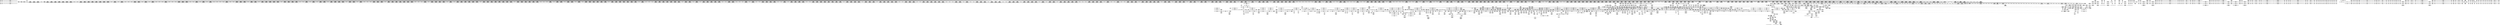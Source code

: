 digraph {
	CE0x3fbe100 [shape=record,shape=Mrecord,label="{CE0x3fbe100|i32_934|*Constant*|*SummSource*}"]
	CE0x3f6c380 [shape=record,shape=Mrecord,label="{CE0x3f6c380|rcu_read_unlock:bb}"]
	CE0x3eef040 [shape=record,shape=Mrecord,label="{CE0x3eef040|_call_void_lockdep_rcu_suspicious(i8*_getelementptr_inbounds_(_25_x_i8_,_25_x_i8_*_.str3,_i32_0,_i32_0),_i32_208,_i8*_getelementptr_inbounds_(_41_x_i8_,_41_x_i8_*_.str44,_i32_0,_i32_0))_#10,_!dbg_!27732|security/selinux/hooks.c,208}"]
	CE0x3feeb20 [shape=record,shape=Mrecord,label="{CE0x3feeb20|__rcu_read_unlock:tmp2}"]
	CE0x3fe7470 [shape=record,shape=Mrecord,label="{CE0x3fe7470|__rcu_read_lock:tmp3|*SummSink*}"]
	CE0x3f55cc0 [shape=record,shape=Mrecord,label="{CE0x3f55cc0|2472:_%struct.cred*,_:_CRE_6008,6136_|*MultipleSource*|Function::task_sid&Arg::task::|security/selinux/hooks.c,208|Function::selinux_msg_queue_msgrcv&Arg::target::}"]
	CE0x3ee3890 [shape=record,shape=Mrecord,label="{CE0x3ee3890|80:_i32,_112:_i8*,_:_CRE_208,216_|*MultipleSource*|Function::selinux_msg_queue_msgrcv&Arg::msq::|security/selinux/hooks.c,5276}"]
	CE0x3fd42a0 [shape=record,shape=Mrecord,label="{CE0x3fd42a0|__preempt_count_add:tmp5|./arch/x86/include/asm/preempt.h,72|*SummSource*}"]
	CE0x3fae500 [shape=record,shape=Mrecord,label="{CE0x3fae500|__rcu_read_lock:tmp7|include/linux/rcupdate.h,240}"]
	CE0x3edc980 [shape=record,shape=Mrecord,label="{CE0x3edc980|task_sid:tmp7|security/selinux/hooks.c,208|*SummSink*}"]
	CE0x3f86350 [shape=record,shape=Mrecord,label="{CE0x3f86350|rcu_lock_acquire:map|Function::rcu_lock_acquire&Arg::map::}"]
	CE0x3f76e20 [shape=record,shape=Mrecord,label="{CE0x3f76e20|rcu_read_unlock:tmp1|*SummSink*}"]
	CE0x3f25040 [shape=record,shape=Mrecord,label="{CE0x3f25040|2472:_%struct.cred*,_:_CRE_328,336_|*MultipleSource*|Function::task_sid&Arg::task::|security/selinux/hooks.c,208|Function::selinux_msg_queue_msgrcv&Arg::target::}"]
	CE0x3f439e0 [shape=record,shape=Mrecord,label="{CE0x3f439e0|2472:_%struct.cred*,_:_CRE_2528,2529_}"]
	CE0x3fe3b20 [shape=record,shape=Mrecord,label="{CE0x3fe3b20|GLOBAL:lock_acquire|*Constant*}"]
	CE0x3f1cd00 [shape=record,shape=Mrecord,label="{CE0x3f1cd00|task_sid:tmp3}"]
	CE0x3fe2670 [shape=record,shape=Mrecord,label="{CE0x3fe2670|__preempt_count_add:tmp2|*SummSource*}"]
	CE0x3fc9650 [shape=record,shape=Mrecord,label="{CE0x3fc9650|rcu_lock_release:tmp1}"]
	CE0x3f61e70 [shape=record,shape=Mrecord,label="{CE0x3f61e70|2472:_%struct.cred*,_:_CRE_6608,6616_|*MultipleSource*|Function::task_sid&Arg::task::|security/selinux/hooks.c,208|Function::selinux_msg_queue_msgrcv&Arg::target::}"]
	CE0x3f28e90 [shape=record,shape=Mrecord,label="{CE0x3f28e90|2472:_%struct.cred*,_:_CRE_168,176_|*MultipleSource*|Function::task_sid&Arg::task::|security/selinux/hooks.c,208|Function::selinux_msg_queue_msgrcv&Arg::target::}"]
	CE0x3f32ad0 [shape=record,shape=Mrecord,label="{CE0x3f32ad0|rcu_read_lock:tmp16|include/linux/rcupdate.h,882|*SummSource*}"]
	CE0x3f3dfd0 [shape=record,shape=Mrecord,label="{CE0x3f3dfd0|2472:_%struct.cred*,_:_CRE_2076,2080_|*MultipleSource*|Function::task_sid&Arg::task::|security/selinux/hooks.c,208|Function::selinux_msg_queue_msgrcv&Arg::target::}"]
	CE0x3f483b0 [shape=record,shape=Mrecord,label="{CE0x3f483b0|2472:_%struct.cred*,_:_CRE_2816,2824_|*MultipleSource*|Function::task_sid&Arg::task::|security/selinux/hooks.c,208|Function::selinux_msg_queue_msgrcv&Arg::target::}"]
	CE0x3f58c60 [shape=record,shape=Mrecord,label="{CE0x3f58c60|2472:_%struct.cred*,_:_CRE_6292,6293_}"]
	CE0x3f57860 [shape=record,shape=Mrecord,label="{CE0x3f57860|2472:_%struct.cred*,_:_CRE_6232,6240_|*MultipleSource*|Function::task_sid&Arg::task::|security/selinux/hooks.c,208|Function::selinux_msg_queue_msgrcv&Arg::target::}"]
	CE0x3ee48c0 [shape=record,shape=Mrecord,label="{CE0x3ee48c0|80:_i32,_112:_i8*,_:_CRE_80,84_|*MultipleSource*|Function::selinux_msg_queue_msgrcv&Arg::msq::|security/selinux/hooks.c,5276}"]
	CE0x3ed3a60 [shape=record,shape=Mrecord,label="{CE0x3ed3a60|avc_has_perm:requested|Function::avc_has_perm&Arg::requested::|*SummSource*}"]
	CE0x3f59a40 [shape=record,shape=Mrecord,label="{CE0x3f59a40|2472:_%struct.cred*,_:_CRE_6304,6305_}"]
	CE0x3f59580 [shape=record,shape=Mrecord,label="{CE0x3f59580|2472:_%struct.cred*,_:_CRE_6300,6301_}"]
	CE0x3f16100 [shape=record,shape=Mrecord,label="{CE0x3f16100|0:_i32,_:_CRE_0,4_|*MultipleSource*|*LoadInst*|security/selinux/hooks.c,5277|security/selinux/hooks.c,5285|security/selinux/hooks.c,5277}"]
	CE0x3ee8130 [shape=record,shape=Mrecord,label="{CE0x3ee8130|80:_i32,_112:_i8*,_:_CRE_53,54_}"]
	CE0x3f7aab0 [shape=record,shape=Mrecord,label="{CE0x3f7aab0|i32_883|*Constant*|*SummSink*}"]
	CE0x3fc3d40 [shape=record,shape=Mrecord,label="{CE0x3fc3d40|__rcu_read_lock:tmp2|*SummSource*}"]
	CE0x3f9d620 [shape=record,shape=Mrecord,label="{CE0x3f9d620|rcu_read_lock:tmp20|include/linux/rcupdate.h,882|*SummSource*}"]
	CE0x3fee3c0 [shape=record,shape=Mrecord,label="{CE0x3fee3c0|GLOBAL:__preempt_count_sub|*Constant*|*SummSink*}"]
	CE0x3f13a60 [shape=record,shape=Mrecord,label="{CE0x3f13a60|i16_26|*Constant*|*SummSource*}"]
	CE0x3f3a3e0 [shape=record,shape=Mrecord,label="{CE0x3f3a3e0|i64*_getelementptr_inbounds_(_11_x_i64_,_11_x_i64_*___llvm_gcov_ctr127,_i64_0,_i64_8)|*Constant*|*SummSink*}"]
	CE0x3f7e030 [shape=record,shape=Mrecord,label="{CE0x3f7e030|task_sid:tmp13|security/selinux/hooks.c,208}"]
	CE0x3fe5080 [shape=record,shape=Mrecord,label="{CE0x3fe5080|i64*_getelementptr_inbounds_(_4_x_i64_,_4_x_i64_*___llvm_gcov_ctr130,_i64_0,_i64_3)|*Constant*|*SummSource*}"]
	CE0x3f75bb0 [shape=record,shape=Mrecord,label="{CE0x3f75bb0|rcu_read_unlock:entry}"]
	CE0x3f4ba00 [shape=record,shape=Mrecord,label="{CE0x3f4ba00|2472:_%struct.cred*,_:_CRE_2925,2926_}"]
	CE0x3f17630 [shape=record,shape=Mrecord,label="{CE0x3f17630|task_sid:do.body5}"]
	CE0x3f84e30 [shape=record,shape=Mrecord,label="{CE0x3f84e30|__rcu_read_lock:tmp6|include/linux/rcupdate.h,240|*SummSource*}"]
	CE0x3faf140 [shape=record,shape=Mrecord,label="{CE0x3faf140|GLOBAL:__llvm_gcov_ctr132|Global_var:__llvm_gcov_ctr132|*SummSource*}"]
	CE0x3f6cb00 [shape=record,shape=Mrecord,label="{CE0x3f6cb00|cred_sid:sid|security/selinux/hooks.c,197}"]
	CE0x3ec0670 [shape=record,shape=Mrecord,label="{CE0x3ec0670|i32_1|*Constant*}"]
	CE0x3f560d0 [shape=record,shape=Mrecord,label="{CE0x3f560d0|2472:_%struct.cred*,_:_CRE_6144,6152_|*MultipleSource*|Function::task_sid&Arg::task::|security/selinux/hooks.c,208|Function::selinux_msg_queue_msgrcv&Arg::target::}"]
	CE0x3fdaa30 [shape=record,shape=Mrecord,label="{CE0x3fdaa30|__preempt_count_sub:sub|./arch/x86/include/asm/preempt.h,77}"]
	CE0x3fe0e00 [shape=record,shape=Mrecord,label="{CE0x3fe0e00|i64*_getelementptr_inbounds_(_4_x_i64_,_4_x_i64_*___llvm_gcov_ctr129,_i64_0,_i64_0)|*Constant*|*SummSource*}"]
	CE0x3f17a20 [shape=record,shape=Mrecord,label="{CE0x3f17a20|GLOBAL:lockdep_rcu_suspicious|*Constant*}"]
	CE0x3f75fa0 [shape=record,shape=Mrecord,label="{CE0x3f75fa0|rcu_read_unlock:entry|*SummSink*}"]
	CE0x3ede860 [shape=record,shape=Mrecord,label="{CE0x3ede860|task_sid:do.end}"]
	CE0x3eddf10 [shape=record,shape=Mrecord,label="{CE0x3eddf10|80:_i32,_112:_i8*,_:_CRE_104,112_|*MultipleSource*|Function::selinux_msg_queue_msgrcv&Arg::msq::|security/selinux/hooks.c,5276}"]
	CE0x3f57e90 [shape=record,shape=Mrecord,label="{CE0x3f57e90|2472:_%struct.cred*,_:_CRE_6256,6264_|*MultipleSource*|Function::task_sid&Arg::task::|security/selinux/hooks.c,208|Function::selinux_msg_queue_msgrcv&Arg::target::}"]
	CE0x3f82250 [shape=record,shape=Mrecord,label="{CE0x3f82250|rcu_read_unlock:land.lhs.true2}"]
	CE0x3fdf2e0 [shape=record,shape=Mrecord,label="{CE0x3fdf2e0|i64*_getelementptr_inbounds_(_4_x_i64_,_4_x_i64_*___llvm_gcov_ctr129,_i64_0,_i64_2)|*Constant*}"]
	CE0x3f4f430 [shape=record,shape=Mrecord,label="{CE0x3f4f430|2472:_%struct.cred*,_:_CRE_2974,2975_}"]
	CE0x3f70a20 [shape=record,shape=Mrecord,label="{CE0x3f70a20|task_sid:tmp21|security/selinux/hooks.c,208|*SummSource*}"]
	CE0x3f851a0 [shape=record,shape=Mrecord,label="{CE0x3f851a0|rcu_read_lock:tobool|include/linux/rcupdate.h,882|*SummSink*}"]
	CE0x3f7c9b0 [shape=record,shape=Mrecord,label="{CE0x3f7c9b0|i64_5|*Constant*|*SummSource*}"]
	CE0x3f742b0 [shape=record,shape=Mrecord,label="{CE0x3f742b0|task_sid:call7|security/selinux/hooks.c,208|*SummSource*}"]
	CE0x3fd8d80 [shape=record,shape=Mrecord,label="{CE0x3fd8d80|__rcu_read_unlock:tmp6|include/linux/rcupdate.h,245}"]
	CE0x3f863f0 [shape=record,shape=Mrecord,label="{CE0x3f863f0|_call_void___preempt_count_add(i32_1)_#10,_!dbg_!27711|include/linux/rcupdate.h,239}"]
	CE0x3f3f2c0 [shape=record,shape=Mrecord,label="{CE0x3f3f2c0|2472:_%struct.cred*,_:_CRE_2152,2160_|*MultipleSource*|Function::task_sid&Arg::task::|security/selinux/hooks.c,208|Function::selinux_msg_queue_msgrcv&Arg::target::}"]
	CE0x3f65530 [shape=record,shape=Mrecord,label="{CE0x3f65530|2472:_%struct.cred*,_:_CRE_10608,10609_|*MultipleSource*|Function::task_sid&Arg::task::|security/selinux/hooks.c,208|Function::selinux_msg_queue_msgrcv&Arg::target::}"]
	CE0x3faa360 [shape=record,shape=Mrecord,label="{CE0x3faa360|rcu_read_unlock:land.lhs.true|*SummSink*}"]
	CE0x3f91080 [shape=record,shape=Mrecord,label="{CE0x3f91080|__preempt_count_sub:tmp1|*SummSink*}"]
	CE0x3f757a0 [shape=record,shape=Mrecord,label="{CE0x3f757a0|_call_void_rcu_read_unlock()_#10,_!dbg_!27748|security/selinux/hooks.c,209}"]
	CE0x3ef7b60 [shape=record,shape=Mrecord,label="{CE0x3ef7b60|2472:_%struct.cred*,_:_CRE_720,728_|*MultipleSource*|Function::task_sid&Arg::task::|security/selinux/hooks.c,208|Function::selinux_msg_queue_msgrcv&Arg::target::}"]
	CE0x3f58710 [shape=record,shape=Mrecord,label="{CE0x3f58710|2472:_%struct.cred*,_:_CRE_6289,6290_}"]
	CE0x3f5cfb0 [shape=record,shape=Mrecord,label="{CE0x3f5cfb0|2472:_%struct.cred*,_:_CRE_6349,6350_}"]
	CE0x3fd4ee0 [shape=record,shape=Mrecord,label="{CE0x3fd4ee0|__rcu_read_unlock:bb|*SummSink*}"]
	CE0x3f4da10 [shape=record,shape=Mrecord,label="{CE0x3f4da10|2472:_%struct.cred*,_:_CRE_2952,2953_}"]
	CE0x3ef2830 [shape=record,shape=Mrecord,label="{CE0x3ef2830|i64*_getelementptr_inbounds_(_5_x_i64_,_5_x_i64_*___llvm_gcov_ctr309,_i64_0,_i64_3)|*Constant*}"]
	CE0x3f5da60 [shape=record,shape=Mrecord,label="{CE0x3f5da60|2472:_%struct.cred*,_:_CRE_6358,6359_}"]
	CE0x3f702b0 [shape=record,shape=Mrecord,label="{CE0x3f702b0|rcu_read_unlock:do.end}"]
	CE0x3fb16a0 [shape=record,shape=Mrecord,label="{CE0x3fb16a0|rcu_read_unlock:do.body|*SummSource*}"]
	CE0x3f643b0 [shape=record,shape=Mrecord,label="{CE0x3f643b0|2472:_%struct.cred*,_:_CRE_10560,10568_|*MultipleSource*|Function::task_sid&Arg::task::|security/selinux/hooks.c,208|Function::selinux_msg_queue_msgrcv&Arg::target::}"]
	CE0x3f1cef0 [shape=record,shape=Mrecord,label="{CE0x3f1cef0|task_sid:tmp3|*SummSink*}"]
	CE0x3f40910 [shape=record,shape=Mrecord,label="{CE0x3f40910|2472:_%struct.cred*,_:_CRE_2312,2320_|*MultipleSource*|Function::task_sid&Arg::task::|security/selinux/hooks.c,208|Function::selinux_msg_queue_msgrcv&Arg::target::}"]
	CE0x3fca200 [shape=record,shape=Mrecord,label="{CE0x3fca200|rcu_lock_acquire:tmp}"]
	CE0x3ede3a0 [shape=record,shape=Mrecord,label="{CE0x3ede3a0|i64*_getelementptr_inbounds_(_11_x_i64_,_11_x_i64_*___llvm_gcov_ctr132,_i64_0,_i64_1)|*Constant*|*SummSink*}"]
	CE0x3f89420 [shape=record,shape=Mrecord,label="{CE0x3f89420|rcu_read_lock:tmp9|include/linux/rcupdate.h,882|*SummSource*}"]
	CE0x3f11fb0 [shape=record,shape=Mrecord,label="{CE0x3f11fb0|i64_6|*Constant*}"]
	CE0x3f64810 [shape=record,shape=Mrecord,label="{CE0x3f64810|2472:_%struct.cred*,_:_CRE_10572,10576_|*MultipleSource*|Function::task_sid&Arg::task::|security/selinux/hooks.c,208|Function::selinux_msg_queue_msgrcv&Arg::target::}"]
	CE0x3fbb480 [shape=record,shape=Mrecord,label="{CE0x3fbb480|_call_void_lockdep_rcu_suspicious(i8*_getelementptr_inbounds_(_25_x_i8_,_25_x_i8_*_.str45,_i32_0,_i32_0),_i32_934,_i8*_getelementptr_inbounds_(_44_x_i8_,_44_x_i8_*_.str47,_i32_0,_i32_0))_#10,_!dbg_!27726|include/linux/rcupdate.h,933|*SummSink*}"]
	CE0x3f82c10 [shape=record,shape=Mrecord,label="{CE0x3f82c10|rcu_read_unlock:tmp6|include/linux/rcupdate.h,933|*SummSource*}"]
	CE0x3ef3ce0 [shape=record,shape=Mrecord,label="{CE0x3ef3ce0|i32_3|*Constant*|*SummSource*}"]
	CE0x3f5e350 [shape=record,shape=Mrecord,label="{CE0x3f5e350|2472:_%struct.cred*,_:_CRE_6392,6400_|*MultipleSource*|Function::task_sid&Arg::task::|security/selinux/hooks.c,208|Function::selinux_msg_queue_msgrcv&Arg::target::}"]
	CE0x3f81430 [shape=record,shape=Mrecord,label="{CE0x3f81430|rcu_read_lock:bb|*SummSource*}"]
	CE0x3edea50 [shape=record,shape=Mrecord,label="{CE0x3edea50|task_sid:do.end|*SummSink*}"]
	CE0x3f1c300 [shape=record,shape=Mrecord,label="{CE0x3f1c300|__rcu_read_lock:tmp1|*SummSink*}"]
	CE0x3f43e90 [shape=record,shape=Mrecord,label="{CE0x3f43e90|2472:_%struct.cred*,_:_CRE_2533,2534_}"]
	CE0x3fdbe60 [shape=record,shape=Mrecord,label="{CE0x3fdbe60|i64*_getelementptr_inbounds_(_4_x_i64_,_4_x_i64_*___llvm_gcov_ctr135,_i64_0,_i64_1)|*Constant*}"]
	CE0x3ef0440 [shape=record,shape=Mrecord,label="{CE0x3ef0440|2472:_%struct.cred*,_:_CRE_1824,1832_|*MultipleSource*|Function::task_sid&Arg::task::|security/selinux/hooks.c,208|Function::selinux_msg_queue_msgrcv&Arg::target::}"]
	CE0x3f60f90 [shape=record,shape=Mrecord,label="{CE0x3f60f90|2472:_%struct.cred*,_:_CRE_6544,6552_|*MultipleSource*|Function::task_sid&Arg::task::|security/selinux/hooks.c,208|Function::selinux_msg_queue_msgrcv&Arg::target::}"]
	CE0x3ebf760 [shape=record,shape=Mrecord,label="{CE0x3ebf760|task_sid:land.lhs.true2}"]
	CE0x40248d0 [shape=record,shape=Mrecord,label="{CE0x40248d0|__preempt_count_sub:tmp}"]
	CE0x3fc3a40 [shape=record,shape=Mrecord,label="{CE0x3fc3a40|i64*_getelementptr_inbounds_(_4_x_i64_,_4_x_i64_*___llvm_gcov_ctr133,_i64_0,_i64_0)|*Constant*}"]
	CE0x3f31840 [shape=record,shape=Mrecord,label="{CE0x3f31840|2472:_%struct.cred*,_:_CRE_648,652_|*MultipleSource*|Function::task_sid&Arg::task::|security/selinux/hooks.c,208|Function::selinux_msg_queue_msgrcv&Arg::target::}"]
	CE0x3fd6f70 [shape=record,shape=Mrecord,label="{CE0x3fd6f70|__preempt_count_add:tmp|*SummSink*}"]
	CE0x3ecf890 [shape=record,shape=Mrecord,label="{CE0x3ecf890|task_sid:entry}"]
	CE0x3eeae40 [shape=record,shape=Mrecord,label="{CE0x3eeae40|80:_i32,_112:_i8*,_:_CRE_59,60_}"]
	CE0x3ecef70 [shape=record,shape=Mrecord,label="{CE0x3ecef70|80:_i32,_112:_i8*,_:_CRE_47,48_}"]
	CE0x3edabd0 [shape=record,shape=Mrecord,label="{CE0x3edabd0|selinux_msg_queue_msgrcv:tmp3|security/selinux/hooks.c,5276|*SummSink*}"]
	CE0x3faebb0 [shape=record,shape=Mrecord,label="{CE0x3faebb0|_call_void_mcount()_#3|*SummSink*}"]
	CE0x3fb0f20 [shape=record,shape=Mrecord,label="{CE0x3fb0f20|rcu_read_unlock:call|include/linux/rcupdate.h,933|*SummSink*}"]
	CE0x3f7edb0 [shape=record,shape=Mrecord,label="{CE0x3f7edb0|task_sid:call3|security/selinux/hooks.c,208|*SummSource*}"]
	CE0x3f32630 [shape=record,shape=Mrecord,label="{CE0x3f32630|rcu_read_lock:tmp15|include/linux/rcupdate.h,882|*SummSource*}"]
	CE0x3fe3410 [shape=record,shape=Mrecord,label="{CE0x3fe3410|i64*_getelementptr_inbounds_(_4_x_i64_,_4_x_i64_*___llvm_gcov_ctr128,_i64_0,_i64_0)|*Constant*}"]
	CE0x3f45260 [shape=record,shape=Mrecord,label="{CE0x3f45260|2472:_%struct.cred*,_:_CRE_2608,2616_|*MultipleSource*|Function::task_sid&Arg::task::|security/selinux/hooks.c,208|Function::selinux_msg_queue_msgrcv&Arg::target::}"]
	CE0x3f25bb0 [shape=record,shape=Mrecord,label="{CE0x3f25bb0|rcu_read_unlock:tmp7|include/linux/rcupdate.h,933|*SummSink*}"]
	CE0x3edc130 [shape=record,shape=Mrecord,label="{CE0x3edc130|i8*_getelementptr_inbounds_(_25_x_i8_,_25_x_i8_*_.str45,_i32_0,_i32_0)|*Constant*|*SummSink*}"]
	CE0x3ee4b50 [shape=record,shape=Mrecord,label="{CE0x3ee4b50|selinux_msg_queue_msgrcv:if.end|*SummSource*}"]
	CE0x3f83c90 [shape=record,shape=Mrecord,label="{CE0x3f83c90|rcu_read_lock:tmp4|include/linux/rcupdate.h,882|*SummSource*}"]
	CE0x3f9dcf0 [shape=record,shape=Mrecord,label="{CE0x3f9dcf0|i64*_getelementptr_inbounds_(_11_x_i64_,_11_x_i64_*___llvm_gcov_ctr127,_i64_0,_i64_10)|*Constant*}"]
	CE0x3f7e820 [shape=record,shape=Mrecord,label="{CE0x3f7e820|task_sid:tmp13|security/selinux/hooks.c,208|*SummSource*}"]
	CE0x3fe5990 [shape=record,shape=Mrecord,label="{CE0x3fe5990|rcu_lock_acquire:tmp7|*SummSink*}"]
	CE0x3fbd180 [shape=record,shape=Mrecord,label="{CE0x3fbd180|rcu_read_unlock:tmp20|include/linux/rcupdate.h,933|*SummSink*}"]
	CE0x3f28830 [shape=record,shape=Mrecord,label="{CE0x3f28830|GLOBAL:__llvm_gcov_ctr127|Global_var:__llvm_gcov_ctr127|*SummSource*}"]
	CE0x3f1de10 [shape=record,shape=Mrecord,label="{CE0x3f1de10|GLOBAL:rcu_read_lock|*Constant*}"]
	CE0x3fd9400 [shape=record,shape=Mrecord,label="{CE0x3fd9400|_call_void_mcount()_#3|*SummSource*}"]
	CE0x3f2a8c0 [shape=record,shape=Mrecord,label="{CE0x3f2a8c0|2472:_%struct.cred*,_:_CRE_76,80_|*MultipleSource*|Function::task_sid&Arg::task::|security/selinux/hooks.c,208|Function::selinux_msg_queue_msgrcv&Arg::target::}"]
	CE0x3fb8730 [shape=record,shape=Mrecord,label="{CE0x3fb8730|_call_void_asm_sideeffect_,_memory_,_dirflag_,_fpsr_,_flags_()_#3,_!dbg_!27711,_!srcloc_!27714|include/linux/rcupdate.h,244|*SummSink*}"]
	CE0x3f3bc90 [shape=record,shape=Mrecord,label="{CE0x3f3bc90|2472:_%struct.cred*,_:_CRE_1936,1944_|*MultipleSource*|Function::task_sid&Arg::task::|security/selinux/hooks.c,208|Function::selinux_msg_queue_msgrcv&Arg::target::}"]
	CE0x3f213d0 [shape=record,shape=Mrecord,label="{CE0x3f213d0|_call_void_rcu_lock_acquire(%struct.lockdep_map*_rcu_lock_map)_#10,_!dbg_!27711|include/linux/rcupdate.h,881|*SummSink*}"]
	CE0x3f279d0 [shape=record,shape=Mrecord,label="{CE0x3f279d0|2472:_%struct.cred*,_:_CRE_280,288_|*MultipleSource*|Function::task_sid&Arg::task::|security/selinux/hooks.c,208|Function::selinux_msg_queue_msgrcv&Arg::target::}"]
	CE0x3ef4470 [shape=record,shape=Mrecord,label="{CE0x3ef4470|selinux_msg_queue_msgrcv:q_perm3|security/selinux/hooks.c,5280}"]
	CE0x3ef1ce0 [shape=record,shape=Mrecord,label="{CE0x3ef1ce0|selinux_msg_queue_msgrcv:tmp8|security/selinux/hooks.c,5284}"]
	CE0x3ebf940 [shape=record,shape=Mrecord,label="{CE0x3ebf940|task_sid:entry|*SummSource*}"]
	CE0x3f5c890 [shape=record,shape=Mrecord,label="{CE0x3f5c890|2472:_%struct.cred*,_:_CRE_6343,6344_}"]
	CE0x3ebf5c0 [shape=record,shape=Mrecord,label="{CE0x3ebf5c0|task_sid:bb|*SummSource*}"]
	CE0x3fdcbb0 [shape=record,shape=Mrecord,label="{CE0x3fdcbb0|i64*_getelementptr_inbounds_(_4_x_i64_,_4_x_i64_*___llvm_gcov_ctr135,_i64_0,_i64_0)|*Constant*|*SummSource*}"]
	CE0x3f4cf60 [shape=record,shape=Mrecord,label="{CE0x3f4cf60|2472:_%struct.cred*,_:_CRE_2943,2944_}"]
	CE0x3f7d940 [shape=record,shape=Mrecord,label="{CE0x3f7d940|task_sid:tmp11|security/selinux/hooks.c,208}"]
	CE0x3f9d1f0 [shape=record,shape=Mrecord,label="{CE0x3f9d1f0|rcu_read_lock:tmp19|include/linux/rcupdate.h,882}"]
	CE0x3ef80f0 [shape=record,shape=Mrecord,label="{CE0x3ef80f0|2472:_%struct.cred*,_:_CRE_744,760_|*MultipleSource*|Function::task_sid&Arg::task::|security/selinux/hooks.c,208|Function::selinux_msg_queue_msgrcv&Arg::target::}"]
	CE0x3ee8000 [shape=record,shape=Mrecord,label="{CE0x3ee8000|80:_i32,_112:_i8*,_:_CRE_52,53_}"]
	CE0x3ed3cf0 [shape=record,shape=Mrecord,label="{CE0x3ed3cf0|avc_has_perm:auditdata|Function::avc_has_perm&Arg::auditdata::}"]
	CE0x3ed4420 [shape=record,shape=Mrecord,label="{CE0x3ed4420|80:_i32,_112:_i8*,_:_CRE_37,38_}"]
	CE0x3ed2040 [shape=record,shape=Mrecord,label="{CE0x3ed2040|selinux_msg_queue_msgrcv:tmp4|*LoadInst*|security/selinux/hooks.c,5277|*SummSink*}"]
	CE0x3ef19a0 [shape=record,shape=Mrecord,label="{CE0x3ef19a0|i64_2|*Constant*|*SummSink*}"]
	CE0x3f2a6e0 [shape=record,shape=Mrecord,label="{CE0x3f2a6e0|2472:_%struct.cred*,_:_CRE_72,76_|*MultipleSource*|Function::task_sid&Arg::task::|security/selinux/hooks.c,208|Function::selinux_msg_queue_msgrcv&Arg::target::}"]
	CE0x3fa8640 [shape=record,shape=Mrecord,label="{CE0x3fa8640|_call_void_mcount()_#3|*SummSource*}"]
	CE0x4a26930 [shape=record,shape=Mrecord,label="{CE0x4a26930|selinux_msg_queue_msgrcv:q_perm|security/selinux/hooks.c,5276}"]
	CE0x4023120 [shape=record,shape=Mrecord,label="{CE0x4023120|i64*_getelementptr_inbounds_(_4_x_i64_,_4_x_i64_*___llvm_gcov_ctr135,_i64_0,_i64_0)|*Constant*}"]
	CE0x3f3bab0 [shape=record,shape=Mrecord,label="{CE0x3f3bab0|2472:_%struct.cred*,_:_CRE_1928,1936_|*MultipleSource*|Function::task_sid&Arg::task::|security/selinux/hooks.c,208|Function::selinux_msg_queue_msgrcv&Arg::target::}"]
	CE0x3fecb30 [shape=record,shape=Mrecord,label="{CE0x3fecb30|__rcu_read_unlock:tmp3}"]
	CE0x3f3b8a0 [shape=record,shape=Mrecord,label="{CE0x3f3b8a0|2472:_%struct.cred*,_:_CRE_1920,1928_|*MultipleSource*|Function::task_sid&Arg::task::|security/selinux/hooks.c,208|Function::selinux_msg_queue_msgrcv&Arg::target::}"]
	CE0x3f3b6c0 [shape=record,shape=Mrecord,label="{CE0x3f3b6c0|2472:_%struct.cred*,_:_CRE_1912,1920_|*MultipleSource*|Function::task_sid&Arg::task::|security/selinux/hooks.c,208|Function::selinux_msg_queue_msgrcv&Arg::target::}"]
	CE0x3f61c50 [shape=record,shape=Mrecord,label="{CE0x3f61c50|2472:_%struct.cred*,_:_CRE_6600,6608_|*MultipleSource*|Function::task_sid&Arg::task::|security/selinux/hooks.c,208|Function::selinux_msg_queue_msgrcv&Arg::target::}"]
	CE0x3f62940 [shape=record,shape=Mrecord,label="{CE0x3f62940|2472:_%struct.cred*,_:_CRE_6644,6648_|*MultipleSource*|Function::task_sid&Arg::task::|security/selinux/hooks.c,208|Function::selinux_msg_queue_msgrcv&Arg::target::}"]
	CE0x3f75f30 [shape=record,shape=Mrecord,label="{CE0x3f75f30|rcu_read_unlock:entry|*SummSource*}"]
	CE0x3f11ea0 [shape=record,shape=Mrecord,label="{CE0x3f11ea0|task_sid:tmp14|security/selinux/hooks.c,208|*SummSink*}"]
	CE0x3f20830 [shape=record,shape=Mrecord,label="{CE0x3f20830|i64*_getelementptr_inbounds_(_13_x_i64_,_13_x_i64_*___llvm_gcov_ctr126,_i64_0,_i64_1)|*Constant*}"]
	CE0x3fe9d60 [shape=record,shape=Mrecord,label="{CE0x3fe9d60|COLLAPSED:_GCMRE___llvm_gcov_ctr134_internal_global_4_x_i64_zeroinitializer:_elem_0:default:}"]
	CE0x3f53430 [shape=record,shape=Mrecord,label="{CE0x3f53430|2472:_%struct.cred*,_:_CRE_5856,5860_|*MultipleSource*|Function::task_sid&Arg::task::|security/selinux/hooks.c,208|Function::selinux_msg_queue_msgrcv&Arg::target::}"]
	CE0x3ed1fd0 [shape=record,shape=Mrecord,label="{CE0x3ed1fd0|selinux_msg_queue_msgrcv:tmp5|security/selinux/hooks.c,5277}"]
	CE0x3fd1ed0 [shape=record,shape=Mrecord,label="{CE0x3fd1ed0|i64*_getelementptr_inbounds_(_4_x_i64_,_4_x_i64_*___llvm_gcov_ctr133,_i64_0,_i64_0)|*Constant*|*SummSource*}"]
	CE0x3f704f0 [shape=record,shape=Mrecord,label="{CE0x3f704f0|task_sid:tmp20|security/selinux/hooks.c,208}"]
	CE0x3ee4a10 [shape=record,shape=Mrecord,label="{CE0x3ee4a10|80:_i32,_112:_i8*,_:_CRE_84,88_|*MultipleSource*|Function::selinux_msg_queue_msgrcv&Arg::msq::|security/selinux/hooks.c,5276}"]
	CE0x3f24b70 [shape=record,shape=Mrecord,label="{CE0x3f24b70|_call_void_mcount()_#3|*SummSource*}"]
	CE0x3f140d0 [shape=record,shape=Mrecord,label="{CE0x3f140d0|i32_2|*Constant*|*SummSource*}"]
	CE0x3ee36b0 [shape=record,shape=Mrecord,label="{CE0x3ee36b0|80:_i32,_112:_i8*,_:_CRE_200,208_|*MultipleSource*|Function::selinux_msg_queue_msgrcv&Arg::msq::|security/selinux/hooks.c,5276}"]
	CE0x3f1c790 [shape=record,shape=Mrecord,label="{CE0x3f1c790|rcu_read_lock:entry|*SummSink*}"]
	CE0x3f4b1b0 [shape=record,shape=Mrecord,label="{CE0x3f4b1b0|2472:_%struct.cred*,_:_CRE_2918,2919_}"]
	CE0x3ebcca0 [shape=record,shape=Mrecord,label="{CE0x3ebcca0|avc_has_perm:tclass|Function::avc_has_perm&Arg::tclass::|*SummSink*}"]
	CE0x3ed9c50 [shape=record,shape=Mrecord,label="{CE0x3ed9c50|selinux_msg_queue_msgrcv:type2|security/selinux/hooks.c,5279|*SummSource*}"]
	CE0x3f247d0 [shape=record,shape=Mrecord,label="{CE0x3f247d0|2472:_%struct.cred*,_:_CRE_32,40_|*MultipleSource*|Function::task_sid&Arg::task::|security/selinux/hooks.c,208|Function::selinux_msg_queue_msgrcv&Arg::target::}"]
	CE0x3ef1770 [shape=record,shape=Mrecord,label="{CE0x3ef1770|i64_2|*Constant*}"]
	CE0x3f1cfb0 [shape=record,shape=Mrecord,label="{CE0x3f1cfb0|_call_void_mcount()_#3}"]
	CE0x3f4acf0 [shape=record,shape=Mrecord,label="{CE0x3f4acf0|2472:_%struct.cred*,_:_CRE_2914,2915_}"]
	CE0x3f8f760 [shape=record,shape=Mrecord,label="{CE0x3f8f760|__rcu_read_unlock:tmp7|include/linux/rcupdate.h,245}"]
	CE0x3f7a1e0 [shape=record,shape=Mrecord,label="{CE0x3f7a1e0|i8*_getelementptr_inbounds_(_25_x_i8_,_25_x_i8_*_.str45,_i32_0,_i32_0)|*Constant*|*SummSource*}"]
	CE0x3f40580 [shape=record,shape=Mrecord,label="{CE0x3f40580|2472:_%struct.cred*,_:_CRE_2296,2304_|*MultipleSource*|Function::task_sid&Arg::task::|security/selinux/hooks.c,208|Function::selinux_msg_queue_msgrcv&Arg::target::}"]
	CE0x3f4abc0 [shape=record,shape=Mrecord,label="{CE0x3f4abc0|2472:_%struct.cred*,_:_CRE_2913,2914_}"]
	CE0x3fba940 [shape=record,shape=Mrecord,label="{CE0x3fba940|rcu_read_unlock:tmp17|include/linux/rcupdate.h,933|*SummSink*}"]
	CE0x3fb0ce0 [shape=record,shape=Mrecord,label="{CE0x3fb0ce0|rcu_lock_acquire:tmp1|*SummSink*}"]
	CE0x3f58e60 [shape=record,shape=Mrecord,label="{CE0x3f58e60|2472:_%struct.cred*,_:_CRE_6294,6295_}"]
	CE0x3f86240 [shape=record,shape=Mrecord,label="{CE0x3f86240|GLOBAL:rcu_lock_map|Global_var:rcu_lock_map|*SummSink*}"]
	CE0x3faabf0 [shape=record,shape=Mrecord,label="{CE0x3faabf0|_call_void_asm_sideeffect_,_memory_,_dirflag_,_fpsr_,_flags_()_#3,_!dbg_!27714,_!srcloc_!27715|include/linux/rcupdate.h,239|*SummSink*}"]
	CE0x3fafae0 [shape=record,shape=Mrecord,label="{CE0x3fafae0|rcu_lock_release:tmp3}"]
	CE0x3ed0c10 [shape=record,shape=Mrecord,label="{CE0x3ed0c10|80:_i32,_112:_i8*,_:_CRE_9,10_}"]
	CE0x3eed490 [shape=record,shape=Mrecord,label="{CE0x3eed490|2472:_%struct.cred*,_:_CRE_692,693_}"]
	CE0x3f46730 [shape=record,shape=Mrecord,label="{CE0x3f46730|2472:_%struct.cred*,_:_CRE_2712,2720_|*MultipleSource*|Function::task_sid&Arg::task::|security/selinux/hooks.c,208|Function::selinux_msg_queue_msgrcv&Arg::target::}"]
	CE0x3fc0d00 [shape=record,shape=Mrecord,label="{CE0x3fc0d00|_call_void___rcu_read_unlock()_#10,_!dbg_!27734|include/linux/rcupdate.h,937|*SummSink*}"]
	CE0x3f9e0b0 [shape=record,shape=Mrecord,label="{CE0x3f9e0b0|i64*_getelementptr_inbounds_(_11_x_i64_,_11_x_i64_*___llvm_gcov_ctr127,_i64_0,_i64_10)|*Constant*|*SummSource*}"]
	CE0x3fc07c0 [shape=record,shape=Mrecord,label="{CE0x3fc07c0|_ret_void,_!dbg_!27717|include/linux/rcupdate.h,424}"]
	CE0x3f30f10 [shape=record,shape=Mrecord,label="{CE0x3f30f10|2472:_%struct.cred*,_:_CRE_616,624_|*MultipleSource*|Function::task_sid&Arg::task::|security/selinux/hooks.c,208|Function::selinux_msg_queue_msgrcv&Arg::target::}"]
	CE0x3f5a4f0 [shape=record,shape=Mrecord,label="{CE0x3f5a4f0|2472:_%struct.cred*,_:_CRE_6313,6314_}"]
	CE0x3fcee10 [shape=record,shape=Mrecord,label="{CE0x3fcee10|i64*_getelementptr_inbounds_(_4_x_i64_,_4_x_i64_*___llvm_gcov_ctr130,_i64_0,_i64_0)|*Constant*|*SummSource*}"]
	CE0x3fe6bf0 [shape=record,shape=Mrecord,label="{CE0x3fe6bf0|rcu_lock_acquire:bb|*SummSource*}"]
	CE0x3fee880 [shape=record,shape=Mrecord,label="{CE0x3fee880|_ret_void,_!dbg_!27720|./arch/x86/include/asm/preempt.h,78}"]
	CE0x3f82f70 [shape=record,shape=Mrecord,label="{CE0x3f82f70|i64_2|*Constant*}"]
	CE0x3fbe640 [shape=record,shape=Mrecord,label="{CE0x3fbe640|rcu_lock_acquire:tmp4|include/linux/rcupdate.h,418|*SummSink*}"]
	CE0x3f485d0 [shape=record,shape=Mrecord,label="{CE0x3f485d0|2472:_%struct.cred*,_:_CRE_2824,2832_|*MultipleSource*|Function::task_sid&Arg::task::|security/selinux/hooks.c,208|Function::selinux_msg_queue_msgrcv&Arg::target::}"]
	CE0x3f4e260 [shape=record,shape=Mrecord,label="{CE0x3f4e260|2472:_%struct.cred*,_:_CRE_2959,2960_}"]
	CE0x3f5ebd0 [shape=record,shape=Mrecord,label="{CE0x3f5ebd0|2472:_%struct.cred*,_:_CRE_6432,6436_|*MultipleSource*|Function::task_sid&Arg::task::|security/selinux/hooks.c,208|Function::selinux_msg_queue_msgrcv&Arg::target::}"]
	CE0x3f71ae0 [shape=record,shape=Mrecord,label="{CE0x3f71ae0|task_sid:tmp23|security/selinux/hooks.c,208|*SummSink*}"]
	CE0x3fc0b60 [shape=record,shape=Mrecord,label="{CE0x3fc0b60|_call_void___rcu_read_unlock()_#10,_!dbg_!27734|include/linux/rcupdate.h,937}"]
	CE0x3f4d680 [shape=record,shape=Mrecord,label="{CE0x3f4d680|2472:_%struct.cred*,_:_CRE_2949,2950_}"]
	CE0x3f67a80 [shape=record,shape=Mrecord,label="{CE0x3f67a80|task_sid:tmp16|security/selinux/hooks.c,208}"]
	CE0x3ef73c0 [shape=record,shape=Mrecord,label="{CE0x3ef73c0|2472:_%struct.cred*,_:_CRE_698,699_}"]
	CE0x3f88640 [shape=record,shape=Mrecord,label="{CE0x3f88640|rcu_read_lock:tobool1|include/linux/rcupdate.h,882}"]
	CE0x3fb5c30 [shape=record,shape=Mrecord,label="{CE0x3fb5c30|rcu_lock_release:tmp1|*SummSink*}"]
	CE0x3f58f90 [shape=record,shape=Mrecord,label="{CE0x3f58f90|2472:_%struct.cred*,_:_CRE_6295,6296_}"]
	CE0x3ef7a70 [shape=record,shape=Mrecord,label="{CE0x3ef7a70|2472:_%struct.cred*,_:_CRE_712,720_|*MultipleSource*|Function::task_sid&Arg::task::|security/selinux/hooks.c,208|Function::selinux_msg_queue_msgrcv&Arg::target::}"]
	CE0x3ef9760 [shape=record,shape=Mrecord,label="{CE0x3ef9760|task_sid:if.end}"]
	CE0x3fc3930 [shape=record,shape=Mrecord,label="{CE0x3fc3930|rcu_lock_release:indirectgoto|*SummSink*}"]
	CE0x5c87af0 [shape=record,shape=Mrecord,label="{CE0x5c87af0|80:_i32,_112:_i8*,_:_CRE_7,8_}"]
	CE0x3f4ae20 [shape=record,shape=Mrecord,label="{CE0x3f4ae20|2472:_%struct.cred*,_:_CRE_2915,2916_}"]
	CE0x3fd0cb0 [shape=record,shape=Mrecord,label="{CE0x3fd0cb0|i64_ptrtoint_(i8*_blockaddress(_rcu_lock_release,_%__here)_to_i64)|*Constant*|*SummSink*}"]
	CE0x3fc1460 [shape=record,shape=Mrecord,label="{CE0x3fc1460|__rcu_read_unlock:entry|*SummSink*}"]
	CE0x3ecdf10 [shape=record,shape=Mrecord,label="{CE0x3ecdf10|COLLAPSED:_GCMRE___llvm_gcov_ctr309_internal_global_5_x_i64_zeroinitializer:_elem_0:default:}"]
	"CONST[source:0(mediator),value:2(dynamic)][purpose:{subject}][SnkIdx:0]"
	CE0x3f5cc20 [shape=record,shape=Mrecord,label="{CE0x3f5cc20|2472:_%struct.cred*,_:_CRE_6346,6347_}"]
	CE0x3f72610 [shape=record,shape=Mrecord,label="{CE0x3f72610|task_sid:tmp24|security/selinux/hooks.c,208|*SummSink*}"]
	CE0x3f43460 [shape=record,shape=Mrecord,label="{CE0x3f43460|2472:_%struct.cred*,_:_CRE_2522,2523_}"]
	CE0x3f72790 [shape=record,shape=Mrecord,label="{CE0x3f72790|task_sid:tmp26|security/selinux/hooks.c,208}"]
	CE0x3f64ea0 [shape=record,shape=Mrecord,label="{CE0x3f64ea0|2472:_%struct.cred*,_:_CRE_10592,10600_|*MultipleSource*|Function::task_sid&Arg::task::|security/selinux/hooks.c,208|Function::selinux_msg_queue_msgrcv&Arg::target::}"]
	CE0x3fc9e50 [shape=record,shape=Mrecord,label="{CE0x3fc9e50|_ret_void,_!dbg_!27720|./arch/x86/include/asm/preempt.h,78|*SummSink*}"]
	CE0x3fb2f70 [shape=record,shape=Mrecord,label="{CE0x3fb2f70|_call_void___preempt_count_sub(i32_1)_#10,_!dbg_!27715|include/linux/rcupdate.h,244|*SummSink*}"]
	CE0x3ee53f0 [shape=record,shape=Mrecord,label="{CE0x3ee53f0|selinux_msg_queue_msgrcv:call|security/selinux/hooks.c,5273|*SummSink*}"]
	CE0x3f73d90 [shape=record,shape=Mrecord,label="{CE0x3f73d90|task_sid:tmp27|security/selinux/hooks.c,208|*SummSink*}"]
	CE0x3f156e0 [shape=record,shape=Mrecord,label="{CE0x3f156e0|selinux_msg_queue_msgrcv:tmp13|security/selinux/hooks.c,5285}"]
	CE0x3ee7ed0 [shape=record,shape=Mrecord,label="{CE0x3ee7ed0|80:_i32,_112:_i8*,_:_CRE_51,52_}"]
	CE0x3fb3610 [shape=record,shape=Mrecord,label="{CE0x3fb3610|rcu_read_unlock:tmp11|include/linux/rcupdate.h,933}"]
	CE0x3fee200 [shape=record,shape=Mrecord,label="{CE0x3fee200|__rcu_read_unlock:tmp1}"]
	CE0x3f2af40 [shape=record,shape=Mrecord,label="{CE0x3f2af40|task_sid:do.body|*SummSink*}"]
	CE0x3ecaee0 [shape=record,shape=Mrecord,label="{CE0x3ecaee0|selinux_msg_queue_msgrcv:tmp1|*SummSink*}"]
	CE0x3f46ca0 [shape=record,shape=Mrecord,label="{CE0x3f46ca0|2472:_%struct.cred*,_:_CRE_2728,2736_|*MultipleSource*|Function::task_sid&Arg::task::|security/selinux/hooks.c,208|Function::selinux_msg_queue_msgrcv&Arg::target::}"]
	CE0x3f75420 [shape=record,shape=Mrecord,label="{CE0x3f75420|_call_void_rcu_read_unlock()_#10,_!dbg_!27748|security/selinux/hooks.c,209|*SummSink*}"]
	CE0x3f70ef0 [shape=record,shape=Mrecord,label="{CE0x3f70ef0|i64*_getelementptr_inbounds_(_13_x_i64_,_13_x_i64_*___llvm_gcov_ctr126,_i64_0,_i64_10)|*Constant*}"]
	CE0x3f72930 [shape=record,shape=Mrecord,label="{CE0x3f72930|task_sid:tmp25|security/selinux/hooks.c,208|*SummSource*}"]
	CE0x3fcfcb0 [shape=record,shape=Mrecord,label="{CE0x3fcfcb0|_call_void_lock_release(%struct.lockdep_map*_%map,_i32_1,_i64_ptrtoint_(i8*_blockaddress(_rcu_lock_release,_%__here)_to_i64))_#10,_!dbg_!27716|include/linux/rcupdate.h,423|*SummSink*}"]
	CE0x3f3ed20 [shape=record,shape=Mrecord,label="{CE0x3f3ed20|2472:_%struct.cred*,_:_CRE_2128,2136_|*MultipleSource*|Function::task_sid&Arg::task::|security/selinux/hooks.c,208|Function::selinux_msg_queue_msgrcv&Arg::target::}"]
	CE0x3f4ee40 [shape=record,shape=Mrecord,label="{CE0x3f4ee40|2472:_%struct.cred*,_:_CRE_2969,2970_}"]
	CE0x3fd9ba0 [shape=record,shape=Mrecord,label="{CE0x3fd9ba0|_call_void_asm_addl_$1,_%gs:$0_,_*m,ri,*m,_dirflag_,_fpsr_,_flags_(i32*___preempt_count,_i32_%val,_i32*___preempt_count)_#3,_!dbg_!27714,_!srcloc_!27717|./arch/x86/include/asm/preempt.h,72}"]
	CE0x3ef7500 [shape=record,shape=Mrecord,label="{CE0x3ef7500|2472:_%struct.cred*,_:_CRE_699,700_}"]
	CE0x3f3fa40 [shape=record,shape=Mrecord,label="{CE0x3f3fa40|2472:_%struct.cred*,_:_CRE_2248,2256_|*MultipleSource*|Function::task_sid&Arg::task::|security/selinux/hooks.c,208|Function::selinux_msg_queue_msgrcv&Arg::target::}"]
	CE0x3eece80 [shape=record,shape=Mrecord,label="{CE0x3eece80|2472:_%struct.cred*,_:_CRE_688,689_}"]
	CE0x3f3fc20 [shape=record,shape=Mrecord,label="{CE0x3f3fc20|2472:_%struct.cred*,_:_CRE_2256,2264_|*MultipleSource*|Function::task_sid&Arg::task::|security/selinux/hooks.c,208|Function::selinux_msg_queue_msgrcv&Arg::target::}"]
	CE0x3f4b080 [shape=record,shape=Mrecord,label="{CE0x3f4b080|2472:_%struct.cred*,_:_CRE_2917,2918_}"]
	CE0x3f31480 [shape=record,shape=Mrecord,label="{CE0x3f31480|2472:_%struct.cred*,_:_CRE_640,644_|*MultipleSource*|Function::task_sid&Arg::task::|security/selinux/hooks.c,208|Function::selinux_msg_queue_msgrcv&Arg::target::}"]
	CE0x3f43770 [shape=record,shape=Mrecord,label="{CE0x3f43770|2472:_%struct.cred*,_:_CRE_2525,2526_}"]
	CE0x3fe5e30 [shape=record,shape=Mrecord,label="{CE0x3fe5e30|i64*_getelementptr_inbounds_(_4_x_i64_,_4_x_i64_*___llvm_gcov_ctr134,_i64_0,_i64_0)|*Constant*|*SummSink*}"]
	CE0x3fcf380 [shape=record,shape=Mrecord,label="{CE0x3fcf380|rcu_lock_acquire:__here}"]
	CE0x3f4af50 [shape=record,shape=Mrecord,label="{CE0x3f4af50|2472:_%struct.cred*,_:_CRE_2916,2917_}"]
	CE0x3fd5c50 [shape=record,shape=Mrecord,label="{CE0x3fd5c50|i64*_getelementptr_inbounds_(_4_x_i64_,_4_x_i64_*___llvm_gcov_ctr134,_i64_0,_i64_2)|*Constant*|*SummSink*}"]
	CE0x3ef1df0 [shape=record,shape=Mrecord,label="{CE0x3ef1df0|selinux_msg_queue_msgrcv:tmp8|security/selinux/hooks.c,5284|*SummSink*}"]
	CE0x3ed9e40 [shape=record,shape=Mrecord,label="{CE0x3ed9e40|selinux_msg_queue_msgrcv:type2|security/selinux/hooks.c,5279|*SummSink*}"]
	CE0x4016c50 [shape=record,shape=Mrecord,label="{CE0x4016c50|__preempt_count_add:tmp5|./arch/x86/include/asm/preempt.h,72|*SummSink*}"]
	CE0x3f4a700 [shape=record,shape=Mrecord,label="{CE0x3f4a700|2472:_%struct.cred*,_:_CRE_2909,2910_}"]
	CE0x3f4d8e0 [shape=record,shape=Mrecord,label="{CE0x3f4d8e0|2472:_%struct.cred*,_:_CRE_2951,2952_}"]
	CE0x3fbe940 [shape=record,shape=Mrecord,label="{CE0x3fbe940|rcu_read_unlock:tmp21|include/linux/rcupdate.h,935|*SummSink*}"]
	CE0x3f290c0 [shape=record,shape=Mrecord,label="{CE0x3f290c0|2472:_%struct.cred*,_:_CRE_56,64_|*MultipleSource*|Function::task_sid&Arg::task::|security/selinux/hooks.c,208|Function::selinux_msg_queue_msgrcv&Arg::target::}"]
	CE0x3eedf00 [shape=record,shape=Mrecord,label="{CE0x3eedf00|i64*_getelementptr_inbounds_(_13_x_i64_,_13_x_i64_*___llvm_gcov_ctr126,_i64_0,_i64_8)|*Constant*|*SummSink*}"]
	CE0x3f5afa0 [shape=record,shape=Mrecord,label="{CE0x3f5afa0|2472:_%struct.cred*,_:_CRE_6322,6323_}"]
	CE0x3ef3de0 [shape=record,shape=Mrecord,label="{CE0x3ef3de0|selinux_msg_queue_msgrcv:key|security/selinux/hooks.c,5280|*SummSource*}"]
	CE0x3f7b110 [shape=record,shape=Mrecord,label="{CE0x3f7b110|task_sid:tmp8|security/selinux/hooks.c,208|*SummSource*}"]
	CE0x3ef3fb0 [shape=record,shape=Mrecord,label="{CE0x3ef3fb0|i32_3|*Constant*}"]
	CE0x3f4a330 [shape=record,shape=Mrecord,label="{CE0x3f4a330|2472:_%struct.cred*,_:_CRE_2906,2907_}"]
	CE0x3f23dc0 [shape=record,shape=Mrecord,label="{CE0x3f23dc0|rcu_read_lock:tmp|*SummSource*}"]
	CE0x3f2d6a0 [shape=record,shape=Mrecord,label="{CE0x3f2d6a0|cred_sid:tmp}"]
	CE0x3ee7c50 [shape=record,shape=Mrecord,label="{CE0x3ee7c50|80:_i32,_112:_i8*,_:_CRE_192,200_|*MultipleSource*|Function::selinux_msg_queue_msgrcv&Arg::msq::|security/selinux/hooks.c,5276}"]
	CE0x3f54750 [shape=record,shape=Mrecord,label="{CE0x3f54750|2472:_%struct.cred*,_:_CRE_5928,5936_|*MultipleSource*|Function::task_sid&Arg::task::|security/selinux/hooks.c,208|Function::selinux_msg_queue_msgrcv&Arg::target::}"]
	CE0x3ee45c0 [shape=record,shape=Mrecord,label="{CE0x3ee45c0|80:_i32,_112:_i8*,_:_CRE_72,73_|*MultipleSource*|Function::selinux_msg_queue_msgrcv&Arg::msq::|security/selinux/hooks.c,5276}"]
	CE0x3f770e0 [shape=record,shape=Mrecord,label="{CE0x3f770e0|rcu_read_lock:land.lhs.true2|*SummSource*}"]
	CE0x3f66020 [shape=record,shape=Mrecord,label="{CE0x3f66020|task_sid:tmp4|*LoadInst*|security/selinux/hooks.c,208}"]
	CE0x3f2fe50 [shape=record,shape=Mrecord,label="{CE0x3f2fe50|2472:_%struct.cred*,_:_CRE_536,544_|*MultipleSource*|Function::task_sid&Arg::task::|security/selinux/hooks.c,208|Function::selinux_msg_queue_msgrcv&Arg::target::}"]
	CE0x3fb6150 [shape=record,shape=Mrecord,label="{CE0x3fb6150|i64*_getelementptr_inbounds_(_11_x_i64_,_11_x_i64_*___llvm_gcov_ctr132,_i64_0,_i64_0)|*Constant*|*SummSink*}"]
	CE0x3f505d0 [shape=record,shape=Mrecord,label="{CE0x3f505d0|2472:_%struct.cred*,_:_CRE_3040,3048_|*MultipleSource*|Function::task_sid&Arg::task::|security/selinux/hooks.c,208|Function::selinux_msg_queue_msgrcv&Arg::target::}"]
	CE0x3f85880 [shape=record,shape=Mrecord,label="{CE0x3f85880|i32_0|*Constant*}"]
	CE0x3fc20f0 [shape=record,shape=Mrecord,label="{CE0x3fc20f0|__rcu_read_lock:bb|*SummSink*}"]
	CE0x3fad1f0 [shape=record,shape=Mrecord,label="{CE0x3fad1f0|_call_void_mcount()_#3}"]
	CE0x3f58bb0 [shape=record,shape=Mrecord,label="{CE0x3f58bb0|2472:_%struct.cred*,_:_CRE_6291,6292_}"]
	CE0x3f55eb0 [shape=record,shape=Mrecord,label="{CE0x3f55eb0|2472:_%struct.cred*,_:_CRE_6136,6140_|*MultipleSource*|Function::task_sid&Arg::task::|security/selinux/hooks.c,208|Function::selinux_msg_queue_msgrcv&Arg::target::}"]
	CE0x3f47280 [shape=record,shape=Mrecord,label="{CE0x3f47280|2472:_%struct.cred*,_:_CRE_2752,2760_|*MultipleSource*|Function::task_sid&Arg::task::|security/selinux/hooks.c,208|Function::selinux_msg_queue_msgrcv&Arg::target::}"]
	CE0x3fb46a0 [shape=record,shape=Mrecord,label="{CE0x3fb46a0|rcu_read_unlock:tmp12|include/linux/rcupdate.h,933|*SummSource*}"]
	CE0x3ee1a80 [shape=record,shape=Mrecord,label="{CE0x3ee1a80|80:_i32,_112:_i8*,_:_CRE_26,27_}"]
	CE0x3f9d440 [shape=record,shape=Mrecord,label="{CE0x3f9d440|rcu_read_lock:tmp20|include/linux/rcupdate.h,882}"]
	CE0x3f70910 [shape=record,shape=Mrecord,label="{CE0x3f70910|task_sid:tmp22|security/selinux/hooks.c,208}"]
	CE0x3fe8750 [shape=record,shape=Mrecord,label="{CE0x3fe8750|rcu_lock_release:bb|*SummSource*}"]
	CE0x3f4bc60 [shape=record,shape=Mrecord,label="{CE0x3f4bc60|2472:_%struct.cred*,_:_CRE_2927,2928_}"]
	CE0x3fb1fd0 [shape=record,shape=Mrecord,label="{CE0x3fb1fd0|rcu_read_unlock:tmp5|include/linux/rcupdate.h,933|*SummSource*}"]
	CE0x3fb3120 [shape=record,shape=Mrecord,label="{CE0x3fb3120|GLOBAL:__preempt_count_sub|*Constant*}"]
	CE0x3ede0f0 [shape=record,shape=Mrecord,label="{CE0x3ede0f0|80:_i32,_112:_i8*,_:_CRE_112,120_|*MultipleSource*|Function::selinux_msg_queue_msgrcv&Arg::msq::|security/selinux/hooks.c,5276}"]
	CE0x3f1a4c0 [shape=record,shape=Mrecord,label="{CE0x3f1a4c0|2472:_%struct.cred*,_:_CRE_368,376_|*MultipleSource*|Function::task_sid&Arg::task::|security/selinux/hooks.c,208|Function::selinux_msg_queue_msgrcv&Arg::target::}"]
	CE0x3f28960 [shape=record,shape=Mrecord,label="{CE0x3f28960|rcu_read_lock:tmp5|include/linux/rcupdate.h,882|*SummSource*}"]
	CE0x3fc8ff0 [shape=record,shape=Mrecord,label="{CE0x3fc8ff0|_call_void_lock_acquire(%struct.lockdep_map*_%map,_i32_0,_i32_0,_i32_2,_i32_0,_%struct.lockdep_map*_null,_i64_ptrtoint_(i8*_blockaddress(_rcu_lock_acquire,_%__here)_to_i64))_#10,_!dbg_!27716|include/linux/rcupdate.h,418|*SummSink*}"]
	CE0x3ee0710 [shape=record,shape=Mrecord,label="{CE0x3ee0710|selinux_msg_queue_msgrcv:q_perm|security/selinux/hooks.c,5276|*SummSink*}"]
	CE0x3fe4120 [shape=record,shape=Mrecord,label="{CE0x3fe4120|GLOBAL:lock_acquire|*Constant*|*SummSink*}"]
	CE0x3f2d4a0 [shape=record,shape=Mrecord,label="{CE0x3f2d4a0|i64*_getelementptr_inbounds_(_2_x_i64_,_2_x_i64_*___llvm_gcov_ctr131,_i64_0,_i64_0)|*Constant*|*SummSource*}"]
	CE0x3fd49b0 [shape=record,shape=Mrecord,label="{CE0x3fd49b0|rcu_lock_release:tmp7|*SummSink*}"]
	CE0x3f487f0 [shape=record,shape=Mrecord,label="{CE0x3f487f0|2472:_%struct.cred*,_:_CRE_2832,2840_|*MultipleSource*|Function::task_sid&Arg::task::|security/selinux/hooks.c,208|Function::selinux_msg_queue_msgrcv&Arg::target::}"]
	CE0x3f645e0 [shape=record,shape=Mrecord,label="{CE0x3f645e0|2472:_%struct.cred*,_:_CRE_10568,10572_|*MultipleSource*|Function::task_sid&Arg::task::|security/selinux/hooks.c,208|Function::selinux_msg_queue_msgrcv&Arg::target::}"]
	CE0x3fa7e60 [shape=record,shape=Mrecord,label="{CE0x3fa7e60|rcu_read_unlock:tmp14|include/linux/rcupdate.h,933|*SummSource*}"]
	CE0x3f2ad00 [shape=record,shape=Mrecord,label="{CE0x3f2ad00|i64*_getelementptr_inbounds_(_11_x_i64_,_11_x_i64_*___llvm_gcov_ctr127,_i64_0,_i64_1)|*Constant*|*SummSource*}"]
	CE0x3fc3eb0 [shape=record,shape=Mrecord,label="{CE0x3fc3eb0|__rcu_read_lock:tmp}"]
	CE0x3fed320 [shape=record,shape=Mrecord,label="{CE0x3fed320|i64*_getelementptr_inbounds_(_4_x_i64_,_4_x_i64_*___llvm_gcov_ctr129,_i64_0,_i64_3)|*Constant*|*SummSink*}"]
	CE0x3f569b0 [shape=record,shape=Mrecord,label="{CE0x3f569b0|2472:_%struct.cred*,_:_CRE_6184,6192_|*MultipleSource*|Function::task_sid&Arg::task::|security/selinux/hooks.c,208|Function::selinux_msg_queue_msgrcv&Arg::target::}"]
	CE0x3f186a0 [shape=record,shape=Mrecord,label="{CE0x3f186a0|i32_208|*Constant*|*SummSink*}"]
	CE0x3f8f6f0 [shape=record,shape=Mrecord,label="{CE0x3f8f6f0|__preempt_count_add:bb}"]
	CE0x3fe3690 [shape=record,shape=Mrecord,label="{CE0x3fe3690|i64*_getelementptr_inbounds_(_4_x_i64_,_4_x_i64_*___llvm_gcov_ctr128,_i64_0,_i64_0)|*Constant*|*SummSource*}"]
	CE0x3f832d0 [shape=record,shape=Mrecord,label="{CE0x3f832d0|i64_0|*Constant*}"]
	CE0x3fc9480 [shape=record,shape=Mrecord,label="{CE0x3fc9480|i64_ptrtoint_(i8*_blockaddress(_rcu_lock_acquire,_%__here)_to_i64)|*Constant*}"]
	CE0x3ec5270 [shape=record,shape=Mrecord,label="{CE0x3ec5270|selinux_msg_queue_msgrcv:tmp11|security/selinux/hooks.c,5284|*SummSource*}"]
	CE0x3f50c30 [shape=record,shape=Mrecord,label="{CE0x3f50c30|2472:_%struct.cred*,_:_CRE_3064,3072_|*MultipleSource*|Function::task_sid&Arg::task::|security/selinux/hooks.c,208|Function::selinux_msg_queue_msgrcv&Arg::target::}"]
	CE0x3fb1770 [shape=record,shape=Mrecord,label="{CE0x3fb1770|rcu_read_unlock:do.body|*SummSink*}"]
	CE0x3f8a0d0 [shape=record,shape=Mrecord,label="{CE0x3f8a0d0|rcu_read_lock:tmp12|include/linux/rcupdate.h,882}"]
	CE0x3f5c040 [shape=record,shape=Mrecord,label="{CE0x3f5c040|2472:_%struct.cred*,_:_CRE_6336,6337_}"]
	CE0x3f9d260 [shape=record,shape=Mrecord,label="{CE0x3f9d260|rcu_read_lock:tmp19|include/linux/rcupdate.h,882|*SummSource*}"]
	CE0x3fd70e0 [shape=record,shape=Mrecord,label="{CE0x3fd70e0|__preempt_count_add:tmp|*SummSource*}"]
	CE0x3ed0ce0 [shape=record,shape=Mrecord,label="{CE0x3ed0ce0|selinux_msg_queue_msgrcv:bb|*SummSink*}"]
	CE0x3ee29d0 [shape=record,shape=Mrecord,label="{CE0x3ee29d0|2472:_%struct.cred*,_:_CRE_304,312_|*MultipleSource*|Function::task_sid&Arg::task::|security/selinux/hooks.c,208|Function::selinux_msg_queue_msgrcv&Arg::target::}"]
	CE0x3f06100 [shape=record,shape=Mrecord,label="{CE0x3f06100|i64*_getelementptr_inbounds_(_4_x_i64_,_4_x_i64_*___llvm_gcov_ctr134,_i64_0,_i64_1)|*Constant*}"]
	CE0x3f5f860 [shape=record,shape=Mrecord,label="{CE0x3f5f860|2472:_%struct.cred*,_:_CRE_6474,6476_|*MultipleSource*|Function::task_sid&Arg::task::|security/selinux/hooks.c,208|Function::selinux_msg_queue_msgrcv&Arg::target::}"]
	CE0x3ef4610 [shape=record,shape=Mrecord,label="{CE0x3ef4610|selinux_msg_queue_msgrcv:key|security/selinux/hooks.c,5280}"]
	CE0x3fbbba0 [shape=record,shape=Mrecord,label="{CE0x3fbbba0|i32_934|*Constant*|*SummSink*}"]
	CE0x3f72c80 [shape=record,shape=Mrecord,label="{CE0x3f72c80|task_sid:tmp25|security/selinux/hooks.c,208|*SummSink*}"]
	CE0x3fd6d80 [shape=record,shape=Mrecord,label="{CE0x3fd6d80|__rcu_read_unlock:do.end}"]
	CE0x3ede210 [shape=record,shape=Mrecord,label="{CE0x3ede210|selinux_msg_queue_msgrcv:if.end|*SummSink*}"]
	CE0x3fd40e0 [shape=record,shape=Mrecord,label="{CE0x3fd40e0|__preempt_count_add:tmp5|./arch/x86/include/asm/preempt.h,72}"]
	CE0x3ecdbc0 [shape=record,shape=Mrecord,label="{CE0x3ecdbc0|task_sid:if.then|*SummSource*}"]
	CE0x3ecd270 [shape=record,shape=Mrecord,label="{CE0x3ecd270|COLLAPSED:_GCMRE___llvm_gcov_ctr126_internal_global_13_x_i64_zeroinitializer:_elem_0:default:}"]
	CE0x3eec260 [shape=record,shape=Mrecord,label="{CE0x3eec260|selinux_msg_queue_msgrcv:sid4|security/selinux/hooks.c,5282}"]
	CE0x3fadb30 [shape=record,shape=Mrecord,label="{CE0x3fadb30|i64*_getelementptr_inbounds_(_4_x_i64_,_4_x_i64_*___llvm_gcov_ctr130,_i64_0,_i64_2)|*Constant*|*SummSink*}"]
	CE0x3f151e0 [shape=record,shape=Mrecord,label="{CE0x3f151e0|selinux_msg_queue_msgrcv:tmp12|security/selinux/hooks.c,5285|*SummSource*}"]
	CE0x3ee67e0 [shape=record,shape=Mrecord,label="{CE0x3ee67e0|_ret_i32_%call7,_!dbg_!27749|security/selinux/hooks.c,210|*SummSource*}"]
	CE0x3f17470 [shape=record,shape=Mrecord,label="{CE0x3f17470|_ret_i32_%rc.0,_!dbg_!27744|security/selinux/hooks.c,5287|*SummSink*}"]
	CE0x3f17d40 [shape=record,shape=Mrecord,label="{CE0x3f17d40|GLOBAL:lockdep_rcu_suspicious|*Constant*|*SummSink*}"]
	CE0x3ed46f0 [shape=record,shape=Mrecord,label="{CE0x3ed46f0|80:_i32,_112:_i8*,_:_CRE_40,41_}"]
	CE0x3f3d100 [shape=record,shape=Mrecord,label="{CE0x3f3d100|2472:_%struct.cred*,_:_CRE_2036,2040_|*MultipleSource*|Function::task_sid&Arg::task::|security/selinux/hooks.c,208|Function::selinux_msg_queue_msgrcv&Arg::target::}"]
	CE0x3f42920 [shape=record,shape=Mrecord,label="{CE0x3f42920|2472:_%struct.cred*,_:_CRE_2488,2504_|*MultipleSource*|Function::task_sid&Arg::task::|security/selinux/hooks.c,208|Function::selinux_msg_queue_msgrcv&Arg::target::}"]
	CE0x3f21550 [shape=record,shape=Mrecord,label="{CE0x3f21550|rcu_lock_acquire:entry}"]
	CE0x3ef0960 [shape=record,shape=Mrecord,label="{CE0x3ef0960|task_sid:tmp5|security/selinux/hooks.c,208|*SummSource*}"]
	CE0x3f9ed90 [shape=record,shape=Mrecord,label="{CE0x3f9ed90|cred_sid:bb}"]
	CE0x3f218d0 [shape=record,shape=Mrecord,label="{CE0x3f218d0|task_sid:tmp2|*SummSource*}"]
	CE0x3fd5250 [shape=record,shape=Mrecord,label="{CE0x3fd5250|__rcu_read_unlock:bb|*SummSource*}"]
	CE0x3f21d60 [shape=record,shape=Mrecord,label="{CE0x3f21d60|cred_sid:tmp3|*SummSource*}"]
	CE0x3f4e4c0 [shape=record,shape=Mrecord,label="{CE0x3f4e4c0|2472:_%struct.cred*,_:_CRE_2961,2962_}"]
	CE0x3f29f90 [shape=record,shape=Mrecord,label="{CE0x3f29f90|task_sid:land.lhs.true}"]
	CE0x3f2bb40 [shape=record,shape=Mrecord,label="{CE0x3f2bb40|_call_void_rcu_lock_acquire(%struct.lockdep_map*_rcu_lock_map)_#10,_!dbg_!27711|include/linux/rcupdate.h,881|*SummSource*}"]
	CE0x3f27ba0 [shape=record,shape=Mrecord,label="{CE0x3f27ba0|__rcu_read_lock:entry}"]
	CE0x3f22a50 [shape=record,shape=Mrecord,label="{CE0x3f22a50|task_sid:tmp1}"]
	"CONST[source:1(input),value:2(dynamic)][purpose:{object}][SrcIdx:1]"
	CE0x3ed5980 [shape=record,shape=Mrecord,label="{CE0x3ed5980|task_sid:do.body5|*SummSink*}"]
	CE0x3f58d60 [shape=record,shape=Mrecord,label="{CE0x3f58d60|2472:_%struct.cred*,_:_CRE_6293,6294_}"]
	CE0x3f7f570 [shape=record,shape=Mrecord,label="{CE0x3f7f570|i64_7|*Constant*|*SummSource*}"]
	CE0x3fd0270 [shape=record,shape=Mrecord,label="{CE0x3fd0270|GLOBAL:lock_release|*Constant*|*SummSource*}"]
	CE0x3fb0290 [shape=record,shape=Mrecord,label="{CE0x3fb0290|__preempt_count_add:entry|*SummSource*}"]
	CE0x3f25220 [shape=record,shape=Mrecord,label="{CE0x3f25220|2472:_%struct.cred*,_:_CRE_336,344_|*MultipleSource*|Function::task_sid&Arg::task::|security/selinux/hooks.c,208|Function::selinux_msg_queue_msgrcv&Arg::target::}"]
	CE0x3f5c500 [shape=record,shape=Mrecord,label="{CE0x3f5c500|2472:_%struct.cred*,_:_CRE_6340,6341_}"]
	CE0x3f53870 [shape=record,shape=Mrecord,label="{CE0x3f53870|2472:_%struct.cred*,_:_CRE_5872,5880_|*MultipleSource*|Function::task_sid&Arg::task::|security/selinux/hooks.c,208|Function::selinux_msg_queue_msgrcv&Arg::target::}"]
	"CONST[source:0(mediator),value:2(dynamic)][purpose:{object}][SnkIdx:1]"
	CE0x3ee18a0 [shape=record,shape=Mrecord,label="{CE0x3ee18a0|80:_i32,_112:_i8*,_:_CRE_24,25_}"]
	CE0x3feeb90 [shape=record,shape=Mrecord,label="{CE0x3feeb90|__rcu_read_unlock:tmp2|*SummSink*}"]
	CE0x3f43bc0 [shape=record,shape=Mrecord,label="{CE0x3f43bc0|2472:_%struct.cred*,_:_CRE_2530,2531_}"]
	CE0x4a26c00 [shape=record,shape=Mrecord,label="{CE0x4a26c00|80:_i32,_112:_i8*,_:_CRE_18,19_}"]
	CE0x3f21940 [shape=record,shape=Mrecord,label="{CE0x3f21940|task_sid:tmp2|*SummSink*}"]
	CE0x3eddb20 [shape=record,shape=Mrecord,label="{CE0x3eddb20|_call_void_mcount()_#3}"]
	CE0x3fbcb40 [shape=record,shape=Mrecord,label="{CE0x3fbcb40|rcu_read_unlock:tmp19|include/linux/rcupdate.h,933}"]
	CE0x3f54970 [shape=record,shape=Mrecord,label="{CE0x3f54970|2472:_%struct.cred*,_:_CRE_5936,5944_|*MultipleSource*|Function::task_sid&Arg::task::|security/selinux/hooks.c,208|Function::selinux_msg_queue_msgrcv&Arg::target::}"]
	CE0x3f87c80 [shape=record,shape=Mrecord,label="{CE0x3f87c80|GLOBAL:rcu_read_lock.__warned|Global_var:rcu_read_lock.__warned|*SummSink*}"]
	CE0x3f5ddf0 [shape=record,shape=Mrecord,label="{CE0x3f5ddf0|2472:_%struct.cred*,_:_CRE_6368,6376_|*MultipleSource*|Function::task_sid&Arg::task::|security/selinux/hooks.c,208|Function::selinux_msg_queue_msgrcv&Arg::target::}"]
	CE0x3fca270 [shape=record,shape=Mrecord,label="{CE0x3fca270|COLLAPSED:_GCMRE___llvm_gcov_ctr130_internal_global_4_x_i64_zeroinitializer:_elem_0:default:}"]
	CE0x3f84af0 [shape=record,shape=Mrecord,label="{CE0x3f84af0|i64*_getelementptr_inbounds_(_4_x_i64_,_4_x_i64_*___llvm_gcov_ctr128,_i64_0,_i64_3)|*Constant*|*SummSink*}"]
	CE0x3f16ed0 [shape=record,shape=Mrecord,label="{CE0x3f16ed0|selinux_msg_queue_msgrcv:tmp16|security/selinux/hooks.c,5287|*SummSink*}"]
	CE0x3ed5910 [shape=record,shape=Mrecord,label="{CE0x3ed5910|task_sid:do.body5|*SummSource*}"]
	CE0x3f74c00 [shape=record,shape=Mrecord,label="{CE0x3f74c00|cred_sid:cred|Function::cred_sid&Arg::cred::}"]
	CE0x3f2b170 [shape=record,shape=Mrecord,label="{CE0x3f2b170|task_sid:do.end6|*SummSource*}"]
	CE0x3fae5e0 [shape=record,shape=Mrecord,label="{CE0x3fae5e0|rcu_read_unlock:tmp9|include/linux/rcupdate.h,933}"]
	CE0x3f7e3f0 [shape=record,shape=Mrecord,label="{CE0x3f7e3f0|task_sid:tmp12|security/selinux/hooks.c,208|*SummSource*}"]
	CE0x3f13320 [shape=record,shape=Mrecord,label="{CE0x3f13320|selinux_msg_queue_msgrcv:tmp14|security/selinux/hooks.c,5285|*SummSink*}"]
	CE0x3fcfe20 [shape=record,shape=Mrecord,label="{CE0x3fcfe20|i32_1|*Constant*}"]
	CE0x3fd9fa0 [shape=record,shape=Mrecord,label="{CE0x3fd9fa0|__preempt_count_sub:tmp2|*SummSink*}"]
	CE0x3ef5c50 [shape=record,shape=Mrecord,label="{CE0x3ef5c50|avc_has_perm:entry|*SummSource*}"]
	CE0x3f8cae0 [shape=record,shape=Mrecord,label="{CE0x3f8cae0|__preempt_count_add:tmp4|./arch/x86/include/asm/preempt.h,72|*SummSink*}"]
	CE0x3f4ded0 [shape=record,shape=Mrecord,label="{CE0x3f4ded0|2472:_%struct.cred*,_:_CRE_2956,2957_}"]
	CE0x3fcf5b0 [shape=record,shape=Mrecord,label="{CE0x3fcf5b0|__rcu_read_lock:tmp1}"]
	CE0x3f19460 [shape=record,shape=Mrecord,label="{CE0x3f19460|i64*_getelementptr_inbounds_(_13_x_i64_,_13_x_i64_*___llvm_gcov_ctr126,_i64_0,_i64_9)|*Constant*|*SummSink*}"]
	CE0x3f2f520 [shape=record,shape=Mrecord,label="{CE0x3f2f520|2472:_%struct.cred*,_:_CRE_496,504_|*MultipleSource*|Function::task_sid&Arg::task::|security/selinux/hooks.c,208|Function::selinux_msg_queue_msgrcv&Arg::target::}"]
	CE0x3f53cb0 [shape=record,shape=Mrecord,label="{CE0x3f53cb0|2472:_%struct.cred*,_:_CRE_5888,5896_|*MultipleSource*|Function::task_sid&Arg::task::|security/selinux/hooks.c,208|Function::selinux_msg_queue_msgrcv&Arg::target::}"]
	CE0x3eca0b0 [shape=record,shape=Mrecord,label="{CE0x3eca0b0|2472:_%struct.cred*,_:_CRE_136,144_|*MultipleSource*|Function::task_sid&Arg::task::|security/selinux/hooks.c,208|Function::selinux_msg_queue_msgrcv&Arg::target::}"]
	CE0x3edc3e0 [shape=record,shape=Mrecord,label="{CE0x3edc3e0|i64_0|*Constant*}"]
	CE0x3f1f470 [shape=record,shape=Mrecord,label="{CE0x3f1f470|rcu_read_lock:call|include/linux/rcupdate.h,882|*SummSource*}"]
	CE0x3f3b4e0 [shape=record,shape=Mrecord,label="{CE0x3f3b4e0|2472:_%struct.cred*,_:_CRE_1904,1912_|*MultipleSource*|Function::task_sid&Arg::task::|security/selinux/hooks.c,208|Function::selinux_msg_queue_msgrcv&Arg::target::}"]
	CE0x3ebdde0 [shape=record,shape=Mrecord,label="{CE0x3ebdde0|selinux_msg_queue_msgrcv:target|Function::selinux_msg_queue_msgrcv&Arg::target::|*SummSource*}"]
	CE0x3f7cc60 [shape=record,shape=Mrecord,label="{CE0x3f7cc60|task_sid:tmp10|security/selinux/hooks.c,208|*SummSink*}"]
	CE0x3edf750 [shape=record,shape=Mrecord,label="{CE0x3edf750|80:_i32,_112:_i8*,_:_CRE_120,128_|*MultipleSource*|Function::selinux_msg_queue_msgrcv&Arg::msq::|security/selinux/hooks.c,5276}"]
	CE0x3fb4460 [shape=record,shape=Mrecord,label="{CE0x3fb4460|rcu_read_unlock:tmp12|include/linux/rcupdate.h,933}"]
	CE0x4024670 [shape=record,shape=Mrecord,label="{CE0x4024670|i64*_getelementptr_inbounds_(_4_x_i64_,_4_x_i64_*___llvm_gcov_ctr135,_i64_0,_i64_1)|*Constant*|*SummSink*}"]
	CE0x3eea5d0 [shape=record,shape=Mrecord,label="{CE0x3eea5d0|__preempt_count_add:do.body}"]
	CE0x3f4e000 [shape=record,shape=Mrecord,label="{CE0x3f4e000|2472:_%struct.cred*,_:_CRE_2957,2958_}"]
	CE0x3f3b300 [shape=record,shape=Mrecord,label="{CE0x3f3b300|2472:_%struct.cred*,_:_CRE_1896,1900_|*MultipleSource*|Function::task_sid&Arg::task::|security/selinux/hooks.c,208|Function::selinux_msg_queue_msgrcv&Arg::target::}"]
	CE0x3eef440 [shape=record,shape=Mrecord,label="{CE0x3eef440|_call_void_lockdep_rcu_suspicious(i8*_getelementptr_inbounds_(_25_x_i8_,_25_x_i8_*_.str3,_i32_0,_i32_0),_i32_208,_i8*_getelementptr_inbounds_(_41_x_i8_,_41_x_i8_*_.str44,_i32_0,_i32_0))_#10,_!dbg_!27732|security/selinux/hooks.c,208|*SummSource*}"]
	CE0x3f74e90 [shape=record,shape=Mrecord,label="{CE0x3f74e90|cred_sid:cred|Function::cred_sid&Arg::cred::|*SummSink*}"]
	CE0x3f55220 [shape=record,shape=Mrecord,label="{CE0x3f55220|2472:_%struct.cred*,_:_CRE_5968,5976_|*MultipleSource*|Function::task_sid&Arg::task::|security/selinux/hooks.c,208|Function::selinux_msg_queue_msgrcv&Arg::target::}"]
	CE0x3eebe50 [shape=record,shape=Mrecord,label="{CE0x3eebe50|selinux_msg_queue_msgrcv:ipc_id|security/selinux/hooks.c,5280|*SummSink*}"]
	CE0x3f43f80 [shape=record,shape=Mrecord,label="{CE0x3f43f80|2472:_%struct.cred*,_:_CRE_2534,2535_}"]
	CE0x3ed20d0 [shape=record,shape=Mrecord,label="{CE0x3ed20d0|selinux_msg_queue_msgrcv:tmp5|security/selinux/hooks.c,5277|*SummSink*}"]
	CE0x3fb4e30 [shape=record,shape=Mrecord,label="{CE0x3fb4e30|__rcu_read_unlock:tmp5|include/linux/rcupdate.h,244}"]
	CE0x3f5f230 [shape=record,shape=Mrecord,label="{CE0x3f5f230|2472:_%struct.cred*,_:_CRE_6456,6464_|*MultipleSource*|Function::task_sid&Arg::task::|security/selinux/hooks.c,208|Function::selinux_msg_queue_msgrcv&Arg::target::}"]
	CE0x3f8fbe0 [shape=record,shape=Mrecord,label="{CE0x3f8fbe0|__preempt_count_add:bb|*SummSource*}"]
	CE0x3f15f40 [shape=record,shape=Mrecord,label="{CE0x3f15f40|selinux_msg_queue_msgrcv:sid6|security/selinux/hooks.c,5285|*SummSink*}"]
	CE0x3ef41f0 [shape=record,shape=Mrecord,label="{CE0x3ef41f0|i32_3|*Constant*|*SummSink*}"]
	CE0x3f5ba50 [shape=record,shape=Mrecord,label="{CE0x3f5ba50|2472:_%struct.cred*,_:_CRE_6331,6332_}"]
	CE0x3f9de60 [shape=record,shape=Mrecord,label="{CE0x3f9de60|rcu_read_lock:tmp21|include/linux/rcupdate.h,884|*SummSource*}"]
	CE0x3fee430 [shape=record,shape=Mrecord,label="{CE0x3fee430|GLOBAL:__preempt_count_sub|*Constant*|*SummSource*}"]
	CE0x3fb6e60 [shape=record,shape=Mrecord,label="{CE0x3fb6e60|rcu_read_unlock:do.end|*SummSource*}"]
	CE0x3f5c3d0 [shape=record,shape=Mrecord,label="{CE0x3f5c3d0|2472:_%struct.cred*,_:_CRE_6339,6340_}"]
	CE0x3f4a550 [shape=record,shape=Mrecord,label="{CE0x3f4a550|2472:_%struct.cred*,_:_CRE_2907,2908_}"]
	CE0x3ee2bb0 [shape=record,shape=Mrecord,label="{CE0x3ee2bb0|2472:_%struct.cred*,_:_CRE_312,320_|*MultipleSource*|Function::task_sid&Arg::task::|security/selinux/hooks.c,208|Function::selinux_msg_queue_msgrcv&Arg::target::}"]
	CE0x3fc13f0 [shape=record,shape=Mrecord,label="{CE0x3fc13f0|__rcu_read_unlock:entry|*SummSource*}"]
	CE0x3ee1390 [shape=record,shape=Mrecord,label="{CE0x3ee1390|80:_i32,_112:_i8*,_:_CRE_32,33_}"]
	CE0x3faffe0 [shape=record,shape=Mrecord,label="{CE0x3faffe0|rcu_read_unlock:tmp5|include/linux/rcupdate.h,933}"]
	CE0x3f1ee20 [shape=record,shape=Mrecord,label="{CE0x3f1ee20|2472:_%struct.cred*,_:_CRE_232,240_|*MultipleSource*|Function::task_sid&Arg::task::|security/selinux/hooks.c,208|Function::selinux_msg_queue_msgrcv&Arg::target::}"]
	CE0x3fcdce0 [shape=record,shape=Mrecord,label="{CE0x3fcdce0|rcu_lock_release:tmp5|include/linux/rcupdate.h,423}"]
	CE0x3f81e20 [shape=record,shape=Mrecord,label="{CE0x3f81e20|void_(i32*,_i32,_i32*)*_asm_addl_$1,_%gs:$0_,_*m,ri,*m,_dirflag_,_fpsr_,_flags_|*SummSource*}"]
	CE0x3fe5740 [shape=record,shape=Mrecord,label="{CE0x3fe5740|rcu_lock_acquire:tmp7}"]
	CE0x4012380 [shape=record,shape=Mrecord,label="{CE0x4012380|__rcu_read_unlock:tmp4|include/linux/rcupdate.h,244|*SummSource*}"]
	CE0x3f49ae0 [shape=record,shape=Mrecord,label="{CE0x3f49ae0|2472:_%struct.cred*,_:_CRE_2896,2900_|*MultipleSource*|Function::task_sid&Arg::task::|security/selinux/hooks.c,208|Function::selinux_msg_queue_msgrcv&Arg::target::}"]
	CE0x3ee1150 [shape=record,shape=Mrecord,label="{CE0x3ee1150|80:_i32,_112:_i8*,_:_CRE_10,11_}"]
	CE0x3f4f560 [shape=record,shape=Mrecord,label="{CE0x3f4f560|2472:_%struct.cred*,_:_CRE_2975,2976_}"]
	CE0x3f23320 [shape=record,shape=Mrecord,label="{CE0x3f23320|2472:_%struct.cred*,_:_CRE_20,24_|*MultipleSource*|Function::task_sid&Arg::task::|security/selinux/hooks.c,208|Function::selinux_msg_queue_msgrcv&Arg::target::}"]
	CE0x3fb0150 [shape=record,shape=Mrecord,label="{CE0x3fb0150|GLOBAL:__llvm_gcov_ctr132|Global_var:__llvm_gcov_ctr132}"]
	CE0x3f5e760 [shape=record,shape=Mrecord,label="{CE0x3f5e760|2472:_%struct.cred*,_:_CRE_6408,6424_|*MultipleSource*|Function::task_sid&Arg::task::|security/selinux/hooks.c,208|Function::selinux_msg_queue_msgrcv&Arg::target::}"]
	CE0x3f3cb30 [shape=record,shape=Mrecord,label="{CE0x3f3cb30|2472:_%struct.cred*,_:_CRE_2016,2020_|*MultipleSource*|Function::task_sid&Arg::task::|security/selinux/hooks.c,208|Function::selinux_msg_queue_msgrcv&Arg::target::}"]
	CE0x3f327b0 [shape=record,shape=Mrecord,label="{CE0x3f327b0|rcu_read_lock:tmp15|include/linux/rcupdate.h,882|*SummSink*}"]
	CE0x3f1b140 [shape=record,shape=Mrecord,label="{CE0x3f1b140|2472:_%struct.cred*,_:_CRE_184,192_|*MultipleSource*|Function::task_sid&Arg::task::|security/selinux/hooks.c,208|Function::selinux_msg_queue_msgrcv&Arg::target::}"]
	CE0x3fbecd0 [shape=record,shape=Mrecord,label="{CE0x3fbecd0|rcu_read_unlock:tmp22|include/linux/rcupdate.h,935|*SummSource*}"]
	CE0x3f19cc0 [shape=record,shape=Mrecord,label="{CE0x3f19cc0|i32_22|*Constant*|*SummSource*}"]
	CE0x3f3eb40 [shape=record,shape=Mrecord,label="{CE0x3f3eb40|2472:_%struct.cred*,_:_CRE_2120,2128_|*MultipleSource*|Function::task_sid&Arg::task::|security/selinux/hooks.c,208|Function::selinux_msg_queue_msgrcv&Arg::target::}"]
	CE0x3f42740 [shape=record,shape=Mrecord,label="{CE0x3f42740|2472:_%struct.cred*,_:_CRE_2480,2488_|*MultipleSource*|Function::task_sid&Arg::task::|security/selinux/hooks.c,208|Function::selinux_msg_queue_msgrcv&Arg::target::}"]
	CE0x3f63c30 [shape=record,shape=Mrecord,label="{CE0x3f63c30|2472:_%struct.cred*,_:_CRE_10536,10544_|*MultipleSource*|Function::task_sid&Arg::task::|security/selinux/hooks.c,208|Function::selinux_msg_queue_msgrcv&Arg::target::}"]
	CE0x3f866e0 [shape=record,shape=Mrecord,label="{CE0x3f866e0|GLOBAL:__preempt_count_add|*Constant*}"]
	CE0x3f74b20 [shape=record,shape=Mrecord,label="{CE0x3f74b20|cred_sid:entry|*SummSink*}"]
	CE0x3ef3be0 [shape=record,shape=Mrecord,label="{CE0x3ef3be0|i8_4|*Constant*|*SummSink*}"]
	CE0x3fcf540 [shape=record,shape=Mrecord,label="{CE0x3fcf540|i64_1|*Constant*}"]
	CE0x3ef2b40 [shape=record,shape=Mrecord,label="{CE0x3ef2b40|i64*_getelementptr_inbounds_(_5_x_i64_,_5_x_i64_*___llvm_gcov_ctr309,_i64_0,_i64_3)|*Constant*|*SummSource*}"]
	CE0x3faad80 [shape=record,shape=Mrecord,label="{CE0x3faad80|i64*_getelementptr_inbounds_(_4_x_i64_,_4_x_i64_*___llvm_gcov_ctr128,_i64_0,_i64_3)|*Constant*}"]
	CE0x3f5a9b0 [shape=record,shape=Mrecord,label="{CE0x3f5a9b0|2472:_%struct.cred*,_:_CRE_6317,6318_}"]
	CE0x3fdd0d0 [shape=record,shape=Mrecord,label="{CE0x3fdd0d0|_call_void_mcount()_#3}"]
	CE0x3f4a600 [shape=record,shape=Mrecord,label="{CE0x3f4a600|2472:_%struct.cred*,_:_CRE_2908,2909_}"]
	CE0x3ef2370 [shape=record,shape=Mrecord,label="{CE0x3ef2370|GLOBAL:__llvm_gcov_ctr309|Global_var:__llvm_gcov_ctr309|*SummSink*}"]
	CE0x50e9110 [shape=record,shape=Mrecord,label="{CE0x50e9110|80:_i32,_112:_i8*,_:_CRE_4,5_}"]
	CE0x4012fd0 [shape=record,shape=Mrecord,label="{CE0x4012fd0|__preempt_count_sub:tmp1|*SummSource*}"]
	CE0x3fabc30 [shape=record,shape=Mrecord,label="{CE0x3fabc30|rcu_read_unlock:tmp3}"]
	CE0x3f67750 [shape=record,shape=Mrecord,label="{CE0x3f67750|task_sid:tmp14|security/selinux/hooks.c,208|*SummSource*}"]
	"CONST[source:0(mediator),value:2(dynamic)][purpose:{object}][SnkIdx:2]"
	CE0x3f72530 [shape=record,shape=Mrecord,label="{CE0x3f72530|i64*_getelementptr_inbounds_(_13_x_i64_,_13_x_i64_*___llvm_gcov_ctr126,_i64_0,_i64_11)|*Constant*|*SummSink*}"]
	CE0x3f221d0 [shape=record,shape=Mrecord,label="{CE0x3f221d0|task_sid:real_cred|security/selinux/hooks.c,208|*SummSource*}"]
	CE0x40132d0 [shape=record,shape=Mrecord,label="{CE0x40132d0|__preempt_count_add:do.body|*SummSource*}"]
	CE0x3fbf6b0 [shape=record,shape=Mrecord,label="{CE0x3fbf6b0|_call_void_rcu_lock_release(%struct.lockdep_map*_rcu_lock_map)_#10,_!dbg_!27733|include/linux/rcupdate.h,935|*SummSink*}"]
	CE0x3f88210 [shape=record,shape=Mrecord,label="{CE0x3f88210|0:_i8,_:_GCMR_rcu_read_lock.__warned_internal_global_i8_0,_section_.data.unlikely_,_align_1:_elem_0:default:}"]
	CE0x3f70560 [shape=record,shape=Mrecord,label="{CE0x3f70560|task_sid:tmp21|security/selinux/hooks.c,208}"]
	CE0x3f22070 [shape=record,shape=Mrecord,label="{CE0x3f22070|i32_77|*Constant*|*SummSink*}"]
	CE0x3eed970 [shape=record,shape=Mrecord,label="{CE0x3eed970|task_sid:tmp17|security/selinux/hooks.c,208|*SummSink*}"]
	CE0x3fecef0 [shape=record,shape=Mrecord,label="{CE0x3fecef0|__preempt_count_add:tmp6|./arch/x86/include/asm/preempt.h,73}"]
	CE0x3f4b8d0 [shape=record,shape=Mrecord,label="{CE0x3f4b8d0|2472:_%struct.cred*,_:_CRE_2924,2925_}"]
	CE0x3fc0580 [shape=record,shape=Mrecord,label="{CE0x3fc0580|GLOBAL:__rcu_read_unlock|*Constant*}"]
	CE0x3f47470 [shape=record,shape=Mrecord,label="{CE0x3f47470|2472:_%struct.cred*,_:_CRE_2760,2768_|*MultipleSource*|Function::task_sid&Arg::task::|security/selinux/hooks.c,208|Function::selinux_msg_queue_msgrcv&Arg::target::}"]
	CE0x3f814d0 [shape=record,shape=Mrecord,label="{CE0x3f814d0|rcu_read_lock:bb|*SummSink*}"]
	CE0x3f834b0 [shape=record,shape=Mrecord,label="{CE0x3f834b0|128:_i8*,_:_CRE_128,136_|*MultipleSource*|Function::cred_sid&Arg::cred::|*LoadInst*|security/selinux/hooks.c,208|security/selinux/hooks.c,196}"]
	CE0x3fd9f30 [shape=record,shape=Mrecord,label="{CE0x3fd9f30|__preempt_count_sub:tmp2|*SummSource*}"]
	CE0x3ebc300 [shape=record,shape=Mrecord,label="{CE0x3ebc300|80:_i32,_112:_i8*,_:_CRE_29,30_}"]
	CE0x3f4f300 [shape=record,shape=Mrecord,label="{CE0x3f4f300|2472:_%struct.cred*,_:_CRE_2973,2974_}"]
	CE0x3f75580 [shape=record,shape=Mrecord,label="{CE0x3f75580|GLOBAL:rcu_read_unlock|*Constant*}"]
	CE0x3fce630 [shape=record,shape=Mrecord,label="{CE0x3fce630|_ret_void,_!dbg_!27719|./arch/x86/include/asm/preempt.h,73}"]
	CE0x3ef62e0 [shape=record,shape=Mrecord,label="{CE0x3ef62e0|i32_(i32,_i32,_i16,_i32,_%struct.common_audit_data*)*_bitcast_(i32_(i32,_i32,_i16,_i32,_%struct.common_audit_data.495*)*_avc_has_perm_to_i32_(i32,_i32,_i16,_i32,_%struct.common_audit_data*)*)|*Constant*}"]
	CE0x3f89b60 [shape=record,shape=Mrecord,label="{CE0x3f89b60|rcu_read_lock:tmp11|include/linux/rcupdate.h,882}"]
	CE0x3fb2390 [shape=record,shape=Mrecord,label="{CE0x3fb2390|GLOBAL:__preempt_count_add|*Constant*|*SummSink*}"]
	"CONST[source:1(input),value:2(dynamic)][purpose:{object}][SrcIdx:2]"
	CE0x3f14da0 [shape=record,shape=Mrecord,label="{CE0x3f14da0|selinux_msg_queue_msgrcv:tmp15|security/selinux/hooks.c,5287}"]
	CE0x3ed1640 [shape=record,shape=Mrecord,label="{CE0x3ed1640|40:_i8*,_:_CRE_8,16_|*MultipleSource*|Function::selinux_msg_queue_msgrcv&Arg::msg::|security/selinux/hooks.c,5277}"]
	CE0x3f51890 [shape=record,shape=Mrecord,label="{CE0x3f51890|2472:_%struct.cred*,_:_CRE_3108,3112_|*MultipleSource*|Function::task_sid&Arg::task::|security/selinux/hooks.c,208|Function::selinux_msg_queue_msgrcv&Arg::target::}"]
	CE0x3f85ec0 [shape=record,shape=Mrecord,label="{CE0x3f85ec0|GLOBAL:rcu_read_unlock.__warned|Global_var:rcu_read_unlock.__warned|*SummSource*}"]
	CE0x3f6e6c0 [shape=record,shape=Mrecord,label="{CE0x3f6e6c0|rcu_read_unlock:tobool1|include/linux/rcupdate.h,933|*SummSink*}"]
	CE0x3f76b20 [shape=record,shape=Mrecord,label="{CE0x3f76b20|rcu_read_lock:if.then|*SummSink*}"]
	CE0x3fe92e0 [shape=record,shape=Mrecord,label="{CE0x3fe92e0|rcu_lock_release:indirectgoto}"]
	CE0x3fb8030 [shape=record,shape=Mrecord,label="{CE0x3fb8030|rcu_read_unlock:tmp10|include/linux/rcupdate.h,933|*SummSink*}"]
	CE0x3f28510 [shape=record,shape=Mrecord,label="{CE0x3f28510|i64*_getelementptr_inbounds_(_2_x_i64_,_2_x_i64_*___llvm_gcov_ctr131,_i64_0,_i64_1)|*Constant*|*SummSource*}"]
	CE0x3f44ae0 [shape=record,shape=Mrecord,label="{CE0x3f44ae0|2472:_%struct.cred*,_:_CRE_2594,2596_|*MultipleSource*|Function::task_sid&Arg::task::|security/selinux/hooks.c,208|Function::selinux_msg_queue_msgrcv&Arg::target::}"]
	CE0x3f7def0 [shape=record,shape=Mrecord,label="{CE0x3f7def0|task_sid:tmp11|security/selinux/hooks.c,208|*SummSource*}"]
	CE0x3f24d20 [shape=record,shape=Mrecord,label="{CE0x3f24d20|GLOBAL:__rcu_read_lock|*Constant*}"]
	CE0x3f3e750 [shape=record,shape=Mrecord,label="{CE0x3f3e750|2472:_%struct.cred*,_:_CRE_2104,2112_|*MultipleSource*|Function::task_sid&Arg::task::|security/selinux/hooks.c,208|Function::selinux_msg_queue_msgrcv&Arg::target::}"]
	CE0x3ebf6c0 [shape=record,shape=Mrecord,label="{CE0x3ebf6c0|task_sid:bb|*SummSink*}"]
	CE0x3f60d70 [shape=record,shape=Mrecord,label="{CE0x3f60d70|2472:_%struct.cred*,_:_CRE_6536,6544_|*MultipleSource*|Function::task_sid&Arg::task::|security/selinux/hooks.c,208|Function::selinux_msg_queue_msgrcv&Arg::target::}"]
	CE0x3fac860 [shape=record,shape=Mrecord,label="{CE0x3fac860|_call_void___preempt_count_sub(i32_1)_#10,_!dbg_!27715|include/linux/rcupdate.h,244}"]
	CE0x3f98b90 [shape=record,shape=Mrecord,label="{CE0x3f98b90|__preempt_count_add:tmp7|./arch/x86/include/asm/preempt.h,73|*SummSource*}"]
	CE0x3f5bcb0 [shape=record,shape=Mrecord,label="{CE0x3f5bcb0|2472:_%struct.cred*,_:_CRE_6333,6334_}"]
	CE0x3fa7a10 [shape=record,shape=Mrecord,label="{CE0x3fa7a10|__rcu_read_unlock:tmp4|include/linux/rcupdate.h,244}"]
	CE0x3fbd2f0 [shape=record,shape=Mrecord,label="{CE0x3fbd2f0|rcu_read_unlock:tmp21|include/linux/rcupdate.h,935}"]
	CE0x3f772e0 [shape=record,shape=Mrecord,label="{CE0x3f772e0|rcu_read_lock:land.lhs.true}"]
	CE0x3fc0bd0 [shape=record,shape=Mrecord,label="{CE0x3fc0bd0|_call_void___rcu_read_unlock()_#10,_!dbg_!27734|include/linux/rcupdate.h,937|*SummSource*}"]
	CE0x3f5f450 [shape=record,shape=Mrecord,label="{CE0x3f5f450|2472:_%struct.cred*,_:_CRE_6464,6472_|*MultipleSource*|Function::task_sid&Arg::task::|security/selinux/hooks.c,208|Function::selinux_msg_queue_msgrcv&Arg::target::}"]
	CE0x3f84240 [shape=record,shape=Mrecord,label="{CE0x3f84240|GLOBAL:__llvm_gcov_ctr127|Global_var:__llvm_gcov_ctr127|*SummSink*}"]
	CE0x3f59450 [shape=record,shape=Mrecord,label="{CE0x3f59450|2472:_%struct.cred*,_:_CRE_6299,6300_}"]
	CE0x3f7ce20 [shape=record,shape=Mrecord,label="{CE0x3f7ce20|i64_4|*Constant*|*SummSource*}"]
	CE0x3f18bb0 [shape=record,shape=Mrecord,label="{CE0x3f18bb0|i8*_getelementptr_inbounds_(_41_x_i8_,_41_x_i8_*_.str44,_i32_0,_i32_0)|*Constant*}"]
	CE0x3f54de0 [shape=record,shape=Mrecord,label="{CE0x3f54de0|2472:_%struct.cred*,_:_CRE_5952,5960_|*MultipleSource*|Function::task_sid&Arg::task::|security/selinux/hooks.c,208|Function::selinux_msg_queue_msgrcv&Arg::target::}"]
	CE0x3eeb480 [shape=record,shape=Mrecord,label="{CE0x3eeb480|selinux_msg_queue_msgrcv:tmp7|security/selinux/hooks.c,5282|*SummSource*}"]
	CE0x3f6f9c0 [shape=record,shape=Mrecord,label="{CE0x3f6f9c0|i64*_getelementptr_inbounds_(_11_x_i64_,_11_x_i64_*___llvm_gcov_ctr132,_i64_0,_i64_1)|*Constant*}"]
	CE0x3f42cb0 [shape=record,shape=Mrecord,label="{CE0x3f42cb0|2472:_%struct.cred*,_:_CRE_2508,2512_|*MultipleSource*|Function::task_sid&Arg::task::|security/selinux/hooks.c,208|Function::selinux_msg_queue_msgrcv&Arg::target::}"]
	CE0x3f846c0 [shape=record,shape=Mrecord,label="{CE0x3f846c0|rcu_lock_acquire:tmp2|*SummSource*}"]
	CE0x3f29e30 [shape=record,shape=Mrecord,label="{CE0x3f29e30|rcu_read_lock:tmp3}"]
	CE0x4022f10 [shape=record,shape=Mrecord,label="{CE0x4022f10|__preempt_count_sub:do.body|*SummSink*}"]
	CE0x3f1af50 [shape=record,shape=Mrecord,label="{CE0x3f1af50|cred_sid:tmp4|*LoadInst*|security/selinux/hooks.c,196|*SummSource*}"]
	CE0x3ee1990 [shape=record,shape=Mrecord,label="{CE0x3ee1990|80:_i32,_112:_i8*,_:_CRE_25,26_}"]
	CE0x3f7fda0 [shape=record,shape=Mrecord,label="{CE0x3f7fda0|rcu_read_lock:do.end}"]
	CE0x3ecda90 [shape=record,shape=Mrecord,label="{CE0x3ecda90|task_sid:if.then}"]
	CE0x3f50a10 [shape=record,shape=Mrecord,label="{CE0x3f50a10|2472:_%struct.cred*,_:_CRE_3056,3064_|*MultipleSource*|Function::task_sid&Arg::task::|security/selinux/hooks.c,208|Function::selinux_msg_queue_msgrcv&Arg::target::}"]
	CE0x3f3e930 [shape=record,shape=Mrecord,label="{CE0x3f3e930|2472:_%struct.cred*,_:_CRE_2112,2120_|*MultipleSource*|Function::task_sid&Arg::task::|security/selinux/hooks.c,208|Function::selinux_msg_queue_msgrcv&Arg::target::}"]
	CE0x3f602d0 [shape=record,shape=Mrecord,label="{CE0x3f602d0|2472:_%struct.cred*,_:_CRE_6496,6504_|*MultipleSource*|Function::task_sid&Arg::task::|security/selinux/hooks.c,208|Function::selinux_msg_queue_msgrcv&Arg::target::}"]
	CE0x3f86460 [shape=record,shape=Mrecord,label="{CE0x3f86460|_call_void___preempt_count_add(i32_1)_#10,_!dbg_!27711|include/linux/rcupdate.h,239|*SummSource*}"]
	CE0x3f23680 [shape=record,shape=Mrecord,label="{CE0x3f23680|rcu_read_lock:tmp1|*SummSource*}"]
	CE0x3ed0340 [shape=record,shape=Mrecord,label="{CE0x3ed0340|80:_i32,_112:_i8*,_:_CRE_20,21_}"]
	CE0x3f7bcc0 [shape=record,shape=Mrecord,label="{CE0x3f7bcc0|0:_i8,_:_GCMR_task_sid.__warned_internal_global_i8_0,_section_.data.unlikely_,_align_1:_elem_0:default:}"]
	CE0x3f9d750 [shape=record,shape=Mrecord,label="{CE0x3f9d750|rcu_read_lock:tmp20|include/linux/rcupdate.h,882|*SummSink*}"]
	CE0x3f8f890 [shape=record,shape=Mrecord,label="{CE0x3f8f890|__rcu_read_unlock:tmp7|include/linux/rcupdate.h,245|*SummSource*}"]
	CE0x3fadd50 [shape=record,shape=Mrecord,label="{CE0x3fadd50|i64*_getelementptr_inbounds_(_4_x_i64_,_4_x_i64_*___llvm_gcov_ctr130,_i64_0,_i64_2)|*Constant*|*SummSource*}"]
	CE0x3fecfd0 [shape=record,shape=Mrecord,label="{CE0x3fecfd0|__preempt_count_add:tmp6|./arch/x86/include/asm/preempt.h,73|*SummSink*}"]
	CE0x3f2cef0 [shape=record,shape=Mrecord,label="{CE0x3f2cef0|2472:_%struct.cred*,_:_CRE_88,92_|*MultipleSource*|Function::task_sid&Arg::task::|security/selinux/hooks.c,208|Function::selinux_msg_queue_msgrcv&Arg::target::}"]
	CE0x4011f10 [shape=record,shape=Mrecord,label="{CE0x4011f10|__preempt_count_add:tmp3|*SummSink*}"]
	CE0x3f4aa90 [shape=record,shape=Mrecord,label="{CE0x3f4aa90|2472:_%struct.cred*,_:_CRE_2912,2913_}"]
	CE0x3faaaa0 [shape=record,shape=Mrecord,label="{CE0x3faaaa0|_call_void_mcount()_#3|*SummSink*}"]
	CE0x3f1b4d0 [shape=record,shape=Mrecord,label="{CE0x3f1b4d0|2472:_%struct.cred*,_:_CRE_200,208_|*MultipleSource*|Function::task_sid&Arg::task::|security/selinux/hooks.c,208|Function::selinux_msg_queue_msgrcv&Arg::target::}"]
	CE0x3ee3c50 [shape=record,shape=Mrecord,label="{CE0x3ee3c50|i32_10|*Constant*|*SummSource*}"]
	CE0x3f380e0 [shape=record,shape=Mrecord,label="{CE0x3f380e0|i64*_getelementptr_inbounds_(_11_x_i64_,_11_x_i64_*___llvm_gcov_ctr127,_i64_0,_i64_8)|*Constant*|*SummSource*}"]
	CE0x3f89f60 [shape=record,shape=Mrecord,label="{CE0x3f89f60|rcu_read_lock:tmp11|include/linux/rcupdate.h,882|*SummSink*}"]
	CE0x3ef0e00 [shape=record,shape=Mrecord,label="{CE0x3ef0e00|task_sid:tmp6|security/selinux/hooks.c,208}"]
	CE0x3ec4d00 [shape=record,shape=Mrecord,label="{CE0x3ec4d00|80:_i32,_112:_i8*,_:_CRE_13,14_}"]
	CE0x3f84540 [shape=record,shape=Mrecord,label="{CE0x3f84540|rcu_read_unlock:tmp7|include/linux/rcupdate.h,933}"]
	CE0x3fc21d0 [shape=record,shape=Mrecord,label="{CE0x3fc21d0|__rcu_read_lock:do.end}"]
	CE0x3fc0010 [shape=record,shape=Mrecord,label="{CE0x3fc0010|rcu_lock_release:entry|*SummSource*}"]
	CE0x3f2c430 [shape=record,shape=Mrecord,label="{CE0x3f2c430|cred_sid:tmp|*SummSource*}"]
	CE0x3f6db30 [shape=record,shape=Mrecord,label="{CE0x3f6db30|cred_sid:tmp6|security/selinux/hooks.c,197|*SummSource*}"]
	CE0x3f2ae70 [shape=record,shape=Mrecord,label="{CE0x3f2ae70|task_sid:do.body|*SummSource*}"]
	CE0x3f17c70 [shape=record,shape=Mrecord,label="{CE0x3f17c70|GLOBAL:lockdep_rcu_suspicious|*Constant*|*SummSource*}"]
	CE0x3fab780 [shape=record,shape=Mrecord,label="{CE0x3fab780|rcu_read_unlock:tmp17|include/linux/rcupdate.h,933}"]
	CE0x3f4ff70 [shape=record,shape=Mrecord,label="{CE0x3f4ff70|2472:_%struct.cred*,_:_CRE_3008,3024_|*MultipleSource*|Function::task_sid&Arg::task::|security/selinux/hooks.c,208|Function::selinux_msg_queue_msgrcv&Arg::target::}"]
	CE0x3ee58e0 [shape=record,shape=Mrecord,label="{CE0x3ee58e0|rcu_read_lock:tmp3|*SummSource*}"]
	CE0x3f2db40 [shape=record,shape=Mrecord,label="{CE0x3f2db40|GLOBAL:rcu_lock_acquire|*Constant*|*SummSource*}"]
	CE0x3f8a280 [shape=record,shape=Mrecord,label="{CE0x3f8a280|rcu_read_lock:tmp12|include/linux/rcupdate.h,882|*SummSource*}"]
	CE0x3eefd20 [shape=record,shape=Mrecord,label="{CE0x3eefd20|2472:_%struct.cred*,_:_CRE_776,780_|*MultipleSource*|Function::task_sid&Arg::task::|security/selinux/hooks.c,208|Function::selinux_msg_queue_msgrcv&Arg::target::}"]
	CE0x3fbab50 [shape=record,shape=Mrecord,label="{CE0x3fbab50|rcu_read_unlock:tmp18|include/linux/rcupdate.h,933}"]
	CE0x3f55880 [shape=record,shape=Mrecord,label="{CE0x3f55880|2472:_%struct.cred*,_:_CRE_5992,6000_|*MultipleSource*|Function::task_sid&Arg::task::|security/selinux/hooks.c,208|Function::selinux_msg_queue_msgrcv&Arg::target::}"]
	CE0x3f80760 [shape=record,shape=Mrecord,label="{CE0x3f80760|rcu_read_lock:do.body}"]
	CE0x3f88460 [shape=record,shape=Mrecord,label="{CE0x3f88460|rcu_read_lock:tmp8|include/linux/rcupdate.h,882|*SummSource*}"]
	CE0x3f752f0 [shape=record,shape=Mrecord,label="{CE0x3f752f0|_ret_i32_%tmp6,_!dbg_!27716|security/selinux/hooks.c,197|*SummSink*}"]
	CE0x3f80ec0 [shape=record,shape=Mrecord,label="{CE0x3f80ec0|rcu_read_unlock:tmp2|*SummSink*}"]
	CE0x3f42e90 [shape=record,shape=Mrecord,label="{CE0x3f42e90|2472:_%struct.cred*,_:_CRE_2512,2520_|*MultipleSource*|Function::task_sid&Arg::task::|security/selinux/hooks.c,208|Function::selinux_msg_queue_msgrcv&Arg::target::}"]
	CE0x3ec9520 [shape=record,shape=Mrecord,label="{CE0x3ec9520|i64_1|*Constant*|*SummSource*}"]
	"CONST[source:0(mediator),value:2(dynamic)][purpose:{object}][SnkIdx:6]"
	CE0x3ef38c0 [shape=record,shape=Mrecord,label="{CE0x3ef38c0|i8_4|*Constant*}"]
	CE0x3f5e980 [shape=record,shape=Mrecord,label="{CE0x3f5e980|2472:_%struct.cred*,_:_CRE_6424,6432_|*MultipleSource*|Function::task_sid&Arg::task::|security/selinux/hooks.c,208|Function::selinux_msg_queue_msgrcv&Arg::target::}"]
	CE0x3f47690 [shape=record,shape=Mrecord,label="{CE0x3f47690|2472:_%struct.cred*,_:_CRE_2768,2776_|*MultipleSource*|Function::task_sid&Arg::task::|security/selinux/hooks.c,208|Function::selinux_msg_queue_msgrcv&Arg::target::}"]
	CE0x3f47060 [shape=record,shape=Mrecord,label="{CE0x3f47060|2472:_%struct.cred*,_:_CRE_2744,2752_|*MultipleSource*|Function::task_sid&Arg::task::|security/selinux/hooks.c,208|Function::selinux_msg_queue_msgrcv&Arg::target::}"]
	CE0x3f5c170 [shape=record,shape=Mrecord,label="{CE0x3f5c170|2472:_%struct.cred*,_:_CRE_6337,6338_}"]
	CE0x3f74f60 [shape=record,shape=Mrecord,label="{CE0x3f74f60|_ret_i32_%tmp6,_!dbg_!27716|security/selinux/hooks.c,197}"]
	CE0x3f7ffc0 [shape=record,shape=Mrecord,label="{CE0x3f7ffc0|rcu_read_lock:do.end|*SummSink*}"]
	CE0x3f7b6a0 [shape=record,shape=Mrecord,label="{CE0x3f7b6a0|GLOBAL:task_sid.__warned|Global_var:task_sid.__warned}"]
	CE0x3fd6b50 [shape=record,shape=Mrecord,label="{CE0x3fd6b50|rcu_lock_acquire:bb|*SummSink*}"]
	CE0x3f2b410 [shape=record,shape=Mrecord,label="{CE0x3f2b410|cred_sid:tmp|*SummSink*}"]
	CE0x3f79f60 [shape=record,shape=Mrecord,label="{CE0x3f79f60|i8*_getelementptr_inbounds_(_25_x_i8_,_25_x_i8_*_.str45,_i32_0,_i32_0)|*Constant*}"]
	CE0x3f3a7c0 [shape=record,shape=Mrecord,label="{CE0x3f3a7c0|2472:_%struct.cred*,_:_CRE_1848,1856_|*MultipleSource*|Function::task_sid&Arg::task::|security/selinux/hooks.c,208|Function::selinux_msg_queue_msgrcv&Arg::target::}"]
	CE0x3eea450 [shape=record,shape=Mrecord,label="{CE0x3eea450|__preempt_count_add:do.end|*SummSource*}"]
	CE0x3f51230 [shape=record,shape=Mrecord,label="{CE0x3f51230|2472:_%struct.cred*,_:_CRE_3088,3096_|*MultipleSource*|Function::task_sid&Arg::task::|security/selinux/hooks.c,208|Function::selinux_msg_queue_msgrcv&Arg::target::}"]
	CE0x3eccd80 [shape=record,shape=Mrecord,label="{CE0x3eccd80|selinux_msg_queue_msgrcv:call|security/selinux/hooks.c,5273|*SummSource*}"]
	CE0x3ef7150 [shape=record,shape=Mrecord,label="{CE0x3ef7150|avc_has_perm:tsid|Function::avc_has_perm&Arg::tsid::}"]
	CE0x3f3b120 [shape=record,shape=Mrecord,label="{CE0x3f3b120|2472:_%struct.cred*,_:_CRE_1888,1896_|*MultipleSource*|Function::task_sid&Arg::task::|security/selinux/hooks.c,208|Function::selinux_msg_queue_msgrcv&Arg::target::}"]
	CE0x3f47d20 [shape=record,shape=Mrecord,label="{CE0x3f47d20|2472:_%struct.cred*,_:_CRE_2792,2800_|*MultipleSource*|Function::task_sid&Arg::task::|security/selinux/hooks.c,208|Function::selinux_msg_queue_msgrcv&Arg::target::}"]
	CE0x3ed2550 [shape=record,shape=Mrecord,label="{CE0x3ed2550|80:_i32,_112:_i8*,_:_CRE_41,42_}"]
	CE0x3ec4bc0 [shape=record,shape=Mrecord,label="{CE0x3ec4bc0|80:_i32,_112:_i8*,_:_CRE_12,13_}"]
	CE0x3ef4ba0 [shape=record,shape=Mrecord,label="{CE0x3ef4ba0|selinux_msg_queue_msgrcv:tmp6|security/selinux/hooks.c,5280|*SummSource*}"]
	CE0x3f725a0 [shape=record,shape=Mrecord,label="{CE0x3f725a0|task_sid:tmp24|security/selinux/hooks.c,208|*SummSource*}"]
	CE0x3f56790 [shape=record,shape=Mrecord,label="{CE0x3f56790|2472:_%struct.cred*,_:_CRE_6176,6180_|*MultipleSource*|Function::task_sid&Arg::task::|security/selinux/hooks.c,208|Function::selinux_msg_queue_msgrcv&Arg::target::}"]
	CE0x3fe4e30 [shape=record,shape=Mrecord,label="{CE0x3fe4e30|i64_ptrtoint_(i8*_blockaddress(_rcu_lock_acquire,_%__here)_to_i64)|*Constant*|*SummSink*}"]
	CE0x3eee490 [shape=record,shape=Mrecord,label="{CE0x3eee490|task_sid:tmp18|security/selinux/hooks.c,208|*SummSource*}"]
	CE0x3f51670 [shape=record,shape=Mrecord,label="{CE0x3f51670|2472:_%struct.cred*,_:_CRE_3104,3108_|*MultipleSource*|Function::task_sid&Arg::task::|security/selinux/hooks.c,208|Function::selinux_msg_queue_msgrcv&Arg::target::}"]
	CE0x3eed060 [shape=record,shape=Mrecord,label="{CE0x3eed060|2472:_%struct.cred*,_:_CRE_689,690_}"]
	CE0x3f6dcd0 [shape=record,shape=Mrecord,label="{CE0x3f6dcd0|cred_sid:tmp6|security/selinux/hooks.c,197|*SummSink*}"]
	CE0x3f44070 [shape=record,shape=Mrecord,label="{CE0x3f44070|2472:_%struct.cred*,_:_CRE_2535,2536_}"]
	CE0x3ed2140 [shape=record,shape=Mrecord,label="{CE0x3ed2140|selinux_msg_queue_msgrcv:tmp5|security/selinux/hooks.c,5277|*SummSource*}"]
	CE0x3fb50d0 [shape=record,shape=Mrecord,label="{CE0x3fb50d0|__rcu_read_unlock:tmp5|include/linux/rcupdate.h,244|*SummSink*}"]
	CE0x3f5c630 [shape=record,shape=Mrecord,label="{CE0x3f5c630|2472:_%struct.cred*,_:_CRE_6341,6342_}"]
	CE0x3f6c780 [shape=record,shape=Mrecord,label="{CE0x3f6c780|cred_sid:tmp5|security/selinux/hooks.c,196|*SummSink*}"]
	CE0x3eefb40 [shape=record,shape=Mrecord,label="{CE0x3eefb40|2472:_%struct.cred*,_:_CRE_772,776_|*MultipleSource*|Function::task_sid&Arg::task::|security/selinux/hooks.c,208|Function::selinux_msg_queue_msgrcv&Arg::target::}"]
	CE0x3fb0e80 [shape=record,shape=Mrecord,label="{CE0x3fb0e80|rcu_read_unlock:call|include/linux/rcupdate.h,933|*SummSource*}"]
	CE0x3eca6c0 [shape=record,shape=Mrecord,label="{CE0x3eca6c0|_call_void_rcu_read_lock()_#10,_!dbg_!27712|security/selinux/hooks.c,207|*SummSink*}"]
	CE0x3f5aae0 [shape=record,shape=Mrecord,label="{CE0x3f5aae0|2472:_%struct.cred*,_:_CRE_6318,6319_}"]
	CE0x3f8b5b0 [shape=record,shape=Mrecord,label="{CE0x3f8b5b0|rcu_read_unlock:tmp13|include/linux/rcupdate.h,933}"]
	CE0x3fbaea0 [shape=record,shape=Mrecord,label="{CE0x3fbaea0|rcu_read_unlock:tmp18|include/linux/rcupdate.h,933|*SummSink*}"]
	CE0x3f61a60 [shape=record,shape=Mrecord,label="{CE0x3f61a60|2472:_%struct.cred*,_:_CRE_6584,6600_|*MultipleSource*|Function::task_sid&Arg::task::|security/selinux/hooks.c,208|Function::selinux_msg_queue_msgrcv&Arg::target::}"]
	CE0x3f3cd10 [shape=record,shape=Mrecord,label="{CE0x3f3cd10|2472:_%struct.cred*,_:_CRE_2020,2032_|*MultipleSource*|Function::task_sid&Arg::task::|security/selinux/hooks.c,208|Function::selinux_msg_queue_msgrcv&Arg::target::}"]
	CE0x3fcf6e0 [shape=record,shape=Mrecord,label="{CE0x3fcf6e0|__rcu_read_lock:do.end|*SummSink*}"]
	CE0x3fb6800 [shape=record,shape=Mrecord,label="{CE0x3fb6800|rcu_read_unlock:tmp8|include/linux/rcupdate.h,933}"]
	CE0x3ed0250 [shape=record,shape=Mrecord,label="{CE0x3ed0250|80:_i32,_112:_i8*,_:_CRE_19,20_}"]
	CE0x3f42560 [shape=record,shape=Mrecord,label="{CE0x3f42560|2472:_%struct.cred*,_:_CRE_2472,2480_|*MultipleSource*|Function::task_sid&Arg::task::|security/selinux/hooks.c,208|Function::selinux_msg_queue_msgrcv&Arg::target::}"]
	CE0x3f5d5a0 [shape=record,shape=Mrecord,label="{CE0x3f5d5a0|2472:_%struct.cred*,_:_CRE_6354,6355_}"]
	CE0x3edffe0 [shape=record,shape=Mrecord,label="{CE0x3edffe0|80:_i32,_112:_i8*,_:_CRE_1,2_}"]
	CE0x3f2a260 [shape=record,shape=Mrecord,label="{CE0x3f2a260|i64*_getelementptr_inbounds_(_2_x_i64_,_2_x_i64_*___llvm_gcov_ctr131,_i64_0,_i64_1)|*Constant*|*SummSink*}"]
	CE0x3f51040 [shape=record,shape=Mrecord,label="{CE0x3f51040|2472:_%struct.cred*,_:_CRE_3080,3084_|*MultipleSource*|Function::task_sid&Arg::task::|security/selinux/hooks.c,208|Function::selinux_msg_queue_msgrcv&Arg::target::}"]
	CE0x3eec4b0 [shape=record,shape=Mrecord,label="{CE0x3eec4b0|selinux_msg_queue_msgrcv:sid4|security/selinux/hooks.c,5282|*SummSource*}"]
	CE0x3fd06d0 [shape=record,shape=Mrecord,label="{CE0x3fd06d0|i64_ptrtoint_(i8*_blockaddress(_rcu_lock_release,_%__here)_to_i64)|*Constant*}"]
	CE0x3f5edf0 [shape=record,shape=Mrecord,label="{CE0x3f5edf0|2472:_%struct.cred*,_:_CRE_6440,6448_|*MultipleSource*|Function::task_sid&Arg::task::|security/selinux/hooks.c,208|Function::selinux_msg_queue_msgrcv&Arg::target::}"]
	CE0x3fb2040 [shape=record,shape=Mrecord,label="{CE0x3fb2040|rcu_read_unlock:tmp5|include/linux/rcupdate.h,933|*SummSink*}"]
	CE0x3ed2b80 [shape=record,shape=Mrecord,label="{CE0x3ed2b80|80:_i32,_112:_i8*,_:_CRE_55,56_}"]
	CE0x3fc9960 [shape=record,shape=Mrecord,label="{CE0x3fc9960|__preempt_count_sub:val|Function::__preempt_count_sub&Arg::val::}"]
	CE0x3ef6690 [shape=record,shape=Mrecord,label="{CE0x3ef6690|i32_(i32,_i32,_i16,_i32,_%struct.common_audit_data*)*_bitcast_(i32_(i32,_i32,_i16,_i32,_%struct.common_audit_data.495*)*_avc_has_perm_to_i32_(i32,_i32,_i16,_i32,_%struct.common_audit_data*)*)|*Constant*|*SummSink*}"]
	CE0x3f5bb80 [shape=record,shape=Mrecord,label="{CE0x3f5bb80|2472:_%struct.cred*,_:_CRE_6332,6333_}"]
	CE0x3f44720 [shape=record,shape=Mrecord,label="{CE0x3f44720|2472:_%struct.cred*,_:_CRE_2584,2592_|*MultipleSource*|Function::task_sid&Arg::task::|security/selinux/hooks.c,208|Function::selinux_msg_queue_msgrcv&Arg::target::}"]
	CE0x3ec94b0 [shape=record,shape=Mrecord,label="{CE0x3ec94b0|i64_1|*Constant*}"]
	CE0x3ec4ae0 [shape=record,shape=Mrecord,label="{CE0x3ec4ae0|selinux_msg_queue_msgrcv:tmp9|security/selinux/hooks.c,5284|*SummSource*}"]
	CE0x3f736b0 [shape=record,shape=Mrecord,label="{CE0x3f736b0|task_sid:tmp26|security/selinux/hooks.c,208|*SummSource*}"]
	CE0x3f812d0 [shape=record,shape=Mrecord,label="{CE0x3f812d0|rcu_read_lock:bb}"]
	CE0x3f43ad0 [shape=record,shape=Mrecord,label="{CE0x3f43ad0|2472:_%struct.cred*,_:_CRE_2529,2530_}"]
	CE0x3f503b0 [shape=record,shape=Mrecord,label="{CE0x3f503b0|2472:_%struct.cred*,_:_CRE_3032,3036_|*MultipleSource*|Function::task_sid&Arg::task::|security/selinux/hooks.c,208|Function::selinux_msg_queue_msgrcv&Arg::target::}"]
	CE0x3edb140 [shape=record,shape=Mrecord,label="{CE0x3edb140|i64_3|*Constant*}"]
	CE0x3f9e160 [shape=record,shape=Mrecord,label="{CE0x3f9e160|i64*_getelementptr_inbounds_(_11_x_i64_,_11_x_i64_*___llvm_gcov_ctr127,_i64_0,_i64_10)|*Constant*|*SummSink*}"]
	CE0x3f74990 [shape=record,shape=Mrecord,label="{CE0x3f74990|cred_sid:entry|*SummSource*}"]
	CE0x3f46af0 [shape=record,shape=Mrecord,label="{CE0x3f46af0|2472:_%struct.cred*,_:_CRE_2724,2725_|*MultipleSource*|Function::task_sid&Arg::task::|security/selinux/hooks.c,208|Function::selinux_msg_queue_msgrcv&Arg::target::}"]
	CE0x3f827e0 [shape=record,shape=Mrecord,label="{CE0x3f827e0|rcu_read_unlock:bb|*SummSink*}"]
	CE0x3f26c10 [shape=record,shape=Mrecord,label="{CE0x3f26c10|__rcu_read_lock:entry|*SummSink*}"]
	CE0x3f4fd80 [shape=record,shape=Mrecord,label="{CE0x3f4fd80|2472:_%struct.cred*,_:_CRE_3000,3008_|*MultipleSource*|Function::task_sid&Arg::task::|security/selinux/hooks.c,208|Function::selinux_msg_queue_msgrcv&Arg::target::}"]
	CE0x3faf330 [shape=record,shape=Mrecord,label="{CE0x3faf330|rcu_lock_acquire:indirectgoto}"]
	CE0x3f30990 [shape=record,shape=Mrecord,label="{CE0x3f30990|2472:_%struct.cred*,_:_CRE_584,592_|*MultipleSource*|Function::task_sid&Arg::task::|security/selinux/hooks.c,208|Function::selinux_msg_queue_msgrcv&Arg::target::}"]
	CE0x3f17fc0 [shape=record,shape=Mrecord,label="{CE0x3f17fc0|i8*_getelementptr_inbounds_(_25_x_i8_,_25_x_i8_*_.str3,_i32_0,_i32_0)|*Constant*|*SummSink*}"]
	CE0x3ec8800 [shape=record,shape=Mrecord,label="{CE0x3ec8800|80:_i32,_112:_i8*,_:_CRE_64,65_}"]
	CE0x3f6c4b0 [shape=record,shape=Mrecord,label="{CE0x3f6c4b0|rcu_read_unlock:bb|*SummSource*}"]
	CE0x3edefe0 [shape=record,shape=Mrecord,label="{CE0x3edefe0|task_sid:real_cred|security/selinux/hooks.c,208|*SummSink*}"]
	CE0x3f715f0 [shape=record,shape=Mrecord,label="{CE0x3f715f0|task_sid:tmp24|security/selinux/hooks.c,208}"]
	CE0x3fdab60 [shape=record,shape=Mrecord,label="{CE0x3fdab60|__preempt_count_add:do.end|*SummSink*}"]
	CE0x40126f0 [shape=record,shape=Mrecord,label="{CE0x40126f0|__preempt_count_sub:tmp6|./arch/x86/include/asm/preempt.h,78|*SummSink*}"]
	CE0x3f1d660 [shape=record,shape=Mrecord,label="{CE0x3f1d660|2472:_%struct.cred*,_:_CRE_120,128_|*MultipleSource*|Function::task_sid&Arg::task::|security/selinux/hooks.c,208|Function::selinux_msg_queue_msgrcv&Arg::target::}"]
	CE0x3ef7d30 [shape=record,shape=Mrecord,label="{CE0x3ef7d30|2472:_%struct.cred*,_:_CRE_728,732_|*MultipleSource*|Function::task_sid&Arg::task::|security/selinux/hooks.c,208|Function::selinux_msg_queue_msgrcv&Arg::target::}"]
	CE0x3f18d60 [shape=record,shape=Mrecord,label="{CE0x3f18d60|i8*_getelementptr_inbounds_(_41_x_i8_,_41_x_i8_*_.str44,_i32_0,_i32_0)|*Constant*|*SummSink*}"]
	CE0x3ee8370 [shape=record,shape=Mrecord,label="{CE0x3ee8370|selinux_msg_queue_msgrcv:tmp2|security/selinux/hooks.c,5276}"]
	CE0x3f8a570 [shape=record,shape=Mrecord,label="{CE0x3f8a570|rcu_read_lock:call3|include/linux/rcupdate.h,882}"]
	CE0x3f29740 [shape=record,shape=Mrecord,label="{CE0x3f29740|i64*_getelementptr_inbounds_(_13_x_i64_,_13_x_i64_*___llvm_gcov_ctr126,_i64_0,_i64_0)|*Constant*|*SummSource*}"]
	CE0x3f7f960 [shape=record,shape=Mrecord,label="{CE0x3f7f960|task_sid:tobool|security/selinux/hooks.c,208}"]
	CE0x3ee7670 [shape=record,shape=Mrecord,label="{CE0x3ee7670|80:_i32,_112:_i8*,_:_CRE_172,176_|*MultipleSource*|Function::selinux_msg_queue_msgrcv&Arg::msq::|security/selinux/hooks.c,5276}"]
	CE0x3f4d420 [shape=record,shape=Mrecord,label="{CE0x3f4d420|2472:_%struct.cred*,_:_CRE_2947,2948_}"]
	CE0x3fa9a90 [shape=record,shape=Mrecord,label="{CE0x3fa9a90|rcu_read_unlock:call|include/linux/rcupdate.h,933}"]
	CE0x3ed2820 [shape=record,shape=Mrecord,label="{CE0x3ed2820|80:_i32,_112:_i8*,_:_CRE_44,45_}"]
	CE0x3f1cb50 [shape=record,shape=Mrecord,label="{CE0x3f1cb50|rcu_read_lock:call|include/linux/rcupdate.h,882}"]
	CE0x3ece940 [shape=record,shape=Mrecord,label="{CE0x3ece940|selinux_msg_queue_msgrcv:ad|security/selinux/hooks.c, 5272}"]
	CE0x3f26910 [shape=record,shape=Mrecord,label="{CE0x3f26910|2472:_%struct.cred*,_:_CRE_216,224_|*MultipleSource*|Function::task_sid&Arg::task::|security/selinux/hooks.c,208|Function::selinux_msg_queue_msgrcv&Arg::target::}"]
	CE0x3fd8040 [shape=record,shape=Mrecord,label="{CE0x3fd8040|__preempt_count_sub:do.end|*SummSource*}"]
	CE0x3f73540 [shape=record,shape=Mrecord,label="{CE0x3f73540|i64*_getelementptr_inbounds_(_13_x_i64_,_13_x_i64_*___llvm_gcov_ctr126,_i64_0,_i64_12)|*Constant*|*SummSource*}"]
	CE0x3f2f160 [shape=record,shape=Mrecord,label="{CE0x3f2f160|2472:_%struct.cred*,_:_CRE_480,488_|*MultipleSource*|Function::task_sid&Arg::task::|security/selinux/hooks.c,208|Function::selinux_msg_queue_msgrcv&Arg::target::}"]
	CE0x3eee8d0 [shape=record,shape=Mrecord,label="{CE0x3eee8d0|i8_1|*Constant*}"]
	CE0x3ec9ea0 [shape=record,shape=Mrecord,label="{CE0x3ec9ea0|2472:_%struct.cred*,_:_CRE_128,136_|*MultipleSource*|Function::task_sid&Arg::task::|security/selinux/hooks.c,208|Function::selinux_msg_queue_msgrcv&Arg::target::}"]
	CE0x3fd78a0 [shape=record,shape=Mrecord,label="{CE0x3fd78a0|_call_void_asm_addl_$1,_%gs:$0_,_*m,ri,*m,_dirflag_,_fpsr_,_flags_(i32*___preempt_count,_i32_%sub,_i32*___preempt_count)_#3,_!dbg_!27717,_!srcloc_!27718|./arch/x86/include/asm/preempt.h,77|*SummSource*}"]
	CE0x3f184e0 [shape=record,shape=Mrecord,label="{CE0x3f184e0|i32_208|*Constant*|*SummSource*}"]
	CE0x3f255b0 [shape=record,shape=Mrecord,label="{CE0x3f255b0|_ret_void,_!dbg_!27717|include/linux/rcupdate.h,240}"]
	CE0x3ef08f0 [shape=record,shape=Mrecord,label="{CE0x3ef08f0|task_sid:tmp5|security/selinux/hooks.c,208}"]
	CE0x3fdf4f0 [shape=record,shape=Mrecord,label="{CE0x3fdf4f0|__rcu_read_unlock:do.body}"]
	CE0x3ef0260 [shape=record,shape=Mrecord,label="{CE0x3ef0260|2472:_%struct.cred*,_:_CRE_1816,1817_|*MultipleSource*|Function::task_sid&Arg::task::|security/selinux/hooks.c,208|Function::selinux_msg_queue_msgrcv&Arg::target::}"]
	CE0x3f200b0 [shape=record,shape=Mrecord,label="{CE0x3f200b0|2472:_%struct.cred*,_:_CRE_16,20_|*MultipleSource*|Function::task_sid&Arg::task::|security/selinux/hooks.c,208|Function::selinux_msg_queue_msgrcv&Arg::target::}"]
	CE0x3ede280 [shape=record,shape=Mrecord,label="{CE0x3ede280|selinux_msg_queue_msgrcv:bb}"]
	CE0x3f57610 [shape=record,shape=Mrecord,label="{CE0x3f57610|2472:_%struct.cred*,_:_CRE_6224,6232_|*MultipleSource*|Function::task_sid&Arg::task::|security/selinux/hooks.c,208|Function::selinux_msg_queue_msgrcv&Arg::target::}"]
	CE0x3f24c10 [shape=record,shape=Mrecord,label="{CE0x3f24c10|_call_void_mcount()_#3|*SummSink*}"]
	CE0x3f3d4c0 [shape=record,shape=Mrecord,label="{CE0x3f3d4c0|2472:_%struct.cred*,_:_CRE_2044,2048_|*MultipleSource*|Function::task_sid&Arg::task::|security/selinux/hooks.c,208|Function::selinux_msg_queue_msgrcv&Arg::target::}"]
	CE0x3ee70d0 [shape=record,shape=Mrecord,label="{CE0x3ee70d0|80:_i32,_112:_i8*,_:_CRE_152,160_|*MultipleSource*|Function::selinux_msg_queue_msgrcv&Arg::msq::|security/selinux/hooks.c,5276}"]
	CE0x3fee270 [shape=record,shape=Mrecord,label="{CE0x3fee270|__rcu_read_unlock:tmp1|*SummSource*}"]
	CE0x3ed59f0 [shape=record,shape=Mrecord,label="{CE0x3ed59f0|task_sid:bb}"]
	CE0x3f4db40 [shape=record,shape=Mrecord,label="{CE0x3f4db40|2472:_%struct.cred*,_:_CRE_2953,2954_}"]
	CE0x3f79600 [shape=record,shape=Mrecord,label="{CE0x3f79600|_call_void_lockdep_rcu_suspicious(i8*_getelementptr_inbounds_(_25_x_i8_,_25_x_i8_*_.str45,_i32_0,_i32_0),_i32_883,_i8*_getelementptr_inbounds_(_42_x_i8_,_42_x_i8_*_.str46,_i32_0,_i32_0))_#10,_!dbg_!27728|include/linux/rcupdate.h,882|*SummSource*}"]
	CE0x3ef44e0 [shape=record,shape=Mrecord,label="{CE0x3ef44e0|selinux_msg_queue_msgrcv:q_perm3|security/selinux/hooks.c,5280|*SummSource*}"]
	CE0x3ee2c50 [shape=record,shape=Mrecord,label="{CE0x3ee2c50|2472:_%struct.cred*,_:_CRE_320,328_|*MultipleSource*|Function::task_sid&Arg::task::|security/selinux/hooks.c,208|Function::selinux_msg_queue_msgrcv&Arg::target::}"]
	CE0x3f71790 [shape=record,shape=Mrecord,label="{CE0x3f71790|task_sid:tmp23|security/selinux/hooks.c,208|*SummSource*}"]
	CE0x3f6e570 [shape=record,shape=Mrecord,label="{CE0x3f6e570|rcu_read_unlock:tobool1|include/linux/rcupdate.h,933|*SummSource*}"]
	CE0x3f4d1c0 [shape=record,shape=Mrecord,label="{CE0x3f4d1c0|2472:_%struct.cred*,_:_CRE_2945,2946_}"]
	CE0x3fc9810 [shape=record,shape=Mrecord,label="{CE0x3fc9810|rcu_lock_release:tmp1|*SummSource*}"]
	CE0x3f8c0d0 [shape=record,shape=Mrecord,label="{CE0x3f8c0d0|rcu_read_lock:tmp14|include/linux/rcupdate.h,882|*SummSink*}"]
	CE0x3f76db0 [shape=record,shape=Mrecord,label="{CE0x3f76db0|rcu_read_unlock:tmp1|*SummSource*}"]
	CE0x3fb0870 [shape=record,shape=Mrecord,label="{CE0x3fb0870|rcu_read_unlock:tmp8|include/linux/rcupdate.h,933|*SummSink*}"]
	CE0x3f680a0 [shape=record,shape=Mrecord,label="{CE0x3f680a0|task_sid:tmp16|security/selinux/hooks.c,208|*SummSink*}"]
	CE0x3fe6800 [shape=record,shape=Mrecord,label="{CE0x3fe6800|_call_void_mcount()_#3}"]
	CE0x3f898c0 [shape=record,shape=Mrecord,label="{CE0x3f898c0|rcu_read_lock:tmp10|include/linux/rcupdate.h,882|*SummSource*}"]
	CE0x3f4e390 [shape=record,shape=Mrecord,label="{CE0x3f4e390|2472:_%struct.cred*,_:_CRE_2960,2961_}"]
	CE0x3fe4af0 [shape=record,shape=Mrecord,label="{CE0x3fe4af0|%struct.lockdep_map*_null|*Constant*|*SummSink*}"]
	CE0x3f25e10 [shape=record,shape=Mrecord,label="{CE0x3f25e10|rcu_read_lock:if.end|*SummSource*}"]
	CE0x3f4ebe0 [shape=record,shape=Mrecord,label="{CE0x3f4ebe0|2472:_%struct.cred*,_:_CRE_2967,2968_}"]
	CE0x3f80e50 [shape=record,shape=Mrecord,label="{CE0x3f80e50|rcu_read_unlock:tmp2|*SummSource*}"]
	CE0x3fb3920 [shape=record,shape=Mrecord,label="{CE0x3fb3920|rcu_read_unlock:tmp11|include/linux/rcupdate.h,933|*SummSink*}"]
	CE0x3ec5670 [shape=record,shape=Mrecord,label="{CE0x3ec5670|selinux_msg_queue_msgrcv:security1|security/selinux/hooks.c,5277|*SummSource*}"]
	CE0x3f25400 [shape=record,shape=Mrecord,label="{CE0x3f25400|2472:_%struct.cred*,_:_CRE_344,352_|*MultipleSource*|Function::task_sid&Arg::task::|security/selinux/hooks.c,208|Function::selinux_msg_queue_msgrcv&Arg::target::}"]
	CE0x3fb7e50 [shape=record,shape=Mrecord,label="{CE0x3fb7e50|rcu_read_unlock:tmp10|include/linux/rcupdate.h,933}"]
	CE0x3fbe1f0 [shape=record,shape=Mrecord,label="{CE0x3fbe1f0|i8*_getelementptr_inbounds_(_44_x_i8_,_44_x_i8_*_.str47,_i32_0,_i32_0)|*Constant*}"]
	CE0x3f9f850 [shape=record,shape=Mrecord,label="{CE0x3f9f850|i64*_getelementptr_inbounds_(_2_x_i64_,_2_x_i64_*___llvm_gcov_ctr131,_i64_0,_i64_0)|*Constant*}"]
	CE0x3f28f90 [shape=record,shape=Mrecord,label="{CE0x3f28f90|2472:_%struct.cred*,_:_CRE_48,56_|*MultipleSource*|Function::task_sid&Arg::task::|security/selinux/hooks.c,208|Function::selinux_msg_queue_msgrcv&Arg::target::}"]
	CE0x3f3d2e0 [shape=record,shape=Mrecord,label="{CE0x3f3d2e0|2472:_%struct.cred*,_:_CRE_2040,2044_|*MultipleSource*|Function::task_sid&Arg::task::|security/selinux/hooks.c,208|Function::selinux_msg_queue_msgrcv&Arg::target::}"]
	CE0x3f51ef0 [shape=record,shape=Mrecord,label="{CE0x3f51ef0|2472:_%struct.cred*,_:_CRE_3120,3128_|*MultipleSource*|Function::task_sid&Arg::task::|security/selinux/hooks.c,208|Function::selinux_msg_queue_msgrcv&Arg::target::}"]
	CE0x3fb6640 [shape=record,shape=Mrecord,label="{CE0x3fb6640|GLOBAL:rcu_read_unlock.__warned|Global_var:rcu_read_unlock.__warned|*SummSink*}"]
	CE0x3ed0520 [shape=record,shape=Mrecord,label="{CE0x3ed0520|80:_i32,_112:_i8*,_:_CRE_22,23_}"]
	CE0x3f764c0 [shape=record,shape=Mrecord,label="{CE0x3f764c0|_ret_void,_!dbg_!27735|include/linux/rcupdate.h,938|*SummSource*}"]
	CE0x3f85030 [shape=record,shape=Mrecord,label="{CE0x3f85030|rcu_read_lock:tobool|include/linux/rcupdate.h,882}"]
	CE0x3f27e70 [shape=record,shape=Mrecord,label="{CE0x3f27e70|rcu_read_unlock:tobool|include/linux/rcupdate.h,933|*SummSource*}"]
	CE0x3f57420 [shape=record,shape=Mrecord,label="{CE0x3f57420|2472:_%struct.cred*,_:_CRE_6216,6224_|*MultipleSource*|Function::task_sid&Arg::task::|security/selinux/hooks.c,208|Function::selinux_msg_queue_msgrcv&Arg::target::}"]
	CE0x3fc0a20 [shape=record,shape=Mrecord,label="{CE0x3fc0a20|_ret_void,_!dbg_!27717|include/linux/rcupdate.h,424|*SummSink*}"]
	CE0x3f622b0 [shape=record,shape=Mrecord,label="{CE0x3f622b0|2472:_%struct.cred*,_:_CRE_6624,6632_|*MultipleSource*|Function::task_sid&Arg::task::|security/selinux/hooks.c,208|Function::selinux_msg_queue_msgrcv&Arg::target::}"]
	CE0x3f1d480 [shape=record,shape=Mrecord,label="{CE0x3f1d480|2472:_%struct.cred*,_:_CRE_112,116_|*MultipleSource*|Function::task_sid&Arg::task::|security/selinux/hooks.c,208|Function::selinux_msg_queue_msgrcv&Arg::target::}"]
	CE0x3f1dd40 [shape=record,shape=Mrecord,label="{CE0x3f1dd40|_call_void_mcount()_#3|*SummSink*}"]
	CE0x3faf4d0 [shape=record,shape=Mrecord,label="{CE0x3faf4d0|rcu_lock_acquire:indirectgoto|*SummSink*}"]
	CE0x3f2ab80 [shape=record,shape=Mrecord,label="{CE0x3f2ab80|rcu_read_lock:tmp1|*SummSink*}"]
	CE0x3f4d550 [shape=record,shape=Mrecord,label="{CE0x3f4d550|2472:_%struct.cred*,_:_CRE_2948,2949_}"]
	CE0x3ef2670 [shape=record,shape=Mrecord,label="{CE0x3ef2670|selinux_msg_queue_msgrcv:tmp11|security/selinux/hooks.c,5284|*SummSink*}"]
	CE0x3f52110 [shape=record,shape=Mrecord,label="{CE0x3f52110|2472:_%struct.cred*,_:_CRE_3128,3136_|*MultipleSource*|Function::task_sid&Arg::task::|security/selinux/hooks.c,208|Function::selinux_msg_queue_msgrcv&Arg::target::}"]
	CE0x3f32920 [shape=record,shape=Mrecord,label="{CE0x3f32920|rcu_read_lock:tmp16|include/linux/rcupdate.h,882}"]
	CE0x3f23860 [shape=record,shape=Mrecord,label="{CE0x3f23860|2472:_%struct.cred*,_:_CRE_160,164_|*MultipleSource*|Function::task_sid&Arg::task::|security/selinux/hooks.c,208|Function::selinux_msg_queue_msgrcv&Arg::target::}"]
	CE0x3ed2910 [shape=record,shape=Mrecord,label="{CE0x3ed2910|80:_i32,_112:_i8*,_:_CRE_45,46_}"]
	CE0x3fc3080 [shape=record,shape=Mrecord,label="{CE0x3fc3080|__rcu_read_unlock:tmp3|*SummSink*}"]
	CE0x3f4e130 [shape=record,shape=Mrecord,label="{CE0x3f4e130|2472:_%struct.cred*,_:_CRE_2958,2959_}"]
	CE0x3f31c00 [shape=record,shape=Mrecord,label="{CE0x3f31c00|2472:_%struct.cred*,_:_CRE_656,660_|*MultipleSource*|Function::task_sid&Arg::task::|security/selinux/hooks.c,208|Function::selinux_msg_queue_msgrcv&Arg::target::}"]
	CE0x3f29380 [shape=record,shape=Mrecord,label="{CE0x3f29380|cred_sid:tmp1|*SummSink*}"]
	CE0x3f4c710 [shape=record,shape=Mrecord,label="{CE0x3f4c710|2472:_%struct.cred*,_:_CRE_2936,2937_}"]
	CE0x3f52dd0 [shape=record,shape=Mrecord,label="{CE0x3f52dd0|2472:_%struct.cred*,_:_CRE_3160,3164_|*MultipleSource*|Function::task_sid&Arg::task::|security/selinux/hooks.c,208|Function::selinux_msg_queue_msgrcv&Arg::target::}"]
	CE0x3f52330 [shape=record,shape=Mrecord,label="{CE0x3f52330|2472:_%struct.cred*,_:_CRE_3136,3140_|*MultipleSource*|Function::task_sid&Arg::task::|security/selinux/hooks.c,208|Function::selinux_msg_queue_msgrcv&Arg::target::}"]
	CE0x3f14140 [shape=record,shape=Mrecord,label="{CE0x3f14140|i32_2|*Constant*|*SummSink*}"]
	CE0x3fca2e0 [shape=record,shape=Mrecord,label="{CE0x3fca2e0|rcu_lock_acquire:tmp|*SummSource*}"]
	CE0x3fc0470 [shape=record,shape=Mrecord,label="{CE0x3fc0470|rcu_lock_release:map|Function::rcu_lock_release&Arg::map::|*SummSink*}"]
	CE0x3fcf7d0 [shape=record,shape=Mrecord,label="{CE0x3fcf7d0|rcu_lock_release:tmp5|include/linux/rcupdate.h,423|*SummSink*}"]
	CE0x3ec2580 [shape=record,shape=Mrecord,label="{CE0x3ec2580|i64*_getelementptr_inbounds_(_5_x_i64_,_5_x_i64_*___llvm_gcov_ctr309,_i64_0,_i64_0)|*Constant*|*SummSink*}"]
	CE0x3f3cef0 [shape=record,shape=Mrecord,label="{CE0x3f3cef0|2472:_%struct.cred*,_:_CRE_2032,2036_|*MultipleSource*|Function::task_sid&Arg::task::|security/selinux/hooks.c,208|Function::selinux_msg_queue_msgrcv&Arg::target::}"]
	CE0x3eef960 [shape=record,shape=Mrecord,label="{CE0x3eef960|2472:_%struct.cred*,_:_CRE_768,772_|*MultipleSource*|Function::task_sid&Arg::task::|security/selinux/hooks.c,208|Function::selinux_msg_queue_msgrcv&Arg::target::}"]
	CE0x3fdd360 [shape=record,shape=Mrecord,label="{CE0x3fdd360|__preempt_count_sub:tmp7|./arch/x86/include/asm/preempt.h,78}"]
	CE0x3f738a0 [shape=record,shape=Mrecord,label="{CE0x3f738a0|task_sid:call7|security/selinux/hooks.c,208}"]
	CE0x3ed3d60 [shape=record,shape=Mrecord,label="{CE0x3ed3d60|avc_has_perm:auditdata|Function::avc_has_perm&Arg::auditdata::|*SummSource*}"]
	CE0x3f31a20 [shape=record,shape=Mrecord,label="{CE0x3f31a20|2472:_%struct.cred*,_:_CRE_652,656_|*MultipleSource*|Function::task_sid&Arg::task::|security/selinux/hooks.c,208|Function::selinux_msg_queue_msgrcv&Arg::target::}"]
	CE0x3ef7890 [shape=record,shape=Mrecord,label="{CE0x3ef7890|2472:_%struct.cred*,_:_CRE_703,704_}"]
	CE0x3f4c970 [shape=record,shape=Mrecord,label="{CE0x3f4c970|2472:_%struct.cred*,_:_CRE_2938,2939_}"]
	CE0x3ecf780 [shape=record,shape=Mrecord,label="{CE0x3ecf780|GLOBAL:task_sid|*Constant*|*SummSink*}"]
	CE0x3f60930 [shape=record,shape=Mrecord,label="{CE0x3f60930|2472:_%struct.cred*,_:_CRE_6520,6528_|*MultipleSource*|Function::task_sid&Arg::task::|security/selinux/hooks.c,208|Function::selinux_msg_queue_msgrcv&Arg::target::}"]
	CE0x3f823d0 [shape=record,shape=Mrecord,label="{CE0x3f823d0|rcu_read_unlock:land.lhs.true2|*SummSource*}"]
	CE0x3f3e390 [shape=record,shape=Mrecord,label="{CE0x3f3e390|2472:_%struct.cred*,_:_CRE_2088,2096_|*MultipleSource*|Function::task_sid&Arg::task::|security/selinux/hooks.c,208|Function::selinux_msg_queue_msgrcv&Arg::target::}"]
	CE0x3f5d340 [shape=record,shape=Mrecord,label="{CE0x3f5d340|2472:_%struct.cred*,_:_CRE_6352,6353_}"]
	CE0x3f8bf50 [shape=record,shape=Mrecord,label="{CE0x3f8bf50|rcu_read_lock:tmp14|include/linux/rcupdate.h,882|*SummSource*}"]
	CE0x3fb7fc0 [shape=record,shape=Mrecord,label="{CE0x3fb7fc0|rcu_read_unlock:tmp10|include/linux/rcupdate.h,933|*SummSource*}"]
	CE0x3ede980 [shape=record,shape=Mrecord,label="{CE0x3ede980|task_sid:do.end|*SummSource*}"]
	CE0x3ed2730 [shape=record,shape=Mrecord,label="{CE0x3ed2730|80:_i32,_112:_i8*,_:_CRE_43,44_}"]
	CE0x3ec5500 [shape=record,shape=Mrecord,label="{CE0x3ec5500|selinux_msg_queue_msgrcv:tmp4|*LoadInst*|security/selinux/hooks.c,5277}"]
	CE0x3f4bb30 [shape=record,shape=Mrecord,label="{CE0x3f4bb30|2472:_%struct.cred*,_:_CRE_2926,2927_}"]
	CE0x3ef75c0 [shape=record,shape=Mrecord,label="{CE0x3ef75c0|2472:_%struct.cred*,_:_CRE_700,701_}"]
	CE0x3f49450 [shape=record,shape=Mrecord,label="{CE0x3f49450|2472:_%struct.cred*,_:_CRE_2876,2880_|*MultipleSource*|Function::task_sid&Arg::task::|security/selinux/hooks.c,208|Function::selinux_msg_queue_msgrcv&Arg::target::}"]
	CE0x3ee72b0 [shape=record,shape=Mrecord,label="{CE0x3ee72b0|80:_i32,_112:_i8*,_:_CRE_160,168_|*MultipleSource*|Function::selinux_msg_queue_msgrcv&Arg::msq::|security/selinux/hooks.c,5276}"]
	CE0x5acc180 [shape=record,shape=Mrecord,label="{CE0x5acc180|80:_i32,_112:_i8*,_:_CRE_14,15_}"]
	CE0x3ecbb10 [shape=record,shape=Mrecord,label="{CE0x3ecbb10|selinux_msg_queue_msgrcv:msq|Function::selinux_msg_queue_msgrcv&Arg::msq::}"]
	CE0x3f7dde0 [shape=record,shape=Mrecord,label="{CE0x3f7dde0|task_sid:tmp12|security/selinux/hooks.c,208}"]
	CE0x3f6cb90 [shape=record,shape=Mrecord,label="{CE0x3f6cb90|cred_sid:sid|security/selinux/hooks.c,197|*SummSink*}"]
	CE0x3fc8e50 [shape=record,shape=Mrecord,label="{CE0x3fc8e50|_call_void_lock_acquire(%struct.lockdep_map*_%map,_i32_0,_i32_0,_i32_2,_i32_0,_%struct.lockdep_map*_null,_i64_ptrtoint_(i8*_blockaddress(_rcu_lock_acquire,_%__here)_to_i64))_#10,_!dbg_!27716|include/linux/rcupdate.h,418}"]
	CE0x3f8ca00 [shape=record,shape=Mrecord,label="{CE0x3f8ca00|__preempt_count_add:tmp4|./arch/x86/include/asm/preempt.h,72}"]
	CE0x4011e10 [shape=record,shape=Mrecord,label="{CE0x4011e10|__preempt_count_add:tmp3|*SummSource*}"]
	CE0x3fc9de0 [shape=record,shape=Mrecord,label="{CE0x3fc9de0|_ret_void,_!dbg_!27720|./arch/x86/include/asm/preempt.h,78|*SummSource*}"]
	CE0x3fe93c0 [shape=record,shape=Mrecord,label="{CE0x3fe93c0|rcu_lock_release:indirectgoto|*SummSource*}"]
	CE0x3ed1150 [shape=record,shape=Mrecord,label="{CE0x3ed1150|selinux_msg_queue_msgrcv:bb|*SummSource*}"]
	CE0x3fb2700 [shape=record,shape=Mrecord,label="{CE0x3fb2700|rcu_read_unlock:tmp|*SummSource*}"]
	CE0x3f12d00 [shape=record,shape=Mrecord,label="{CE0x3f12d00|i64*_getelementptr_inbounds_(_5_x_i64_,_5_x_i64_*___llvm_gcov_ctr309,_i64_0,_i64_3)|*Constant*|*SummSink*}"]
	CE0x3f5a290 [shape=record,shape=Mrecord,label="{CE0x3f5a290|2472:_%struct.cred*,_:_CRE_6311,6312_}"]
	CE0x3f76cd0 [shape=record,shape=Mrecord,label="{CE0x3f76cd0|rcu_read_unlock:tmp|*SummSink*}"]
	CE0x3f633b0 [shape=record,shape=Mrecord,label="{CE0x3f633b0|2472:_%struct.cred*,_:_CRE_6672,6680_|*MultipleSource*|Function::task_sid&Arg::task::|security/selinux/hooks.c,208|Function::selinux_msg_queue_msgrcv&Arg::target::}"]
	CE0x3ef77a0 [shape=record,shape=Mrecord,label="{CE0x3ef77a0|2472:_%struct.cred*,_:_CRE_702,703_}"]
	CE0x3f79930 [shape=record,shape=Mrecord,label="{CE0x3f79930|_call_void_lockdep_rcu_suspicious(i8*_getelementptr_inbounds_(_25_x_i8_,_25_x_i8_*_.str45,_i32_0,_i32_0),_i32_883,_i8*_getelementptr_inbounds_(_42_x_i8_,_42_x_i8_*_.str46,_i32_0,_i32_0))_#10,_!dbg_!27728|include/linux/rcupdate.h,882|*SummSink*}"]
	CE0x3ec5a00 [shape=record,shape=Mrecord,label="{CE0x3ec5a00|40:_i8*,_:_CRE_0,8_|*MultipleSource*|Function::selinux_msg_queue_msgrcv&Arg::msg::|security/selinux/hooks.c,5277}"]
	CE0x3edb7c0 [shape=record,shape=Mrecord,label="{CE0x3edb7c0|rcu_read_lock:tmp18|include/linux/rcupdate.h,882}"]
	CE0x3ef2200 [shape=record,shape=Mrecord,label="{CE0x3ef2200|i64_0|*Constant*|*SummSink*}"]
	CE0x3f25d20 [shape=record,shape=Mrecord,label="{CE0x3f25d20|GLOBAL:rcu_read_unlock.__warned|Global_var:rcu_read_unlock.__warned}"]
	CE0x3fd80b0 [shape=record,shape=Mrecord,label="{CE0x3fd80b0|__preempt_count_sub:do.body}"]
	CE0x3fb47d0 [shape=record,shape=Mrecord,label="{CE0x3fb47d0|rcu_read_unlock:tmp12|include/linux/rcupdate.h,933|*SummSink*}"]
	CE0x3f4b540 [shape=record,shape=Mrecord,label="{CE0x3f4b540|2472:_%struct.cred*,_:_CRE_2921,2922_}"]
	CE0x3ecf680 [shape=record,shape=Mrecord,label="{CE0x3ecf680|GLOBAL:task_sid|*Constant*|*SummSource*}"]
	CE0x3edc450 [shape=record,shape=Mrecord,label="{CE0x3edc450|GLOBAL:__llvm_gcov_ctr126|Global_var:__llvm_gcov_ctr126|*SummSink*}"]
	CE0x3ee8780 [shape=record,shape=Mrecord,label="{CE0x3ee8780|selinux_msg_queue_msgrcv:tmp2|security/selinux/hooks.c,5276|*SummSource*}"]
	CE0x3f71400 [shape=record,shape=Mrecord,label="{CE0x3f71400|task_sid:tmp22|security/selinux/hooks.c,208|*SummSource*}"]
	CE0x3fce850 [shape=record,shape=Mrecord,label="{CE0x3fce850|__preempt_count_add:val|Function::__preempt_count_add&Arg::val::|*SummSink*}"]
	CE0x3faa5d0 [shape=record,shape=Mrecord,label="{CE0x3faa5d0|GLOBAL:__preempt_count|Global_var:__preempt_count|*SummSink*}"]
	CE0x3f41660 [shape=record,shape=Mrecord,label="{CE0x3f41660|2472:_%struct.cred*,_:_CRE_2368,2376_|*MultipleSource*|Function::task_sid&Arg::task::|security/selinux/hooks.c,208|Function::selinux_msg_queue_msgrcv&Arg::target::}"]
	CE0x3edc8a0 [shape=record,shape=Mrecord,label="{CE0x3edc8a0|task_sid:tmp7|security/selinux/hooks.c,208|*SummSource*}"]
	CE0x3edeaf0 [shape=record,shape=Mrecord,label="{CE0x3edeaf0|i64*_getelementptr_inbounds_(_13_x_i64_,_13_x_i64_*___llvm_gcov_ctr126,_i64_0,_i64_0)|*Constant*}"]
	CE0x3fca030 [shape=record,shape=Mrecord,label="{CE0x3fca030|i64*_getelementptr_inbounds_(_4_x_i64_,_4_x_i64_*___llvm_gcov_ctr134,_i64_0,_i64_3)|*Constant*}"]
	CE0x3eeef00 [shape=record,shape=Mrecord,label="{CE0x3eeef00|i8_1|*Constant*|*SummSink*}"]
	CE0x3f21ed0 [shape=record,shape=Mrecord,label="{CE0x3f21ed0|_call_void_mcount()_#3}"]
	CE0x3fb62b0 [shape=record,shape=Mrecord,label="{CE0x3fb62b0|rcu_lock_release:tmp}"]
	CE0x3f26730 [shape=record,shape=Mrecord,label="{CE0x3f26730|2472:_%struct.cred*,_:_CRE_208,216_|*MultipleSource*|Function::task_sid&Arg::task::|security/selinux/hooks.c,208|Function::selinux_msg_queue_msgrcv&Arg::target::}"]
	CE0x3f47f40 [shape=record,shape=Mrecord,label="{CE0x3f47f40|2472:_%struct.cred*,_:_CRE_2800,2808_|*MultipleSource*|Function::task_sid&Arg::task::|security/selinux/hooks.c,208|Function::selinux_msg_queue_msgrcv&Arg::target::}"]
	CE0x3fee570 [shape=record,shape=Mrecord,label="{CE0x3fee570|__preempt_count_sub:entry}"]
	CE0x3f62500 [shape=record,shape=Mrecord,label="{CE0x3f62500|2472:_%struct.cred*,_:_CRE_6632,6640_|*MultipleSource*|Function::task_sid&Arg::task::|security/selinux/hooks.c,208|Function::selinux_msg_queue_msgrcv&Arg::target::}"]
	CE0x3ef11e0 [shape=record,shape=Mrecord,label="{CE0x3ef11e0|selinux_msg_queue_msgrcv:tobool|security/selinux/hooks.c,5284}"]
	CE0x3f743f0 [shape=record,shape=Mrecord,label="{CE0x3f743f0|GLOBAL:cred_sid|*Constant*|*SummSource*}"]
	CE0x3ecfac0 [shape=record,shape=Mrecord,label="{CE0x3ecfac0|80:_i32,_112:_i8*,_:_CRE_88,92_|*MultipleSource*|Function::selinux_msg_queue_msgrcv&Arg::msq::|security/selinux/hooks.c,5276}"]
	CE0x3fbe820 [shape=record,shape=Mrecord,label="{CE0x3fbe820|i64*_getelementptr_inbounds_(_11_x_i64_,_11_x_i64_*___llvm_gcov_ctr132,_i64_0,_i64_10)|*Constant*|*SummSource*}"]
	CE0x3f438f0 [shape=record,shape=Mrecord,label="{CE0x3f438f0|2472:_%struct.cred*,_:_CRE_2527,2528_}"]
	CE0x3f4b7a0 [shape=record,shape=Mrecord,label="{CE0x3f4b7a0|2472:_%struct.cred*,_:_CRE_2923,2924_}"]
	CE0x3f51cd0 [shape=record,shape=Mrecord,label="{CE0x3f51cd0|2472:_%struct.cred*,_:_CRE_3116,3120_|*MultipleSource*|Function::task_sid&Arg::task::|security/selinux/hooks.c,208|Function::selinux_msg_queue_msgrcv&Arg::target::}"]
	CE0x3f4cbd0 [shape=record,shape=Mrecord,label="{CE0x3f4cbd0|2472:_%struct.cred*,_:_CRE_2940,2941_}"]
	CE0x3fc2ba0 [shape=record,shape=Mrecord,label="{CE0x3fc2ba0|rcu_lock_acquire:tmp5|include/linux/rcupdate.h,418|*SummSource*}"]
	CE0x3f1e9a0 [shape=record,shape=Mrecord,label="{CE0x3f1e9a0|rcu_read_lock:tmp|*SummSink*}"]
	CE0x3f29310 [shape=record,shape=Mrecord,label="{CE0x3f29310|cred_sid:tmp1|*SummSource*}"]
	CE0x3fe5a50 [shape=record,shape=Mrecord,label="{CE0x3fe5a50|i8*_undef|*Constant*}"]
	CE0x3ec9590 [shape=record,shape=Mrecord,label="{CE0x3ec9590|i64_1|*Constant*|*SummSink*}"]
	CE0x3fb1e00 [shape=record,shape=Mrecord,label="{CE0x3fb1e00|GLOBAL:__llvm_gcov_ctr132|Global_var:__llvm_gcov_ctr132|*SummSink*}"]
	CE0x3f8b440 [shape=record,shape=Mrecord,label="{CE0x3f8b440|rcu_read_unlock:call3|include/linux/rcupdate.h,933|*SummSink*}"]
	CE0x3ef7350 [shape=record,shape=Mrecord,label="{CE0x3ef7350|avc_has_perm:tsid|Function::avc_has_perm&Arg::tsid::|*SummSource*}"]
	CE0x3f8bc10 [shape=record,shape=Mrecord,label="{CE0x3f8bc10|rcu_read_lock:tmp13|include/linux/rcupdate.h,882|*SummSink*}"]
	CE0x3f47ad0 [shape=record,shape=Mrecord,label="{CE0x3f47ad0|2472:_%struct.cred*,_:_CRE_2784,2792_|*MultipleSource*|Function::task_sid&Arg::task::|security/selinux/hooks.c,208|Function::selinux_msg_queue_msgrcv&Arg::target::}"]
	CE0x521a840 [shape=record,shape=Mrecord,label="{CE0x521a840|i64*_getelementptr_inbounds_(_5_x_i64_,_5_x_i64_*___llvm_gcov_ctr309,_i64_0,_i64_0)|*Constant*|*SummSource*}"]
	CE0x3fe6fb0 [shape=record,shape=Mrecord,label="{CE0x3fe6fb0|__rcu_read_lock:tmp5|include/linux/rcupdate.h,239|*SummSource*}"]
	CE0x3fbdeb0 [shape=record,shape=Mrecord,label="{CE0x3fbdeb0|i32_934|*Constant*}"]
	CE0x3f77150 [shape=record,shape=Mrecord,label="{CE0x3f77150|rcu_read_lock:land.lhs.true2}"]
	CE0x3fd6df0 [shape=record,shape=Mrecord,label="{CE0x3fd6df0|__rcu_read_unlock:do.end|*SummSource*}"]
	CE0x3f27d30 [shape=record,shape=Mrecord,label="{CE0x3f27d30|GLOBAL:__rcu_read_lock|*Constant*|*SummSink*}"]
	CE0x3f701e0 [shape=record,shape=Mrecord,label="{CE0x3f701e0|rcu_read_unlock:if.end|*SummSink*}"]
	CE0x3f52990 [shape=record,shape=Mrecord,label="{CE0x3f52990|2472:_%struct.cred*,_:_CRE_3148,3152_|*MultipleSource*|Function::task_sid&Arg::task::|security/selinux/hooks.c,208|Function::selinux_msg_queue_msgrcv&Arg::target::}"]
	CE0x3f7c060 [shape=record,shape=Mrecord,label="{CE0x3f7c060|task_sid:tmp9|security/selinux/hooks.c,208|*SummSink*}"]
	CE0x4016f30 [shape=record,shape=Mrecord,label="{CE0x4016f30|__preempt_count_add:do.body|*SummSink*}"]
	CE0x3f22c70 [shape=record,shape=Mrecord,label="{CE0x3f22c70|cred_sid:tmp2}"]
	CE0x3ee3a70 [shape=record,shape=Mrecord,label="{CE0x3ee3a70|80:_i32,_112:_i8*,_:_CRE_216,224_|*MultipleSource*|Function::selinux_msg_queue_msgrcv&Arg::msq::|security/selinux/hooks.c,5276}"]
	CE0x3fc3180 [shape=record,shape=Mrecord,label="{CE0x3fc3180|_call_void_mcount()_#3}"]
	CE0x3f62fa0 [shape=record,shape=Mrecord,label="{CE0x3f62fa0|2472:_%struct.cred*,_:_CRE_6660,6664_|*MultipleSource*|Function::task_sid&Arg::task::|security/selinux/hooks.c,208|Function::selinux_msg_queue_msgrcv&Arg::target::}"]
	CE0x3f3dc10 [shape=record,shape=Mrecord,label="{CE0x3f3dc10|2472:_%struct.cred*,_:_CRE_2064,2072_|*MultipleSource*|Function::task_sid&Arg::task::|security/selinux/hooks.c,208|Function::selinux_msg_queue_msgrcv&Arg::target::}"]
	CE0x3ed4600 [shape=record,shape=Mrecord,label="{CE0x3ed4600|80:_i32,_112:_i8*,_:_CRE_39,40_}"]
	CE0x4024f70 [shape=record,shape=Mrecord,label="{CE0x4024f70|i64*_getelementptr_inbounds_(_4_x_i64_,_4_x_i64_*___llvm_gcov_ctr129,_i64_0,_i64_2)|*Constant*|*SummSource*}"]
	CE0x3f23450 [shape=record,shape=Mrecord,label="{CE0x3f23450|i64_1|*Constant*}"]
	CE0x3f5b200 [shape=record,shape=Mrecord,label="{CE0x3f5b200|2472:_%struct.cred*,_:_CRE_6324,6325_}"]
	CE0x3fbf140 [shape=record,shape=Mrecord,label="{CE0x3fbf140|rcu_read_unlock:tmp22|include/linux/rcupdate.h,935|*SummSink*}"]
	CE0x3f5d800 [shape=record,shape=Mrecord,label="{CE0x3f5d800|2472:_%struct.cred*,_:_CRE_6356,6357_}"]
	CE0x3ed3530 [shape=record,shape=Mrecord,label="{CE0x3ed3530|80:_i32,_112:_i8*,_:_CRE_69,70_}"]
	CE0x3edc790 [shape=record,shape=Mrecord,label="{CE0x3edc790|task_sid:tmp7|security/selinux/hooks.c,208}"]
	CE0x3faa440 [shape=record,shape=Mrecord,label="{CE0x3faa440|GLOBAL:__preempt_count|Global_var:__preempt_count}"]
	CE0x3ebf820 [shape=record,shape=Mrecord,label="{CE0x3ebf820|task_sid:land.lhs.true2|*SummSource*}"]
	CE0x3f2b690 [shape=record,shape=Mrecord,label="{CE0x3f2b690|2472:_%struct.cred*,_:_CRE_96,104_|*MultipleSource*|Function::task_sid&Arg::task::|security/selinux/hooks.c,208|Function::selinux_msg_queue_msgrcv&Arg::target::}"]
	CE0x401f8e0 [shape=record,shape=Mrecord,label="{CE0x401f8e0|GLOBAL:__preempt_count|Global_var:__preempt_count}"]
	CE0x3f7da50 [shape=record,shape=Mrecord,label="{CE0x3f7da50|task_sid:tmp10|security/selinux/hooks.c,208|*SummSource*}"]
	CE0x3f19200 [shape=record,shape=Mrecord,label="{CE0x3f19200|i64*_getelementptr_inbounds_(_13_x_i64_,_13_x_i64_*___llvm_gcov_ctr126,_i64_0,_i64_9)|*Constant*}"]
	CE0x3ece9b0 [shape=record,shape=Mrecord,label="{CE0x3ece9b0|selinux_msg_queue_msgrcv:ad|security/selinux/hooks.c, 5272|*SummSource*}"]
	CE0x3f12020 [shape=record,shape=Mrecord,label="{CE0x3f12020|i64_6|*Constant*|*SummSource*}"]
	CE0x3ecb330 [shape=record,shape=Mrecord,label="{CE0x3ecb330|__rcu_read_lock:tmp5|include/linux/rcupdate.h,239|*SummSink*}"]
	CE0x3f13da0 [shape=record,shape=Mrecord,label="{CE0x3f13da0|i64*_getelementptr_inbounds_(_5_x_i64_,_5_x_i64_*___llvm_gcov_ctr309,_i64_0,_i64_4)|*Constant*}"]
	CE0x3fb2620 [shape=record,shape=Mrecord,label="{CE0x3fb2620|rcu_read_unlock:tmp}"]
	CE0x3f26af0 [shape=record,shape=Mrecord,label="{CE0x3f26af0|2472:_%struct.cred*,_:_CRE_224,232_|*MultipleSource*|Function::task_sid&Arg::task::|security/selinux/hooks.c,208|Function::selinux_msg_queue_msgrcv&Arg::target::}"]
	CE0x40250f0 [shape=record,shape=Mrecord,label="{CE0x40250f0|i64*_getelementptr_inbounds_(_4_x_i64_,_4_x_i64_*___llvm_gcov_ctr129,_i64_0,_i64_2)|*Constant*|*SummSink*}"]
	CE0x3fc1920 [shape=record,shape=Mrecord,label="{CE0x3fc1920|_ret_void,_!dbg_!27717|include/linux/rcupdate.h,245}"]
	CE0x3ed39c0 [shape=record,shape=Mrecord,label="{CE0x3ed39c0|avc_has_perm:requested|Function::avc_has_perm&Arg::requested::}"]
	CE0x3fe31b0 [shape=record,shape=Mrecord,label="{CE0x3fe31b0|__preempt_count_sub:tmp4|./arch/x86/include/asm/preempt.h,77|*SummSource*}"]
	CE0x3f1dca0 [shape=record,shape=Mrecord,label="{CE0x3f1dca0|_call_void_mcount()_#3|*SummSource*}"]
	CE0x3f748c0 [shape=record,shape=Mrecord,label="{CE0x3f748c0|cred_sid:entry}"]
	CE0x3f8aa00 [shape=record,shape=Mrecord,label="{CE0x3f8aa00|rcu_read_lock:call3|include/linux/rcupdate.h,882|*SummSink*}"]
	CE0x3f45f80 [shape=record,shape=Mrecord,label="{CE0x3f45f80|2472:_%struct.cred*,_:_CRE_2688,2692_|*MultipleSource*|Function::task_sid&Arg::task::|security/selinux/hooks.c,208|Function::selinux_msg_queue_msgrcv&Arg::target::}"]
	CE0x3f828d0 [shape=record,shape=Mrecord,label="{CE0x3f828d0|rcu_read_unlock:do.body}"]
	CE0x3f22ce0 [shape=record,shape=Mrecord,label="{CE0x3f22ce0|cred_sid:tmp2|*SummSource*}"]
	CE0x3f29b30 [shape=record,shape=Mrecord,label="{CE0x3f29b30|rcu_read_lock:tmp2|*SummSource*}"]
	CE0x3fd8df0 [shape=record,shape=Mrecord,label="{CE0x3fd8df0|__rcu_read_unlock:tmp6|include/linux/rcupdate.h,245|*SummSource*}"]
	CE0x3f67b90 [shape=record,shape=Mrecord,label="{CE0x3f67b90|task_sid:tmp15|security/selinux/hooks.c,208|*SummSource*}"]
	CE0x3f32100 [shape=record,shape=Mrecord,label="{CE0x3f32100|rcu_read_unlock:if.then|*SummSource*}"]
	CE0x3fe2760 [shape=record,shape=Mrecord,label="{CE0x3fe2760|__preempt_count_add:tmp2|*SummSink*}"]
	CE0x3f3c230 [shape=record,shape=Mrecord,label="{CE0x3f3c230|2472:_%struct.cred*,_:_CRE_1960,1968_|*MultipleSource*|Function::task_sid&Arg::task::|security/selinux/hooks.c,208|Function::selinux_msg_queue_msgrcv&Arg::target::}"]
	CE0x3f16610 [shape=record,shape=Mrecord,label="{CE0x3f16610|selinux_msg_queue_msgrcv:tmp14|security/selinux/hooks.c,5285|*SummSource*}"]
	CE0x3f16770 [shape=record,shape=Mrecord,label="{CE0x3f16770|selinux_msg_queue_msgrcv:call7|security/selinux/hooks.c,5285}"]
	CE0x3fe8690 [shape=record,shape=Mrecord,label="{CE0x3fe8690|rcu_lock_release:bb}"]
	CE0x3ec32f0 [shape=record,shape=Mrecord,label="{CE0x3ec32f0|task_sid:task|Function::task_sid&Arg::task::|*SummSource*}"]
	CE0x3f89de0 [shape=record,shape=Mrecord,label="{CE0x3f89de0|rcu_read_lock:tmp11|include/linux/rcupdate.h,882|*SummSource*}"]
	CE0x3ed3eb0 [shape=record,shape=Mrecord,label="{CE0x3ed3eb0|avc_has_perm:auditdata|Function::avc_has_perm&Arg::auditdata::|*SummSink*}"]
	CE0x3fbb350 [shape=record,shape=Mrecord,label="{CE0x3fbb350|_call_void_lockdep_rcu_suspicious(i8*_getelementptr_inbounds_(_25_x_i8_,_25_x_i8_*_.str45,_i32_0,_i32_0),_i32_934,_i8*_getelementptr_inbounds_(_44_x_i8_,_44_x_i8_*_.str47,_i32_0,_i32_0))_#10,_!dbg_!27726|include/linux/rcupdate.h,933|*SummSource*}"]
	CE0x3f291f0 [shape=record,shape=Mrecord,label="{CE0x3f291f0|2472:_%struct.cred*,_:_CRE_64,72_|*MultipleSource*|Function::task_sid&Arg::task::|security/selinux/hooks.c,208|Function::selinux_msg_queue_msgrcv&Arg::target::}"]
	CE0x3f20d20 [shape=record,shape=Mrecord,label="{CE0x3f20d20|_call_void_mcount()_#3|*SummSource*}"]
	CE0x3ed5f10 [shape=record,shape=Mrecord,label="{CE0x3ed5f10|i32_0|*Constant*}"]
	CE0x3f811f0 [shape=record,shape=Mrecord,label="{CE0x3f811f0|rcu_read_lock:do.body|*SummSink*}"]
	CE0x3ef55a0 [shape=record,shape=Mrecord,label="{CE0x3ef55a0|selinux_msg_queue_msgrcv:tmp7|security/selinux/hooks.c,5282}"]
	CE0x3f6fc40 [shape=record,shape=Mrecord,label="{CE0x3f6fc40|i64*_getelementptr_inbounds_(_11_x_i64_,_11_x_i64_*___llvm_gcov_ctr132,_i64_0,_i64_1)|*Constant*|*SummSource*}"]
	CE0x3fb7cb0 [shape=record,shape=Mrecord,label="{CE0x3fb7cb0|rcu_read_unlock:tmp9|include/linux/rcupdate.h,933|*SummSource*}"]
	CE0x3f52bb0 [shape=record,shape=Mrecord,label="{CE0x3f52bb0|2472:_%struct.cred*,_:_CRE_3152,3160_|*MultipleSource*|Function::task_sid&Arg::task::|security/selinux/hooks.c,208|Function::selinux_msg_queue_msgrcv&Arg::target::}"]
	CE0x3f89130 [shape=record,shape=Mrecord,label="{CE0x3f89130|rcu_read_lock:tmp9|include/linux/rcupdate.h,882}"]
	CE0x3facd10 [shape=record,shape=Mrecord,label="{CE0x3facd10|rcu_lock_acquire:__here|*SummSink*}"]
	CE0x3ed2cb0 [shape=record,shape=Mrecord,label="{CE0x3ed2cb0|80:_i32,_112:_i8*,_:_CRE_56,57_}"]
	CE0x3eed900 [shape=record,shape=Mrecord,label="{CE0x3eed900|task_sid:tmp17|security/selinux/hooks.c,208|*SummSource*}"]
	CE0x3fc03b0 [shape=record,shape=Mrecord,label="{CE0x3fc03b0|rcu_lock_release:map|Function::rcu_lock_release&Arg::map::|*SummSource*}"]
	CE0x3f51ab0 [shape=record,shape=Mrecord,label="{CE0x3f51ab0|2472:_%struct.cred*,_:_CRE_3112,3116_|*MultipleSource*|Function::task_sid&Arg::task::|security/selinux/hooks.c,208|Function::selinux_msg_queue_msgrcv&Arg::target::}"]
	CE0x3f3ad60 [shape=record,shape=Mrecord,label="{CE0x3f3ad60|2472:_%struct.cred*,_:_CRE_1872,1880_|*MultipleSource*|Function::task_sid&Arg::task::|security/selinux/hooks.c,208|Function::selinux_msg_queue_msgrcv&Arg::target::}"]
	CE0x3f4ce30 [shape=record,shape=Mrecord,label="{CE0x3f4ce30|2472:_%struct.cred*,_:_CRE_2942,2943_}"]
	CE0x4012af0 [shape=record,shape=Mrecord,label="{CE0x4012af0|__preempt_count_sub:do.end|*SummSink*}"]
	CE0x3ecdcb0 [shape=record,shape=Mrecord,label="{CE0x3ecdcb0|task_sid:if.then|*SummSink*}"]
	CE0x3f121d0 [shape=record,shape=Mrecord,label="{CE0x3f121d0|task_sid:tmp14|security/selinux/hooks.c,208}"]
	CE0x3ec5de0 [shape=record,shape=Mrecord,label="{CE0x3ec5de0|selinux_msg_queue_msgrcv:msg|Function::selinux_msg_queue_msgrcv&Arg::msg::|*SummSink*}"]
	CE0x3f5e130 [shape=record,shape=Mrecord,label="{CE0x3f5e130|2472:_%struct.cred*,_:_CRE_6384,6392_|*MultipleSource*|Function::task_sid&Arg::task::|security/selinux/hooks.c,208|Function::selinux_msg_queue_msgrcv&Arg::target::}"]
	CE0x3ee6700 [shape=record,shape=Mrecord,label="{CE0x3ee6700|cred_sid:security|security/selinux/hooks.c,196|*SummSource*}"]
	CE0x3f62090 [shape=record,shape=Mrecord,label="{CE0x3f62090|2472:_%struct.cred*,_:_CRE_6616,6624_|*MultipleSource*|Function::task_sid&Arg::task::|security/selinux/hooks.c,208|Function::selinux_msg_queue_msgrcv&Arg::target::}"]
	CE0x3ee0b70 [shape=record,shape=Mrecord,label="{CE0x3ee0b70|_ret_void,_!dbg_!27735|include/linux/rcupdate.h,884|*SummSource*}"]
	CE0x3fab370 [shape=record,shape=Mrecord,label="{CE0x3fab370|i64*_getelementptr_inbounds_(_11_x_i64_,_11_x_i64_*___llvm_gcov_ctr132,_i64_0,_i64_8)|*Constant*|*SummSink*}"]
	CE0x3ef51e0 [shape=record,shape=Mrecord,label="{CE0x3ef51e0|selinux_msg_queue_msgrcv:tmp6|security/selinux/hooks.c,5280|*SummSink*}"]
	CE0x3f61400 [shape=record,shape=Mrecord,label="{CE0x3f61400|2472:_%struct.cred*,_:_CRE_6560,6568_|*MultipleSource*|Function::task_sid&Arg::task::|security/selinux/hooks.c,208|Function::selinux_msg_queue_msgrcv&Arg::target::}"]
	CE0x3f64180 [shape=record,shape=Mrecord,label="{CE0x3f64180|2472:_%struct.cred*,_:_CRE_10552,10560_|*MultipleSource*|Function::task_sid&Arg::task::|security/selinux/hooks.c,208|Function::selinux_msg_queue_msgrcv&Arg::target::}"]
	CE0x3f894f0 [shape=record,shape=Mrecord,label="{CE0x3f894f0|rcu_read_lock:tmp9|include/linux/rcupdate.h,882|*SummSink*}"]
	CE0x3eddd30 [shape=record,shape=Mrecord,label="{CE0x3eddd30|80:_i32,_112:_i8*,_:_CRE_100,102_|*MultipleSource*|Function::selinux_msg_queue_msgrcv&Arg::msq::|security/selinux/hooks.c,5276}"]
	CE0x3f7b3a0 [shape=record,shape=Mrecord,label="{CE0x3f7b3a0|task_sid:tmp9|security/selinux/hooks.c,208}"]
	CE0x3f4ed10 [shape=record,shape=Mrecord,label="{CE0x3f4ed10|2472:_%struct.cred*,_:_CRE_2968,2969_}"]
	CE0x3fd7fd0 [shape=record,shape=Mrecord,label="{CE0x3fd7fd0|__preempt_count_sub:do.end}"]
	CE0x3f8b310 [shape=record,shape=Mrecord,label="{CE0x3f8b310|rcu_read_unlock:call3|include/linux/rcupdate.h,933|*SummSource*}"]
	CE0x3f7fcd0 [shape=record,shape=Mrecord,label="{CE0x3f7fcd0|i64_2|*Constant*}"]
	CE0x3f7e890 [shape=record,shape=Mrecord,label="{CE0x3f7e890|task_sid:tmp13|security/selinux/hooks.c,208|*SummSink*}"]
	CE0x3fe7950 [shape=record,shape=Mrecord,label="{CE0x3fe7950|i8*_undef|*Constant*|*SummSource*}"]
	CE0x3f90080 [shape=record,shape=Mrecord,label="{CE0x3f90080|_call_void_asm_addl_$1,_%gs:$0_,_*m,ri,*m,_dirflag_,_fpsr_,_flags_(i32*___preempt_count,_i32_%sub,_i32*___preempt_count)_#3,_!dbg_!27717,_!srcloc_!27718|./arch/x86/include/asm/preempt.h,77}"]
	CE0x3f40af0 [shape=record,shape=Mrecord,label="{CE0x3f40af0|2472:_%struct.cred*,_:_CRE_2320,2328_|*MultipleSource*|Function::task_sid&Arg::task::|security/selinux/hooks.c,208|Function::selinux_msg_queue_msgrcv&Arg::target::}"]
	CE0x3f57010 [shape=record,shape=Mrecord,label="{CE0x3f57010|2472:_%struct.cred*,_:_CRE_6200,6208_|*MultipleSource*|Function::task_sid&Arg::task::|security/selinux/hooks.c,208|Function::selinux_msg_queue_msgrcv&Arg::target::}"]
	CE0x3f3c3e0 [shape=record,shape=Mrecord,label="{CE0x3f3c3e0|2472:_%struct.cred*,_:_CRE_1968,1976_|*MultipleSource*|Function::task_sid&Arg::task::|security/selinux/hooks.c,208|Function::selinux_msg_queue_msgrcv&Arg::target::}"]
	CE0x3edfdf0 [shape=record,shape=Mrecord,label="{CE0x3edfdf0|selinux_msg_queue_msgrcv:if.then|*SummSource*}"]
	CE0x3f67c00 [shape=record,shape=Mrecord,label="{CE0x3f67c00|task_sid:tmp15|security/selinux/hooks.c,208|*SummSink*}"]
	CE0x3fb86c0 [shape=record,shape=Mrecord,label="{CE0x3fb86c0|_call_void_asm_sideeffect_,_memory_,_dirflag_,_fpsr_,_flags_()_#3,_!dbg_!27711,_!srcloc_!27714|include/linux/rcupdate.h,244|*SummSource*}"]
	CE0x3f6f2b0 [shape=record,shape=Mrecord,label="{CE0x3f6f2b0|rcu_read_unlock:tmp14|include/linux/rcupdate.h,933}"]
	CE0x3eed240 [shape=record,shape=Mrecord,label="{CE0x3eed240|2472:_%struct.cred*,_:_CRE_690,691_}"]
	CE0x3f68130 [shape=record,shape=Mrecord,label="{CE0x3f68130|i64*_getelementptr_inbounds_(_13_x_i64_,_13_x_i64_*___llvm_gcov_ctr126,_i64_0,_i64_8)|*Constant*}"]
	CE0x3f30030 [shape=record,shape=Mrecord,label="{CE0x3f30030|2472:_%struct.cred*,_:_CRE_544,552_|*MultipleSource*|Function::task_sid&Arg::task::|security/selinux/hooks.c,208|Function::selinux_msg_queue_msgrcv&Arg::target::}"]
	CE0x3f83160 [shape=record,shape=Mrecord,label="{CE0x3f83160|rcu_read_lock:tmp4|include/linux/rcupdate.h,882}"]
	CE0x3ed1250 [shape=record,shape=Mrecord,label="{CE0x3ed1250|__rcu_read_lock:tmp|*SummSource*}"]
	CE0x3f899f0 [shape=record,shape=Mrecord,label="{CE0x3f899f0|rcu_read_lock:tmp10|include/linux/rcupdate.h,882|*SummSink*}"]
	CE0x3ee1210 [shape=record,shape=Mrecord,label="{CE0x3ee1210|80:_i32,_112:_i8*,_:_CRE_11,12_}"]
	CE0x3fd6fe0 [shape=record,shape=Mrecord,label="{CE0x3fd6fe0|__rcu_read_unlock:do.end|*SummSink*}"]
	CE0x3fae1d0 [shape=record,shape=Mrecord,label="{CE0x3fae1d0|__rcu_read_lock:tmp6|include/linux/rcupdate.h,240|*SummSink*}"]
	CE0x3f631c0 [shape=record,shape=Mrecord,label="{CE0x3f631c0|2472:_%struct.cred*,_:_CRE_6664,6668_|*MultipleSource*|Function::task_sid&Arg::task::|security/selinux/hooks.c,208|Function::selinux_msg_queue_msgrcv&Arg::target::}"]
	CE0x3f3f4a0 [shape=record,shape=Mrecord,label="{CE0x3f3f4a0|2472:_%struct.cred*,_:_CRE_2160,2168_|*MultipleSource*|Function::task_sid&Arg::task::|security/selinux/hooks.c,208|Function::selinux_msg_queue_msgrcv&Arg::target::}"]
	CE0x4012020 [shape=record,shape=Mrecord,label="{CE0x4012020|_call_void_mcount()_#3}"]
	CE0x3f9d2d0 [shape=record,shape=Mrecord,label="{CE0x3f9d2d0|rcu_read_lock:tmp19|include/linux/rcupdate.h,882|*SummSink*}"]
	CE0x3ed7270 [shape=record,shape=Mrecord,label="{CE0x3ed7270|avc_has_perm:ssid|Function::avc_has_perm&Arg::ssid::}"]
	CE0x3f1f030 [shape=record,shape=Mrecord,label="{CE0x3f1f030|2472:_%struct.cred*,_:_CRE_240,248_|*MultipleSource*|Function::task_sid&Arg::task::|security/selinux/hooks.c,208|Function::selinux_msg_queue_msgrcv&Arg::target::}"]
	CE0x3fe33a0 [shape=record,shape=Mrecord,label="{CE0x3fe33a0|__rcu_read_lock:do.body|*SummSink*}"]
	CE0x3f61620 [shape=record,shape=Mrecord,label="{CE0x3f61620|2472:_%struct.cred*,_:_CRE_6568,6576_|*MultipleSource*|Function::task_sid&Arg::task::|security/selinux/hooks.c,208|Function::selinux_msg_queue_msgrcv&Arg::target::}"]
	CE0x3f4e5f0 [shape=record,shape=Mrecord,label="{CE0x3f4e5f0|2472:_%struct.cred*,_:_CRE_2962,2963_}"]
	CE0x3fb2b40 [shape=record,shape=Mrecord,label="{CE0x3fb2b40|__rcu_read_lock:tmp4|include/linux/rcupdate.h,239|*SummSource*}"]
	CE0x4012c70 [shape=record,shape=Mrecord,label="{CE0x4012c70|__preempt_count_sub:bb|*SummSource*}"]
	CE0x3fee770 [shape=record,shape=Mrecord,label="{CE0x3fee770|__preempt_count_sub:entry|*SummSink*}"]
	CE0x3f77220 [shape=record,shape=Mrecord,label="{CE0x3f77220|rcu_read_lock:land.lhs.true2|*SummSink*}"]
	CE0x3fe8320 [shape=record,shape=Mrecord,label="{CE0x3fe8320|rcu_lock_release:__here}"]
	CE0x3f4eab0 [shape=record,shape=Mrecord,label="{CE0x3f4eab0|2472:_%struct.cred*,_:_CRE_2966,2967_}"]
	CE0x3ef25a0 [shape=record,shape=Mrecord,label="{CE0x3ef25a0|GLOBAL:__llvm_gcov_ctr309|Global_var:__llvm_gcov_ctr309}"]
	CE0x3f136c0 [shape=record,shape=Mrecord,label="{CE0x3f136c0|selinux_msg_queue_msgrcv:call7|security/selinux/hooks.c,5285|*SummSink*}"]
	CE0x3fbeb30 [shape=record,shape=Mrecord,label="{CE0x3fbeb30|rcu_read_unlock:tmp22|include/linux/rcupdate.h,935}"]
	CE0x3f1f210 [shape=record,shape=Mrecord,label="{CE0x3f1f210|2472:_%struct.cred*,_:_CRE_248,256_|*MultipleSource*|Function::task_sid&Arg::task::|security/selinux/hooks.c,208|Function::selinux_msg_queue_msgrcv&Arg::target::}"]
	CE0x3edb450 [shape=record,shape=Mrecord,label="{CE0x3edb450|rcu_read_lock:tmp17|include/linux/rcupdate.h,882}"]
	CE0x3f57230 [shape=record,shape=Mrecord,label="{CE0x3f57230|2472:_%struct.cred*,_:_CRE_6208,6216_|*MultipleSource*|Function::task_sid&Arg::task::|security/selinux/hooks.c,208|Function::selinux_msg_queue_msgrcv&Arg::target::}"]
	CE0x3f3af40 [shape=record,shape=Mrecord,label="{CE0x3f3af40|2472:_%struct.cred*,_:_CRE_1880,1888_|*MultipleSource*|Function::task_sid&Arg::task::|security/selinux/hooks.c,208|Function::selinux_msg_queue_msgrcv&Arg::target::}"]
	CE0x3f32dc0 [shape=record,shape=Mrecord,label="{CE0x3f32dc0|i64*_getelementptr_inbounds_(_11_x_i64_,_11_x_i64_*___llvm_gcov_ctr127,_i64_0,_i64_8)|*Constant*}"]
	CE0x3ef76b0 [shape=record,shape=Mrecord,label="{CE0x3ef76b0|2472:_%struct.cred*,_:_CRE_701,702_}"]
	CE0x4024aa0 [shape=record,shape=Mrecord,label="{CE0x4024aa0|__preempt_count_sub:tmp|*SummSource*}"]
	CE0x3fd79f0 [shape=record,shape=Mrecord,label="{CE0x3fd79f0|_call_void_asm_addl_$1,_%gs:$0_,_*m,ri,*m,_dirflag_,_fpsr_,_flags_(i32*___preempt_count,_i32_%sub,_i32*___preempt_count)_#3,_!dbg_!27717,_!srcloc_!27718|./arch/x86/include/asm/preempt.h,77|*SummSink*}"]
	CE0x3f5bde0 [shape=record,shape=Mrecord,label="{CE0x3f5bde0|2472:_%struct.cred*,_:_CRE_6334,6335_}"]
	CE0x3f45bc0 [shape=record,shape=Mrecord,label="{CE0x3f45bc0|2472:_%struct.cred*,_:_CRE_2672,2680_|*MultipleSource*|Function::task_sid&Arg::task::|security/selinux/hooks.c,208|Function::selinux_msg_queue_msgrcv&Arg::target::}"]
	CE0x3f7f770 [shape=record,shape=Mrecord,label="{CE0x3f7f770|task_sid:call|security/selinux/hooks.c,208|*SummSource*}"]
	CE0x3fab820 [shape=record,shape=Mrecord,label="{CE0x3fab820|__rcu_read_lock:tmp1|*SummSource*}"]
	CE0x3edff70 [shape=record,shape=Mrecord,label="{CE0x3edff70|80:_i32,_112:_i8*,_:_CRE_0,1_}"]
	CE0x3ed0ad0 [shape=record,shape=Mrecord,label="{CE0x3ed0ad0|80:_i32,_112:_i8*,_:_CRE_8,9_}"]
	CE0x3ec3180 [shape=record,shape=Mrecord,label="{CE0x3ec3180|task_sid:task|Function::task_sid&Arg::task::}"]
	CE0x3ec8c90 [shape=record,shape=Mrecord,label="{CE0x3ec8c90|i32_0|*Constant*|*SummSource*}"]
	CE0x3edcd00 [shape=record,shape=Mrecord,label="{CE0x3edcd00|_ret_i32_%retval.0,_!dbg_!27728|security/selinux/avc.c,775|*SummSource*}"]
	CE0x3f44900 [shape=record,shape=Mrecord,label="{CE0x3f44900|2472:_%struct.cred*,_:_CRE_2592,2594_|*MultipleSource*|Function::task_sid&Arg::task::|security/selinux/hooks.c,208|Function::selinux_msg_queue_msgrcv&Arg::target::}"]
	CE0x3f44340 [shape=record,shape=Mrecord,label="{CE0x3f44340|2472:_%struct.cred*,_:_CRE_2568,2576_|*MultipleSource*|Function::task_sid&Arg::task::|security/selinux/hooks.c,208|Function::selinux_msg_queue_msgrcv&Arg::target::}"]
	CE0x3fe3480 [shape=record,shape=Mrecord,label="{CE0x3fe3480|__rcu_read_unlock:tmp1|*SummSink*}"]
	CE0x3f2c6d0 [shape=record,shape=Mrecord,label="{CE0x3f2c6d0|2472:_%struct.cred*,_:_CRE_144,152_|*MultipleSource*|Function::task_sid&Arg::task::|security/selinux/hooks.c,208|Function::selinux_msg_queue_msgrcv&Arg::target::}"]
	CE0x3ebca90 [shape=record,shape=Mrecord,label="{CE0x3ebca90|i32_16|*Constant*}"]
	CE0x3f48a10 [shape=record,shape=Mrecord,label="{CE0x3f48a10|2472:_%struct.cred*,_:_CRE_2840,2848_|*MultipleSource*|Function::task_sid&Arg::task::|security/selinux/hooks.c,208|Function::selinux_msg_queue_msgrcv&Arg::target::}"]
	CE0x3ed4ca0 [shape=record,shape=Mrecord,label="{CE0x3ed4ca0|2472:_%struct.cred*,_:_CRE_416,424_|*MultipleSource*|Function::task_sid&Arg::task::|security/selinux/hooks.c,208|Function::selinux_msg_queue_msgrcv&Arg::target::}"]
	CE0x3fb7200 [shape=record,shape=Mrecord,label="{CE0x3fb7200|i64*_getelementptr_inbounds_(_4_x_i64_,_4_x_i64_*___llvm_gcov_ctr135,_i64_0,_i64_3)|*Constant*|*SummSource*}"]
	CE0x4012db0 [shape=record,shape=Mrecord,label="{CE0x4012db0|__preempt_count_sub:bb}"]
	CE0x3f5d470 [shape=record,shape=Mrecord,label="{CE0x3f5d470|2472:_%struct.cred*,_:_CRE_6353,6354_}"]
	CE0x3fc8bd0 [shape=record,shape=Mrecord,label="{CE0x3fc8bd0|i64*_getelementptr_inbounds_(_4_x_i64_,_4_x_i64_*___llvm_gcov_ctr128,_i64_0,_i64_1)|*Constant*|*SummSink*}"]
	CE0x3f270c0 [shape=record,shape=Mrecord,label="{CE0x3f270c0|rcu_lock_release:tmp2}"]
	CE0x3ebc210 [shape=record,shape=Mrecord,label="{CE0x3ebc210|80:_i32,_112:_i8*,_:_CRE_28,29_}"]
	CE0x3f26de0 [shape=record,shape=Mrecord,label="{CE0x3f26de0|_call_void_rcu_lock_acquire(%struct.lockdep_map*_rcu_lock_map)_#10,_!dbg_!27711|include/linux/rcupdate.h,881}"]
	CE0x3faa560 [shape=record,shape=Mrecord,label="{CE0x3faa560|i64*_getelementptr_inbounds_(_4_x_i64_,_4_x_i64_*___llvm_gcov_ctr129,_i64_0,_i64_3)|*Constant*}"]
	CE0x3f59ca0 [shape=record,shape=Mrecord,label="{CE0x3f59ca0|2472:_%struct.cred*,_:_CRE_6306,6307_}"]
	CE0x3f436b0 [shape=record,shape=Mrecord,label="{CE0x3f436b0|2472:_%struct.cred*,_:_CRE_2524,2525_}"]
	CE0x3f271a0 [shape=record,shape=Mrecord,label="{CE0x3f271a0|rcu_lock_release:tmp2|*SummSink*}"]
	CE0x3faed00 [shape=record,shape=Mrecord,label="{CE0x3faed00|i64*_getelementptr_inbounds_(_4_x_i64_,_4_x_i64_*___llvm_gcov_ctr130,_i64_0,_i64_2)|*Constant*}"]
	CE0x3eec630 [shape=record,shape=Mrecord,label="{CE0x3eec630|selinux_msg_queue_msgrcv:sid4|security/selinux/hooks.c,5282|*SummSink*}"]
	CE0x3f20e50 [shape=record,shape=Mrecord,label="{CE0x3f20e50|i32_22|*Constant*}"]
	CE0x3f2c3c0 [shape=record,shape=Mrecord,label="{CE0x3f2c3c0|COLLAPSED:_GCMRE___llvm_gcov_ctr131_internal_global_2_x_i64_zeroinitializer:_elem_0:default:}"]
	CE0x3ef33f0 [shape=record,shape=Mrecord,label="{CE0x3ef33f0|selinux_msg_queue_msgrcv:msq|Function::selinux_msg_queue_msgrcv&Arg::msq::|*SummSource*}"]
	CE0x3f3ab80 [shape=record,shape=Mrecord,label="{CE0x3f3ab80|2472:_%struct.cred*,_:_CRE_1864,1872_|*MultipleSource*|Function::task_sid&Arg::task::|security/selinux/hooks.c,208|Function::selinux_msg_queue_msgrcv&Arg::target::}"]
	CE0x3fd97f0 [shape=record,shape=Mrecord,label="{CE0x3fd97f0|__preempt_count_add:tmp}"]
	CE0x3eecc10 [shape=record,shape=Mrecord,label="{CE0x3eecc10|2472:_%struct.cred*,_:_CRE_680,688_|*MultipleSource*|Function::task_sid&Arg::task::|security/selinux/hooks.c,208|Function::selinux_msg_queue_msgrcv&Arg::target::}"]
	CE0x3f6eb40 [shape=record,shape=Mrecord,label="{CE0x3f6eb40|__rcu_read_lock:tmp7|include/linux/rcupdate.h,240|*SummSink*}"]
	CE0x3f43830 [shape=record,shape=Mrecord,label="{CE0x3f43830|2472:_%struct.cred*,_:_CRE_2526,2527_}"]
	CE0x3f507f0 [shape=record,shape=Mrecord,label="{CE0x3f507f0|2472:_%struct.cred*,_:_CRE_3048,3056_|*MultipleSource*|Function::task_sid&Arg::task::|security/selinux/hooks.c,208|Function::selinux_msg_queue_msgrcv&Arg::target::}"]
	CE0x3f5a750 [shape=record,shape=Mrecord,label="{CE0x3f5a750|2472:_%struct.cred*,_:_CRE_6315,6316_}"]
	CE0x3eeef70 [shape=record,shape=Mrecord,label="{CE0x3eeef70|i8*_getelementptr_inbounds_(_25_x_i8_,_25_x_i8_*_.str3,_i32_0,_i32_0)|*Constant*}"]
	CE0x3eeb940 [shape=record,shape=Mrecord,label="{CE0x3eeb940|selinux_msg_queue_msgrcv:ipc_id|security/selinux/hooks.c,5280}"]
	CE0x3f21630 [shape=record,shape=Mrecord,label="{CE0x3f21630|GLOBAL:rcu_lock_acquire|*Constant*}"]
	CE0x3f4e850 [shape=record,shape=Mrecord,label="{CE0x3f4e850|2472:_%struct.cred*,_:_CRE_2964,2965_}"]
	CE0x3fa8b20 [shape=record,shape=Mrecord,label="{CE0x3fa8b20|void_(i32*,_i32,_i32*)*_asm_addl_$1,_%gs:$0_,_*m,ri,*m,_dirflag_,_fpsr_,_flags_}"]
	CE0x3f65df0 [shape=record,shape=Mrecord,label="{CE0x3f65df0|2472:_%struct.cred*,_:_CRE_10632,10640_|*MultipleSource*|Function::task_sid&Arg::task::|security/selinux/hooks.c,208|Function::selinux_msg_queue_msgrcv&Arg::target::}"]
	CE0x3f1f890 [shape=record,shape=Mrecord,label="{CE0x3f1f890|i64*_getelementptr_inbounds_(_13_x_i64_,_13_x_i64_*___llvm_gcov_ctr126,_i64_0,_i64_1)|*Constant*|*SummSink*}"]
	CE0x3fd7b10 [shape=record,shape=Mrecord,label="{CE0x3fd7b10|void_(i32*,_i32,_i32*)*_asm_addl_$1,_%gs:$0_,_*m,ri,*m,_dirflag_,_fpsr_,_flags_}"]
	CE0x3f1a100 [shape=record,shape=Mrecord,label="{CE0x3f1a100|2472:_%struct.cred*,_:_CRE_352,360_|*MultipleSource*|Function::task_sid&Arg::task::|security/selinux/hooks.c,208|Function::selinux_msg_queue_msgrcv&Arg::target::}"]
	CE0x3ed38c0 [shape=record,shape=Mrecord,label="{CE0x3ed38c0|i32_10|*Constant*}"]
	CE0x3f540f0 [shape=record,shape=Mrecord,label="{CE0x3f540f0|2472:_%struct.cred*,_:_CRE_5904,5912_|*MultipleSource*|Function::task_sid&Arg::task::|security/selinux/hooks.c,208|Function::selinux_msg_queue_msgrcv&Arg::target::}"]
	CE0x3f72000 [shape=record,shape=Mrecord,label="{CE0x3f72000|i64*_getelementptr_inbounds_(_13_x_i64_,_13_x_i64_*___llvm_gcov_ctr126,_i64_0,_i64_11)|*Constant*}"]
	CE0x3f26ba0 [shape=record,shape=Mrecord,label="{CE0x3f26ba0|__rcu_read_lock:entry|*SummSource*}"]
	CE0x3edd9c0 [shape=record,shape=Mrecord,label="{CE0x3edd9c0|i32_1|*Constant*|*SummSource*}"]
	CE0x3f877f0 [shape=record,shape=Mrecord,label="{CE0x3f877f0|GLOBAL:rcu_read_lock.__warned|Global_var:rcu_read_lock.__warned}"]
	CE0x3fbfc10 [shape=record,shape=Mrecord,label="{CE0x3fbfc10|GLOBAL:rcu_lock_release|*Constant*|*SummSink*}"]
	CE0x3f5ae70 [shape=record,shape=Mrecord,label="{CE0x3f5ae70|2472:_%struct.cred*,_:_CRE_6321,6322_}"]
	CE0x3fb3b80 [shape=record,shape=Mrecord,label="{CE0x3fb3b80|i64*_getelementptr_inbounds_(_4_x_i64_,_4_x_i64_*___llvm_gcov_ctr133,_i64_0,_i64_2)|*Constant*}"]
	CE0x3fb19e0 [shape=record,shape=Mrecord,label="{CE0x3fb19e0|__preempt_count_add:val|Function::__preempt_count_add&Arg::val::|*SummSource*}"]
	CE0x3f62720 [shape=record,shape=Mrecord,label="{CE0x3f62720|2472:_%struct.cred*,_:_CRE_6640,6644_|*MultipleSource*|Function::task_sid&Arg::task::|security/selinux/hooks.c,208|Function::selinux_msg_queue_msgrcv&Arg::target::}"]
	CE0x3f44250 [shape=record,shape=Mrecord,label="{CE0x3f44250|2472:_%struct.cred*,_:_CRE_2544,2568_|*MultipleSource*|Function::task_sid&Arg::task::|security/selinux/hooks.c,208|Function::selinux_msg_queue_msgrcv&Arg::target::}"]
	CE0x3ef1d50 [shape=record,shape=Mrecord,label="{CE0x3ef1d50|selinux_msg_queue_msgrcv:tmp8|security/selinux/hooks.c,5284|*SummSource*}"]
	CE0x3f42380 [shape=record,shape=Mrecord,label="{CE0x3f42380|2472:_%struct.cred*,_:_CRE_2424,2472_|*MultipleSource*|Function::task_sid&Arg::task::|security/selinux/hooks.c,208|Function::selinux_msg_queue_msgrcv&Arg::target::}"]
	CE0x3ec4ff0 [shape=record,shape=Mrecord,label="{CE0x3ec4ff0|selinux_msg_queue_msgrcv:tmp11|security/selinux/hooks.c,5284}"]
	CE0x3f4a960 [shape=record,shape=Mrecord,label="{CE0x3f4a960|2472:_%struct.cred*,_:_CRE_2911,2912_}"]
	CE0x3f990e0 [shape=record,shape=Mrecord,label="{CE0x3f990e0|i64*_getelementptr_inbounds_(_4_x_i64_,_4_x_i64_*___llvm_gcov_ctr135,_i64_0,_i64_1)|*Constant*|*SummSource*}"]
	CE0x3f15d80 [shape=record,shape=Mrecord,label="{CE0x3f15d80|selinux_msg_queue_msgrcv:sid6|security/selinux/hooks.c,5285|*SummSource*}"]
	CE0x3ecf0a0 [shape=record,shape=Mrecord,label="{CE0x3ecf0a0|80:_i32,_112:_i8*,_:_CRE_48,49_}"]
	CE0x3fc1c80 [shape=record,shape=Mrecord,label="{CE0x3fc1c80|GLOBAL:rcu_lock_release|*Constant*}"]
	CE0x3f5a030 [shape=record,shape=Mrecord,label="{CE0x3f5a030|2472:_%struct.cred*,_:_CRE_6309,6310_}"]
	CE0x3f843d0 [shape=record,shape=Mrecord,label="{CE0x3f843d0|rcu_read_unlock:tmp6|include/linux/rcupdate.h,933|*SummSink*}"]
	CE0x3fd4d90 [shape=record,shape=Mrecord,label="{CE0x3fd4d90|__rcu_read_unlock:bb}"]
	CE0x3edfae0 [shape=record,shape=Mrecord,label="{CE0x3edfae0|80:_i32,_112:_i8*,_:_CRE_136,144_|*MultipleSource*|Function::selinux_msg_queue_msgrcv&Arg::msq::|security/selinux/hooks.c,5276}"]
	CE0x3f604f0 [shape=record,shape=Mrecord,label="{CE0x3f604f0|2472:_%struct.cred*,_:_CRE_6504,6512_|*MultipleSource*|Function::task_sid&Arg::task::|security/selinux/hooks.c,208|Function::selinux_msg_queue_msgrcv&Arg::target::}"]
	CE0x3f600b0 [shape=record,shape=Mrecord,label="{CE0x3f600b0|2472:_%struct.cred*,_:_CRE_6488,6492_|*MultipleSource*|Function::task_sid&Arg::task::|security/selinux/hooks.c,208|Function::selinux_msg_queue_msgrcv&Arg::target::}"]
	CE0x3eec850 [shape=record,shape=Mrecord,label="{CE0x3eec850|2472:_%struct.cred*,_:_CRE_664,672_|*MultipleSource*|Function::task_sid&Arg::task::|security/selinux/hooks.c,208|Function::selinux_msg_queue_msgrcv&Arg::target::}"]
	CE0x3f76280 [shape=record,shape=Mrecord,label="{CE0x3f76280|_ret_void,_!dbg_!27735|include/linux/rcupdate.h,938}"]
	CE0x3f71470 [shape=record,shape=Mrecord,label="{CE0x3f71470|task_sid:tmp22|security/selinux/hooks.c,208|*SummSink*}"]
	CE0x3f8ba70 [shape=record,shape=Mrecord,label="{CE0x3f8ba70|rcu_read_lock:tmp14|include/linux/rcupdate.h,882}"]
	CE0x3fb7270 [shape=record,shape=Mrecord,label="{CE0x3fb7270|i64*_getelementptr_inbounds_(_4_x_i64_,_4_x_i64_*___llvm_gcov_ctr135,_i64_0,_i64_3)|*Constant*|*SummSink*}"]
	CE0x3fce740 [shape=record,shape=Mrecord,label="{CE0x3fce740|__preempt_count_add:val|Function::__preempt_count_add&Arg::val::}"]
	CE0x3ebc4e0 [shape=record,shape=Mrecord,label="{CE0x3ebc4e0|80:_i32,_112:_i8*,_:_CRE_31,32_}"]
	CE0x3f5a160 [shape=record,shape=Mrecord,label="{CE0x3f5a160|2472:_%struct.cred*,_:_CRE_6310,6311_}"]
	CE0x3f56540 [shape=record,shape=Mrecord,label="{CE0x3f56540|2472:_%struct.cred*,_:_CRE_6168,6176_|*MultipleSource*|Function::task_sid&Arg::task::|security/selinux/hooks.c,208|Function::selinux_msg_queue_msgrcv&Arg::target::}"]
	CE0x3f54310 [shape=record,shape=Mrecord,label="{CE0x3f54310|2472:_%struct.cred*,_:_CRE_5912,5920_|*MultipleSource*|Function::task_sid&Arg::task::|security/selinux/hooks.c,208|Function::selinux_msg_queue_msgrcv&Arg::target::}"]
	CE0x3fd5be0 [shape=record,shape=Mrecord,label="{CE0x3fd5be0|i64*_getelementptr_inbounds_(_4_x_i64_,_4_x_i64_*___llvm_gcov_ctr134,_i64_0,_i64_2)|*Constant*|*SummSource*}"]
	CE0x3fd0840 [shape=record,shape=Mrecord,label="{CE0x3fd0840|i64_ptrtoint_(i8*_blockaddress(_rcu_lock_release,_%__here)_to_i64)|*Constant*|*SummSource*}"]
	CE0x3f82a50 [shape=record,shape=Mrecord,label="{CE0x3f82a50|rcu_read_unlock:tmp6|include/linux/rcupdate.h,933}"]
	CE0x3fd2ae0 [shape=record,shape=Mrecord,label="{CE0x3fd2ae0|__preempt_count_sub:tmp|*SummSink*}"]
	CE0x3fd6d10 [shape=record,shape=Mrecord,label="{CE0x3fd6d10|i64_1|*Constant*}"]
	CE0x3f2a130 [shape=record,shape=Mrecord,label="{CE0x3f2a130|task_sid:land.lhs.true|*SummSink*}"]
	CE0x3ed1bb0 [shape=record,shape=Mrecord,label="{CE0x3ed1bb0|40:_i8*,_:_CRE_24,32_|*MultipleSource*|Function::selinux_msg_queue_msgrcv&Arg::msg::|security/selinux/hooks.c,5277}"]
	CE0x3f5fe90 [shape=record,shape=Mrecord,label="{CE0x3f5fe90|2472:_%struct.cred*,_:_CRE_6484,6488_|*MultipleSource*|Function::task_sid&Arg::task::|security/selinux/hooks.c,208|Function::selinux_msg_queue_msgrcv&Arg::target::}"]
	CE0x3f2ed70 [shape=record,shape=Mrecord,label="{CE0x3f2ed70|2472:_%struct.cred*,_:_CRE_464,472_|*MultipleSource*|Function::task_sid&Arg::task::|security/selinux/hooks.c,208|Function::selinux_msg_queue_msgrcv&Arg::target::}"]
	CE0x3ec5570 [shape=record,shape=Mrecord,label="{CE0x3ec5570|selinux_msg_queue_msgrcv:security1|security/selinux/hooks.c,5277}"]
	CE0x3fa86b0 [shape=record,shape=Mrecord,label="{CE0x3fa86b0|_call_void_mcount()_#3|*SummSink*}"]
	CE0x3fc1e00 [shape=record,shape=Mrecord,label="{CE0x3fc1e00|_ret_void,_!dbg_!27717|include/linux/rcupdate.h,245|*SummSink*}"]
	CE0x3f4d7b0 [shape=record,shape=Mrecord,label="{CE0x3f4d7b0|2472:_%struct.cred*,_:_CRE_2950,2951_}"]
	CE0x3f56bd0 [shape=record,shape=Mrecord,label="{CE0x3f56bd0|2472:_%struct.cred*,_:_CRE_6192,6196_|*MultipleSource*|Function::task_sid&Arg::task::|security/selinux/hooks.c,208|Function::selinux_msg_queue_msgrcv&Arg::target::}"]
	CE0x3f4c840 [shape=record,shape=Mrecord,label="{CE0x3f4c840|2472:_%struct.cred*,_:_CRE_2937,2938_}"]
	CE0x3fbe8d0 [shape=record,shape=Mrecord,label="{CE0x3fbe8d0|i64*_getelementptr_inbounds_(_11_x_i64_,_11_x_i64_*___llvm_gcov_ctr132,_i64_0,_i64_10)|*Constant*|*SummSink*}"]
	CE0x3fb6320 [shape=record,shape=Mrecord,label="{CE0x3fb6320|COLLAPSED:_GCMRE___llvm_gcov_ctr133_internal_global_4_x_i64_zeroinitializer:_elem_0:default:}"]
	CE0x3ee83e0 [shape=record,shape=Mrecord,label="{CE0x3ee83e0|i32_10|*Constant*|*SummSink*}"]
	CE0x3f14b30 [shape=record,shape=Mrecord,label="{CE0x3f14b30|i64*_getelementptr_inbounds_(_5_x_i64_,_5_x_i64_*___llvm_gcov_ctr309,_i64_0,_i64_4)|*Constant*|*SummSink*}"]
	CE0x3f87df0 [shape=record,shape=Mrecord,label="{CE0x3f87df0|rcu_read_lock:tmp8|include/linux/rcupdate.h,882}"]
	CE0x3f7d030 [shape=record,shape=Mrecord,label="{CE0x3f7d030|task_sid:tmp10|security/selinux/hooks.c,208}"]
	CE0x3f157e0 [shape=record,shape=Mrecord,label="{CE0x3f157e0|selinux_msg_queue_msgrcv:tmp13|security/selinux/hooks.c,5285|*SummSource*}"]
	CE0x3fafe40 [shape=record,shape=Mrecord,label="{CE0x3fafe40|rcu_read_unlock:tmp4|include/linux/rcupdate.h,933|*SummSink*}"]
	CE0x3ed1d40 [shape=record,shape=Mrecord,label="{CE0x3ed1d40|40:_i8*,_:_CRE_32,40_|*MultipleSource*|Function::selinux_msg_queue_msgrcv&Arg::msg::|security/selinux/hooks.c,5277}"]
	CE0x3f66250 [shape=record,shape=Mrecord,label="{CE0x3f66250|task_sid:tmp4|*LoadInst*|security/selinux/hooks.c,208|*SummSource*}"]
	CE0x3f53ed0 [shape=record,shape=Mrecord,label="{CE0x3f53ed0|2472:_%struct.cred*,_:_CRE_5896,5904_|*MultipleSource*|Function::task_sid&Arg::task::|security/selinux/hooks.c,208|Function::selinux_msg_queue_msgrcv&Arg::target::}"]
	CE0x3fac1b0 [shape=record,shape=Mrecord,label="{CE0x3fac1b0|_call_void_asm_sideeffect_,_memory_,_dirflag_,_fpsr_,_flags_()_#3,_!dbg_!27714,_!srcloc_!27715|include/linux/rcupdate.h,239}"]
	CE0x3edc5f0 [shape=record,shape=Mrecord,label="{CE0x3edc5f0|GLOBAL:__llvm_gcov_ctr126|Global_var:__llvm_gcov_ctr126|*SummSource*}"]
	CE0x3eeeb70 [shape=record,shape=Mrecord,label="{CE0x3eeeb70|i8_1|*Constant*|*SummSource*}"]
	CE0x3f48c00 [shape=record,shape=Mrecord,label="{CE0x3f48c00|2472:_%struct.cred*,_:_CRE_2848,2856_|*MultipleSource*|Function::task_sid&Arg::task::|security/selinux/hooks.c,208|Function::selinux_msg_queue_msgrcv&Arg::target::}"]
	CE0x3f17ec0 [shape=record,shape=Mrecord,label="{CE0x3f17ec0|i8*_getelementptr_inbounds_(_25_x_i8_,_25_x_i8_*_.str3,_i32_0,_i32_0)|*Constant*|*SummSource*}"]
	CE0x3f9cd20 [shape=record,shape=Mrecord,label="{CE0x3f9cd20|i8*_getelementptr_inbounds_(_42_x_i8_,_42_x_i8_*_.str46,_i32_0,_i32_0)|*Constant*|*SummSink*}"]
	CE0x3f59f00 [shape=record,shape=Mrecord,label="{CE0x3f59f00|2472:_%struct.cred*,_:_CRE_6308,6309_}"]
	CE0x3f3c7a0 [shape=record,shape=Mrecord,label="{CE0x3f3c7a0|2472:_%struct.cred*,_:_CRE_1980,1984_|*MultipleSource*|Function::task_sid&Arg::task::|security/selinux/hooks.c,208|Function::selinux_msg_queue_msgrcv&Arg::target::}"]
	CE0x3f9f560 [shape=record,shape=Mrecord,label="{CE0x3f9f560|cred_sid:bb|*SummSource*}"]
	CE0x3f85270 [shape=record,shape=Mrecord,label="{CE0x3f85270|rcu_read_lock:tobool|include/linux/rcupdate.h,882|*SummSource*}"]
	CE0x3fc95e0 [shape=record,shape=Mrecord,label="{CE0x3fc95e0|i64_1|*Constant*}"]
	CE0x3fe2950 [shape=record,shape=Mrecord,label="{CE0x3fe2950|__preempt_count_add:tmp3}"]
	CE0x3f5f010 [shape=record,shape=Mrecord,label="{CE0x3f5f010|2472:_%struct.cred*,_:_CRE_6448,6456_|*MultipleSource*|Function::task_sid&Arg::task::|security/selinux/hooks.c,208|Function::selinux_msg_queue_msgrcv&Arg::target::}"]
	CE0x4013490 [shape=record,shape=Mrecord,label="{CE0x4013490|i64*_getelementptr_inbounds_(_4_x_i64_,_4_x_i64_*___llvm_gcov_ctr129,_i64_0,_i64_1)|*Constant*}"]
	CE0x3fb5f40 [shape=record,shape=Mrecord,label="{CE0x3fb5f40|i64*_getelementptr_inbounds_(_11_x_i64_,_11_x_i64_*___llvm_gcov_ctr132,_i64_0,_i64_0)|*Constant*|*SummSource*}"]
	CE0x3f5fc70 [shape=record,shape=Mrecord,label="{CE0x3f5fc70|2472:_%struct.cred*,_:_CRE_6480,6484_|*MultipleSource*|Function::task_sid&Arg::task::|security/selinux/hooks.c,208|Function::selinux_msg_queue_msgrcv&Arg::target::}"]
	CE0x3fe5210 [shape=record,shape=Mrecord,label="{CE0x3fe5210|i64*_getelementptr_inbounds_(_4_x_i64_,_4_x_i64_*___llvm_gcov_ctr130,_i64_0,_i64_3)|*Constant*|*SummSink*}"]
	CE0x3f40730 [shape=record,shape=Mrecord,label="{CE0x3f40730|2472:_%struct.cred*,_:_CRE_2304,2312_|*MultipleSource*|Function::task_sid&Arg::task::|security/selinux/hooks.c,208|Function::selinux_msg_queue_msgrcv&Arg::target::}"]
	CE0x3f73720 [shape=record,shape=Mrecord,label="{CE0x3f73720|task_sid:tmp26|security/selinux/hooks.c,208|*SummSink*}"]
	CE0x3fcd880 [shape=record,shape=Mrecord,label="{CE0x3fcd880|rcu_lock_release:tmp4|include/linux/rcupdate.h,423|*SummSink*}"]
	CE0x3f70f60 [shape=record,shape=Mrecord,label="{CE0x3f70f60|task_sid:tmp23|security/selinux/hooks.c,208}"]
	CE0x3fd86a0 [shape=record,shape=Mrecord,label="{CE0x3fd86a0|i64*_getelementptr_inbounds_(_4_x_i64_,_4_x_i64_*___llvm_gcov_ctr134,_i64_0,_i64_3)|*Constant*|*SummSource*}"]
	CE0x3ec8d00 [shape=record,shape=Mrecord,label="{CE0x3ec8d00|i32_0|*Constant*|*SummSink*}"]
	CE0x3f56df0 [shape=record,shape=Mrecord,label="{CE0x3f56df0|2472:_%struct.cred*,_:_CRE_6196,6200_|*MultipleSource*|Function::task_sid&Arg::task::|security/selinux/hooks.c,208|Function::selinux_msg_queue_msgrcv&Arg::target::}"]
	CE0x3fe5920 [shape=record,shape=Mrecord,label="{CE0x3fe5920|rcu_lock_acquire:tmp7|*SummSource*}"]
	CE0x3f18340 [shape=record,shape=Mrecord,label="{CE0x3f18340|i32_208|*Constant*}"]
	CE0x3f5ad40 [shape=record,shape=Mrecord,label="{CE0x3f5ad40|2472:_%struct.cred*,_:_CRE_6320,6321_}"]
	CE0x3fbe560 [shape=record,shape=Mrecord,label="{CE0x3fbe560|rcu_lock_acquire:tmp4|include/linux/rcupdate.h,418}"]
	CE0x3f68030 [shape=record,shape=Mrecord,label="{CE0x3f68030|task_sid:tmp16|security/selinux/hooks.c,208|*SummSource*}"]
	CE0x3fd0500 [shape=record,shape=Mrecord,label="{CE0x3fd0500|GLOBAL:lock_release|*Constant*|*SummSink*}"]
	CE0x3fd94c0 [shape=record,shape=Mrecord,label="{CE0x3fd94c0|_call_void_mcount()_#3|*SummSink*}"]
	CE0x3edad10 [shape=record,shape=Mrecord,label="{CE0x3edad10|selinux_msg_queue_msgrcv:msg|Function::selinux_msg_queue_msgrcv&Arg::msg::|*SummSource*}"]
	CE0x3eeb0a0 [shape=record,shape=Mrecord,label="{CE0x3eeb0a0|80:_i32,_112:_i8*,_:_CRE_61,62_}"]
	CE0x3eed420 [shape=record,shape=Mrecord,label="{CE0x3eed420|2472:_%struct.cred*,_:_CRE_691,692_}"]
	CE0x3f7c6e0 [shape=record,shape=Mrecord,label="{CE0x3f7c6e0|i64_5|*Constant*}"]
	CE0x3f6cfa0 [shape=record,shape=Mrecord,label="{CE0x3f6cfa0|4:_i32,_:_CRE_4,8_|*MultipleSource*|security/selinux/hooks.c,196|*LoadInst*|security/selinux/hooks.c,196|security/selinux/hooks.c,197}"]
	CE0x3ed78e0 [shape=record,shape=Mrecord,label="{CE0x3ed78e0|i32_4|*Constant*}"]
	CE0x3fb0ae0 [shape=record,shape=Mrecord,label="{CE0x3fb0ae0|rcu_lock_acquire:tmp1}"]
	CE0x3f43cb0 [shape=record,shape=Mrecord,label="{CE0x3f43cb0|2472:_%struct.cred*,_:_CRE_2531,2532_}"]
	CE0x3ef1410 [shape=record,shape=Mrecord,label="{CE0x3ef1410|selinux_msg_queue_msgrcv:tobool|security/selinux/hooks.c,5284|*SummSource*}"]
	CE0x3f305d0 [shape=record,shape=Mrecord,label="{CE0x3f305d0|2472:_%struct.cred*,_:_CRE_568,576_|*MultipleSource*|Function::task_sid&Arg::task::|security/selinux/hooks.c,208|Function::selinux_msg_queue_msgrcv&Arg::target::}"]
	CE0x3eded60 [shape=record,shape=Mrecord,label="{CE0x3eded60|GLOBAL:rcu_lock_acquire|*Constant*|*SummSink*}"]
	CE0x3f57a80 [shape=record,shape=Mrecord,label="{CE0x3f57a80|2472:_%struct.cred*,_:_CRE_6240,6248_|*MultipleSource*|Function::task_sid&Arg::task::|security/selinux/hooks.c,208|Function::selinux_msg_queue_msgrcv&Arg::target::}"]
	CE0x3eeb650 [shape=record,shape=Mrecord,label="{CE0x3eeb650|selinux_msg_queue_msgrcv:u|security/selinux/hooks.c,5280|*SummSource*}"]
	CE0x3ef9890 [shape=record,shape=Mrecord,label="{CE0x3ef9890|task_sid:if.end|*SummSource*}"]
	CE0x3fafc90 [shape=record,shape=Mrecord,label="{CE0x3fafc90|rcu_lock_release:tmp3|*SummSource*}"]
	CE0x3f95230 [shape=record,shape=Mrecord,label="{CE0x3f95230|__preempt_count_sub:tmp5|./arch/x86/include/asm/preempt.h,77|*SummSink*}"]
	CE0x3f7c4a0 [shape=record,shape=Mrecord,label="{CE0x3f7c4a0|task_sid:tobool1|security/selinux/hooks.c,208}"]
	CE0x3fd4470 [shape=record,shape=Mrecord,label="{CE0x3fd4470|rcu_lock_release:tmp6|*SummSource*}"]
	CE0x3f9ea50 [shape=record,shape=Mrecord,label="{CE0x3f9ea50|rcu_read_lock:tmp22|include/linux/rcupdate.h,884|*SummSink*}"]
	"CONST[source:0(mediator),value:2(dynamic)][purpose:{subject}][SnkIdx:4]"
	CE0x3f27130 [shape=record,shape=Mrecord,label="{CE0x3f27130|rcu_lock_release:tmp2|*SummSource*}"]
	CE0x3f8fa00 [shape=record,shape=Mrecord,label="{CE0x3f8fa00|__rcu_read_unlock:tmp7|include/linux/rcupdate.h,245|*SummSink*}"]
	CE0x3fe5450 [shape=record,shape=Mrecord,label="{CE0x3fe5450|rcu_lock_acquire:tmp6|*SummSource*}"]
	CE0x3fb6ef0 [shape=record,shape=Mrecord,label="{CE0x3fb6ef0|rcu_read_unlock:do.end|*SummSink*}"]
	CE0x3f86ee0 [shape=record,shape=Mrecord,label="{CE0x3f86ee0|__rcu_read_lock:tmp4|include/linux/rcupdate.h,239}"]
	CE0x3fb6b10 [shape=record,shape=Mrecord,label="{CE0x3fb6b10|rcu_lock_acquire:tmp3|*SummSource*}"]
	CE0x3f30210 [shape=record,shape=Mrecord,label="{CE0x3f30210|2472:_%struct.cred*,_:_CRE_552,560_|*MultipleSource*|Function::task_sid&Arg::task::|security/selinux/hooks.c,208|Function::selinux_msg_queue_msgrcv&Arg::target::}"]
	CE0x3ef88d0 [shape=record,shape=Mrecord,label="{CE0x3ef88d0|i16_27|*Constant*|*SummSink*}"]
	CE0x3ecfeb0 [shape=record,shape=Mrecord,label="{CE0x3ecfeb0|80:_i32,_112:_i8*,_:_CRE_96,100_|*MultipleSource*|Function::selinux_msg_queue_msgrcv&Arg::msq::|security/selinux/hooks.c,5276}"]
	CE0x3fd09a0 [shape=record,shape=Mrecord,label="{CE0x3fd09a0|i64*_getelementptr_inbounds_(_4_x_i64_,_4_x_i64_*___llvm_gcov_ctr133,_i64_0,_i64_3)|*Constant*}"]
	CE0x3faaa30 [shape=record,shape=Mrecord,label="{CE0x3faaa30|_call_void_mcount()_#3|*SummSource*}"]
	CE0x3eddab0 [shape=record,shape=Mrecord,label="{CE0x3eddab0|i32_1|*Constant*|*SummSink*}"]
	CE0x3edc720 [shape=record,shape=Mrecord,label="{CE0x3edc720|task_sid:tmp6|security/selinux/hooks.c,208|*SummSource*}"]
	CE0x3edba10 [shape=record,shape=Mrecord,label="{CE0x3edba10|rcu_read_lock:tmp18|include/linux/rcupdate.h,882|*SummSource*}"]
	CE0x3f20220 [shape=record,shape=Mrecord,label="{CE0x3f20220|2472:_%struct.cred*,_:_CRE_40,44_|*MultipleSource*|Function::task_sid&Arg::task::|security/selinux/hooks.c,208|Function::selinux_msg_queue_msgrcv&Arg::target::}"]
	CE0x3ef0f70 [shape=record,shape=Mrecord,label="{CE0x3ef0f70|GLOBAL:__llvm_gcov_ctr126|Global_var:__llvm_gcov_ctr126}"]
	CE0x3f23790 [shape=record,shape=Mrecord,label="{CE0x3f23790|i64*_getelementptr_inbounds_(_11_x_i64_,_11_x_i64_*___llvm_gcov_ctr127,_i64_0,_i64_1)|*Constant*}"]
	CE0x3fb12b0 [shape=record,shape=Mrecord,label="{CE0x3fb12b0|rcu_lock_acquire:bb}"]
	CE0x3f4bd90 [shape=record,shape=Mrecord,label="{CE0x3f4bd90|2472:_%struct.cred*,_:_CRE_2928,2929_}"]
	CE0x3f5dcc0 [shape=record,shape=Mrecord,label="{CE0x3f5dcc0|2472:_%struct.cred*,_:_CRE_6360,6368_|*MultipleSource*|Function::task_sid&Arg::task::|security/selinux/hooks.c,208|Function::selinux_msg_queue_msgrcv&Arg::target::}"]
	CE0x3f5b330 [shape=record,shape=Mrecord,label="{CE0x3f5b330|2472:_%struct.cred*,_:_CRE_6325,6326_}"]
	CE0x3f4c4b0 [shape=record,shape=Mrecord,label="{CE0x3f4c4b0|2472:_%struct.cred*,_:_CRE_2934,2935_}"]
	CE0x3fb6b80 [shape=record,shape=Mrecord,label="{CE0x3fb6b80|rcu_lock_acquire:tmp3|*SummSink*}"]
	CE0x3f580e0 [shape=record,shape=Mrecord,label="{CE0x3f580e0|2472:_%struct.cred*,_:_CRE_6264,6280_|*MultipleSource*|Function::task_sid&Arg::task::|security/selinux/hooks.c,208|Function::selinux_msg_queue_msgrcv&Arg::target::}"]
	CE0x3f6ddd0 [shape=record,shape=Mrecord,label="{CE0x3f6ddd0|rcu_read_unlock:if.end}"]
	CE0x3f5ce80 [shape=record,shape=Mrecord,label="{CE0x3f5ce80|2472:_%struct.cred*,_:_CRE_6348,6349_}"]
	CE0x3ef6b70 [shape=record,shape=Mrecord,label="{CE0x3ef6b70|selinux_msg_queue_msgrcv:call5|security/selinux/hooks.c,5282|*SummSink*}"]
	CE0x3f8ab70 [shape=record,shape=Mrecord,label="{CE0x3f8ab70|i64_7|*Constant*}"]
	CE0x3f849c0 [shape=record,shape=Mrecord,label="{CE0x3f849c0|rcu_lock_acquire:tmp3}"]
	CE0x3fc9b80 [shape=record,shape=Mrecord,label="{CE0x3fc9b80|__preempt_count_sub:val|Function::__preempt_count_sub&Arg::val::|*SummSink*}"]
	CE0x3f7a8c0 [shape=record,shape=Mrecord,label="{CE0x3f7a8c0|i32_883|*Constant*}"]
	CE0x3ee08e0 [shape=record,shape=Mrecord,label="{CE0x3ee08e0|i32_77|*Constant*}"]
	CE0x3ed9b20 [shape=record,shape=Mrecord,label="{CE0x3ed9b20|selinux_msg_queue_msgrcv:type2|security/selinux/hooks.c,5279}"]
	CE0x3f73a40 [shape=record,shape=Mrecord,label="{CE0x3f73a40|task_sid:tmp27|security/selinux/hooks.c,208|*SummSource*}"]
	CE0x3f14060 [shape=record,shape=Mrecord,label="{CE0x3f14060|i32_2|*Constant*}"]
	CE0x3f86570 [shape=record,shape=Mrecord,label="{CE0x3f86570|_call_void___preempt_count_add(i32_1)_#10,_!dbg_!27711|include/linux/rcupdate.h,239|*SummSink*}"]
	CE0x3fe62f0 [shape=record,shape=Mrecord,label="{CE0x3fe62f0|i64*_getelementptr_inbounds_(_4_x_i64_,_4_x_i64_*___llvm_gcov_ctr128,_i64_0,_i64_0)|*Constant*|*SummSink*}"]
	CE0x3fb0a70 [shape=record,shape=Mrecord,label="{CE0x3fb0a70|rcu_lock_acquire:tmp|*SummSink*}"]
	CE0x3fc2d10 [shape=record,shape=Mrecord,label="{CE0x3fc2d10|rcu_lock_acquire:tmp5|include/linux/rcupdate.h,418|*SummSink*}"]
	CE0x3f5c2a0 [shape=record,shape=Mrecord,label="{CE0x3f5c2a0|2472:_%struct.cred*,_:_CRE_6338,6339_}"]
	CE0x3fc8b60 [shape=record,shape=Mrecord,label="{CE0x3fc8b60|i64*_getelementptr_inbounds_(_4_x_i64_,_4_x_i64_*___llvm_gcov_ctr128,_i64_0,_i64_1)|*Constant*|*SummSource*}"]
	CE0x3fac330 [shape=record,shape=Mrecord,label="{CE0x3fac330|_call_void_asm_sideeffect_,_memory_,_dirflag_,_fpsr_,_flags_()_#3,_!dbg_!27714,_!srcloc_!27715|include/linux/rcupdate.h,239|*SummSource*}"]
	CE0x3ef3a50 [shape=record,shape=Mrecord,label="{CE0x3ef3a50|i8_4|*Constant*|*SummSource*}"]
	CE0x3ee27f0 [shape=record,shape=Mrecord,label="{CE0x3ee27f0|2472:_%struct.cred*,_:_CRE_296,304_|*MultipleSource*|Function::task_sid&Arg::task::|security/selinux/hooks.c,208|Function::selinux_msg_queue_msgrcv&Arg::target::}"]
	CE0x3ecfca0 [shape=record,shape=Mrecord,label="{CE0x3ecfca0|80:_i32,_112:_i8*,_:_CRE_92,96_|*MultipleSource*|Function::selinux_msg_queue_msgrcv&Arg::msq::|security/selinux/hooks.c,5276}"]
	CE0x3f2f340 [shape=record,shape=Mrecord,label="{CE0x3f2f340|2472:_%struct.cred*,_:_CRE_488,496_|*MultipleSource*|Function::task_sid&Arg::task::|security/selinux/hooks.c,208|Function::selinux_msg_queue_msgrcv&Arg::target::}"]
	CE0x3ec5c50 [shape=record,shape=Mrecord,label="{CE0x3ec5c50|selinux_msg_queue_msgrcv:tmp2|security/selinux/hooks.c,5276|*SummSink*}"]
	CE0x3f246a0 [shape=record,shape=Mrecord,label="{CE0x3f246a0|2472:_%struct.cred*,_:_CRE_24,28_|*MultipleSource*|Function::task_sid&Arg::task::|security/selinux/hooks.c,208|Function::selinux_msg_queue_msgrcv&Arg::target::}"]
	CE0x3f59b70 [shape=record,shape=Mrecord,label="{CE0x3f59b70|2472:_%struct.cred*,_:_CRE_6305,6306_}"]
	CE0x3f73210 [shape=record,shape=Mrecord,label="{CE0x3f73210|task_sid:tmp27|security/selinux/hooks.c,208}"]
	CE0x3f13c20 [shape=record,shape=Mrecord,label="{CE0x3f13c20|i16_26|*Constant*|*SummSink*}"]
	CE0x3fabe10 [shape=record,shape=Mrecord,label="{CE0x3fabe10|rcu_read_unlock:tmp3|*SummSource*}"]
	CE0x3edf900 [shape=record,shape=Mrecord,label="{CE0x3edf900|80:_i32,_112:_i8*,_:_CRE_128,136_|*MultipleSource*|Function::selinux_msg_queue_msgrcv&Arg::msq::|security/selinux/hooks.c,5276}"]
	CE0x3fd2e80 [shape=record,shape=Mrecord,label="{CE0x3fd2e80|i64*_getelementptr_inbounds_(_4_x_i64_,_4_x_i64_*___llvm_gcov_ctr135,_i64_0,_i64_0)|*Constant*|*SummSink*}"]
	CE0x3f303f0 [shape=record,shape=Mrecord,label="{CE0x3f303f0|2472:_%struct.cred*,_:_CRE_560,568_|*MultipleSource*|Function::task_sid&Arg::task::|security/selinux/hooks.c,208|Function::selinux_msg_queue_msgrcv&Arg::target::}"]
	CE0x3f62d80 [shape=record,shape=Mrecord,label="{CE0x3f62d80|2472:_%struct.cred*,_:_CRE_6656,6660_|*MultipleSource*|Function::task_sid&Arg::task::|security/selinux/hooks.c,208|Function::selinux_msg_queue_msgrcv&Arg::target::}"]
	CE0x4a26b10 [shape=record,shape=Mrecord,label="{CE0x4a26b10|80:_i32,_112:_i8*,_:_CRE_17,18_}"]
	CE0x3f321f0 [shape=record,shape=Mrecord,label="{CE0x3f321f0|rcu_read_unlock:if.then|*SummSink*}"]
	CE0x3f7c610 [shape=record,shape=Mrecord,label="{CE0x3f7c610|task_sid:tobool1|security/selinux/hooks.c,208|*SummSink*}"]
	CE0x3f9cbf0 [shape=record,shape=Mrecord,label="{CE0x3f9cbf0|i8*_getelementptr_inbounds_(_42_x_i8_,_42_x_i8_*_.str46,_i32_0,_i32_0)|*Constant*}"]
	CE0x3f419f0 [shape=record,shape=Mrecord,label="{CE0x3f419f0|2472:_%struct.cred*,_:_CRE_2384,2392_|*MultipleSource*|Function::task_sid&Arg::task::|security/selinux/hooks.c,208|Function::selinux_msg_queue_msgrcv&Arg::target::}"]
	CE0x3f2c0d0 [shape=record,shape=Mrecord,label="{CE0x3f2c0d0|2472:_%struct.cred*,_:_CRE_84,88_|*MultipleSource*|Function::task_sid&Arg::task::|security/selinux/hooks.c,208|Function::selinux_msg_queue_msgrcv&Arg::target::}"]
	CE0x3f42170 [shape=record,shape=Mrecord,label="{CE0x3f42170|2472:_%struct.cred*,_:_CRE_2416,2424_|*MultipleSource*|Function::task_sid&Arg::task::|security/selinux/hooks.c,208|Function::selinux_msg_queue_msgrcv&Arg::target::}"]
	CE0x521a7d0 [shape=record,shape=Mrecord,label="{CE0x521a7d0|i64*_getelementptr_inbounds_(_5_x_i64_,_5_x_i64_*___llvm_gcov_ctr309,_i64_0,_i64_0)|*Constant*}"]
	CE0x3f6d990 [shape=record,shape=Mrecord,label="{CE0x3f6d990|cred_sid:tmp6|security/selinux/hooks.c,197}"]
	CE0x3f5c760 [shape=record,shape=Mrecord,label="{CE0x3f5c760|2472:_%struct.cred*,_:_CRE_6342,6343_}"]
	CE0x3fb59f0 [shape=record,shape=Mrecord,label="{CE0x3fb59f0|i64*_getelementptr_inbounds_(_4_x_i64_,_4_x_i64_*___llvm_gcov_ctr133,_i64_0,_i64_1)|*Constant*}"]
	CE0x3f49010 [shape=record,shape=Mrecord,label="{CE0x3f49010|2472:_%struct.cred*,_:_CRE_2864,2872_|*MultipleSource*|Function::task_sid&Arg::task::|security/selinux/hooks.c,208|Function::selinux_msg_queue_msgrcv&Arg::target::}"]
	CE0x3ed6bf0 [shape=record,shape=Mrecord,label="{CE0x3ed6bf0|avc_has_perm:entry|*SummSink*}"]
	CE0x3ef7f10 [shape=record,shape=Mrecord,label="{CE0x3ef7f10|2472:_%struct.cred*,_:_CRE_736,744_|*MultipleSource*|Function::task_sid&Arg::task::|security/selinux/hooks.c,208|Function::selinux_msg_queue_msgrcv&Arg::target::}"]
	CE0x3f88fb0 [shape=record,shape=Mrecord,label="{CE0x3f88fb0|i64_4|*Constant*}"]
	CE0x3f6f140 [shape=record,shape=Mrecord,label="{CE0x3f6f140|rcu_read_unlock:tmp13|include/linux/rcupdate.h,933|*SummSink*}"]
	CE0x3fbf580 [shape=record,shape=Mrecord,label="{CE0x3fbf580|_call_void_rcu_lock_release(%struct.lockdep_map*_rcu_lock_map)_#10,_!dbg_!27733|include/linux/rcupdate.h,935|*SummSource*}"]
	CE0x3f22b60 [shape=record,shape=Mrecord,label="{CE0x3f22b60|_call_void_rcu_read_lock()_#10,_!dbg_!27712|security/selinux/hooks.c,207}"]
	CE0x3f596b0 [shape=record,shape=Mrecord,label="{CE0x3f596b0|2472:_%struct.cred*,_:_CRE_6301,6302_}"]
	CE0x3f258a0 [shape=record,shape=Mrecord,label="{CE0x3f258a0|_ret_void,_!dbg_!27717|include/linux/rcupdate.h,240|*SummSink*}"]
	CE0x3f27430 [shape=record,shape=Mrecord,label="{CE0x3f27430|2472:_%struct.cred*,_:_CRE_256,264_|*MultipleSource*|Function::task_sid&Arg::task::|security/selinux/hooks.c,208|Function::selinux_msg_queue_msgrcv&Arg::target::}"]
	CE0x3ee0ad0 [shape=record,shape=Mrecord,label="{CE0x3ee0ad0|_ret_void,_!dbg_!27735|include/linux/rcupdate.h,884}"]
	CE0x3fac9d0 [shape=record,shape=Mrecord,label="{CE0x3fac9d0|_call_void___preempt_count_sub(i32_1)_#10,_!dbg_!27715|include/linux/rcupdate.h,244|*SummSource*}"]
	CE0x3f44cc0 [shape=record,shape=Mrecord,label="{CE0x3f44cc0|2472:_%struct.cred*,_:_CRE_2596,2598_|*MultipleSource*|Function::task_sid&Arg::task::|security/selinux/hooks.c,208|Function::selinux_msg_queue_msgrcv&Arg::target::}"]
	CE0x3ebf9e0 [shape=record,shape=Mrecord,label="{CE0x3ebf9e0|task_sid:entry|*SummSink*}"]
	CE0x3ed7950 [shape=record,shape=Mrecord,label="{CE0x3ed7950|i32_4|*Constant*|*SummSource*}"]
	CE0x3fc1f00 [shape=record,shape=Mrecord,label="{CE0x3fc1f00|__rcu_read_lock:bb}"]
	CE0x3f60710 [shape=record,shape=Mrecord,label="{CE0x3f60710|2472:_%struct.cred*,_:_CRE_6512,6520_|*MultipleSource*|Function::task_sid&Arg::task::|security/selinux/hooks.c,208|Function::selinux_msg_queue_msgrcv&Arg::target::}"]
	CE0x3ece620 [shape=record,shape=Mrecord,label="{CE0x3ece620|selinux_msg_queue_msgrcv:ad|security/selinux/hooks.c, 5272|*SummSink*}"]
	CE0x3f841d0 [shape=record,shape=Mrecord,label="{CE0x3f841d0|GLOBAL:__llvm_gcov_ctr127|Global_var:__llvm_gcov_ctr127}"]
	CE0x3fc19e0 [shape=record,shape=Mrecord,label="{CE0x3fc19e0|_ret_void,_!dbg_!27717|include/linux/rcupdate.h,245|*SummSource*}"]
	CE0x3f5b7f0 [shape=record,shape=Mrecord,label="{CE0x3f5b7f0|2472:_%struct.cred*,_:_CRE_6329,6330_}"]
	CE0x3ee32e0 [shape=record,shape=Mrecord,label="{CE0x3ee32e0|GLOBAL:rcu_read_lock|*Constant*|*SummSink*}"]
	CE0x3f41840 [shape=record,shape=Mrecord,label="{CE0x3f41840|2472:_%struct.cred*,_:_CRE_2376,2384_|*MultipleSource*|Function::task_sid&Arg::task::|security/selinux/hooks.c,208|Function::selinux_msg_queue_msgrcv&Arg::target::}"]
	CE0x3ecedf0 [shape=record,shape=Mrecord,label="{CE0x3ecedf0|80:_i32,_112:_i8*,_:_CRE_46,47_}"]
	CE0x3edb2a0 [shape=record,shape=Mrecord,label="{CE0x3edb2a0|i64_3|*Constant*|*SummSource*}"]
	CE0x3ee6690 [shape=record,shape=Mrecord,label="{CE0x3ee6690|cred_sid:security|security/selinux/hooks.c,196}"]
	CE0x3edfe60 [shape=record,shape=Mrecord,label="{CE0x3edfe60|selinux_msg_queue_msgrcv:if.then|*SummSink*}"]
	CE0x3fa8ed0 [shape=record,shape=Mrecord,label="{CE0x3fa8ed0|rcu_read_unlock:tmp16|include/linux/rcupdate.h,933}"]
	CE0x3fc9570 [shape=record,shape=Mrecord,label="{CE0x3fc9570|rcu_lock_release:tmp|*SummSink*}"]
	CE0x3f75830 [shape=record,shape=Mrecord,label="{CE0x3f75830|_call_void_rcu_read_unlock()_#10,_!dbg_!27748|security/selinux/hooks.c,209|*SummSource*}"]
	CE0x3fa7f90 [shape=record,shape=Mrecord,label="{CE0x3fa7f90|rcu_read_unlock:tmp14|include/linux/rcupdate.h,933|*SummSink*}"]
	CE0x3f2ef80 [shape=record,shape=Mrecord,label="{CE0x3f2ef80|2472:_%struct.cred*,_:_CRE_472,480_|*MultipleSource*|Function::task_sid&Arg::task::|security/selinux/hooks.c,208|Function::selinux_msg_queue_msgrcv&Arg::target::}"]
	CE0x3f4c250 [shape=record,shape=Mrecord,label="{CE0x3f4c250|2472:_%struct.cred*,_:_CRE_2932,2933_}"]
	CE0x3f3fe00 [shape=record,shape=Mrecord,label="{CE0x3f3fe00|2472:_%struct.cred*,_:_CRE_2264,2272_|*MultipleSource*|Function::task_sid&Arg::task::|security/selinux/hooks.c,208|Function::selinux_msg_queue_msgrcv&Arg::target::}"]
	CE0x3fb06f0 [shape=record,shape=Mrecord,label="{CE0x3fb06f0|0:_i8,_:_GCMR_rcu_read_unlock.__warned_internal_global_i8_0,_section_.data.unlikely_,_align_1:_elem_0:default:}"]
	CE0x3f40eb0 [shape=record,shape=Mrecord,label="{CE0x3f40eb0|2472:_%struct.cred*,_:_CRE_2336,2344_|*MultipleSource*|Function::task_sid&Arg::task::|security/selinux/hooks.c,208|Function::selinux_msg_queue_msgrcv&Arg::target::}"]
	CE0x3f28c50 [shape=record,shape=Mrecord,label="{CE0x3f28c50|rcu_read_lock:tmp6|include/linux/rcupdate.h,882|*SummSource*}"]
	CE0x3f4e980 [shape=record,shape=Mrecord,label="{CE0x3f4e980|2472:_%struct.cred*,_:_CRE_2965,2966_}"]
	CE0x3f62b60 [shape=record,shape=Mrecord,label="{CE0x3f62b60|2472:_%struct.cred*,_:_CRE_6648,6656_|*MultipleSource*|Function::task_sid&Arg::task::|security/selinux/hooks.c,208|Function::selinux_msg_queue_msgrcv&Arg::target::}"]
	CE0x3f49d00 [shape=record,shape=Mrecord,label="{CE0x3f49d00|2472:_%struct.cred*,_:_CRE_2900,2904_|*MultipleSource*|Function::task_sid&Arg::task::|security/selinux/hooks.c,208|Function::selinux_msg_queue_msgrcv&Arg::target::}"]
	CE0x3fe42f0 [shape=record,shape=Mrecord,label="{CE0x3fe42f0|i32_2|*Constant*}"]
	CE0x3ef07d0 [shape=record,shape=Mrecord,label="{CE0x3ef07d0|2472:_%struct.cred*,_:_CRE_1840,1844_|*MultipleSource*|Function::task_sid&Arg::task::|security/selinux/hooks.c,208|Function::selinux_msg_queue_msgrcv&Arg::target::}"]
	CE0x3eed500 [shape=record,shape=Mrecord,label="{CE0x3eed500|2472:_%struct.cred*,_:_CRE_693,694_}"]
	CE0x3f7df60 [shape=record,shape=Mrecord,label="{CE0x3f7df60|task_sid:tmp11|security/selinux/hooks.c,208|*SummSink*}"]
	CE0x3ecf1d0 [shape=record,shape=Mrecord,label="{CE0x3ecf1d0|80:_i32,_112:_i8*,_:_CRE_49,50_}"]
	CE0x3f22ac0 [shape=record,shape=Mrecord,label="{CE0x3f22ac0|task_sid:tmp1|*SummSource*}"]
	CE0x3f41480 [shape=record,shape=Mrecord,label="{CE0x3f41480|2472:_%struct.cred*,_:_CRE_2360,2368_|*MultipleSource*|Function::task_sid&Arg::task::|security/selinux/hooks.c,208|Function::selinux_msg_queue_msgrcv&Arg::target::}"]
	CE0x3fdcd20 [shape=record,shape=Mrecord,label="{CE0x3fdcd20|i64*_getelementptr_inbounds_(_4_x_i64_,_4_x_i64_*___llvm_gcov_ctr135,_i64_0,_i64_2)|*Constant*|*SummSource*}"]
	CE0x3f7eef0 [shape=record,shape=Mrecord,label="{CE0x3f7eef0|task_sid:tobool4|security/selinux/hooks.c,208|*SummSource*}"]
	CE0x3fdcfe0 [shape=record,shape=Mrecord,label="{CE0x3fdcfe0|__preempt_count_sub:tmp3|*SummSink*}"]
	CE0x3f635d0 [shape=record,shape=Mrecord,label="{CE0x3f635d0|2472:_%struct.cred*,_:_CRE_6680,6684_|*MultipleSource*|Function::task_sid&Arg::task::|security/selinux/hooks.c,208|Function::selinux_msg_queue_msgrcv&Arg::target::}"]
	CE0x3f2b870 [shape=record,shape=Mrecord,label="{CE0x3f2b870|2472:_%struct.cred*,_:_CRE_104,112_|*MultipleSource*|Function::task_sid&Arg::task::|security/selinux/hooks.c,208|Function::selinux_msg_queue_msgrcv&Arg::target::}"]
	CE0x3fe70d0 [shape=record,shape=Mrecord,label="{CE0x3fe70d0|__rcu_read_lock:do.body|*SummSource*}"]
	CE0x3f4d090 [shape=record,shape=Mrecord,label="{CE0x3f4d090|2472:_%struct.cred*,_:_CRE_2944,2945_}"]
	CE0x3f8a880 [shape=record,shape=Mrecord,label="{CE0x3f8a880|rcu_read_lock:call3|include/linux/rcupdate.h,882|*SummSource*}"]
	CE0x3feca40 [shape=record,shape=Mrecord,label="{CE0x3feca40|__rcu_read_unlock:tmp2|*SummSource*}"]
	CE0x3ee2dc0 [shape=record,shape=Mrecord,label="{CE0x3ee2dc0|_call_void___rcu_read_lock()_#10,_!dbg_!27710|include/linux/rcupdate.h,879|*SummSink*}"]
	CE0x3ee3270 [shape=record,shape=Mrecord,label="{CE0x3ee3270|GLOBAL:rcu_read_lock|*Constant*|*SummSource*}"]
	CE0x3f6c6c0 [shape=record,shape=Mrecord,label="{CE0x3f6c6c0|cred_sid:tmp5|security/selinux/hooks.c,196|*SummSource*}"]
	CE0x3eefed0 [shape=record,shape=Mrecord,label="{CE0x3eefed0|2472:_%struct.cred*,_:_CRE_784,1808_|*MultipleSource*|Function::task_sid&Arg::task::|security/selinux/hooks.c,208|Function::selinux_msg_queue_msgrcv&Arg::target::}"]
	CE0x3f1f350 [shape=record,shape=Mrecord,label="{CE0x3f1f350|_ret_void,_!dbg_!27717|include/linux/rcupdate.h,419|*SummSink*}"]
	CE0x3f3ffe0 [shape=record,shape=Mrecord,label="{CE0x3f3ffe0|2472:_%struct.cred*,_:_CRE_2272,2280_|*MultipleSource*|Function::task_sid&Arg::task::|security/selinux/hooks.c,208|Function::selinux_msg_queue_msgrcv&Arg::target::}"]
	CE0x3f15250 [shape=record,shape=Mrecord,label="{CE0x3f15250|selinux_msg_queue_msgrcv:tmp12|security/selinux/hooks.c,5285|*SummSink*}"]
	CE0x3f6e370 [shape=record,shape=Mrecord,label="{CE0x3f6e370|rcu_read_unlock:land.lhs.true}"]
	CE0x3f892a0 [shape=record,shape=Mrecord,label="{CE0x3f892a0|rcu_read_lock:tmp10|include/linux/rcupdate.h,882}"]
	CE0x3f5b6c0 [shape=record,shape=Mrecord,label="{CE0x3f5b6c0|2472:_%struct.cred*,_:_CRE_6328,6329_}"]
	CE0x3f3e1b0 [shape=record,shape=Mrecord,label="{CE0x3f3e1b0|2472:_%struct.cred*,_:_CRE_2080,2088_|*MultipleSource*|Function::task_sid&Arg::task::|security/selinux/hooks.c,208|Function::selinux_msg_queue_msgrcv&Arg::target::}"]
	CE0x3ee63d0 [shape=record,shape=Mrecord,label="{CE0x3ee63d0|i32_22|*Constant*|*SummSink*}"]
	CE0x3ecab90 [shape=record,shape=Mrecord,label="{CE0x3ecab90|_ret_void,_!dbg_!27717|include/linux/rcupdate.h,419}"]
	CE0x3f2b050 [shape=record,shape=Mrecord,label="{CE0x3f2b050|task_sid:do.end6}"]
	CE0x3f229e0 [shape=record,shape=Mrecord,label="{CE0x3f229e0|i64_1|*Constant*}"]
	CE0x3f7fad0 [shape=record,shape=Mrecord,label="{CE0x3f7fad0|task_sid:tobool|security/selinux/hooks.c,208|*SummSource*}"]
	CE0x3ec4b50 [shape=record,shape=Mrecord,label="{CE0x3ec4b50|selinux_msg_queue_msgrcv:tmp9|security/selinux/hooks.c,5284|*SummSink*}"]
	"CONST[source:0(mediator),value:0(static)][purpose:{operation}][SnkIdx:7]"
	CE0x3f769f0 [shape=record,shape=Mrecord,label="{CE0x3f769f0|rcu_read_lock:if.then|*SummSource*}"]
	CE0x4012f60 [shape=record,shape=Mrecord,label="{CE0x4012f60|__preempt_count_sub:tmp1}"]
	CE0x3fc00e0 [shape=record,shape=Mrecord,label="{CE0x3fc00e0|rcu_lock_release:entry|*SummSink*}"]
	CE0x3f5ac10 [shape=record,shape=Mrecord,label="{CE0x3f5ac10|2472:_%struct.cred*,_:_CRE_6319,6320_}"]
	CE0x3fe8810 [shape=record,shape=Mrecord,label="{CE0x3fe8810|rcu_lock_release:bb|*SummSink*}"]
	CE0x3fa8540 [shape=record,shape=Mrecord,label="{CE0x3fa8540|rcu_read_unlock:tmp15|include/linux/rcupdate.h,933|*SummSink*}"]
	CE0x3edfd50 [shape=record,shape=Mrecord,label="{CE0x3edfd50|selinux_msg_queue_msgrcv:tmp|*SummSink*}"]
	CE0x3f292a0 [shape=record,shape=Mrecord,label="{CE0x3f292a0|cred_sid:tmp1}"]
	CE0x3fb7d20 [shape=record,shape=Mrecord,label="{CE0x3fb7d20|rcu_read_unlock:tmp9|include/linux/rcupdate.h,933|*SummSink*}"]
	CE0x3fe3220 [shape=record,shape=Mrecord,label="{CE0x3fe3220|__preempt_count_sub:tmp4|./arch/x86/include/asm/preempt.h,77|*SummSink*}"]
	CE0x3f7fc40 [shape=record,shape=Mrecord,label="{CE0x3f7fc40|task_sid:tobool|security/selinux/hooks.c,208|*SummSink*}"]
	CE0x3f16c50 [shape=record,shape=Mrecord,label="{CE0x3f16c50|selinux_msg_queue_msgrcv:tmp16|security/selinux/hooks.c,5287}"]
	CE0x3f9f310 [shape=record,shape=Mrecord,label="{CE0x3f9f310|i64*_getelementptr_inbounds_(_11_x_i64_,_11_x_i64_*___llvm_gcov_ctr127,_i64_0,_i64_9)|*Constant*|*SummSink*}"]
	CE0x3fbce20 [shape=record,shape=Mrecord,label="{CE0x3fbce20|rcu_read_unlock:tmp20|include/linux/rcupdate.h,933}"]
	CE0x3f29ba0 [shape=record,shape=Mrecord,label="{CE0x3f29ba0|rcu_read_lock:tmp2|*SummSink*}"]
	CE0x3edfce0 [shape=record,shape=Mrecord,label="{CE0x3edfce0|selinux_msg_queue_msgrcv:tmp|*SummSource*}"]
	CE0x3f52770 [shape=record,shape=Mrecord,label="{CE0x3f52770|2472:_%struct.cred*,_:_CRE_3144,3148_|*MultipleSource*|Function::task_sid&Arg::task::|security/selinux/hooks.c,208|Function::selinux_msg_queue_msgrcv&Arg::target::}"]
	CE0x3f403a0 [shape=record,shape=Mrecord,label="{CE0x3f403a0|2472:_%struct.cred*,_:_CRE_2288,2296_|*MultipleSource*|Function::task_sid&Arg::task::|security/selinux/hooks.c,208|Function::selinux_msg_queue_msgrcv&Arg::target::}"]
	CE0x3fce430 [shape=record,shape=Mrecord,label="{CE0x3fce430|rcu_lock_release:__here|*SummSource*}"]
	CE0x3fecc40 [shape=record,shape=Mrecord,label="{CE0x3fecc40|__rcu_read_unlock:tmp3|*SummSource*}"]
	CE0x3f87350 [shape=record,shape=Mrecord,label="{CE0x3f87350|rcu_read_lock:tmp7|include/linux/rcupdate.h,882}"]
	CE0x3ed5240 [shape=record,shape=Mrecord,label="{CE0x3ed5240|2472:_%struct.cred*,_:_CRE_440,448_|*MultipleSource*|Function::task_sid&Arg::task::|security/selinux/hooks.c,208|Function::selinux_msg_queue_msgrcv&Arg::target::}"]
	CE0x3f29ac0 [shape=record,shape=Mrecord,label="{CE0x3f29ac0|rcu_read_lock:tmp2}"]
	CE0x3f4ef70 [shape=record,shape=Mrecord,label="{CE0x3f4ef70|2472:_%struct.cred*,_:_CRE_2970,2971_}"]
	CE0x3fbf510 [shape=record,shape=Mrecord,label="{CE0x3fbf510|_call_void_rcu_lock_release(%struct.lockdep_map*_rcu_lock_map)_#10,_!dbg_!27733|include/linux/rcupdate.h,935}"]
	CE0x3ee8920 [shape=record,shape=Mrecord,label="{CE0x3ee8920|selinux_msg_queue_msgrcv:msg|Function::selinux_msg_queue_msgrcv&Arg::msg::}"]
	CE0x3f6ccf0 [shape=record,shape=Mrecord,label="{CE0x3f6ccf0|cred_sid:sid|security/selinux/hooks.c,197|*SummSource*}"]
	CE0x3f2fca0 [shape=record,shape=Mrecord,label="{CE0x3f2fca0|2472:_%struct.cred*,_:_CRE_528,536_|*MultipleSource*|Function::task_sid&Arg::task::|security/selinux/hooks.c,208|Function::selinux_msg_queue_msgrcv&Arg::target::}"]
	CE0x3f1f2b0 [shape=record,shape=Mrecord,label="{CE0x3f1f2b0|2472:_%struct.cred*,_:_CRE_600,608_|*MultipleSource*|Function::task_sid&Arg::task::|security/selinux/hooks.c,208|Function::selinux_msg_queue_msgrcv&Arg::target::}"]
	CE0x3f401c0 [shape=record,shape=Mrecord,label="{CE0x3f401c0|2472:_%struct.cred*,_:_CRE_2280,2288_|*MultipleSource*|Function::task_sid&Arg::task::|security/selinux/hooks.c,208|Function::selinux_msg_queue_msgrcv&Arg::target::}"]
	CE0x3ee5c60 [shape=record,shape=Mrecord,label="{CE0x3ee5c60|2472:_%struct.cred*,_:_CRE_384,392_|*MultipleSource*|Function::task_sid&Arg::task::|security/selinux/hooks.c,208|Function::selinux_msg_queue_msgrcv&Arg::target::}"]
	CE0x3f55440 [shape=record,shape=Mrecord,label="{CE0x3f55440|2472:_%struct.cred*,_:_CRE_5976,5984_|*MultipleSource*|Function::task_sid&Arg::task::|security/selinux/hooks.c,208|Function::selinux_msg_queue_msgrcv&Arg::target::}"]
	CE0x3fb2690 [shape=record,shape=Mrecord,label="{CE0x3fb2690|COLLAPSED:_GCMRE___llvm_gcov_ctr132_internal_global_11_x_i64_zeroinitializer:_elem_0:default:}"]
	CE0x3ee5e40 [shape=record,shape=Mrecord,label="{CE0x3ee5e40|2472:_%struct.cred*,_:_CRE_392,400_|*MultipleSource*|Function::task_sid&Arg::task::|security/selinux/hooks.c,208|Function::selinux_msg_queue_msgrcv&Arg::target::}"]
	CE0x3eed570 [shape=record,shape=Mrecord,label="{CE0x3eed570|2472:_%struct.cred*,_:_CRE_694,695_}"]
	CE0x3f854a0 [shape=record,shape=Mrecord,label="{CE0x3f854a0|i64*_getelementptr_inbounds_(_4_x_i64_,_4_x_i64_*___llvm_gcov_ctr128,_i64_0,_i64_2)|*Constant*|*SummSource*}"]
	CE0x3fb5e00 [shape=record,shape=Mrecord,label="{CE0x3fb5e00|i64*_getelementptr_inbounds_(_11_x_i64_,_11_x_i64_*___llvm_gcov_ctr132,_i64_0,_i64_0)|*Constant*}"]
	CE0x3f88d00 [shape=record,shape=Mrecord,label="{CE0x3f88d00|i64_5|*Constant*}"]
	CE0x3fe0b80 [shape=record,shape=Mrecord,label="{CE0x3fe0b80|__preempt_count_sub:tmp5|./arch/x86/include/asm/preempt.h,77|*SummSource*}"]
	CE0x3ec8a60 [shape=record,shape=Mrecord,label="{CE0x3ec8a60|80:_i32,_112:_i8*,_:_CRE_66,67_}"]
	CE0x3ef91b0 [shape=record,shape=Mrecord,label="{CE0x3ef91b0|rcu_read_lock:tmp}"]
	CE0x3f9e1d0 [shape=record,shape=Mrecord,label="{CE0x3f9e1d0|rcu_read_lock:tmp21|include/linux/rcupdate.h,884|*SummSink*}"]
	CE0x3fe6b20 [shape=record,shape=Mrecord,label="{CE0x3fe6b20|_call_void_mcount()_#3|*SummSink*}"]
	CE0x3fb0df0 [shape=record,shape=Mrecord,label="{CE0x3fb0df0|i64*_getelementptr_inbounds_(_4_x_i64_,_4_x_i64_*___llvm_gcov_ctr130,_i64_0,_i64_1)|*Constant*}"]
	CE0x3ef9690 [shape=record,shape=Mrecord,label="{CE0x3ef9690|task_sid:land.lhs.true2|*SummSink*}"]
	CE0x3fdd780 [shape=record,shape=Mrecord,label="{CE0x3fdd780|i64*_getelementptr_inbounds_(_4_x_i64_,_4_x_i64_*___llvm_gcov_ctr135,_i64_0,_i64_2)|*Constant*}"]
	CE0x3eed680 [shape=record,shape=Mrecord,label="{CE0x3eed680|2472:_%struct.cred*,_:_CRE_696,697_}"]
	CE0x3f5cd50 [shape=record,shape=Mrecord,label="{CE0x3f5cd50|2472:_%struct.cred*,_:_CRE_6347,6348_}"]
	CE0x3fd9610 [shape=record,shape=Mrecord,label="{CE0x3fd9610|i64*_getelementptr_inbounds_(_4_x_i64_,_4_x_i64_*___llvm_gcov_ctr134,_i64_0,_i64_2)|*Constant*}"]
	CE0x3ede750 [shape=record,shape=Mrecord,label="{CE0x3ede750|task_sid:do.end6|*SummSink*}"]
	CE0x3fcd770 [shape=record,shape=Mrecord,label="{CE0x3fcd770|i64*_getelementptr_inbounds_(_4_x_i64_,_4_x_i64_*___llvm_gcov_ctr133,_i64_0,_i64_2)|*Constant*|*SummSink*}"]
	CE0x3f5d210 [shape=record,shape=Mrecord,label="{CE0x3f5d210|2472:_%struct.cred*,_:_CRE_6351,6352_}"]
	CE0x3f4c120 [shape=record,shape=Mrecord,label="{CE0x3f4c120|2472:_%struct.cred*,_:_CRE_2931,2932_}"]
	CE0x3f2a090 [shape=record,shape=Mrecord,label="{CE0x3f2a090|task_sid:land.lhs.true|*SummSource*}"]
	CE0x3ed4510 [shape=record,shape=Mrecord,label="{CE0x3ed4510|80:_i32,_112:_i8*,_:_CRE_38,39_}"]
	CE0x3f5c9c0 [shape=record,shape=Mrecord,label="{CE0x3f5c9c0|2472:_%struct.cred*,_:_CRE_6344,6345_}"]
	CE0x3ecdd70 [shape=record,shape=Mrecord,label="{CE0x3ecdd70|task_sid:do.body}"]
	CE0x4a269d0 [shape=record,shape=Mrecord,label="{CE0x4a269d0|80:_i32,_112:_i8*,_:_CRE_16,17_}"]
	CE0x3f20d90 [shape=record,shape=Mrecord,label="{CE0x3f20d90|_call_void_mcount()_#3|*SummSink*}"]
	CE0x3ee64b0 [shape=record,shape=Mrecord,label="{CE0x3ee64b0|cred_sid:security|security/selinux/hooks.c,196|*SummSink*}"]
	CE0x3f46e80 [shape=record,shape=Mrecord,label="{CE0x3f46e80|2472:_%struct.cred*,_:_CRE_2736,2744_|*MultipleSource*|Function::task_sid&Arg::task::|security/selinux/hooks.c,208|Function::selinux_msg_queue_msgrcv&Arg::target::}"]
	CE0x3f99ab0 [shape=record,shape=Mrecord,label="{CE0x3f99ab0|__preempt_count_sub:tmp7|./arch/x86/include/asm/preempt.h,78|*SummSink*}"]
	CE0x3f4fb60 [shape=record,shape=Mrecord,label="{CE0x3f4fb60|2472:_%struct.cred*,_:_CRE_2992,3000_|*MultipleSource*|Function::task_sid&Arg::task::|security/selinux/hooks.c,208|Function::selinux_msg_queue_msgrcv&Arg::target::}"]
	CE0x3f80de0 [shape=record,shape=Mrecord,label="{CE0x3f80de0|rcu_read_unlock:tmp2}"]
	CE0x3f204b0 [shape=record,shape=Mrecord,label="{CE0x3f204b0|_call_void___rcu_read_lock()_#10,_!dbg_!27710|include/linux/rcupdate.h,879|*SummSource*}"]
	CE0x3fc9a70 [shape=record,shape=Mrecord,label="{CE0x3fc9a70|__preempt_count_sub:val|Function::__preempt_count_sub&Arg::val::|*SummSource*}"]
	CE0x3fbad70 [shape=record,shape=Mrecord,label="{CE0x3fbad70|rcu_read_unlock:tmp18|include/linux/rcupdate.h,933|*SummSource*}"]
	CE0x3eeacf0 [shape=record,shape=Mrecord,label="{CE0x3eeacf0|selinux_msg_queue_msgrcv:tmp1}"]
	CE0x3fa8410 [shape=record,shape=Mrecord,label="{CE0x3fa8410|rcu_read_unlock:tmp15|include/linux/rcupdate.h,933|*SummSource*}"]
	CE0x3fe2600 [shape=record,shape=Mrecord,label="{CE0x3fe2600|__preempt_count_add:tmp2}"]
	CE0x3ee0350 [shape=record,shape=Mrecord,label="{CE0x3ee0350|selinux_msg_queue_msgrcv:tmp10|security/selinux/hooks.c,5284|*SummSource*}"]
	CE0x3f1a7d0 [shape=record,shape=Mrecord,label="{CE0x3f1a7d0|task_sid:call|security/selinux/hooks.c,208}"]
	CE0x3f18cf0 [shape=record,shape=Mrecord,label="{CE0x3f18cf0|i8*_getelementptr_inbounds_(_41_x_i8_,_41_x_i8_*_.str44,_i32_0,_i32_0)|*Constant*|*SummSource*}"]
	CE0x3f7a930 [shape=record,shape=Mrecord,label="{CE0x3f7a930|i32_883|*Constant*|*SummSource*}"]
	CE0x3fe51a0 [shape=record,shape=Mrecord,label="{CE0x3fe51a0|rcu_lock_acquire:tmp6}"]
	CE0x3ec5740 [shape=record,shape=Mrecord,label="{CE0x3ec5740|selinux_msg_queue_msgrcv:security1|security/selinux/hooks.c,5277|*SummSink*}"]
	CE0x3f75190 [shape=record,shape=Mrecord,label="{CE0x3f75190|_ret_i32_%tmp6,_!dbg_!27716|security/selinux/hooks.c,197|*SummSource*}"]
	CE0x3f71390 [shape=record,shape=Mrecord,label="{CE0x3f71390|i64*_getelementptr_inbounds_(_13_x_i64_,_13_x_i64_*___llvm_gcov_ctr126,_i64_0,_i64_10)|*Constant*|*SummSink*}"]
	CE0x3fb0300 [shape=record,shape=Mrecord,label="{CE0x3fb0300|__preempt_count_add:entry}"]
	CE0x3f8fc50 [shape=record,shape=Mrecord,label="{CE0x3f8fc50|__preempt_count_add:bb|*SummSink*}"]
	CE0x3fb1c50 [shape=record,shape=Mrecord,label="{CE0x3fb1c50|_ret_void,_!dbg_!27719|./arch/x86/include/asm/preempt.h,73|*SummSink*}"]
	CE0x3f25790 [shape=record,shape=Mrecord,label="{CE0x3f25790|_ret_void,_!dbg_!27717|include/linux/rcupdate.h,240|*SummSource*}"]
	CE0x3f4c380 [shape=record,shape=Mrecord,label="{CE0x3f4c380|2472:_%struct.cred*,_:_CRE_2933,2934_}"]
	CE0x3fabe80 [shape=record,shape=Mrecord,label="{CE0x3fabe80|rcu_read_unlock:tmp3|*SummSink*}"]
	CE0x3f2e9b0 [shape=record,shape=Mrecord,label="{CE0x3f2e9b0|2472:_%struct.cred*,_:_CRE_456,460_|*MultipleSource*|Function::task_sid&Arg::task::|security/selinux/hooks.c,208|Function::selinux_msg_queue_msgrcv&Arg::target::}"]
	CE0x3edaf60 [shape=record,shape=Mrecord,label="{CE0x3edaf60|avc_has_perm:requested|Function::avc_has_perm&Arg::requested::|*SummSink*}"]
	CE0x3fe5ed0 [shape=record,shape=Mrecord,label="{CE0x3fe5ed0|__rcu_read_unlock:tmp}"]
	CE0x3f63f50 [shape=record,shape=Mrecord,label="{CE0x3f63f50|2472:_%struct.cred*,_:_CRE_10544,10548_|*MultipleSource*|Function::task_sid&Arg::task::|security/selinux/hooks.c,208|Function::selinux_msg_queue_msgrcv&Arg::target::}"]
	CE0x3f4cd00 [shape=record,shape=Mrecord,label="{CE0x3f4cd00|2472:_%struct.cred*,_:_CRE_2941,2942_}"]
	CE0x5acc240 [shape=record,shape=Mrecord,label="{CE0x5acc240|80:_i32,_112:_i8*,_:_CRE_15,16_}"]
	CE0x3f75d80 [shape=record,shape=Mrecord,label="{CE0x3f75d80|GLOBAL:rcu_read_unlock|*Constant*|*SummSource*}"]
	CE0x3fa8100 [shape=record,shape=Mrecord,label="{CE0x3fa8100|rcu_read_unlock:tmp15|include/linux/rcupdate.h,933}"]
	CE0x3f9e560 [shape=record,shape=Mrecord,label="{CE0x3f9e560|rcu_read_lock:tmp22|include/linux/rcupdate.h,884|*SummSource*}"]
	CE0x3f5bf10 [shape=record,shape=Mrecord,label="{CE0x3f5bf10|2472:_%struct.cred*,_:_CRE_6335,6336_}"]
	CE0x3f7e960 [shape=record,shape=Mrecord,label="{CE0x3f7e960|task_sid:tobool4|security/selinux/hooks.c,208}"]
	CE0x3f840a0 [shape=record,shape=Mrecord,label="{CE0x3f840a0|rcu_read_lock:tmp5|include/linux/rcupdate.h,882}"]
	CE0x3f88860 [shape=record,shape=Mrecord,label="{CE0x3f88860|rcu_read_lock:tmp8|include/linux/rcupdate.h,882|*SummSink*}"]
	CE0x3f44ea0 [shape=record,shape=Mrecord,label="{CE0x3f44ea0|2472:_%struct.cred*,_:_CRE_2598,2600_|*MultipleSource*|Function::task_sid&Arg::task::|security/selinux/hooks.c,208|Function::selinux_msg_queue_msgrcv&Arg::target::}"]
	CE0x3f478b0 [shape=record,shape=Mrecord,label="{CE0x3f478b0|2472:_%struct.cred*,_:_CRE_2776,2784_|*MultipleSource*|Function::task_sid&Arg::task::|security/selinux/hooks.c,208|Function::selinux_msg_queue_msgrcv&Arg::target::}"]
	CE0x3f5b460 [shape=record,shape=Mrecord,label="{CE0x3f5b460|2472:_%struct.cred*,_:_CRE_6326,6327_}"]
	CE0x3f49f20 [shape=record,shape=Mrecord,label="{CE0x3f49f20|2472:_%struct.cred*,_:_CRE_2904,2905_}"]
	CE0x3fe3e90 [shape=record,shape=Mrecord,label="{CE0x3fe3e90|GLOBAL:lock_acquire|*Constant*|*SummSource*}"]
	CE0x3f4b2e0 [shape=record,shape=Mrecord,label="{CE0x3f4b2e0|2472:_%struct.cred*,_:_CRE_2919,2920_}"]
	CE0x3fb0b50 [shape=record,shape=Mrecord,label="{CE0x3fb0b50|rcu_lock_acquire:tmp1|*SummSource*}"]
	CE0x3ef56b0 [shape=record,shape=Mrecord,label="{CE0x3ef56b0|selinux_msg_queue_msgrcv:call5|security/selinux/hooks.c,5282}"]
	CE0x3f87b00 [shape=record,shape=Mrecord,label="{CE0x3f87b00|GLOBAL:rcu_read_lock.__warned|Global_var:rcu_read_lock.__warned|*SummSource*}"]
	CE0x3ef7980 [shape=record,shape=Mrecord,label="{CE0x3ef7980|2472:_%struct.cred*,_:_CRE_704,712_|*MultipleSource*|Function::task_sid&Arg::task::|security/selinux/hooks.c,208|Function::selinux_msg_queue_msgrcv&Arg::target::}"]
	CE0x3f591f0 [shape=record,shape=Mrecord,label="{CE0x3f591f0|2472:_%struct.cred*,_:_CRE_6297,6298_}"]
	CE0x3ec49d0 [shape=record,shape=Mrecord,label="{CE0x3ec49d0|GLOBAL:__llvm_gcov_ctr309|Global_var:__llvm_gcov_ctr309|*SummSource*}"]
	CE0x3f83d60 [shape=record,shape=Mrecord,label="{CE0x3f83d60|rcu_read_lock:tmp4|include/linux/rcupdate.h,882|*SummSink*}"]
	CE0x3f13590 [shape=record,shape=Mrecord,label="{CE0x3f13590|selinux_msg_queue_msgrcv:call7|security/selinux/hooks.c,5285|*SummSource*}"]
	CE0x3f298b0 [shape=record,shape=Mrecord,label="{CE0x3f298b0|i64*_getelementptr_inbounds_(_13_x_i64_,_13_x_i64_*___llvm_gcov_ctr126,_i64_0,_i64_0)|*Constant*|*SummSink*}"]
	CE0x3f5b0d0 [shape=record,shape=Mrecord,label="{CE0x3f5b0d0|2472:_%struct.cred*,_:_CRE_6323,6324_}"]
	CE0x3f1ad50 [shape=record,shape=Mrecord,label="{CE0x3f1ad50|cred_sid:tmp4|*LoadInst*|security/selinux/hooks.c,196}"]
	CE0x3ee5ad0 [shape=record,shape=Mrecord,label="{CE0x3ee5ad0|_call_void_mcount()_#3}"]
	CE0x3f55000 [shape=record,shape=Mrecord,label="{CE0x3f55000|2472:_%struct.cred*,_:_CRE_5960,5968_|*MultipleSource*|Function::task_sid&Arg::task::|security/selinux/hooks.c,208|Function::selinux_msg_queue_msgrcv&Arg::target::}"]
	CE0x3f44160 [shape=record,shape=Mrecord,label="{CE0x3f44160|2472:_%struct.cred*,_:_CRE_2536,2544_|*MultipleSource*|Function::task_sid&Arg::task::|security/selinux/hooks.c,208|Function::selinux_msg_queue_msgrcv&Arg::target::}"]
	"CONST[source:0(mediator),value:2(dynamic)][purpose:{object}][SnkIdx:5]"
	CE0x3f705d0 [shape=record,shape=Mrecord,label="{CE0x3f705d0|task_sid:tmp20|security/selinux/hooks.c,208|*SummSource*}"]
	CE0x3f82fe0 [shape=record,shape=Mrecord,label="{CE0x3f82fe0|i64_3|*Constant*}"]
	CE0x3f6de40 [shape=record,shape=Mrecord,label="{CE0x3f6de40|rcu_read_unlock:if.end|*SummSource*}"]
	CE0x3f11d70 [shape=record,shape=Mrecord,label="{CE0x3f11d70|i64_7|*Constant*|*SummSink*}"]
	CE0x3ee6020 [shape=record,shape=Mrecord,label="{CE0x3ee6020|2472:_%struct.cred*,_:_CRE_400,408_|*MultipleSource*|Function::task_sid&Arg::task::|security/selinux/hooks.c,208|Function::selinux_msg_queue_msgrcv&Arg::target::}"]
	CE0x3ee0c80 [shape=record,shape=Mrecord,label="{CE0x3ee0c80|_ret_void,_!dbg_!27735|include/linux/rcupdate.h,884|*SummSink*}"]
	CE0x3f74320 [shape=record,shape=Mrecord,label="{CE0x3f74320|task_sid:call7|security/selinux/hooks.c,208|*SummSink*}"]
	CE0x3ed0780 [shape=record,shape=Mrecord,label="{CE0x3ed0780|_call_void_mcount()_#3|*SummSink*}"]
	CE0x3ec8b90 [shape=record,shape=Mrecord,label="{CE0x3ec8b90|80:_i32,_112:_i8*,_:_CRE_67,68_}"]
	CE0x3ee1660 [shape=record,shape=Mrecord,label="{CE0x3ee1660|80:_i32,_112:_i8*,_:_CRE_35,36_}"]
	CE0x3f8f520 [shape=record,shape=Mrecord,label="{CE0x3f8f520|__rcu_read_unlock:tmp6|include/linux/rcupdate.h,245|*SummSink*}"]
	CE0x3eeeaa0 [shape=record,shape=Mrecord,label="{CE0x3eeeaa0|task_sid:tmp19|security/selinux/hooks.c,208|*SummSink*}"]
	CE0x3f9f180 [shape=record,shape=Mrecord,label="{CE0x3f9f180|i64*_getelementptr_inbounds_(_11_x_i64_,_11_x_i64_*___llvm_gcov_ctr127,_i64_0,_i64_9)|*Constant*|*SummSource*}"]
	CE0x3fcfb10 [shape=record,shape=Mrecord,label="{CE0x3fcfb10|_call_void_lock_release(%struct.lockdep_map*_%map,_i32_1,_i64_ptrtoint_(i8*_blockaddress(_rcu_lock_release,_%__here)_to_i64))_#10,_!dbg_!27716|include/linux/rcupdate.h,423}"]
	CE0x3fb1880 [shape=record,shape=Mrecord,label="{CE0x3fb1880|rcu_read_unlock:if.then}"]
	CE0x3f49230 [shape=record,shape=Mrecord,label="{CE0x3f49230|2472:_%struct.cred*,_:_CRE_2872,2876_|*MultipleSource*|Function::task_sid&Arg::task::|security/selinux/hooks.c,208|Function::selinux_msg_queue_msgrcv&Arg::target::}"]
	CE0x4a26860 [shape=record,shape=Mrecord,label="{CE0x4a26860|selinux_msg_queue_msgrcv:q_perm|security/selinux/hooks.c,5276|*SummSource*}"]
	CE0x3f31ed0 [shape=record,shape=Mrecord,label="{CE0x3f31ed0|cred_sid:tmp4|*LoadInst*|security/selinux/hooks.c,196|*SummSink*}"]
	CE0x3f15170 [shape=record,shape=Mrecord,label="{CE0x3f15170|selinux_msg_queue_msgrcv:tmp12|security/selinux/hooks.c,5285}"]
	CE0x3f99730 [shape=record,shape=Mrecord,label="{CE0x3f99730|__preempt_count_sub:sub|./arch/x86/include/asm/preempt.h,77|*SummSink*}"]
	CE0x3eea2e0 [shape=record,shape=Mrecord,label="{CE0x3eea2e0|__preempt_count_add:do.end}"]
	CE0x3f48df0 [shape=record,shape=Mrecord,label="{CE0x3f48df0|2472:_%struct.cred*,_:_CRE_2856,2864_|*MultipleSource*|Function::task_sid&Arg::task::|security/selinux/hooks.c,208|Function::selinux_msg_queue_msgrcv&Arg::target::}"]
	CE0x3f59910 [shape=record,shape=Mrecord,label="{CE0x3f59910|2472:_%struct.cred*,_:_CRE_6303,6304_}"]
	CE0x3f159a0 [shape=record,shape=Mrecord,label="{CE0x3f159a0|selinux_msg_queue_msgrcv:tmp13|security/selinux/hooks.c,5285|*SummSink*}"]
	CE0x3f41270 [shape=record,shape=Mrecord,label="{CE0x3f41270|2472:_%struct.cred*,_:_CRE_2352,2360_|*MultipleSource*|Function::task_sid&Arg::task::|security/selinux/hooks.c,208|Function::selinux_msg_queue_msgrcv&Arg::target::}"]
	CE0x3ef1b20 [shape=record,shape=Mrecord,label="{CE0x3ef1b20|i64_0|*Constant*}"]
	CE0x3eeaf70 [shape=record,shape=Mrecord,label="{CE0x3eeaf70|80:_i32,_112:_i8*,_:_CRE_60,61_}"]
	CE0x3fe9dd0 [shape=record,shape=Mrecord,label="{CE0x3fe9dd0|__rcu_read_unlock:tmp|*SummSource*}"]
	CE0x3f43da0 [shape=record,shape=Mrecord,label="{CE0x3f43da0|2472:_%struct.cred*,_:_CRE_2532,2533_}"]
	CE0x3faeb40 [shape=record,shape=Mrecord,label="{CE0x3faeb40|_call_void_mcount()_#3|*SummSource*}"]
	"CONST[source:0(mediator),value:0(static)][purpose:{operation}][SnkIdx:3]"
	CE0x3ee6f20 [shape=record,shape=Mrecord,label="{CE0x3ee6f20|80:_i32,_112:_i8*,_:_CRE_144,152_|*MultipleSource*|Function::selinux_msg_queue_msgrcv&Arg::msq::|security/selinux/hooks.c,5276}"]
	CE0x3f4f0a0 [shape=record,shape=Mrecord,label="{CE0x3f4f0a0|2472:_%struct.cred*,_:_CRE_2971,2972_}"]
	CE0x3ef0860 [shape=record,shape=Mrecord,label="{CE0x3ef0860|i64_3|*Constant*|*SummSink*}"]
	CE0x3f6e400 [shape=record,shape=Mrecord,label="{CE0x3f6e400|rcu_read_unlock:land.lhs.true|*SummSource*}"]
	CE0x3fd2b50 [shape=record,shape=Mrecord,label="{CE0x3fd2b50|i64_1|*Constant*}"]
	"CONST[source:1(input),value:2(dynamic)][purpose:{subject}][SrcIdx:4]"
	CE0x3ef6aa0 [shape=record,shape=Mrecord,label="{CE0x3ef6aa0|selinux_msg_queue_msgrcv:call5|security/selinux/hooks.c,5282|*SummSource*}"]
	CE0x3fe89a0 [shape=record,shape=Mrecord,label="{CE0x3fe89a0|i64*_getelementptr_inbounds_(_4_x_i64_,_4_x_i64_*___llvm_gcov_ctr133,_i64_0,_i64_1)|*Constant*|*SummSource*}"]
	CE0x3f4dda0 [shape=record,shape=Mrecord,label="{CE0x3f4dda0|2472:_%struct.cred*,_:_CRE_2955,2956_}"]
	CE0x3f7f4a0 [shape=record,shape=Mrecord,label="{CE0x3f7f4a0|i64_7|*Constant*}"]
	CE0x3f6c8a0 [shape=record,shape=Mrecord,label="{CE0x3f6c8a0|i32_1|*Constant*}"]
	CE0x3f22000 [shape=record,shape=Mrecord,label="{CE0x3f22000|i32_77|*Constant*|*SummSource*}"]
	CE0x3ee7490 [shape=record,shape=Mrecord,label="{CE0x3ee7490|80:_i32,_112:_i8*,_:_CRE_168,172_|*MultipleSource*|Function::selinux_msg_queue_msgrcv&Arg::msq::|security/selinux/hooks.c,5276}"]
	CE0x3f871e0 [shape=record,shape=Mrecord,label="{CE0x3f871e0|rcu_read_lock:tmp6|include/linux/rcupdate.h,882|*SummSink*}"]
	CE0x3fbcc60 [shape=record,shape=Mrecord,label="{CE0x3fbcc60|rcu_read_unlock:tmp19|include/linux/rcupdate.h,933|*SummSource*}"]
	CE0x3edbd00 [shape=record,shape=Mrecord,label="{CE0x3edbd00|i8_1|*Constant*}"]
	CE0x3fbc020 [shape=record,shape=Mrecord,label="{CE0x3fbc020|i8*_getelementptr_inbounds_(_44_x_i8_,_44_x_i8_*_.str47,_i32_0,_i32_0)|*Constant*|*SummSink*}"]
	CE0x3ebcb90 [shape=record,shape=Mrecord,label="{CE0x3ebcb90|avc_has_perm:tclass|Function::avc_has_perm&Arg::tclass::}"]
	CE0x3f76d40 [shape=record,shape=Mrecord,label="{CE0x3f76d40|rcu_read_unlock:tmp1}"]
	CE0x3fe5f40 [shape=record,shape=Mrecord,label="{CE0x3fe5f40|__rcu_read_lock:do.body}"]
	CE0x3fc9160 [shape=record,shape=Mrecord,label="{CE0x3fc9160|i32_0|*Constant*}"]
	CE0x3fe81d0 [shape=record,shape=Mrecord,label="{CE0x3fe81d0|i8*_undef|*Constant*|*SummSink*}"]
	CE0x3f4a830 [shape=record,shape=Mrecord,label="{CE0x3f4a830|2472:_%struct.cred*,_:_CRE_2910,2911_}"]
	CE0x3f90ae0 [shape=record,shape=Mrecord,label="{CE0x3f90ae0|_call_void_mcount()_#3|*SummSource*}"]
	CE0x3f73e60 [shape=record,shape=Mrecord,label="{CE0x3f73e60|GLOBAL:cred_sid|*Constant*}"]
	CE0x3fb7640 [shape=record,shape=Mrecord,label="{CE0x3fb7640|rcu_read_unlock:tmp8|include/linux/rcupdate.h,933|*SummSource*}"]
	CE0x3f46340 [shape=record,shape=Mrecord,label="{CE0x3f46340|2472:_%struct.cred*,_:_CRE_2696,2704_|*MultipleSource*|Function::task_sid&Arg::task::|security/selinux/hooks.c,208|Function::selinux_msg_queue_msgrcv&Arg::target::}"]
	CE0x3eda550 [shape=record,shape=Mrecord,label="{CE0x3eda550|selinux_msg_queue_msgrcv:q_perm3|security/selinux/hooks.c,5280|*SummSink*}"]
	CE0x3f4bff0 [shape=record,shape=Mrecord,label="{CE0x3f4bff0|2472:_%struct.cred*,_:_CRE_2930,2931_}"]
	CE0x3f5a3c0 [shape=record,shape=Mrecord,label="{CE0x3f5a3c0|2472:_%struct.cred*,_:_CRE_6312,6313_}"]
	CE0x3f1a6a0 [shape=record,shape=Mrecord,label="{CE0x3f1a6a0|2472:_%struct.cred*,_:_CRE_376,384_|*MultipleSource*|Function::task_sid&Arg::task::|security/selinux/hooks.c,208|Function::selinux_msg_queue_msgrcv&Arg::target::}"]
	CE0x3edb4c0 [shape=record,shape=Mrecord,label="{CE0x3edb4c0|rcu_read_lock:tmp17|include/linux/rcupdate.h,882|*SummSource*}"]
	CE0x3f4f1d0 [shape=record,shape=Mrecord,label="{CE0x3f4f1d0|2472:_%struct.cred*,_:_CRE_2972,2973_}"]
	CE0x4024a30 [shape=record,shape=Mrecord,label="{CE0x4024a30|COLLAPSED:_GCMRE___llvm_gcov_ctr135_internal_global_4_x_i64_zeroinitializer:_elem_0:default:}"]
	CE0x3f637f0 [shape=record,shape=Mrecord,label="{CE0x3f637f0|2472:_%struct.cred*,_:_CRE_6688,10528_|*MultipleSource*|Function::task_sid&Arg::task::|security/selinux/hooks.c,208|Function::selinux_msg_queue_msgrcv&Arg::target::}"]
	CE0x3f9e3c0 [shape=record,shape=Mrecord,label="{CE0x3f9e3c0|rcu_read_lock:tmp22|include/linux/rcupdate.h,884}"]
	CE0x3f82120 [shape=record,shape=Mrecord,label="{CE0x3f82120|void_(i32*,_i32,_i32*)*_asm_addl_$1,_%gs:$0_,_*m,ri,*m,_dirflag_,_fpsr_,_flags_|*SummSink*}"]
	CE0x3ef8600 [shape=record,shape=Mrecord,label="{CE0x3ef8600|i16_27|*Constant*}"]
	CE0x3f1e770 [shape=record,shape=Mrecord,label="{CE0x3f1e770|i32_0|*Constant*}"]
	CE0x3f20a50 [shape=record,shape=Mrecord,label="{CE0x3f20a50|task_sid:tmp1|*SummSink*}"]
	CE0x3ee5980 [shape=record,shape=Mrecord,label="{CE0x3ee5980|rcu_read_lock:tmp3|*SummSink*}"]
	CE0x3f59320 [shape=record,shape=Mrecord,label="{CE0x3f59320|2472:_%struct.cred*,_:_CRE_6298,6299_}"]
	CE0x3eda170 [shape=record,shape=Mrecord,label="{CE0x3eda170|0:_i8,_8:_i32,_24:_%struct.selinux_audit_data*,_:_SCMRE_0,1_|*MultipleSource*|security/selinux/hooks.c,5279|security/selinux/hooks.c, 5272}"]
	CE0x3fe6e80 [shape=record,shape=Mrecord,label="{CE0x3fe6e80|__rcu_read_lock:tmp5|include/linux/rcupdate.h,239}"]
	CE0x3faa750 [shape=record,shape=Mrecord,label="{CE0x3faa750|i64*_getelementptr_inbounds_(_4_x_i64_,_4_x_i64_*___llvm_gcov_ctr129,_i64_0,_i64_3)|*Constant*|*SummSource*}"]
	CE0x3f20410 [shape=record,shape=Mrecord,label="{CE0x3f20410|_call_void___rcu_read_lock()_#10,_!dbg_!27710|include/linux/rcupdate.h,879}"]
	CE0x3ed0020 [shape=record,shape=Mrecord,label="{CE0x3ed0020|selinux_msg_queue_msgrcv:if.then}"]
	CE0x3ec5400 [shape=record,shape=Mrecord,label="{CE0x3ec5400|i32_4|*Constant*|*SummSink*}"]
	CE0x3f2dd20 [shape=record,shape=Mrecord,label="{CE0x3f2dd20|rcu_lock_acquire:entry|*SummSource*}"]
	CE0x3ece560 [shape=record,shape=Mrecord,label="{CE0x3ece560|80:_i32,_112:_i8*,_:_CRE_2,3_}"]
	CE0x3f63a10 [shape=record,shape=Mrecord,label="{CE0x3f63a10|2472:_%struct.cred*,_:_CRE_10528,10536_|*MultipleSource*|Function::task_sid&Arg::task::|security/selinux/hooks.c,208|Function::selinux_msg_queue_msgrcv&Arg::target::}"]
	CE0x3fa9240 [shape=record,shape=Mrecord,label="{CE0x3fa9240|i64*_getelementptr_inbounds_(_11_x_i64_,_11_x_i64_*___llvm_gcov_ctr132,_i64_0,_i64_8)|*Constant*}"]
	CE0x3ed4a40 [shape=record,shape=Mrecord,label="{CE0x3ed4a40|cred_sid:tmp5|security/selinux/hooks.c,196}"]
	CE0x3f88b90 [shape=record,shape=Mrecord,label="{CE0x3f88b90|rcu_read_lock:tobool1|include/linux/rcupdate.h,882|*SummSink*}"]
	CE0x3ed3950 [shape=record,shape=Mrecord,label="{CE0x3ed3950|_ret_i32_%retval.0,_!dbg_!27728|security/selinux/avc.c,775}"]
	CE0x3eebd40 [shape=record,shape=Mrecord,label="{CE0x3eebd40|selinux_msg_queue_msgrcv:ipc_id|security/selinux/hooks.c,5280|*SummSource*}"]
	CE0x3f5b920 [shape=record,shape=Mrecord,label="{CE0x3f5b920|2472:_%struct.cred*,_:_CRE_6330,6331_}"]
	CE0x3ebfad0 [shape=record,shape=Mrecord,label="{CE0x3ebfad0|selinux_msg_queue_msgrcv:target|Function::selinux_msg_queue_msgrcv&Arg::target::}"]
	CE0x3eed5e0 [shape=record,shape=Mrecord,label="{CE0x3eed5e0|2472:_%struct.cred*,_:_CRE_695,696_}"]
	CE0x3ee1570 [shape=record,shape=Mrecord,label="{CE0x3ee1570|80:_i32,_112:_i8*,_:_CRE_34,35_}"]
	CE0x3fe0bf0 [shape=record,shape=Mrecord,label="{CE0x3fe0bf0|i64*_getelementptr_inbounds_(_4_x_i64_,_4_x_i64_*___llvm_gcov_ctr129,_i64_0,_i64_0)|*Constant*}"]
	CE0x3ed2f10 [shape=record,shape=Mrecord,label="{CE0x3ed2f10|80:_i32,_112:_i8*,_:_CRE_58,59_}"]
	CE0x3fd4760 [shape=record,shape=Mrecord,label="{CE0x3fd4760|rcu_lock_release:tmp7}"]
	CE0x3f67cd0 [shape=record,shape=Mrecord,label="{CE0x3f67cd0|task_sid:tmp17|security/selinux/hooks.c,208}"]
	CE0x3f498c0 [shape=record,shape=Mrecord,label="{CE0x3f498c0|2472:_%struct.cred*,_:_CRE_2888,2896_|*MultipleSource*|Function::task_sid&Arg::task::|security/selinux/hooks.c,208|Function::selinux_msg_queue_msgrcv&Arg::target::}"]
	CE0x3ee7a70 [shape=record,shape=Mrecord,label="{CE0x3ee7a70|80:_i32,_112:_i8*,_:_CRE_184,192_|*MultipleSource*|Function::selinux_msg_queue_msgrcv&Arg::msq::|security/selinux/hooks.c,5276}"]
	CE0x3f5b590 [shape=record,shape=Mrecord,label="{CE0x3f5b590|2472:_%struct.cred*,_:_CRE_6327,6328_}"]
	CE0x3ef7090 [shape=record,shape=Mrecord,label="{CE0x3ef7090|avc_has_perm:ssid|Function::avc_has_perm&Arg::ssid::|*SummSink*}"]
	CE0x3f3c5c0 [shape=record,shape=Mrecord,label="{CE0x3f3c5c0|2472:_%struct.cred*,_:_CRE_1976,1977_|*MultipleSource*|Function::task_sid&Arg::task::|security/selinux/hooks.c,208|Function::selinux_msg_queue_msgrcv&Arg::target::}"]
	CE0x3ef6930 [shape=record,shape=Mrecord,label="{CE0x3ef6930|selinux_msg_queue_msgrcv:tmp7|security/selinux/hooks.c,5282|*SummSink*}"]
	CE0x3f52550 [shape=record,shape=Mrecord,label="{CE0x3f52550|2472:_%struct.cred*,_:_CRE_3140,3144_|*MultipleSource*|Function::task_sid&Arg::task::|security/selinux/hooks.c,208|Function::selinux_msg_queue_msgrcv&Arg::target::}"]
	CE0x3fc1290 [shape=record,shape=Mrecord,label="{CE0x3fc1290|__rcu_read_unlock:entry}"]
	CE0x3fbb010 [shape=record,shape=Mrecord,label="{CE0x3fbb010|_call_void_lockdep_rcu_suspicious(i8*_getelementptr_inbounds_(_25_x_i8_,_25_x_i8_*_.str45,_i32_0,_i32_0),_i32_934,_i8*_getelementptr_inbounds_(_44_x_i8_,_44_x_i8_*_.str47,_i32_0,_i32_0))_#10,_!dbg_!27726|include/linux/rcupdate.h,933}"]
	CE0x5c87a50 [shape=record,shape=Mrecord,label="{CE0x5c87a50|80:_i32,_112:_i8*,_:_CRE_6,7_}"]
	CE0x3f6e9d0 [shape=record,shape=Mrecord,label="{CE0x3f6e9d0|__rcu_read_lock:tmp7|include/linux/rcupdate.h,240|*SummSource*}"]
	CE0x3ef64d0 [shape=record,shape=Mrecord,label="{CE0x3ef64d0|i32_(i32,_i32,_i16,_i32,_%struct.common_audit_data*)*_bitcast_(i32_(i32,_i32,_i16,_i32,_%struct.common_audit_data.495*)*_avc_has_perm_to_i32_(i32,_i32,_i16,_i32,_%struct.common_audit_data*)*)|*Constant*|*SummSource*}"]
	CE0x3fe72b0 [shape=record,shape=Mrecord,label="{CE0x3fe72b0|__rcu_read_lock:tmp3}"]
	CE0x3f597e0 [shape=record,shape=Mrecord,label="{CE0x3f597e0|2472:_%struct.cred*,_:_CRE_6302,6303_}"]
	CE0x3f55aa0 [shape=record,shape=Mrecord,label="{CE0x3f55aa0|2472:_%struct.cred*,_:_CRE_6000,6008_|*MultipleSource*|Function::task_sid&Arg::task::|security/selinux/hooks.c,208|Function::selinux_msg_queue_msgrcv&Arg::target::}"]
	CE0x3f3ef00 [shape=record,shape=Mrecord,label="{CE0x3f3ef00|2472:_%struct.cred*,_:_CRE_2136,2144_|*MultipleSource*|Function::task_sid&Arg::task::|security/selinux/hooks.c,208|Function::selinux_msg_queue_msgrcv&Arg::target::}"]
	CE0x3f8c240 [shape=record,shape=Mrecord,label="{CE0x3f8c240|rcu_read_lock:tmp15|include/linux/rcupdate.h,882}"]
	CE0x3fd4940 [shape=record,shape=Mrecord,label="{CE0x3fd4940|rcu_lock_release:tmp7|*SummSource*}"]
	CE0x3ed3660 [shape=record,shape=Mrecord,label="{CE0x3ed3660|80:_i32,_112:_i8*,_:_CRE_70,71_}"]
	CE0x3f59dd0 [shape=record,shape=Mrecord,label="{CE0x3f59dd0|2472:_%struct.cred*,_:_CRE_6307,6308_}"]
	CE0x3ed4120 [shape=record,shape=Mrecord,label="{CE0x3ed4120|selinux_msg_queue_msgrcv:tobool|security/selinux/hooks.c,5284|*SummSink*}"]
	CE0x3ed4360 [shape=record,shape=Mrecord,label="{CE0x3ed4360|80:_i32,_112:_i8*,_:_CRE_36,37_}"]
	CE0x3ee6200 [shape=record,shape=Mrecord,label="{CE0x3ee6200|2472:_%struct.cred*,_:_CRE_408,416_|*MultipleSource*|Function::task_sid&Arg::task::|security/selinux/hooks.c,208|Function::selinux_msg_queue_msgrcv&Arg::target::}"]
	CE0x3ebcc00 [shape=record,shape=Mrecord,label="{CE0x3ebcc00|avc_has_perm:tclass|Function::avc_has_perm&Arg::tclass::|*SummSource*}"]
	CE0x3f58300 [shape=record,shape=Mrecord,label="{CE0x3f58300|2472:_%struct.cred*,_:_CRE_6280,6284_|*MultipleSource*|Function::task_sid&Arg::task::|security/selinux/hooks.c,208|Function::selinux_msg_queue_msgrcv&Arg::target::}"]
	CE0x3ec12a0 [shape=record,shape=Mrecord,label="{CE0x3ec12a0|selinux_msg_queue_msgrcv:entry}"]
	CE0x3ee1480 [shape=record,shape=Mrecord,label="{CE0x3ee1480|80:_i32,_112:_i8*,_:_CRE_33,34_}"]
	CE0x3fcb340 [shape=record,shape=Mrecord,label="{CE0x3fcb340|i64*_getelementptr_inbounds_(_4_x_i64_,_4_x_i64_*___llvm_gcov_ctr133,_i64_0,_i64_3)|*Constant*|*SummSink*}"]
	CE0x3f2f8e0 [shape=record,shape=Mrecord,label="{CE0x3f2f8e0|2472:_%struct.cred*,_:_CRE_512,520_|*MultipleSource*|Function::task_sid&Arg::task::|security/selinux/hooks.c,208|Function::selinux_msg_queue_msgrcv&Arg::target::}"]
	CE0x3f1f760 [shape=record,shape=Mrecord,label="{CE0x3f1f760|i64*_getelementptr_inbounds_(_13_x_i64_,_13_x_i64_*___llvm_gcov_ctr126,_i64_0,_i64_1)|*Constant*|*SummSource*}"]
	CE0x3f55660 [shape=record,shape=Mrecord,label="{CE0x3f55660|2472:_%struct.cred*,_:_CRE_5984,5992_|*MultipleSource*|Function::task_sid&Arg::task::|security/selinux/hooks.c,208|Function::selinux_msg_queue_msgrcv&Arg::target::}"]
	CE0x3fee000 [shape=record,shape=Mrecord,label="{CE0x3fee000|__preempt_count_add:tmp1}"]
	CE0x3f8af70 [shape=record,shape=Mrecord,label="{CE0x3f8af70|i64_6|*Constant*}"]
	CE0x3fe7400 [shape=record,shape=Mrecord,label="{CE0x3fe7400|__rcu_read_lock:tmp3|*SummSource*}"]
	CE0x3ecaf80 [shape=record,shape=Mrecord,label="{CE0x3ecaf80|selinux_msg_queue_msgrcv:tmp1|*SummSource*}"]
	CE0x3f74850 [shape=record,shape=Mrecord,label="{CE0x3f74850|GLOBAL:cred_sid|*Constant*|*SummSink*}"]
	CE0x3f15d10 [shape=record,shape=Mrecord,label="{CE0x3f15d10|selinux_msg_queue_msgrcv:sid6|security/selinux/hooks.c,5285}"]
	CE0x3f3c050 [shape=record,shape=Mrecord,label="{CE0x3f3c050|2472:_%struct.cred*,_:_CRE_1952,1960_|*MultipleSource*|Function::task_sid&Arg::task::|security/selinux/hooks.c,208|Function::selinux_msg_queue_msgrcv&Arg::target::}"]
	CE0x3ed4e80 [shape=record,shape=Mrecord,label="{CE0x3ed4e80|2472:_%struct.cred*,_:_CRE_424,428_|*MultipleSource*|Function::task_sid&Arg::task::|security/selinux/hooks.c,208|Function::selinux_msg_queue_msgrcv&Arg::target::}"]
	CE0x3ee01b0 [shape=record,shape=Mrecord,label="{CE0x3ee01b0|selinux_msg_queue_msgrcv:tmp10|security/selinux/hooks.c,5284}"]
	CE0x3fbccd0 [shape=record,shape=Mrecord,label="{CE0x3fbccd0|rcu_read_unlock:tmp19|include/linux/rcupdate.h,933|*SummSink*}"]
	CE0x3ecd2e0 [shape=record,shape=Mrecord,label="{CE0x3ecd2e0|task_sid:tmp|*SummSource*}"]
	CE0x3ee68e0 [shape=record,shape=Mrecord,label="{CE0x3ee68e0|_ret_i32_%call7,_!dbg_!27749|security/selinux/hooks.c,210}"]
	CE0x3fcb2d0 [shape=record,shape=Mrecord,label="{CE0x3fcb2d0|rcu_lock_release:tmp6}"]
	CE0x3eeca30 [shape=record,shape=Mrecord,label="{CE0x3eeca30|2472:_%struct.cred*,_:_CRE_672,680_|*MultipleSource*|Function::task_sid&Arg::task::|security/selinux/hooks.c,208|Function::selinux_msg_queue_msgrcv&Arg::target::}"]
	CE0x3fac7f0 [shape=record,shape=Mrecord,label="{CE0x3fac7f0|rcu_lock_acquire:tmp2}"]
	CE0x3fe6ab0 [shape=record,shape=Mrecord,label="{CE0x3fe6ab0|_call_void_mcount()_#3|*SummSource*}"]
	CE0x3ec4e30 [shape=record,shape=Mrecord,label="{CE0x3ec4e30|selinux_msg_queue_msgrcv:tmp10|security/selinux/hooks.c,5284|*SummSink*}"]
	CE0x3f40cd0 [shape=record,shape=Mrecord,label="{CE0x3f40cd0|2472:_%struct.cred*,_:_CRE_2328,2336_|*MultipleSource*|Function::task_sid&Arg::task::|security/selinux/hooks.c,208|Function::selinux_msg_queue_msgrcv&Arg::target::}"]
	CE0x3f14890 [shape=record,shape=Mrecord,label="{CE0x3f14890|i64*_getelementptr_inbounds_(_5_x_i64_,_5_x_i64_*___llvm_gcov_ctr309,_i64_0,_i64_4)|*Constant*|*SummSource*}"]
	CE0x3f7cf30 [shape=record,shape=Mrecord,label="{CE0x3f7cf30|i64_4|*Constant*|*SummSink*}"]
	CE0x3fe45c0 [shape=record,shape=Mrecord,label="{CE0x3fe45c0|i64*_getelementptr_inbounds_(_4_x_i64_,_4_x_i64_*___llvm_gcov_ctr130,_i64_0,_i64_3)|*Constant*}"]
	CE0x3ee8820 [shape=record,shape=Mrecord,label="{CE0x3ee8820|selinux_msg_queue_msgrcv:tmp3|security/selinux/hooks.c,5276}"]
	CE0x3f70a90 [shape=record,shape=Mrecord,label="{CE0x3f70a90|task_sid:tmp21|security/selinux/hooks.c,208|*SummSink*}"]
	CE0x3f3da30 [shape=record,shape=Mrecord,label="{CE0x3f3da30|2472:_%struct.cred*,_:_CRE_2056,2057_|*MultipleSource*|Function::task_sid&Arg::task::|security/selinux/hooks.c,208|Function::selinux_msg_queue_msgrcv&Arg::target::}"]
	CE0x3ee46f0 [shape=record,shape=Mrecord,label="{CE0x3ee46f0|80:_i32,_112:_i8*,_:_CRE_76,80_|*MultipleSource*|Function::selinux_msg_queue_msgrcv&Arg::msq::|security/selinux/hooks.c,5276}"]
	CE0x3f76780 [shape=record,shape=Mrecord,label="{CE0x3f76780|rcu_read_lock:if.then}"]
	CE0x3fee500 [shape=record,shape=Mrecord,label="{CE0x3fee500|__preempt_count_sub:entry|*SummSource*}"]
	CE0x3f4f8f0 [shape=record,shape=Mrecord,label="{CE0x3f4f8f0|2472:_%struct.cred*,_:_CRE_2984,2988_|*MultipleSource*|Function::task_sid&Arg::task::|security/selinux/hooks.c,208|Function::selinux_msg_queue_msgrcv&Arg::target::}"]
	CE0x3f43070 [shape=record,shape=Mrecord,label="{CE0x3f43070|2472:_%struct.cred*,_:_CRE_2520,2521_}"]
	CE0x3f8b900 [shape=record,shape=Mrecord,label="{CE0x3f8b900|rcu_read_lock:tmp13|include/linux/rcupdate.h,882}"]
	CE0x3f71290 [shape=record,shape=Mrecord,label="{CE0x3f71290|i64*_getelementptr_inbounds_(_13_x_i64_,_13_x_i64_*___llvm_gcov_ctr126,_i64_0,_i64_10)|*Constant*|*SummSource*}"]
	CE0x3fe4460 [shape=record,shape=Mrecord,label="{CE0x3fe4460|%struct.lockdep_map*_null|*Constant*}"]
	CE0x3f54b90 [shape=record,shape=Mrecord,label="{CE0x3f54b90|2472:_%struct.cred*,_:_CRE_5944,5952_|*MultipleSource*|Function::task_sid&Arg::task::|security/selinux/hooks.c,208|Function::selinux_msg_queue_msgrcv&Arg::target::}"]
	CE0x3ed1f40 [shape=record,shape=Mrecord,label="{CE0x3ed1f40|selinux_msg_queue_msgrcv:tmp4|*LoadInst*|security/selinux/hooks.c,5277|*SummSource*}"]
	CE0x3fafd00 [shape=record,shape=Mrecord,label="{CE0x3fafd00|rcu_lock_release:tmp3|*SummSink*}"]
	CE0x3fabb50 [shape=record,shape=Mrecord,label="{CE0x3fabb50|i64*_getelementptr_inbounds_(_4_x_i64_,_4_x_i64_*___llvm_gcov_ctr134,_i64_0,_i64_1)|*Constant*|*SummSink*}"]
	CE0x3f80840 [shape=record,shape=Mrecord,label="{CE0x3f80840|rcu_read_lock:do.body|*SummSource*}"]
	CE0x3f4e720 [shape=record,shape=Mrecord,label="{CE0x3f4e720|2472:_%struct.cred*,_:_CRE_2963,2964_}"]
	CE0x3f307b0 [shape=record,shape=Mrecord,label="{CE0x3f307b0|2472:_%struct.cred*,_:_CRE_576,584_|*MultipleSource*|Function::task_sid&Arg::task::|security/selinux/hooks.c,208|Function::selinux_msg_queue_msgrcv&Arg::target::}"]
	CE0x3f42ad0 [shape=record,shape=Mrecord,label="{CE0x3f42ad0|2472:_%struct.cred*,_:_CRE_2504,2508_|*MultipleSource*|Function::task_sid&Arg::task::|security/selinux/hooks.c,208|Function::selinux_msg_queue_msgrcv&Arg::target::}"]
	CE0x3f277f0 [shape=record,shape=Mrecord,label="{CE0x3f277f0|2472:_%struct.cred*,_:_CRE_272,280_|*MultipleSource*|Function::task_sid&Arg::task::|security/selinux/hooks.c,208|Function::selinux_msg_queue_msgrcv&Arg::target::}"]
	CE0x3f590c0 [shape=record,shape=Mrecord,label="{CE0x3f590c0|2472:_%struct.cred*,_:_CRE_6296,6297_}"]
	CE0x3f64c70 [shape=record,shape=Mrecord,label="{CE0x3f64c70|2472:_%struct.cred*,_:_CRE_10584,10592_|*MultipleSource*|Function::task_sid&Arg::task::|security/selinux/hooks.c,208|Function::selinux_msg_queue_msgrcv&Arg::target::}"]
	CE0x3f4bec0 [shape=record,shape=Mrecord,label="{CE0x3f4bec0|2472:_%struct.cred*,_:_CRE_2929,2930_}"]
	CE0x40125b0 [shape=record,shape=Mrecord,label="{CE0x40125b0|i64*_getelementptr_inbounds_(_4_x_i64_,_4_x_i64_*___llvm_gcov_ctr129,_i64_0,_i64_1)|*Constant*|*SummSink*}"]
	CE0x3fd11f0 [shape=record,shape=Mrecord,label="{CE0x3fd11f0|i64*_getelementptr_inbounds_(_4_x_i64_,_4_x_i64_*___llvm_gcov_ctr133,_i64_0,_i64_3)|*Constant*|*SummSource*}"]
	CE0x3fae100 [shape=record,shape=Mrecord,label="{CE0x3fae100|rcu_read_unlock:tobool|include/linux/rcupdate.h,933}"]
	CE0x3f824c0 [shape=record,shape=Mrecord,label="{CE0x3f824c0|rcu_read_unlock:land.lhs.true2|*SummSink*}"]
	CE0x3edb530 [shape=record,shape=Mrecord,label="{CE0x3edb530|rcu_read_lock:tmp17|include/linux/rcupdate.h,882|*SummSink*}"]
	CE0x3fcabd0 [shape=record,shape=Mrecord,label="{CE0x3fcabd0|i64*_getelementptr_inbounds_(_4_x_i64_,_4_x_i64_*___llvm_gcov_ctr130,_i64_0,_i64_0)|*Constant*|*SummSink*}"]
	CE0x3f5fa80 [shape=record,shape=Mrecord,label="{CE0x3f5fa80|2472:_%struct.cred*,_:_CRE_6476,6480_|*MultipleSource*|Function::task_sid&Arg::task::|security/selinux/hooks.c,208|Function::selinux_msg_queue_msgrcv&Arg::target::}"]
	CE0x3f84dc0 [shape=record,shape=Mrecord,label="{CE0x3f84dc0|__rcu_read_lock:tmp6|include/linux/rcupdate.h,240}"]
	CE0x3f9f110 [shape=record,shape=Mrecord,label="{CE0x3f9f110|i64*_getelementptr_inbounds_(_11_x_i64_,_11_x_i64_*___llvm_gcov_ctr127,_i64_0,_i64_9)|*Constant*}"]
	CE0x3f19270 [shape=record,shape=Mrecord,label="{CE0x3f19270|i64*_getelementptr_inbounds_(_13_x_i64_,_13_x_i64_*___llvm_gcov_ctr126,_i64_0,_i64_9)|*Constant*|*SummSource*}"]
	CE0x3f72070 [shape=record,shape=Mrecord,label="{CE0x3f72070|task_sid:tmp25|security/selinux/hooks.c,208}"]
	CE0x3ef9bf0 [shape=record,shape=Mrecord,label="{CE0x3ef9bf0|4:_i32,_:_CRE_0,2_|*MultipleSource*|security/selinux/hooks.c,5276|security/selinux/hooks.c,5276|security/selinux/hooks.c,5282}"]
	CE0x3f4caa0 [shape=record,shape=Mrecord,label="{CE0x3f4caa0|2472:_%struct.cred*,_:_CRE_2939,2940_}"]
	CE0x401ec70 [shape=record,shape=Mrecord,label="{CE0x401ec70|__preempt_count_sub:do.body|*SummSource*}"]
	CE0x3f6f010 [shape=record,shape=Mrecord,label="{CE0x3f6f010|rcu_read_unlock:tmp13|include/linux/rcupdate.h,933|*SummSource*}"]
	CE0x3f5caf0 [shape=record,shape=Mrecord,label="{CE0x3f5caf0|2472:_%struct.cred*,_:_CRE_6345,6346_}"]
	CE0x3ed5060 [shape=record,shape=Mrecord,label="{CE0x3ed5060|2472:_%struct.cred*,_:_CRE_432,440_|*MultipleSource*|Function::task_sid&Arg::task::|security/selinux/hooks.c,208|Function::selinux_msg_queue_msgrcv&Arg::target::}"]
	CE0x3fcd3e0 [shape=record,shape=Mrecord,label="{CE0x3fcd3e0|rcu_lock_release:tmp4|include/linux/rcupdate.h,423}"]
	CE0x3ebc3f0 [shape=record,shape=Mrecord,label="{CE0x3ebc3f0|80:_i32,_112:_i8*,_:_CRE_30,31_}"]
	CE0x3ee7890 [shape=record,shape=Mrecord,label="{CE0x3ee7890|80:_i32,_112:_i8*,_:_CRE_176,184_|*MultipleSource*|Function::selinux_msg_queue_msgrcv&Arg::msq::|security/selinux/hooks.c,5276}"]
	CE0x3ef0080 [shape=record,shape=Mrecord,label="{CE0x3ef0080|2472:_%struct.cred*,_:_CRE_1808,1816_|*MultipleSource*|Function::task_sid&Arg::task::|security/selinux/hooks.c,208|Function::selinux_msg_queue_msgrcv&Arg::target::}"]
	CE0x3f3f680 [shape=record,shape=Mrecord,label="{CE0x3f3f680|2472:_%struct.cred*,_:_CRE_2168,2240_|*MultipleSource*|Function::task_sid&Arg::task::|security/selinux/hooks.c,208|Function::selinux_msg_queue_msgrcv&Arg::target::}"]
	CE0x3fd7c90 [shape=record,shape=Mrecord,label="{CE0x3fd7c90|__preempt_count_add:tmp7|./arch/x86/include/asm/preempt.h,73|*SummSink*}"]
	CE0x3fbd000 [shape=record,shape=Mrecord,label="{CE0x3fbd000|rcu_read_unlock:tmp20|include/linux/rcupdate.h,933|*SummSource*}"]
	CE0x3f6f7e0 [shape=record,shape=Mrecord,label="{CE0x3f6f7e0|i64*_getelementptr_inbounds_(_4_x_i64_,_4_x_i64_*___llvm_gcov_ctr130,_i64_0,_i64_1)|*Constant*|*SummSource*}"]
	CE0x3fbc3e0 [shape=record,shape=Mrecord,label="{CE0x3fbc3e0|i64*_getelementptr_inbounds_(_11_x_i64_,_11_x_i64_*___llvm_gcov_ctr132,_i64_0,_i64_9)|*Constant*}"]
	CE0x3fe4900 [shape=record,shape=Mrecord,label="{CE0x3fe4900|%struct.lockdep_map*_null|*Constant*|*SummSource*}"]
	CE0x3f5d6d0 [shape=record,shape=Mrecord,label="{CE0x3f5d6d0|2472:_%struct.cred*,_:_CRE_6355,6356_}"]
	CE0x3f21dd0 [shape=record,shape=Mrecord,label="{CE0x3f21dd0|cred_sid:tmp3|*SummSink*}"]
	CE0x3f4d2f0 [shape=record,shape=Mrecord,label="{CE0x3f4d2f0|2472:_%struct.cred*,_:_CRE_2946,2947_}"]
	CE0x3fac450 [shape=record,shape=Mrecord,label="{CE0x3fac450|i64*_getelementptr_inbounds_(_4_x_i64_,_4_x_i64_*___llvm_gcov_ctr130,_i64_0,_i64_1)|*Constant*|*SummSink*}"]
	CE0x3fe54c0 [shape=record,shape=Mrecord,label="{CE0x3fe54c0|rcu_lock_acquire:tmp6|*SummSink*}"]
	CE0x3ee1ee0 [shape=record,shape=Mrecord,label="{CE0x3ee1ee0|selinux_msg_queue_msgrcv:msq|Function::selinux_msg_queue_msgrcv&Arg::msq::|*SummSink*}"]
	CE0x3f73640 [shape=record,shape=Mrecord,label="{CE0x3f73640|i64*_getelementptr_inbounds_(_13_x_i64_,_13_x_i64_*___llvm_gcov_ctr126,_i64_0,_i64_12)|*Constant*|*SummSink*}"]
	CE0x3fc40c0 [shape=record,shape=Mrecord,label="{CE0x3fc40c0|__rcu_read_lock:tmp|*SummSink*}"]
	CE0x3f7bd30 [shape=record,shape=Mrecord,label="{CE0x3f7bd30|task_sid:tmp9|security/selinux/hooks.c,208|*SummSource*}"]
	CE0x3ef3e80 [shape=record,shape=Mrecord,label="{CE0x3ef3e80|selinux_msg_queue_msgrcv:key|security/selinux/hooks.c,5280|*SummSink*}"]
	CE0x3f41090 [shape=record,shape=Mrecord,label="{CE0x3f41090|2472:_%struct.cred*,_:_CRE_2344,2352_|*MultipleSource*|Function::task_sid&Arg::task::|security/selinux/hooks.c,208|Function::selinux_msg_queue_msgrcv&Arg::target::}"]
	CE0x3fc3f20 [shape=record,shape=Mrecord,label="{CE0x3fc3f20|COLLAPSED:_GCMRE___llvm_gcov_ctr128_internal_global_4_x_i64_zeroinitializer:_elem_0:default:}"]
	CE0x3f14320 [shape=record,shape=Mrecord,label="{CE0x3f14320|selinux_msg_queue_msgrcv:rc.0}"]
	CE0x3fcd810 [shape=record,shape=Mrecord,label="{CE0x3fcd810|rcu_lock_release:tmp4|include/linux/rcupdate.h,423|*SummSource*}"]
	CE0x3f45da0 [shape=record,shape=Mrecord,label="{CE0x3f45da0|2472:_%struct.cred*,_:_CRE_2680,2688_|*MultipleSource*|Function::task_sid&Arg::task::|security/selinux/hooks.c,208|Function::selinux_msg_queue_msgrcv&Arg::target::}"]
	CE0x3f731a0 [shape=record,shape=Mrecord,label="{CE0x3f731a0|i64*_getelementptr_inbounds_(_13_x_i64_,_13_x_i64_*___llvm_gcov_ctr126,_i64_0,_i64_12)|*Constant*}"]
	CE0x3f5f670 [shape=record,shape=Mrecord,label="{CE0x3f5f670|2472:_%struct.cred*,_:_CRE_6472,6474_|*MultipleSource*|Function::task_sid&Arg::task::|security/selinux/hooks.c,208|Function::selinux_msg_queue_msgrcv&Arg::target::}"]
	CE0x3f70740 [shape=record,shape=Mrecord,label="{CE0x3f70740|task_sid:tmp20|security/selinux/hooks.c,208|*SummSink*}"]
	CE0x3fecf60 [shape=record,shape=Mrecord,label="{CE0x3fecf60|__preempt_count_add:tmp6|./arch/x86/include/asm/preempt.h,73|*SummSource*}"]
	CE0x3fda9c0 [shape=record,shape=Mrecord,label="{CE0x3fda9c0|i32_0|*Constant*}"]
	CE0x3f310c0 [shape=record,shape=Mrecord,label="{CE0x3f310c0|2472:_%struct.cred*,_:_CRE_624,632_|*MultipleSource*|Function::task_sid&Arg::task::|security/selinux/hooks.c,208|Function::selinux_msg_queue_msgrcv&Arg::target::}"]
	CE0x3f611e0 [shape=record,shape=Mrecord,label="{CE0x3f611e0|2472:_%struct.cred*,_:_CRE_6552,6560_|*MultipleSource*|Function::task_sid&Arg::task::|security/selinux/hooks.c,208|Function::selinux_msg_queue_msgrcv&Arg::target::}"]
	CE0x3fd9c10 [shape=record,shape=Mrecord,label="{CE0x3fd9c10|_call_void_asm_addl_$1,_%gs:$0_,_*m,ri,*m,_dirflag_,_fpsr_,_flags_(i32*___preempt_count,_i32_%val,_i32*___preempt_count)_#3,_!dbg_!27714,_!srcloc_!27717|./arch/x86/include/asm/preempt.h,72|*SummSource*}"]
	CE0x3fbf820 [shape=record,shape=Mrecord,label="{CE0x3fbf820|rcu_lock_release:entry}"]
	CE0x3f7f430 [shape=record,shape=Mrecord,label="{CE0x3f7f430|task_sid:tobool4|security/selinux/hooks.c,208|*SummSink*}"]
	CE0x3edcc10 [shape=record,shape=Mrecord,label="{CE0x3edcc10|task_sid:tmp6|security/selinux/hooks.c,208|*SummSink*}"]
	CE0x3f1a2e0 [shape=record,shape=Mrecord,label="{CE0x3f1a2e0|2472:_%struct.cred*,_:_CRE_360,368_|*MultipleSource*|Function::task_sid&Arg::task::|security/selinux/hooks.c,208|Function::selinux_msg_queue_msgrcv&Arg::target::}"]
	CE0x3f79d10 [shape=record,shape=Mrecord,label="{CE0x3f79d10|GLOBAL:lockdep_rcu_suspicious|*Constant*}"]
	CE0x3ec0550 [shape=record,shape=Mrecord,label="{CE0x3ec0550|selinux_msg_queue_msgrcv:entry|*SummSource*}"]
	CE0x3fe3140 [shape=record,shape=Mrecord,label="{CE0x3fe3140|__preempt_count_sub:tmp4|./arch/x86/include/asm/preempt.h,77}"]
	CE0x3f14e80 [shape=record,shape=Mrecord,label="{CE0x3f14e80|selinux_msg_queue_msgrcv:tmp15|security/selinux/hooks.c,5287|*SummSink*}"]
	CE0x3f88b00 [shape=record,shape=Mrecord,label="{CE0x3f88b00|rcu_read_lock:tobool1|include/linux/rcupdate.h,882|*SummSource*}"]
	CE0x3ebc170 [shape=record,shape=Mrecord,label="{CE0x3ebc170|80:_i32,_112:_i8*,_:_CRE_27,28_}"]
	CE0x3f56320 [shape=record,shape=Mrecord,label="{CE0x3f56320|2472:_%struct.cred*,_:_CRE_6152,6168_|*MultipleSource*|Function::task_sid&Arg::task::|security/selinux/hooks.c,208|Function::selinux_msg_queue_msgrcv&Arg::target::}"]
	CE0x3f32c50 [shape=record,shape=Mrecord,label="{CE0x3f32c50|rcu_read_lock:tmp16|include/linux/rcupdate.h,882|*SummSink*}"]
	CE0x3fadf80 [shape=record,shape=Mrecord,label="{CE0x3fadf80|rcu_read_unlock:tmp4|include/linux/rcupdate.h,933}"]
	CE0x3ee7dd0 [shape=record,shape=Mrecord,label="{CE0x3ee7dd0|80:_i32,_112:_i8*,_:_CRE_50,51_}"]
	CE0x3ec3360 [shape=record,shape=Mrecord,label="{CE0x3ec3360|task_sid:task|Function::task_sid&Arg::task::|*SummSink*}"]
	CE0x3f144d0 [shape=record,shape=Mrecord,label="{CE0x3f144d0|selinux_msg_queue_msgrcv:rc.0|*SummSink*}"]
	CE0x3fdcea0 [shape=record,shape=Mrecord,label="{CE0x3fdcea0|i64*_getelementptr_inbounds_(_4_x_i64_,_4_x_i64_*___llvm_gcov_ctr135,_i64_0,_i64_2)|*Constant*|*SummSink*}"]
	CE0x3fb1be0 [shape=record,shape=Mrecord,label="{CE0x3fb1be0|_ret_void,_!dbg_!27719|./arch/x86/include/asm/preempt.h,73|*SummSource*}"]
	CE0x3f45800 [shape=record,shape=Mrecord,label="{CE0x3f45800|2472:_%struct.cred*,_:_CRE_2656,2664_|*MultipleSource*|Function::task_sid&Arg::task::|security/selinux/hooks.c,208|Function::selinux_msg_queue_msgrcv&Arg::target::}"]
	CE0x3f2d600 [shape=record,shape=Mrecord,label="{CE0x3f2d600|i64*_getelementptr_inbounds_(_2_x_i64_,_2_x_i64_*___llvm_gcov_ctr131,_i64_0,_i64_0)|*Constant*|*SummSink*}"]
	CE0x3f17240 [shape=record,shape=Mrecord,label="{CE0x3f17240|_ret_i32_%rc.0,_!dbg_!27744|security/selinux/hooks.c,5287}"]
	CE0x3f45440 [shape=record,shape=Mrecord,label="{CE0x3f45440|2472:_%struct.cred*,_:_CRE_2616,2648_|*MultipleSource*|Function::task_sid&Arg::task::|security/selinux/hooks.c,208|Function::selinux_msg_queue_msgrcv&Arg::target::}"]
	CE0x3f9d8c0 [shape=record,shape=Mrecord,label="{CE0x3f9d8c0|rcu_read_lock:tmp21|include/linux/rcupdate.h,884}"]
	CE0x3f2ddf0 [shape=record,shape=Mrecord,label="{CE0x3f2ddf0|rcu_lock_acquire:entry|*SummSink*}"]
	CE0x3fd44e0 [shape=record,shape=Mrecord,label="{CE0x3fd44e0|rcu_lock_release:tmp6|*SummSink*}"]
	CE0x3ee85c0 [shape=record,shape=Mrecord,label="{CE0x3ee85c0|selinux_msg_queue_msgrcv:security|security/selinux/hooks.c,5276}"]
	CE0x3f95bd0 [shape=record,shape=Mrecord,label="{CE0x3f95bd0|__preempt_count_sub:bb|*SummSink*}"]
	CE0x3edcec0 [shape=record,shape=Mrecord,label="{CE0x3edcec0|_ret_i32_%retval.0,_!dbg_!27728|security/selinux/avc.c,775|*SummSink*}"]
	CE0x3fced30 [shape=record,shape=Mrecord,label="{CE0x3fced30|i64*_getelementptr_inbounds_(_4_x_i64_,_4_x_i64_*___llvm_gcov_ctr130,_i64_0,_i64_0)|*Constant*}"]
	CE0x3ebde80 [shape=record,shape=Mrecord,label="{CE0x3ebde80|selinux_msg_queue_msgrcv:target|Function::selinux_msg_queue_msgrcv&Arg::target::|*SummSink*}"]
	CE0x3f8a400 [shape=record,shape=Mrecord,label="{CE0x3f8a400|rcu_read_lock:tmp12|include/linux/rcupdate.h,882|*SummSink*}"]
	CE0x3f23c20 [shape=record,shape=Mrecord,label="{CE0x3f23c20|2472:_%struct.cred*,_:_CRE_176,184_|*MultipleSource*|Function::task_sid&Arg::task::|security/selinux/hooks.c,208|Function::selinux_msg_queue_msgrcv&Arg::target::}"]
	CE0x3f21860 [shape=record,shape=Mrecord,label="{CE0x3f21860|task_sid:tmp2}"]
	CE0x3ee6ad0 [shape=record,shape=Mrecord,label="{CE0x3ee6ad0|_ret_i32_%call7,_!dbg_!27749|security/selinux/hooks.c,210|*SummSink*}"]
	CE0x3fe8b10 [shape=record,shape=Mrecord,label="{CE0x3fe8b10|i64*_getelementptr_inbounds_(_4_x_i64_,_4_x_i64_*___llvm_gcov_ctr133,_i64_0,_i64_1)|*Constant*|*SummSink*}"]
	CE0x3f52ff0 [shape=record,shape=Mrecord,label="{CE0x3f52ff0|2472:_%struct.cred*,_:_CRE_3164,3168_|*MultipleSource*|Function::task_sid&Arg::task::|security/selinux/hooks.c,208|Function::selinux_msg_queue_msgrcv&Arg::target::}"]
	CE0x3fcfb80 [shape=record,shape=Mrecord,label="{CE0x3fcfb80|_call_void_lock_release(%struct.lockdep_map*_%map,_i32_1,_i64_ptrtoint_(i8*_blockaddress(_rcu_lock_release,_%__here)_to_i64))_#10,_!dbg_!27716|include/linux/rcupdate.h,423|*SummSource*}"]
	CE0x3f14e10 [shape=record,shape=Mrecord,label="{CE0x3f14e10|selinux_msg_queue_msgrcv:tmp15|security/selinux/hooks.c,5287|*SummSource*}"]
	CE0x3fa9110 [shape=record,shape=Mrecord,label="{CE0x3fa9110|rcu_read_unlock:tmp16|include/linux/rcupdate.h,933|*SummSink*}"]
	CE0x3f2d0d0 [shape=record,shape=Mrecord,label="{CE0x3f2d0d0|2472:_%struct.cred*,_:_CRE_92,96_|*MultipleSource*|Function::task_sid&Arg::task::|security/selinux/hooks.c,208|Function::selinux_msg_queue_msgrcv&Arg::target::}"]
	CE0x3ef8490 [shape=record,shape=Mrecord,label="{CE0x3ef8490|avc_has_perm:tsid|Function::avc_has_perm&Arg::tsid::|*SummSink*}"]
	CE0x3f45080 [shape=record,shape=Mrecord,label="{CE0x3f45080|2472:_%struct.cred*,_:_CRE_2600,2608_|*MultipleSource*|Function::task_sid&Arg::task::|security/selinux/hooks.c,208|Function::selinux_msg_queue_msgrcv&Arg::target::}"]
	CE0x3fbc450 [shape=record,shape=Mrecord,label="{CE0x3fbc450|i64*_getelementptr_inbounds_(_11_x_i64_,_11_x_i64_*___llvm_gcov_ctr132,_i64_0,_i64_9)|*Constant*|*SummSource*}"]
	CE0x3ecb130 [shape=record,shape=Mrecord,label="{CE0x3ecb130|selinux_msg_queue_msgrcv:entry|*SummSink*}"]
	CE0x3f2fac0 [shape=record,shape=Mrecord,label="{CE0x3f2fac0|2472:_%struct.cred*,_:_CRE_520,524_|*MultipleSource*|Function::task_sid&Arg::task::|security/selinux/hooks.c,208|Function::selinux_msg_queue_msgrcv&Arg::target::}"]
	CE0x3fba8d0 [shape=record,shape=Mrecord,label="{CE0x3fba8d0|rcu_read_unlock:tmp17|include/linux/rcupdate.h,933|*SummSource*}"]
	CE0x3fabf90 [shape=record,shape=Mrecord,label="{CE0x3fabf90|_call_void_mcount()_#3}"]
	CE0x3f5e570 [shape=record,shape=Mrecord,label="{CE0x3f5e570|2472:_%struct.cred*,_:_CRE_6400,6408_|*MultipleSource*|Function::task_sid&Arg::task::|security/selinux/hooks.c,208|Function::selinux_msg_queue_msgrcv&Arg::target::}"]
	CE0x3f3d670 [shape=record,shape=Mrecord,label="{CE0x3f3d670|2472:_%struct.cred*,_:_CRE_2048,2052_|*MultipleSource*|Function::task_sid&Arg::task::|security/selinux/hooks.c,208|Function::selinux_msg_queue_msgrcv&Arg::target::}"]
	CE0x3fd0200 [shape=record,shape=Mrecord,label="{CE0x3fd0200|GLOBAL:lock_release|*Constant*}"]
	CE0x3f31660 [shape=record,shape=Mrecord,label="{CE0x3f31660|2472:_%struct.cred*,_:_CRE_644,648_|*MultipleSource*|Function::task_sid&Arg::task::|security/selinux/hooks.c,208|Function::selinux_msg_queue_msgrcv&Arg::target::}"]
	CE0x3f3a9a0 [shape=record,shape=Mrecord,label="{CE0x3f3a9a0|2472:_%struct.cred*,_:_CRE_1856,1864_|*MultipleSource*|Function::task_sid&Arg::task::|security/selinux/hooks.c,208|Function::selinux_msg_queue_msgrcv&Arg::target::}"]
	CE0x3ec5f00 [shape=record,shape=Mrecord,label="{CE0x3ec5f00|selinux_msg_queue_msgrcv:security|security/selinux/hooks.c,5276|*SummSink*}"]
	CE0x3f54530 [shape=record,shape=Mrecord,label="{CE0x3f54530|2472:_%struct.cred*,_:_CRE_5920,5928_|*MultipleSource*|Function::task_sid&Arg::task::|security/selinux/hooks.c,208|Function::selinux_msg_queue_msgrcv&Arg::target::}"]
	CE0x3fc1070 [shape=record,shape=Mrecord,label="{CE0x3fc1070|GLOBAL:__rcu_read_unlock|*Constant*|*SummSink*}"]
	CE0x3ed3430 [shape=record,shape=Mrecord,label="{CE0x3ed3430|80:_i32,_112:_i8*,_:_CRE_68,69_}"]
	CE0x3ec9790 [shape=record,shape=Mrecord,label="{CE0x3ec9790|_call_void_rcu_read_lock()_#10,_!dbg_!27712|security/selinux/hooks.c,207|*SummSource*}"]
	CE0x3f5df20 [shape=record,shape=Mrecord,label="{CE0x3f5df20|2472:_%struct.cred*,_:_CRE_6376,6384_|*MultipleSource*|Function::task_sid&Arg::task::|security/selinux/hooks.c,208|Function::selinux_msg_queue_msgrcv&Arg::target::}"]
	CE0x3f1f4e0 [shape=record,shape=Mrecord,label="{CE0x3f1f4e0|rcu_read_lock:call|include/linux/rcupdate.h,882|*SummSink*}"]
	CE0x3f2de60 [shape=record,shape=Mrecord,label="{CE0x3f2de60|GLOBAL:rcu_lock_map|Global_var:rcu_lock_map}"]
	CE0x3fa9610 [shape=record,shape=Mrecord,label="{CE0x3fa9610|rcu_read_unlock:tmp16|include/linux/rcupdate.h,933|*SummSource*}"]
	CE0x3fd9e00 [shape=record,shape=Mrecord,label="{CE0x3fd9e00|_call_void_asm_addl_$1,_%gs:$0_,_*m,ri,*m,_dirflag_,_fpsr_,_flags_(i32*___preempt_count,_i32_%val,_i32*___preempt_count)_#3,_!dbg_!27714,_!srcloc_!27717|./arch/x86/include/asm/preempt.h,72|*SummSink*}"]
	CE0x3f4f7c0 [shape=record,shape=Mrecord,label="{CE0x3f4f7c0|2472:_%struct.cred*,_:_CRE_2980,2984_|*MultipleSource*|Function::task_sid&Arg::task::|security/selinux/hooks.c,208|Function::selinux_msg_queue_msgrcv&Arg::target::}"]
	CE0x3f65990 [shape=record,shape=Mrecord,label="{CE0x3f65990|2472:_%struct.cred*,_:_CRE_10624,10628_|*MultipleSource*|Function::task_sid&Arg::task::|security/selinux/hooks.c,208|Function::selinux_msg_queue_msgrcv&Arg::target::}"]
	CE0x3fab9d0 [shape=record,shape=Mrecord,label="{CE0x3fab9d0|i64*_getelementptr_inbounds_(_4_x_i64_,_4_x_i64_*___llvm_gcov_ctr134,_i64_0,_i64_1)|*Constant*|*SummSource*}"]
	CE0x3fce040 [shape=record,shape=Mrecord,label="{CE0x3fce040|i64*_getelementptr_inbounds_(_4_x_i64_,_4_x_i64_*___llvm_gcov_ctr135,_i64_0,_i64_3)|*Constant*}"]
	CE0x3f49670 [shape=record,shape=Mrecord,label="{CE0x3f49670|2472:_%struct.cred*,_:_CRE_2880,2884_|*MultipleSource*|Function::task_sid&Arg::task::|security/selinux/hooks.c,208|Function::selinux_msg_queue_msgrcv&Arg::target::}"]
	CE0x3f25fc0 [shape=record,shape=Mrecord,label="{CE0x3f25fc0|i64*_getelementptr_inbounds_(_11_x_i64_,_11_x_i64_*___llvm_gcov_ctr127,_i64_0,_i64_0)|*Constant*}"]
	CE0x3f9f6e0 [shape=record,shape=Mrecord,label="{CE0x3f9f6e0|cred_sid:bb|*SummSink*}"]
	CE0x3f7f880 [shape=record,shape=Mrecord,label="{CE0x3f7f880|task_sid:call|security/selinux/hooks.c,208|*SummSink*}"]
	CE0x3fb2400 [shape=record,shape=Mrecord,label="{CE0x3fb2400|GLOBAL:__preempt_count_add|*Constant*|*SummSource*}"]
	CE0x3eed770 [shape=record,shape=Mrecord,label="{CE0x3eed770|2472:_%struct.cred*,_:_CRE_697,698_}"]
	CE0x3f67640 [shape=record,shape=Mrecord,label="{CE0x3f67640|task_sid:tmp15|security/selinux/hooks.c,208}"]
	CE0x3fbc640 [shape=record,shape=Mrecord,label="{CE0x3fbc640|i64*_getelementptr_inbounds_(_11_x_i64_,_11_x_i64_*___llvm_gcov_ctr132,_i64_0,_i64_9)|*Constant*|*SummSink*}"]
	CE0x3fb0500 [shape=record,shape=Mrecord,label="{CE0x3fb0500|__preempt_count_add:entry|*SummSink*}"]
	CE0x3ed1e40 [shape=record,shape=Mrecord,label="{CE0x3ed1e40|40:_i8*,_:_CRE_40,48_|*MultipleSource*|Function::selinux_msg_queue_msgrcv&Arg::msg::|security/selinux/hooks.c,5277}"]
	CE0x3fca520 [shape=record,shape=Mrecord,label="{CE0x3fca520|i64*_getelementptr_inbounds_(_4_x_i64_,_4_x_i64_*___llvm_gcov_ctr128,_i64_0,_i64_1)|*Constant*}"]
	CE0x3f120d0 [shape=record,shape=Mrecord,label="{CE0x3f120d0|i64_6|*Constant*|*SummSink*}"]
	CE0x3f28170 [shape=record,shape=Mrecord,label="{CE0x3f28170|rcu_read_unlock:tobool|include/linux/rcupdate.h,933|*SummSink*}"]
	CE0x3ecdea0 [shape=record,shape=Mrecord,label="{CE0x3ecdea0|selinux_msg_queue_msgrcv:tmp}"]
	CE0x3ef58a0 [shape=record,shape=Mrecord,label="{CE0x3ef58a0|avc_has_perm:entry}"]
	CE0x3fdd520 [shape=record,shape=Mrecord,label="{CE0x3fdd520|__preempt_count_sub:tmp7|./arch/x86/include/asm/preempt.h,78|*SummSource*}"]
	CE0x3ec8930 [shape=record,shape=Mrecord,label="{CE0x3ec8930|80:_i32,_112:_i8*,_:_CRE_65,66_}"]
	CE0x3f58520 [shape=record,shape=Mrecord,label="{CE0x3f58520|2472:_%struct.cred*,_:_CRE_6288,6289_}"]
	CE0x3f4b410 [shape=record,shape=Mrecord,label="{CE0x3f4b410|2472:_%struct.cred*,_:_CRE_2920,2921_}"]
	CE0x3f27610 [shape=record,shape=Mrecord,label="{CE0x3f27610|2472:_%struct.cred*,_:_CRE_264,272_|*MultipleSource*|Function::task_sid&Arg::task::|security/selinux/hooks.c,208|Function::selinux_msg_queue_msgrcv&Arg::target::}"]
	CE0x3fdf560 [shape=record,shape=Mrecord,label="{CE0x3fdf560|__rcu_read_unlock:do.body|*SummSink*}"]
	CE0x3ef8f80 [shape=record,shape=Mrecord,label="{CE0x3ef8f80|i64*_getelementptr_inbounds_(_11_x_i64_,_11_x_i64_*___llvm_gcov_ctr127,_i64_0,_i64_0)|*Constant*|*SummSink*}"]
	CE0x3fc1220 [shape=record,shape=Mrecord,label="{CE0x3fc1220|GLOBAL:__rcu_read_unlock|*Constant*|*SummSource*}"]
	CE0x3ee2610 [shape=record,shape=Mrecord,label="{CE0x3ee2610|2472:_%struct.cred*,_:_CRE_288,296_|*MultipleSource*|Function::task_sid&Arg::task::|security/selinux/hooks.c,208|Function::selinux_msg_queue_msgrcv&Arg::target::}"]
	CE0x3f51450 [shape=record,shape=Mrecord,label="{CE0x3f51450|2472:_%struct.cred*,_:_CRE_3096,3104_|*MultipleSource*|Function::task_sid&Arg::task::|security/selinux/hooks.c,208|Function::selinux_msg_queue_msgrcv&Arg::target::}"]
	CE0x3fbfe70 [shape=record,shape=Mrecord,label="{CE0x3fbfe70|GLOBAL:rcu_lock_release|*Constant*|*SummSource*}"]
	CE0x3f2e800 [shape=record,shape=Mrecord,label="{CE0x3f2e800|2472:_%struct.cred*,_:_CRE_448,456_|*MultipleSource*|Function::task_sid&Arg::task::|security/selinux/hooks.c,208|Function::selinux_msg_queue_msgrcv&Arg::target::}"]
	CE0x3f7ee20 [shape=record,shape=Mrecord,label="{CE0x3f7ee20|task_sid:call3|security/selinux/hooks.c,208|*SummSink*}"]
	CE0x3f800d0 [shape=record,shape=Mrecord,label="{CE0x3f800d0|rcu_read_lock:if.end}"]
	CE0x3ecace0 [shape=record,shape=Mrecord,label="{CE0x3ecace0|_ret_void,_!dbg_!27717|include/linux/rcupdate.h,419|*SummSource*}"]
	CE0x3f50160 [shape=record,shape=Mrecord,label="{CE0x3f50160|2472:_%struct.cred*,_:_CRE_3024,3032_|*MultipleSource*|Function::task_sid&Arg::task::|security/selinux/hooks.c,208|Function::selinux_msg_queue_msgrcv&Arg::target::}"]
	CE0x3fd73d0 [shape=record,shape=Mrecord,label="{CE0x3fd73d0|i64*_getelementptr_inbounds_(_4_x_i64_,_4_x_i64_*___llvm_gcov_ctr134,_i64_0,_i64_0)|*Constant*}"]
	CE0x3fb4dc0 [shape=record,shape=Mrecord,label="{CE0x3fb4dc0|_call_void_asm_sideeffect_,_memory_,_dirflag_,_fpsr_,_flags_()_#3,_!dbg_!27711,_!srcloc_!27714|include/linux/rcupdate.h,244}"]
	CE0x3fbd760 [shape=record,shape=Mrecord,label="{CE0x3fbd760|i64*_getelementptr_inbounds_(_11_x_i64_,_11_x_i64_*___llvm_gcov_ctr132,_i64_0,_i64_10)|*Constant*}"]
	CE0x3f2eb90 [shape=record,shape=Mrecord,label="{CE0x3f2eb90|2472:_%struct.cred*,_:_CRE_460,464_|*MultipleSource*|Function::task_sid&Arg::task::|security/selinux/hooks.c,208|Function::selinux_msg_queue_msgrcv&Arg::target::}"]
	CE0x3f22950 [shape=record,shape=Mrecord,label="{CE0x3f22950|task_sid:tmp|*SummSink*}"]
	CE0x3f7aeb0 [shape=record,shape=Mrecord,label="{CE0x3f7aeb0|task_sid:tmp8|security/selinux/hooks.c,208}"]
	CE0x3f64a40 [shape=record,shape=Mrecord,label="{CE0x3f64a40|2472:_%struct.cred*,_:_CRE_10576,10584_|*MultipleSource*|Function::task_sid&Arg::task::|security/selinux/hooks.c,208|Function::selinux_msg_queue_msgrcv&Arg::target::}"]
	CE0x3f2f700 [shape=record,shape=Mrecord,label="{CE0x3f2f700|2472:_%struct.cred*,_:_CRE_504,512_|*MultipleSource*|Function::task_sid&Arg::task::|security/selinux/hooks.c,208|Function::selinux_msg_queue_msgrcv&Arg::target::}"]
	CE0x3fa87c0 [shape=record,shape=Mrecord,label="{CE0x3fa87c0|i64*_getelementptr_inbounds_(_4_x_i64_,_4_x_i64_*___llvm_gcov_ctr128,_i64_0,_i64_2)|*Constant*}"]
	CE0x3f43640 [shape=record,shape=Mrecord,label="{CE0x3f43640|2472:_%struct.cred*,_:_CRE_2523,2524_}"]
	CE0x3f8bb40 [shape=record,shape=Mrecord,label="{CE0x3f8bb40|rcu_read_lock:tmp13|include/linux/rcupdate.h,882|*SummSource*}"]
	CE0x3ef17e0 [shape=record,shape=Mrecord,label="{CE0x3ef17e0|i64_2|*Constant*|*SummSource*}"]
	CE0x3ee8550 [shape=record,shape=Mrecord,label="{CE0x3ee8550|selinux_msg_queue_msgrcv:security|security/selinux/hooks.c,5276|*SummSource*}"]
	CE0x3f65300 [shape=record,shape=Mrecord,label="{CE0x3f65300|2472:_%struct.cred*,_:_CRE_10604,10608_|*MultipleSource*|Function::task_sid&Arg::task::|security/selinux/hooks.c,208|Function::selinux_msg_queue_msgrcv&Arg::target::}"]
	CE0x3eeb780 [shape=record,shape=Mrecord,label="{CE0x3eeb780|selinux_msg_queue_msgrcv:u|security/selinux/hooks.c,5280|*SummSink*}"]
	CE0x3f4dc70 [shape=record,shape=Mrecord,label="{CE0x3f4dc70|2472:_%struct.cred*,_:_CRE_2954,2955_}"]
	CE0x3f75df0 [shape=record,shape=Mrecord,label="{CE0x3f75df0|GLOBAL:rcu_read_unlock|*Constant*|*SummSink*}"]
	CE0x3f98a00 [shape=record,shape=Mrecord,label="{CE0x3f98a00|__preempt_count_add:tmp7|./arch/x86/include/asm/preempt.h,73}"]
	CE0x3f1c4b0 [shape=record,shape=Mrecord,label="{CE0x3f1c4b0|rcu_read_lock:entry|*SummSource*}"]
	CE0x3f234c0 [shape=record,shape=Mrecord,label="{CE0x3f234c0|rcu_read_lock:tmp1}"]
	CE0x3edbfb0 [shape=record,shape=Mrecord,label="{CE0x3edbfb0|_call_void_lockdep_rcu_suspicious(i8*_getelementptr_inbounds_(_25_x_i8_,_25_x_i8_*_.str45,_i32_0,_i32_0),_i32_883,_i8*_getelementptr_inbounds_(_42_x_i8_,_42_x_i8_*_.str46,_i32_0,_i32_0))_#10,_!dbg_!27728|include/linux/rcupdate.h,882}"]
	CE0x3f46550 [shape=record,shape=Mrecord,label="{CE0x3f46550|2472:_%struct.cred*,_:_CRE_2704,2712_|*MultipleSource*|Function::task_sid&Arg::task::|security/selinux/hooks.c,208|Function::selinux_msg_queue_msgrcv&Arg::target::}"]
	CE0x3f25a80 [shape=record,shape=Mrecord,label="{CE0x3f25a80|rcu_read_unlock:tmp7|include/linux/rcupdate.h,933|*SummSource*}"]
	CE0x3fc2a20 [shape=record,shape=Mrecord,label="{CE0x3fc2a20|rcu_lock_acquire:tmp5|include/linux/rcupdate.h,418}"]
	CE0x3ef82d0 [shape=record,shape=Mrecord,label="{CE0x3ef82d0|2472:_%struct.cred*,_:_CRE_760,768_|*MultipleSource*|Function::task_sid&Arg::task::|security/selinux/hooks.c,208|Function::selinux_msg_queue_msgrcv&Arg::target::}"]
	CE0x3fd9ec0 [shape=record,shape=Mrecord,label="{CE0x3fd9ec0|__preempt_count_sub:tmp2}"]
	CE0x3f7e460 [shape=record,shape=Mrecord,label="{CE0x3f7e460|task_sid:tmp12|security/selinux/hooks.c,208|*SummSink*}"]
	CE0x3fd2120 [shape=record,shape=Mrecord,label="{CE0x3fd2120|i64*_getelementptr_inbounds_(_4_x_i64_,_4_x_i64_*___llvm_gcov_ctr133,_i64_0,_i64_0)|*Constant*|*SummSink*}"]
	CE0x3f4c5e0 [shape=record,shape=Mrecord,label="{CE0x3f4c5e0|2472:_%struct.cred*,_:_CRE_2935,2936_}"]
	CE0x3fc1f70 [shape=record,shape=Mrecord,label="{CE0x3fc1f70|__rcu_read_lock:bb|*SummSource*}"]
	CE0x3f3c950 [shape=record,shape=Mrecord,label="{CE0x3f3c950|2472:_%struct.cred*,_:_CRE_1984,2016_|*MultipleSource*|Function::task_sid&Arg::task::|security/selinux/hooks.c,208|Function::selinux_msg_queue_msgrcv&Arg::target::}"]
	CE0x3fc0150 [shape=record,shape=Mrecord,label="{CE0x3fc0150|rcu_lock_release:map|Function::rcu_lock_release&Arg::map::}"]
	CE0x3fc3cd0 [shape=record,shape=Mrecord,label="{CE0x3fc3cd0|__rcu_read_lock:tmp2}"]
	CE0x3f29a50 [shape=record,shape=Mrecord,label="{CE0x3f29a50|task_sid:tmp}"]
	CE0x3ef5270 [shape=record,shape=Mrecord,label="{CE0x3ef5270|selinux_msg_queue_msgrcv:u|security/selinux/hooks.c,5280}"]
	CE0x3f164e0 [shape=record,shape=Mrecord,label="{CE0x3f164e0|selinux_msg_queue_msgrcv:tmp14|security/selinux/hooks.c,5285}"]
	CE0x3f312a0 [shape=record,shape=Mrecord,label="{CE0x3f312a0|2472:_%struct.cred*,_:_CRE_632,640_|*MultipleSource*|Function::task_sid&Arg::task::|security/selinux/hooks.c,208|Function::selinux_msg_queue_msgrcv&Arg::target::}"]
	CE0x3ef50b0 [shape=record,shape=Mrecord,label="{CE0x3ef50b0|selinux_msg_queue_msgrcv:tmp6|security/selinux/hooks.c,5280}"]
	CE0x4012680 [shape=record,shape=Mrecord,label="{CE0x4012680|__preempt_count_sub:tmp6|./arch/x86/include/asm/preempt.h,78|*SummSource*}"]
	CE0x3f21c10 [shape=record,shape=Mrecord,label="{CE0x3f21c10|cred_sid:tmp3}"]
	CE0x3fb6cd0 [shape=record,shape=Mrecord,label="{CE0x3fb6cd0|_call_void_mcount()_#3}"]
	CE0x3f74e20 [shape=record,shape=Mrecord,label="{CE0x3f74e20|cred_sid:cred|Function::cred_sid&Arg::cred::|*SummSource*}"]
	CE0x3f16d50 [shape=record,shape=Mrecord,label="{CE0x3f16d50|selinux_msg_queue_msgrcv:tmp16|security/selinux/hooks.c,5287|*SummSource*}"]
	CE0x3f4b670 [shape=record,shape=Mrecord,label="{CE0x3f4b670|2472:_%struct.cred*,_:_CRE_2922,2923_}"]
	CE0x3f87500 [shape=record,shape=Mrecord,label="{CE0x3f87500|rcu_read_lock:tmp7|include/linux/rcupdate.h,882|*SummSource*}"]
	CE0x3f30d30 [shape=record,shape=Mrecord,label="{CE0x3f30d30|2472:_%struct.cred*,_:_CRE_608,616_|*MultipleSource*|Function::task_sid&Arg::task::|security/selinux/hooks.c,208|Function::selinux_msg_queue_msgrcv&Arg::target::}"]
	CE0x3fd99d0 [shape=record,shape=Mrecord,label="{CE0x3fd99d0|__preempt_count_sub:tmp3|*SummSource*}"]
	CE0x3f53210 [shape=record,shape=Mrecord,label="{CE0x3f53210|2472:_%struct.cred*,_:_CRE_3168,5856_|*MultipleSource*|Function::task_sid&Arg::task::|security/selinux/hooks.c,208|Function::selinux_msg_queue_msgrcv&Arg::target::}"]
	CE0x3ed2640 [shape=record,shape=Mrecord,label="{CE0x3ed2640|80:_i32,_112:_i8*,_:_CRE_42,43_}"]
	CE0x3f8ca70 [shape=record,shape=Mrecord,label="{CE0x3f8ca70|__preempt_count_add:tmp4|./arch/x86/include/asm/preempt.h,72|*SummSource*}"]
	CE0x3f60b50 [shape=record,shape=Mrecord,label="{CE0x3f60b50|2472:_%struct.cred*,_:_CRE_6528,6536_|*MultipleSource*|Function::task_sid&Arg::task::|security/selinux/hooks.c,208|Function::selinux_msg_queue_msgrcv&Arg::target::}"]
	CE0x3ef0a70 [shape=record,shape=Mrecord,label="{CE0x3ef0a70|task_sid:tmp5|security/selinux/hooks.c,208|*SummSink*}"]
	CE0x3f22d50 [shape=record,shape=Mrecord,label="{CE0x3f22d50|cred_sid:tmp2|*SummSink*}"]
	CE0x3f23d50 [shape=record,shape=Mrecord,label="{CE0x3f23d50|COLLAPSED:_GCMRE___llvm_gcov_ctr127_internal_global_11_x_i64_zeroinitializer:_elem_0:default:}"]
	CE0x3f46160 [shape=record,shape=Mrecord,label="{CE0x3f46160|2472:_%struct.cred*,_:_CRE_2692,2696_|*MultipleSource*|Function::task_sid&Arg::task::|security/selinux/hooks.c,208|Function::selinux_msg_queue_msgrcv&Arg::target::}"]
	CE0x3facc70 [shape=record,shape=Mrecord,label="{CE0x3facc70|rcu_lock_acquire:__here|*SummSource*}"]
	CE0x3edef70 [shape=record,shape=Mrecord,label="{CE0x3edef70|2472:_%struct.cred*,_:_CRE_0,8_|*MultipleSource*|Function::task_sid&Arg::task::|security/selinux/hooks.c,208|Function::selinux_msg_queue_msgrcv&Arg::target::}"]
	CE0x3f50e50 [shape=record,shape=Mrecord,label="{CE0x3f50e50|2472:_%struct.cred*,_:_CRE_3072,3080_|*MultipleSource*|Function::task_sid&Arg::task::|security/selinux/hooks.c,208|Function::selinux_msg_queue_msgrcv&Arg::target::}"]
	CE0x3f61840 [shape=record,shape=Mrecord,label="{CE0x3f61840|2472:_%struct.cred*,_:_CRE_6576,6584_|*MultipleSource*|Function::task_sid&Arg::task::|security/selinux/hooks.c,208|Function::selinux_msg_queue_msgrcv&Arg::target::}"]
	CE0x3ed6590 [shape=record,shape=Mrecord,label="{CE0x3ed6590|GLOBAL:task_sid|*Constant*}"]
	CE0x3f72430 [shape=record,shape=Mrecord,label="{CE0x3f72430|i64*_getelementptr_inbounds_(_13_x_i64_,_13_x_i64_*___llvm_gcov_ctr126,_i64_0,_i64_11)|*Constant*|*SummSource*}"]
	CE0x3f87680 [shape=record,shape=Mrecord,label="{CE0x3f87680|rcu_read_lock:tmp7|include/linux/rcupdate.h,882|*SummSink*}"]
	CE0x3f28280 [shape=record,shape=Mrecord,label="{CE0x3f28280|i64*_getelementptr_inbounds_(_2_x_i64_,_2_x_i64_*___llvm_gcov_ctr131,_i64_0,_i64_1)|*Constant*}"]
	CE0x3ef87a0 [shape=record,shape=Mrecord,label="{CE0x3ef87a0|i16_27|*Constant*|*SummSource*}"]
	CE0x3f7b2d0 [shape=record,shape=Mrecord,label="{CE0x3f7b2d0|task_sid:tmp8|security/selinux/hooks.c,208|*SummSink*}"]
	CE0x3f5a620 [shape=record,shape=Mrecord,label="{CE0x3f5a620|2472:_%struct.cred*,_:_CRE_6314,6315_}"]
	CE0x3f7b860 [shape=record,shape=Mrecord,label="{CE0x3f7b860|GLOBAL:task_sid.__warned|Global_var:task_sid.__warned|*SummSource*}"]
	CE0x3f8ff00 [shape=record,shape=Mrecord,label="{CE0x3f8ff00|__preempt_count_sub:sub|./arch/x86/include/asm/preempt.h,77|*SummSource*}"]
	CE0x3ed2aa0 [shape=record,shape=Mrecord,label="{CE0x3ed2aa0|80:_i32,_112:_i8*,_:_CRE_54,55_}"]
	CE0x3fdd670 [shape=record,shape=Mrecord,label="{CE0x3fdd670|_call_void_mcount()_#3|*SummSink*}"]
	CE0x3f9ccb0 [shape=record,shape=Mrecord,label="{CE0x3f9ccb0|i8*_getelementptr_inbounds_(_42_x_i8_,_42_x_i8_*_.str46,_i32_0,_i32_0)|*Constant*|*SummSource*}"]
	CE0x3f41db0 [shape=record,shape=Mrecord,label="{CE0x3f41db0|2472:_%struct.cred*,_:_CRE_2400,2408_|*MultipleSource*|Function::task_sid&Arg::task::|security/selinux/hooks.c,208|Function::selinux_msg_queue_msgrcv&Arg::target::}"]
	CE0x3f23a40 [shape=record,shape=Mrecord,label="{CE0x3f23a40|2472:_%struct.cred*,_:_CRE_592,600_|*MultipleSource*|Function::task_sid&Arg::task::|security/selinux/hooks.c,208|Function::selinux_msg_queue_msgrcv&Arg::target::}"]
	CE0x3ed0430 [shape=record,shape=Mrecord,label="{CE0x3ed0430|80:_i32,_112:_i8*,_:_CRE_21,22_}"]
	CE0x3fcde60 [shape=record,shape=Mrecord,label="{CE0x3fcde60|rcu_lock_release:tmp5|include/linux/rcupdate.h,423|*SummSource*}"]
	CE0x3f7e4f0 [shape=record,shape=Mrecord,label="{CE0x3f7e4f0|task_sid:call3|security/selinux/hooks.c,208}"]
	CE0x3ec2e50 [shape=record,shape=Mrecord,label="{CE0x3ec2e50|selinux_msg_queue_msgrcv:call|security/selinux/hooks.c,5273}"]
	CE0x3f7be90 [shape=record,shape=Mrecord,label="{CE0x3f7be90|task_sid:tobool1|security/selinux/hooks.c,208|*SummSource*}"]
	CE0x3ef0620 [shape=record,shape=Mrecord,label="{CE0x3ef0620|2472:_%struct.cred*,_:_CRE_1832,1840_|*MultipleSource*|Function::task_sid&Arg::task::|security/selinux/hooks.c,208|Function::selinux_msg_queue_msgrcv&Arg::target::}"]
	CE0x3ef5470 [shape=record,shape=Mrecord,label="{CE0x3ef5470|4:_i32,_:_CRE_4,8_|*MultipleSource*|security/selinux/hooks.c,5276|security/selinux/hooks.c,5276|security/selinux/hooks.c,5282}"]
	CE0x3fdf1d0 [shape=record,shape=Mrecord,label="{CE0x3fdf1d0|_call_void_mcount()_#3|*SummSink*}"]
	CE0x3f143c0 [shape=record,shape=Mrecord,label="{CE0x3f143c0|selinux_msg_queue_msgrcv:rc.0|*SummSource*}"]
	CE0x3fbe260 [shape=record,shape=Mrecord,label="{CE0x3fbe260|i8*_getelementptr_inbounds_(_44_x_i8_,_44_x_i8_*_.str47,_i32_0,_i32_0)|*Constant*|*SummSource*}"]
	CE0x3eeb1d0 [shape=record,shape=Mrecord,label="{CE0x3eeb1d0|80:_i32,_112:_i8*,_:_CRE_62,63_}"]
	CE0x3f5db90 [shape=record,shape=Mrecord,label="{CE0x3f5db90|2472:_%struct.cred*,_:_CRE_6359,6360_}"]
	CE0x3eedfd0 [shape=record,shape=Mrecord,label="{CE0x3eedfd0|task_sid:tmp18|security/selinux/hooks.c,208}"]
	CE0x3f41f90 [shape=record,shape=Mrecord,label="{CE0x3f41f90|2472:_%struct.cred*,_:_CRE_2408,2416_|*MultipleSource*|Function::task_sid&Arg::task::|security/selinux/hooks.c,208|Function::selinux_msg_queue_msgrcv&Arg::target::}"]
	CE0x3f28ae0 [shape=record,shape=Mrecord,label="{CE0x3f28ae0|rcu_read_lock:tmp6|include/linux/rcupdate.h,882}"]
	CE0x3f65bc0 [shape=record,shape=Mrecord,label="{CE0x3f65bc0|2472:_%struct.cred*,_:_CRE_10628,10632_|*MultipleSource*|Function::task_sid&Arg::task::|security/selinux/hooks.c,208|Function::selinux_msg_queue_msgrcv&Arg::target::}"]
	CE0x3f289d0 [shape=record,shape=Mrecord,label="{CE0x3f289d0|rcu_read_lock:tmp5|include/linux/rcupdate.h,882|*SummSink*}"]
	CE0x3edab00 [shape=record,shape=Mrecord,label="{CE0x3edab00|selinux_msg_queue_msgrcv:tmp3|security/selinux/hooks.c,5276|*SummSource*}"]
	CE0x3f53650 [shape=record,shape=Mrecord,label="{CE0x3f53650|2472:_%struct.cred*,_:_CRE_5864,5872_|*MultipleSource*|Function::task_sid&Arg::task::|security/selinux/hooks.c,208|Function::selinux_msg_queue_msgrcv&Arg::target::}"]
	CE0x3f29ed0 [shape=record,shape=Mrecord,label="{CE0x3f29ed0|task_sid:if.end|*SummSink*}"]
	CE0x3f3ddf0 [shape=record,shape=Mrecord,label="{CE0x3f3ddf0|2472:_%struct.cred*,_:_CRE_2072,2076_|*MultipleSource*|Function::task_sid&Arg::task::|security/selinux/hooks.c,208|Function::selinux_msg_queue_msgrcv&Arg::target::}"]
	CE0x3f65760 [shape=record,shape=Mrecord,label="{CE0x3f65760|2472:_%struct.cred*,_:_CRE_10616,10624_|*MultipleSource*|Function::task_sid&Arg::task::|security/selinux/hooks.c,208|Function::selinux_msg_queue_msgrcv&Arg::target::}"]
	CE0x3f7fef0 [shape=record,shape=Mrecord,label="{CE0x3f7fef0|rcu_read_lock:do.end|*SummSource*}"]
	CE0x3f43250 [shape=record,shape=Mrecord,label="{CE0x3f43250|2472:_%struct.cred*,_:_CRE_2521,2522_}"]
	CE0x3f86180 [shape=record,shape=Mrecord,label="{CE0x3f86180|GLOBAL:rcu_lock_map|Global_var:rcu_lock_map|*SummSource*}"]
	CE0x3f48160 [shape=record,shape=Mrecord,label="{CE0x3f48160|2472:_%struct.cred*,_:_CRE_2808,2816_|*MultipleSource*|Function::task_sid&Arg::task::|security/selinux/hooks.c,208|Function::selinux_msg_queue_msgrcv&Arg::target::}"]
	CE0x3f41bd0 [shape=record,shape=Mrecord,label="{CE0x3f41bd0|2472:_%struct.cred*,_:_CRE_2392,2400_|*MultipleSource*|Function::task_sid&Arg::task::|security/selinux/hooks.c,208|Function::selinux_msg_queue_msgrcv&Arg::target::}"]
	CE0x3f86cf0 [shape=record,shape=Mrecord,label="{CE0x3f86cf0|i64*_getelementptr_inbounds_(_4_x_i64_,_4_x_i64_*___llvm_gcov_ctr128,_i64_0,_i64_2)|*Constant*|*SummSink*}"]
	CE0x3f5d930 [shape=record,shape=Mrecord,label="{CE0x3f5d930|2472:_%struct.cred*,_:_CRE_6357,6358_}"]
	CE0x3ec86d0 [shape=record,shape=Mrecord,label="{CE0x3ec86d0|80:_i32,_112:_i8*,_:_CRE_63,64_}"]
	CE0x3ee4ae0 [shape=record,shape=Mrecord,label="{CE0x3ee4ae0|selinux_msg_queue_msgrcv:if.end}"]
	CE0x3fb4f60 [shape=record,shape=Mrecord,label="{CE0x3fb4f60|__rcu_read_unlock:tmp5|include/linux/rcupdate.h,244|*SummSource*}"]
	CE0x3f27cc0 [shape=record,shape=Mrecord,label="{CE0x3f27cc0|GLOBAL:__rcu_read_lock|*Constant*|*SummSource*}"]
	CE0x3fa7b90 [shape=record,shape=Mrecord,label="{CE0x3fa7b90|__rcu_read_unlock:tmp4|include/linux/rcupdate.h,244|*SummSink*}"]
	CE0x3ed3790 [shape=record,shape=Mrecord,label="{CE0x3ed3790|80:_i32,_112:_i8*,_:_CRE_71,72_}"]
	CE0x3f805e0 [shape=record,shape=Mrecord,label="{CE0x3f805e0|rcu_read_lock:land.lhs.true|*SummSource*}"]
	CE0x3edbb90 [shape=record,shape=Mrecord,label="{CE0x3edbb90|rcu_read_lock:tmp18|include/linux/rcupdate.h,882|*SummSink*}"]
	CE0x3ed19e0 [shape=record,shape=Mrecord,label="{CE0x3ed19e0|40:_i8*,_:_CRE_16,24_|*MultipleSource*|Function::selinux_msg_queue_msgrcv&Arg::msg::|security/selinux/hooks.c,5277}"]
	CE0x3eeac80 [shape=record,shape=Mrecord,label="{CE0x3eeac80|i64*_getelementptr_inbounds_(_4_x_i64_,_4_x_i64_*___llvm_gcov_ctr129,_i64_0,_i64_1)|*Constant*|*SummSource*}"]
	CE0x3fe0a50 [shape=record,shape=Mrecord,label="{CE0x3fe0a50|__preempt_count_sub:tmp5|./arch/x86/include/asm/preempt.h,77}"]
	CE0x3f53a90 [shape=record,shape=Mrecord,label="{CE0x3f53a90|2472:_%struct.cred*,_:_CRE_5880,5888_|*MultipleSource*|Function::task_sid&Arg::task::|security/selinux/hooks.c,208|Function::selinux_msg_queue_msgrcv&Arg::target::}"]
	CE0x3ef6ff0 [shape=record,shape=Mrecord,label="{CE0x3ef6ff0|avc_has_perm:ssid|Function::avc_has_perm&Arg::ssid::|*SummSource*}"]
	CE0x3ed54c0 [shape=record,shape=Mrecord,label="{CE0x3ed54c0|i64*_getelementptr_inbounds_(_11_x_i64_,_11_x_i64_*___llvm_gcov_ctr127,_i64_0,_i64_1)|*Constant*|*SummSink*}"]
	CE0x3fb6390 [shape=record,shape=Mrecord,label="{CE0x3fb6390|rcu_lock_release:tmp|*SummSource*}"]
	CE0x3f3be70 [shape=record,shape=Mrecord,label="{CE0x3f3be70|2472:_%struct.cred*,_:_CRE_1944,1952_|*MultipleSource*|Function::task_sid&Arg::task::|security/selinux/hooks.c,208|Function::selinux_msg_queue_msgrcv&Arg::target::}"]
	CE0x3faa3d0 [shape=record,shape=Mrecord,label="{CE0x3faa3d0|GLOBAL:__preempt_count|Global_var:__preempt_count|*SummSource*}"]
	CE0x3eee6a0 [shape=record,shape=Mrecord,label="{CE0x3eee6a0|task_sid:tmp18|security/selinux/hooks.c,208|*SummSink*}"]
	CE0x3f1c900 [shape=record,shape=Mrecord,label="{CE0x3f1c900|rcu_lock_acquire:map|Function::rcu_lock_acquire&Arg::map::|*SummSource*}"]
	CE0x3f80680 [shape=record,shape=Mrecord,label="{CE0x3f80680|rcu_read_lock:land.lhs.true|*SummSink*}"]
	CE0x3f172b0 [shape=record,shape=Mrecord,label="{CE0x3f172b0|_ret_i32_%rc.0,_!dbg_!27744|security/selinux/hooks.c,5287|*SummSource*}"]
	CE0x3fa93b0 [shape=record,shape=Mrecord,label="{CE0x3fa93b0|i64*_getelementptr_inbounds_(_11_x_i64_,_11_x_i64_*___llvm_gcov_ctr132,_i64_0,_i64_8)|*Constant*|*SummSource*}"]
	CE0x3fe4cf0 [shape=record,shape=Mrecord,label="{CE0x3fe4cf0|i64_ptrtoint_(i8*_blockaddress(_rcu_lock_acquire,_%__here)_to_i64)|*Constant*|*SummSource*}"]
	CE0x3f7cb30 [shape=record,shape=Mrecord,label="{CE0x3f7cb30|i64_5|*Constant*|*SummSink*}"]
	CE0x3fcd580 [shape=record,shape=Mrecord,label="{CE0x3fcd580|i64*_getelementptr_inbounds_(_4_x_i64_,_4_x_i64_*___llvm_gcov_ctr133,_i64_0,_i64_2)|*Constant*|*SummSource*}"]
	CE0x3f44510 [shape=record,shape=Mrecord,label="{CE0x3f44510|2472:_%struct.cred*,_:_CRE_2576,2584_|*MultipleSource*|Function::task_sid&Arg::task::|security/selinux/hooks.c,208|Function::selinux_msg_queue_msgrcv&Arg::target::}"]
	CE0x3fbd8d0 [shape=record,shape=Mrecord,label="{CE0x3fbd8d0|rcu_read_unlock:tmp21|include/linux/rcupdate.h,935|*SummSource*}"]
	CE0x3ef20d0 [shape=record,shape=Mrecord,label="{CE0x3ef20d0|i64_0|*Constant*|*SummSource*}"]
	CE0x3eeda40 [shape=record,shape=Mrecord,label="{CE0x3eeda40|i64*_getelementptr_inbounds_(_13_x_i64_,_13_x_i64_*___llvm_gcov_ctr126,_i64_0,_i64_8)|*Constant*|*SummSource*}"]
	CE0x3ed2de0 [shape=record,shape=Mrecord,label="{CE0x3ed2de0|80:_i32,_112:_i8*,_:_CRE_57,58_}"]
	CE0x3f66480 [shape=record,shape=Mrecord,label="{CE0x3f66480|task_sid:tmp4|*LoadInst*|security/selinux/hooks.c,208|*SummSink*}"]
	CE0x3fd9720 [shape=record,shape=Mrecord,label="{CE0x3fd9720|__rcu_read_unlock:do.body|*SummSource*}"]
	CE0x3fc08b0 [shape=record,shape=Mrecord,label="{CE0x3fc08b0|_ret_void,_!dbg_!27717|include/linux/rcupdate.h,424|*SummSource*}"]
	CE0x3f26130 [shape=record,shape=Mrecord,label="{CE0x3f26130|i64*_getelementptr_inbounds_(_11_x_i64_,_11_x_i64_*___llvm_gcov_ctr127,_i64_0,_i64_0)|*Constant*|*SummSource*}"]
	CE0x3fb4380 [shape=record,shape=Mrecord,label="{CE0x3fb4380|rcu_read_unlock:tmp11|include/linux/rcupdate.h,933|*SummSource*}"]
	CE0x3f459e0 [shape=record,shape=Mrecord,label="{CE0x3f459e0|2472:_%struct.cred*,_:_CRE_2664,2672_|*MultipleSource*|Function::task_sid&Arg::task::|security/selinux/hooks.c,208|Function::selinux_msg_queue_msgrcv&Arg::target::}"]
	CE0x3fce4e0 [shape=record,shape=Mrecord,label="{CE0x3fce4e0|i32_1|*Constant*}"]
	CE0x3fb4940 [shape=record,shape=Mrecord,label="{CE0x3fb4940|rcu_read_unlock:call3|include/linux/rcupdate.h,933}"]
	CE0x3f57ca0 [shape=record,shape=Mrecord,label="{CE0x3f57ca0|2472:_%struct.cred*,_:_CRE_6248,6256_|*MultipleSource*|Function::task_sid&Arg::task::|security/selinux/hooks.c,208|Function::selinux_msg_queue_msgrcv&Arg::target::}"]
	CE0x3fce0b0 [shape=record,shape=Mrecord,label="{CE0x3fce0b0|__preempt_count_sub:tmp6|./arch/x86/include/asm/preempt.h,78}"]
	CE0x3f6fdf0 [shape=record,shape=Mrecord,label="{CE0x3f6fdf0|i64*_getelementptr_inbounds_(_4_x_i64_,_4_x_i64_*___llvm_gcov_ctr128,_i64_0,_i64_3)|*Constant*|*SummSource*}"]
	CE0x3f1c440 [shape=record,shape=Mrecord,label="{CE0x3f1c440|rcu_read_lock:entry}"]
	CE0x3fd4ab0 [shape=record,shape=Mrecord,label="{CE0x3fd4ab0|i8*_undef|*Constant*}"]
	CE0x3f7b930 [shape=record,shape=Mrecord,label="{CE0x3f7b930|GLOBAL:task_sid.__warned|Global_var:task_sid.__warned|*SummSink*}"]
	CE0x3fd9900 [shape=record,shape=Mrecord,label="{CE0x3fd9900|__preempt_count_sub:tmp3}"]
	CE0x5c879b0 [shape=record,shape=Mrecord,label="{CE0x5c879b0|80:_i32,_112:_i8*,_:_CRE_5,6_}"]
	CE0x3f7cdb0 [shape=record,shape=Mrecord,label="{CE0x3f7cdb0|i64_4|*Constant*}"]
	CE0x3eee420 [shape=record,shape=Mrecord,label="{CE0x3eee420|task_sid:tmp19|security/selinux/hooks.c,208}"]
	CE0x3ece7c0 [shape=record,shape=Mrecord,label="{CE0x3ece7c0|_call_void_mcount()_#3|*SummSource*}"]
	CE0x3f13840 [shape=record,shape=Mrecord,label="{CE0x3f13840|i16_26|*Constant*}"]
	CE0x3f2a9f0 [shape=record,shape=Mrecord,label="{CE0x3f2a9f0|2472:_%struct.cred*,_:_CRE_80,84_|*MultipleSource*|Function::task_sid&Arg::task::|security/selinux/hooks.c,208|Function::selinux_msg_queue_msgrcv&Arg::target::}"]
	CE0x3fda280 [shape=record,shape=Mrecord,label="{CE0x3fda280|_call_void_mcount()_#3|*SummSource*}"]
	CE0x3ef2530 [shape=record,shape=Mrecord,label="{CE0x3ef2530|selinux_msg_queue_msgrcv:tmp9|security/selinux/hooks.c,5284}"]
	CE0x3eeea30 [shape=record,shape=Mrecord,label="{CE0x3eeea30|task_sid:tmp19|security/selinux/hooks.c,208|*SummSource*}"]
	CE0x3f1ca80 [shape=record,shape=Mrecord,label="{CE0x3f1ca80|rcu_lock_acquire:map|Function::rcu_lock_acquire&Arg::map::|*SummSink*}"]
	CE0x3f3d850 [shape=record,shape=Mrecord,label="{CE0x3f3d850|2472:_%struct.cred*,_:_CRE_2052,2056_|*MultipleSource*|Function::task_sid&Arg::task::|security/selinux/hooks.c,208|Function::selinux_msg_queue_msgrcv&Arg::target::}"]
	CE0x3fe6000 [shape=record,shape=Mrecord,label="{CE0x3fe6000|i64*_getelementptr_inbounds_(_4_x_i64_,_4_x_i64_*___llvm_gcov_ctr134,_i64_0,_i64_0)|*Constant*|*SummSource*}"]
	CE0x3f45620 [shape=record,shape=Mrecord,label="{CE0x3f45620|2472:_%struct.cred*,_:_CRE_2648,2656_|*MultipleSource*|Function::task_sid&Arg::task::|security/selinux/hooks.c,208|Function::selinux_msg_queue_msgrcv&Arg::target::}"]
	CE0x3fc3db0 [shape=record,shape=Mrecord,label="{CE0x3fc3db0|__rcu_read_lock:tmp2|*SummSink*}"]
	CE0x3fee070 [shape=record,shape=Mrecord,label="{CE0x3fee070|__preempt_count_add:tmp1|*SummSource*}"]
	CE0x3eef4b0 [shape=record,shape=Mrecord,label="{CE0x3eef4b0|_call_void_lockdep_rcu_suspicious(i8*_getelementptr_inbounds_(_25_x_i8_,_25_x_i8_*_.str3,_i32_0,_i32_0),_i32_208,_i8*_getelementptr_inbounds_(_41_x_i8_,_41_x_i8_*_.str44,_i32_0,_i32_0))_#10,_!dbg_!27732|security/selinux/hooks.c,208|*SummSink*}"]
	CE0x3f4a140 [shape=record,shape=Mrecord,label="{CE0x3f4a140|2472:_%struct.cred*,_:_CRE_2905,2906_}"]
	CE0x3fafeb0 [shape=record,shape=Mrecord,label="{CE0x3fafeb0|rcu_read_unlock:tmp4|include/linux/rcupdate.h,933|*SummSource*}"]
	CE0x3fc8ec0 [shape=record,shape=Mrecord,label="{CE0x3fc8ec0|_call_void_lock_acquire(%struct.lockdep_map*_%map,_i32_0,_i32_0,_i32_2,_i32_0,_%struct.lockdep_map*_null,_i64_ptrtoint_(i8*_blockaddress(_rcu_lock_acquire,_%__here)_to_i64))_#10,_!dbg_!27716|include/linux/rcupdate.h,418|*SummSource*}"]
	CE0x3605160 [shape=record,shape=Mrecord,label="{CE0x3605160|80:_i32,_112:_i8*,_:_CRE_3,4_}"]
	CE0x3fe9220 [shape=record,shape=Mrecord,label="{CE0x3fe9220|rcu_lock_release:__here|*SummSink*}"]
	CE0x3f3e570 [shape=record,shape=Mrecord,label="{CE0x3f3e570|2472:_%struct.cred*,_:_CRE_2096,2104_|*MultipleSource*|Function::task_sid&Arg::task::|security/selinux/hooks.c,208|Function::selinux_msg_queue_msgrcv&Arg::target::}"]
	CE0x3ee17b0 [shape=record,shape=Mrecord,label="{CE0x3ee17b0|80:_i32,_112:_i8*,_:_CRE_23,24_}"]
	CE0x3f25eb0 [shape=record,shape=Mrecord,label="{CE0x3f25eb0|rcu_read_lock:if.end|*SummSink*}"]
	CE0x3f1e810 [shape=record,shape=Mrecord,label="{CE0x3f1e810|task_sid:real_cred|security/selinux/hooks.c,208}"]
	CE0x3fabbc0 [shape=record,shape=Mrecord,label="{CE0x3fabbc0|__rcu_read_lock:do.end|*SummSource*}"]
	CE0x3fae7b0 [shape=record,shape=Mrecord,label="{CE0x3fae7b0|rcu_read_unlock:tobool1|include/linux/rcupdate.h,933}"]
	CE0x3f5d0e0 [shape=record,shape=Mrecord,label="{CE0x3f5d0e0|2472:_%struct.cred*,_:_CRE_6350,6351_}"]
	CE0x3f765d0 [shape=record,shape=Mrecord,label="{CE0x3f765d0|_ret_void,_!dbg_!27735|include/linux/rcupdate.h,938|*SummSink*}"]
	CE0x3f4f690 [shape=record,shape=Mrecord,label="{CE0x3f4f690|2472:_%struct.cred*,_:_CRE_2976,2980_|*MultipleSource*|Function::task_sid&Arg::task::|security/selinux/hooks.c,208|Function::selinux_msg_queue_msgrcv&Arg::target::}"]
	CE0x3f3f0e0 [shape=record,shape=Mrecord,label="{CE0x3f3f0e0|2472:_%struct.cred*,_:_CRE_2144,2152_|*MultipleSource*|Function::task_sid&Arg::task::|security/selinux/hooks.c,208|Function::selinux_msg_queue_msgrcv&Arg::target::}"]
	CE0x3f5a880 [shape=record,shape=Mrecord,label="{CE0x3f5a880|2472:_%struct.cred*,_:_CRE_6316,6317_}"]
	CE0x3fd8ad0 [shape=record,shape=Mrecord,label="{CE0x3fd8ad0|i64*_getelementptr_inbounds_(_4_x_i64_,_4_x_i64_*___llvm_gcov_ctr134,_i64_0,_i64_3)|*Constant*|*SummSink*}"]
	CE0x3f1ce80 [shape=record,shape=Mrecord,label="{CE0x3f1ce80|task_sid:tmp3|*SummSource*}"]
	CE0x3ebd020 [shape=record,shape=Mrecord,label="{CE0x3ebd020|i32_16|*Constant*|*SummSink*}"]
	CE0x3eeab30 [shape=record,shape=Mrecord,label="{CE0x3eeab30|__preempt_count_add:tmp1|*SummSink*}"]
	CE0x3f1b2f0 [shape=record,shape=Mrecord,label="{CE0x3f1b2f0|2472:_%struct.cred*,_:_CRE_192,200_|*MultipleSource*|Function::task_sid&Arg::task::|security/selinux/hooks.c,208|Function::selinux_msg_queue_msgrcv&Arg::target::}"]
	CE0x3f58990 [shape=record,shape=Mrecord,label="{CE0x3f58990|2472:_%struct.cred*,_:_CRE_6290,6291_}"]
	CE0x3faf3a0 [shape=record,shape=Mrecord,label="{CE0x3faf3a0|rcu_lock_acquire:indirectgoto|*SummSource*}"]
	CE0x3f2c8b0 [shape=record,shape=Mrecord,label="{CE0x3f2c8b0|2472:_%struct.cred*,_:_CRE_152,160_|*MultipleSource*|Function::task_sid&Arg::task::|security/selinux/hooks.c,208|Function::selinux_msg_queue_msgrcv&Arg::target::}"]
	CE0x3f3f860 [shape=record,shape=Mrecord,label="{CE0x3f3f860|2472:_%struct.cred*,_:_CRE_2240,2248_|*MultipleSource*|Function::task_sid&Arg::task::|security/selinux/hooks.c,208|Function::selinux_msg_queue_msgrcv&Arg::target::}"]
	CE0x3fb2bb0 [shape=record,shape=Mrecord,label="{CE0x3fb2bb0|__rcu_read_lock:tmp4|include/linux/rcupdate.h,239|*SummSink*}"]
	CE0x3fee190 [shape=record,shape=Mrecord,label="{CE0x3fee190|__rcu_read_unlock:tmp|*SummSink*}"]
	CE0x3fd9860 [shape=record,shape=Mrecord,label="{CE0x3fd9860|COLLAPSED:_GCMRE___llvm_gcov_ctr129_internal_global_4_x_i64_zeroinitializer:_elem_0:default:}"]
	CE0x3f1ff80 [shape=record,shape=Mrecord,label="{CE0x3f1ff80|2472:_%struct.cred*,_:_CRE_8,16_|*MultipleSource*|Function::task_sid&Arg::task::|security/selinux/hooks.c,208|Function::selinux_msg_queue_msgrcv&Arg::target::}"]
	CE0x3f46910 [shape=record,shape=Mrecord,label="{CE0x3f46910|2472:_%struct.cred*,_:_CRE_2720,2724_|*MultipleSource*|Function::task_sid&Arg::task::|security/selinux/hooks.c,208|Function::selinux_msg_queue_msgrcv&Arg::target::}"]
	CE0x3f84730 [shape=record,shape=Mrecord,label="{CE0x3f84730|rcu_lock_acquire:tmp2|*SummSink*}"]
	CE0x3ebcf40 [shape=record,shape=Mrecord,label="{CE0x3ebcf40|i32_16|*Constant*|*SummSource*}"]
	CE0x3fbe5d0 [shape=record,shape=Mrecord,label="{CE0x3fbe5d0|rcu_lock_acquire:tmp4|include/linux/rcupdate.h,418|*SummSource*}"]
	CE0x4024bd0 [shape=record,shape=Mrecord,label="{CE0x4024bd0|i64*_getelementptr_inbounds_(_4_x_i64_,_4_x_i64_*___llvm_gcov_ctr129,_i64_0,_i64_0)|*Constant*|*SummSink*}"]
	CE0x3f650d0 [shape=record,shape=Mrecord,label="{CE0x3f650d0|2472:_%struct.cred*,_:_CRE_10600,10604_|*MultipleSource*|Function::task_sid&Arg::task::|security/selinux/hooks.c,208|Function::selinux_msg_queue_msgrcv&Arg::target::}"]
	CE0x3fd9f30 -> CE0x3fd9ec0
	CE0x3f17630 -> CE0x3ed5980
	CE0x3ef0f70 -> CE0x3f67640
	"CONST[source:1(input),value:2(dynamic)][purpose:{subject}][SrcIdx:4]" -> CE0x3f59450
	"CONST[source:1(input),value:2(dynamic)][purpose:{subject}][SrcIdx:4]" -> CE0x3f631c0
	"CONST[source:1(input),value:2(dynamic)][purpose:{subject}][SrcIdx:4]" -> CE0x3f4af50
	CE0x3fd6d10 -> CE0x3ec9590
	CE0x3f7f960 -> CE0x3f7fc40
	CE0x3f16c50 -> CE0x3ecdf10
	CE0x3f9de60 -> CE0x3f9d8c0
	"CONST[source:1(input),value:2(dynamic)][purpose:{object}][SrcIdx:1]" -> CE0x4a26c00
	CE0x3fc9480 -> CE0x3fe4e30
	CE0x3eeacf0 -> CE0x3ecaee0
	"CONST[source:1(input),value:2(dynamic)][purpose:{subject}][SrcIdx:4]" -> CE0x3f5cfb0
	CE0x3f67b90 -> CE0x3f67640
	CE0x3fbe560 -> CE0x3fc2a20
	CE0x3f7fad0 -> CE0x3f7f960
	CE0x3ed5f10 -> CE0x3ec8d00
	CE0x3f14060 -> CE0x3ed39c0
	CE0x3f725a0 -> CE0x3f715f0
	CE0x3ef5270 -> CE0x3eeb940
	"CONST[source:1(input),value:2(dynamic)][purpose:{object}][SrcIdx:1]" -> CE0x3ed3430
	CE0x3ec9520 -> CE0x3ec94b0
	CE0x3eee420 -> CE0x3eeeaa0
	"CONST[source:1(input),value:2(dynamic)][purpose:{subject}][SrcIdx:4]" -> CE0x3f3da30
	CE0x3fc1c80 -> CE0x3fbfc10
	"CONST[source:1(input),value:2(dynamic)][purpose:{subject}][SrcIdx:4]" -> CE0x3eed500
	CE0x3ecf890 -> CE0x3ebf9e0
	CE0x3f2d6a0 -> CE0x3f292a0
	"CONST[source:1(input),value:2(dynamic)][purpose:{subject}][SrcIdx:4]" -> CE0x3f4cd00
	"CONST[source:1(input),value:2(dynamic)][purpose:{subject}][SrcIdx:4]" -> CE0x3f42740
	CE0x3f832d0 -> CE0x3faffe0
	CE0x3ef17e0 -> CE0x3f82f70
	CE0x3f9ccb0 -> CE0x3f9cbf0
	CE0x3fd8040 -> CE0x3fd7fd0
	"CONST[source:1(input),value:2(dynamic)][purpose:{subject}][SrcIdx:4]" -> CE0x3f30f10
	"CONST[source:1(input),value:2(dynamic)][purpose:{subject}][SrcIdx:4]" -> CE0x3f4f300
	CE0x3ef2830 -> CE0x3f12d00
	CE0x3f90080 -> CE0x3fd79f0
	CE0x3edd9c0 -> CE0x3ec0670
	"CONST[source:1(input),value:2(dynamic)][purpose:{object}][SrcIdx:1]" -> CE0x3ee1660
	"CONST[source:1(input),value:2(dynamic)][purpose:{subject}][SrcIdx:4]" -> CE0x3f4f0a0
	CE0x3ecdbc0 -> CE0x3ecda90
	CE0x3f86ee0 -> CE0x3fb2bb0
	"CONST[source:1(input),value:2(dynamic)][purpose:{object}][SrcIdx:1]" -> CE0x3ef33f0
	CE0x3f80de0 -> CE0x3f80ec0
	CE0x3f866e0 -> CE0x3fb2390
	CE0x3fb0df0 -> CE0x3fac450
	CE0x3fa8b20 -> CE0x3f82120
	"CONST[source:1(input),value:2(dynamic)][purpose:{subject}][SrcIdx:4]" -> CE0x3f3c7a0
	CE0x521a7d0 -> CE0x3ecdea0
	CE0x3fcf540 -> CE0x3fcf5b0
	"CONST[source:1(input),value:2(dynamic)][purpose:{subject}][SrcIdx:4]" -> CE0x3f5bde0
	"CONST[source:1(input),value:2(dynamic)][purpose:{subject}][SrcIdx:4]" -> CE0x3f57ca0
	CE0x3f7edb0 -> CE0x3f7e4f0
	CE0x3fb4940 -> CE0x3f8b440
	CE0x3fe5740 -> CE0x3fe5990
	CE0x3fee500 -> CE0x3fee570
	"CONST[source:1(input),value:2(dynamic)][purpose:{subject}][SrcIdx:4]" -> CE0x3f49670
	CE0x3fcfe20 -> CE0x3fc9960
	CE0x3f769f0 -> CE0x3f76780
	"CONST[source:1(input),value:2(dynamic)][purpose:{subject}][SrcIdx:4]" -> CE0x3f60d70
	"CONST[source:1(input),value:2(dynamic)][purpose:{object}][SrcIdx:1]" -> CE0x3edfae0
	"CONST[source:1(input),value:2(dynamic)][purpose:{subject}][SrcIdx:4]" -> CE0x3f4ff70
	"CONST[source:1(input),value:2(dynamic)][purpose:{subject}][SrcIdx:4]" -> CE0x3f40af0
	CE0x3ed3950 -> CE0x3ef56b0
	CE0x3fc13f0 -> CE0x3fc1290
	CE0x3edc790 -> CE0x3edc980
	CE0x3f229e0 -> CE0x3ec9590
	CE0x4023120 -> CE0x3fd2e80
	"CONST[source:1(input),value:2(dynamic)][purpose:{subject}][SrcIdx:4]" -> CE0x3ef0620
	CE0x3f748c0 -> CE0x3f74b20
	"CONST[source:1(input),value:2(dynamic)][purpose:{subject}][SrcIdx:4]" -> CE0x3f4e5f0
	"CONST[source:1(input),value:2(dynamic)][purpose:{subject}][SrcIdx:4]" -> CE0x3f31840
	"CONST[source:1(input),value:2(dynamic)][purpose:{subject}][SrcIdx:4]" -> CE0x3f52ff0
	"CONST[source:1(input),value:2(dynamic)][purpose:{subject}][SrcIdx:4]" -> CE0x3f4e000
	CE0x3f8ca70 -> CE0x3f8ca00
	CE0x3fdd780 -> CE0x3fe3140
	CE0x3f22ce0 -> CE0x3f22c70
	"CONST[source:1(input),value:2(dynamic)][purpose:{subject}][SrcIdx:4]" -> CE0x3ef7d30
	"CONST[source:1(input),value:2(dynamic)][purpose:{object}][SrcIdx:2]" -> CE0x3ec5a00
	CE0x3fd97f0 -> CE0x3fee000
	CE0x3f1cb50 -> CE0x3f1f4e0
	CE0x3edbfb0 -> CE0x3f79930
	"CONST[source:1(input),value:2(dynamic)][purpose:{subject}][SrcIdx:4]" -> CE0x3f4c380
	CE0x3ec5670 -> CE0x3ec5570
	"CONST[source:1(input),value:2(dynamic)][purpose:{subject}][SrcIdx:4]" -> CE0x3f3b300
	"CONST[source:1(input),value:2(dynamic)][purpose:{subject}][SrcIdx:4]" -> CE0x3f4dda0
	"CONST[source:1(input),value:2(dynamic)][purpose:{subject}][SrcIdx:4]" -> CE0x3f5c3d0
	CE0x3f184e0 -> CE0x3f18340
	"CONST[source:1(input),value:2(dynamic)][purpose:{subject}][SrcIdx:4]" -> CE0x3f5d5a0
	CE0x3fc1920 -> CE0x3fc0b60
	"CONST[source:1(input),value:2(dynamic)][purpose:{subject}][SrcIdx:4]" -> CE0x3eefed0
	"CONST[source:1(input),value:2(dynamic)][purpose:{subject}][SrcIdx:4]" -> CE0x3f4c5e0
	CE0x3fee200 -> CE0x3fe3480
	"CONST[source:1(input),value:2(dynamic)][purpose:{subject}][SrcIdx:4]" -> CE0x3f43830
	CE0x3edb140 -> CE0x3ef0860
	CE0x3f380e0 -> CE0x3f32dc0
	CE0x4012c70 -> CE0x4012db0
	"CONST[source:1(input),value:2(dynamic)][purpose:{object}][SrcIdx:1]" -> CE0x5acc240
	CE0x3ed1f40 -> CE0x3ec5500
	"CONST[source:1(input),value:2(dynamic)][purpose:{subject}][SrcIdx:4]" -> CE0x3f2cef0
	CE0x3f9f180 -> CE0x3f9f110
	CE0x3ee08e0 -> CE0x3f1e810
	CE0x3f7d030 -> CE0x3f7cc60
	"CONST[source:1(input),value:2(dynamic)][purpose:{subject}][SrcIdx:4]" -> CE0x3f44ae0
	CE0x3f27ba0 -> CE0x3f26c10
	CE0x3f32ad0 -> CE0x3f32920
	"CONST[source:1(input),value:2(dynamic)][purpose:{subject}][SrcIdx:4]" -> CE0x3f40cd0
	CE0x3ef56b0 -> CE0x3f14320
	CE0x3fb2690 -> CE0x3fbcb40
	"CONST[source:1(input),value:2(dynamic)][purpose:{subject}][SrcIdx:4]" -> CE0x3f4fd80
	CE0x3f7e820 -> CE0x3f7e030
	"CONST[source:1(input),value:2(dynamic)][purpose:{subject}][SrcIdx:4]" -> CE0x3f3ddf0
	CE0x3f9cbf0 -> CE0x3f9cd20
	CE0x3f229e0 -> CE0x3f7aeb0
	CE0x3fd8df0 -> CE0x3fd8d80
	CE0x3fc9de0 -> CE0x3fee880
	CE0x3fe9dd0 -> CE0x3fe5ed0
	CE0x3ece940 -> CE0x3ef5270
	CE0x3ec2e50 -> CE0x3ed7270
	"CONST[source:1(input),value:2(dynamic)][purpose:{object}][SrcIdx:1]" -> CE0x3ed3660
	"CONST[source:1(input),value:2(dynamic)][purpose:{object}][SrcIdx:1]" -> CE0x3ee72b0
	CE0x3fa8ed0 -> CE0x3fb2690
	CE0x3fee880 -> CE0x3fac860
	CE0x3fca200 -> CE0x3fb0ae0
	CE0x3f72000 -> CE0x3f715f0
	"CONST[source:1(input),value:2(dynamic)][purpose:{subject}][SrcIdx:4]" -> CE0x3f44070
	CE0x3ed3950 -> CE0x3edcec0
	"CONST[source:1(input),value:2(dynamic)][purpose:{subject}][SrcIdx:4]" -> CE0x3f498c0
	"CONST[source:1(input),value:2(dynamic)][purpose:{subject}][SrcIdx:4]" -> CE0x3f64180
	CE0x3f25fc0 -> CE0x3ef91b0
	CE0x3fee270 -> CE0x3fee200
	CE0x3ef87a0 -> CE0x3ef8600
	CE0x3edb7c0 -> CE0x3edbb90
	CE0x3ecd270 -> CE0x3f704f0
	CE0x3fa9610 -> CE0x3fa8ed0
	CE0x3f742b0 -> CE0x3f738a0
	"CONST[source:1(input),value:2(dynamic)][purpose:{object}][SrcIdx:1]" -> CE0x3eddf10
	CE0x3fcb2d0 -> CE0x3fd44e0
	CE0x3fe6000 -> CE0x3fd73d0
	CE0x3f28ae0 -> CE0x3f87350
	CE0x3fc9960 -> CE0x3fdaa30
	CE0x3f7da50 -> CE0x3f7d030
	"CONST[source:1(input),value:2(dynamic)][purpose:{subject}][SrcIdx:4]" -> CE0x3f3c3e0
	CE0x3f7f570 -> CE0x3f8ab70
	"CONST[source:1(input),value:2(dynamic)][purpose:{object}][SrcIdx:1]" -> CE0x3ee1150
	"CONST[source:1(input),value:2(dynamic)][purpose:{subject}][SrcIdx:4]" -> CE0x3f5a9b0
	CE0x3fa9240 -> CE0x3fab780
	"CONST[source:1(input),value:2(dynamic)][purpose:{subject}][SrcIdx:4]" -> CE0x3f64a40
	CE0x3f89b60 -> CE0x3f8a0d0
	CE0x3f73210 -> CE0x3ecd270
	CE0x3ef56b0 -> CE0x3ef11e0
	"CONST[source:1(input),value:2(dynamic)][purpose:{subject}][SrcIdx:4]" -> CE0x3f3b4e0
	CE0x3ecd270 -> CE0x3f21860
	CE0x3ec8c90 -> CE0x3fc9160
	"CONST[source:1(input),value:2(dynamic)][purpose:{subject}][SrcIdx:4]" -> CE0x3f54de0
	CE0x3f7fcd0 -> CE0x3ef08f0
	CE0x3f229e0 -> CE0x3f22a50
	CE0x3ecd270 -> CE0x3f72790
	"CONST[source:1(input),value:2(dynamic)][purpose:{subject}][SrcIdx:4]" -> CE0x3f4dc70
	CE0x3ef2b40 -> CE0x3ef2830
	CE0x3fd2b50 -> CE0x4012f60
	CE0x3f229e0 -> CE0x3f70560
	CE0x3f7c6e0 -> CE0x3f7d030
	CE0x3f16770 -> CE0x3f14320
	"CONST[source:1(input),value:2(dynamic)][purpose:{subject}][SrcIdx:4]" -> CE0x3f5ae70
	CE0x4024a30 -> CE0x40248d0
	CE0x3faed00 -> CE0x3fadb30
	CE0x3f70910 -> CE0x3f70f60
	"CONST[source:1(input),value:2(dynamic)][purpose:{object}][SrcIdx:1]" -> CE0x3ee17b0
	"CONST[source:1(input),value:2(dynamic)][purpose:{subject}][SrcIdx:4]" -> CE0x3f1f2b0
	"CONST[source:1(input),value:2(dynamic)][purpose:{subject}][SrcIdx:4]" -> CE0x3f49ae0
	CE0x3fd4d90 -> CE0x3fd4ee0
	CE0x3f73540 -> CE0x3f731a0
	CE0x3ee8780 -> CE0x3ee8370
	"CONST[source:1(input),value:2(dynamic)][purpose:{subject}][SrcIdx:4]" -> CE0x3f540f0
	CE0x3f23450 -> CE0x3f234c0
	CE0x3f22ac0 -> CE0x3f22a50
	"CONST[source:1(input),value:2(dynamic)][purpose:{subject}][SrcIdx:4]" -> CE0x3f25220
	"CONST[source:1(input),value:2(dynamic)][purpose:{object}][SrcIdx:1]" -> CE0x3ee7ed0
	"CONST[source:1(input),value:2(dynamic)][purpose:{subject}][SrcIdx:4]" -> CE0x3f478b0
	"CONST[source:1(input),value:2(dynamic)][purpose:{subject}][SrcIdx:4]" -> CE0x3f3f0e0
	CE0x3ebf940 -> CE0x3ecf890
	CE0x3fc95e0 -> CE0x3ec9590
	"CONST[source:1(input),value:2(dynamic)][purpose:{object}][SrcIdx:1]" -> CE0x3ed0520
	CE0x3f75830 -> CE0x3f757a0
	"CONST[source:1(input),value:2(dynamic)][purpose:{subject}][SrcIdx:4]" -> CE0x3f4caa0
	"CONST[source:1(input),value:2(dynamic)][purpose:{subject}][SrcIdx:4]" -> CE0x3f53210
	CE0x3fd09a0 -> CE0x3fcb340
	"CONST[source:1(input),value:2(dynamic)][purpose:{subject}][SrcIdx:4]" -> CE0x3f50a10
	CE0x3fcdce0 -> CE0x3fb6320
	CE0x3fd7fd0 -> CE0x4012af0
	CE0x3f13590 -> CE0x3f16770
	"CONST[source:1(input),value:2(dynamic)][purpose:{subject}][SrcIdx:4]" -> CE0x3f5b460
	"CONST[source:1(input),value:2(dynamic)][purpose:{subject}][SrcIdx:4]" -> CE0x3f1b140
	CE0x3ec3180 -> CE0x3f1e810
	CE0x3f80e50 -> CE0x3f80de0
	CE0x3fc3f20 -> CE0x3f84dc0
	CE0x3ecdd70 -> CE0x3f2af40
	CE0x3ee01b0 -> CE0x3ec4e30
	CE0x3f21d60 -> CE0x3f21c10
	CE0x3f7f960 -> CE0x3ef08f0
	CE0x3fce430 -> CE0x3fe8320
	CE0x3fe7950 -> CE0x3fd4ab0
	CE0x3ec9520 -> CE0x3fd2b50
	"CONST[source:1(input),value:2(dynamic)][purpose:{subject}][SrcIdx:4]" -> CE0x3f3fa40
	"CONST[source:1(input),value:2(dynamic)][purpose:{subject}][SrcIdx:4]" -> CE0x3ec9ea0
	CE0x3fcb2d0 -> CE0x3fd4760
	CE0x3f9e3c0 -> CE0x3f23d50
	"CONST[source:1(input),value:2(dynamic)][purpose:{subject}][SrcIdx:4]" -> CE0x3f43070
	"CONST[source:1(input),value:2(dynamic)][purpose:{subject}][SrcIdx:4]" -> CE0x3f59f00
	CE0x3edc3e0 -> CE0x3ef0e00
	CE0x3f292a0 -> CE0x3f29380
	CE0x3f79600 -> CE0x3edbfb0
	CE0x3fb4940 -> CE0x3f8b5b0
	"CONST[source:1(input),value:2(dynamic)][purpose:{subject}][SrcIdx:4]" -> CE0x3f46af0
	"CONST[source:1(input),value:2(dynamic)][purpose:{subject}][SrcIdx:4]" -> CE0x3f305d0
	CE0x3f82fe0 -> CE0x3ef0860
	CE0x3fda280 -> CE0x4012020
	"CONST[source:1(input),value:2(dynamic)][purpose:{subject}][SrcIdx:4]" -> CE0x3f1a100
	"CONST[source:1(input),value:2(dynamic)][purpose:{subject}][SrcIdx:4]" -> CE0x3f5e980
	"CONST[source:1(input),value:2(dynamic)][purpose:{object}][SrcIdx:1]" -> CE0x3ee1480
	CE0x3f841d0 -> CE0x3f892a0
	CE0x3f8f760 -> CE0x3f8fa00
	CE0x3f23450 -> CE0x3f9e3c0
	"CONST[source:1(input),value:2(dynamic)][purpose:{subject}][SrcIdx:4]" -> CE0x3f3b8a0
	CE0x3f76d40 -> CE0x3fb2690
	CE0x3f7e030 -> CE0x3ecd270
	"CONST[source:1(input),value:2(dynamic)][purpose:{subject}][SrcIdx:4]" -> CE0x3f5a880
	"CONST[source:1(input),value:2(dynamic)][purpose:{subject}][SrcIdx:4]" -> CE0x3f43bc0
	"CONST[source:1(input),value:2(dynamic)][purpose:{object}][SrcIdx:1]" -> CE0x3ed4360
	CE0x3fe2950 -> CE0x3fd9860
	CE0x3f23450 -> CE0x3f29e30
	CE0x3fca200 -> CE0x3fb0a70
	CE0x3fdbe60 -> CE0x4024670
	"CONST[source:1(input),value:2(dynamic)][purpose:{subject}][SrcIdx:4]" -> CE0x3f277f0
	CE0x3ec0670 -> CE0x3eddab0
	CE0x3f2b050 -> CE0x3ede750
	"CONST[source:1(input),value:2(dynamic)][purpose:{subject}][SrcIdx:4]" -> CE0x3f44900
	"CONST[source:1(input),value:2(dynamic)][purpose:{subject}][SrcIdx:4]" -> CE0x3f4ef70
	"CONST[source:1(input),value:2(dynamic)][purpose:{subject}][SrcIdx:4]" -> CE0x3f5ddf0
	CE0x3ee5ad0 -> CE0x3f24c10
	CE0x3edba10 -> CE0x3edb7c0
	"CONST[source:1(input),value:2(dynamic)][purpose:{subject}][SrcIdx:4]" -> CE0x3f43770
	"CONST[source:1(input),value:2(dynamic)][purpose:{subject}][SrcIdx:4]" -> CE0x3f61840
	"CONST[source:1(input),value:2(dynamic)][purpose:{object}][SrcIdx:1]" -> CE0x3eeb1d0
	"CONST[source:1(input),value:2(dynamic)][purpose:{object}][SrcIdx:1]" -> CE0x3ed2cb0
	CE0x3f98b90 -> CE0x3f98a00
	CE0x3f6c6c0 -> CE0x3ed4a40
	"CONST[source:1(input),value:2(dynamic)][purpose:{subject}][SrcIdx:4]" -> CE0x3f49d00
	CE0x3fe8320 -> CE0x3fe9220
	CE0x3ecd270 -> CE0x3f715f0
	CE0x3ec5500 -> CE0x3ed1fd0
	CE0x3fce040 -> CE0x3fb7270
	"CONST[source:1(input),value:2(dynamic)][purpose:{subject}][SrcIdx:4]" -> CE0x3f43250
	"CONST[source:1(input),value:2(dynamic)][purpose:{subject}][SrcIdx:4]" -> CE0x3ed4e80
	CE0x3f75f30 -> CE0x3f75bb0
	CE0x3fb7e50 -> CE0x3fb8030
	CE0x3fb6cd0 -> CE0x3faebb0
	CE0x3fcd810 -> CE0x3fcd3e0
	"CONST[source:1(input),value:2(dynamic)][purpose:{object}][SrcIdx:1]" -> CE0x3ee1a80
	CE0x3ec0670 -> CE0x3eec260
	CE0x3ecab90 -> CE0x3f26de0
	CE0x3f23790 -> CE0x3ed54c0
	CE0x3ef20d0 -> CE0x3f832d0
	"CONST[source:1(input),value:2(dynamic)][purpose:{subject}][SrcIdx:4]" -> CE0x3f46ca0
	CE0x3fc0580 -> CE0x3fc1070
	"CONST[source:1(input),value:2(dynamic)][purpose:{subject}][SrcIdx:4]" -> CE0x3f28e90
	CE0x3ec49d0 -> CE0x3ef25a0
	CE0x3f73e60 -> CE0x3f74850
	CE0x3f8af70 -> CE0x3f8b5b0
	CE0x3ef2530 -> CE0x3ec4b50
	"CONST[source:1(input),value:2(dynamic)][purpose:{subject}][SrcIdx:4]" -> CE0x3f4ce30
	"CONST[source:1(input),value:2(dynamic)][purpose:{subject}][SrcIdx:4]" -> CE0x3eed5e0
	CE0x3f7fcd0 -> CE0x3ef19a0
	CE0x3fac7f0 -> CE0x3f849c0
	"CONST[source:1(input),value:2(dynamic)][purpose:{object}][SrcIdx:1]" -> CE0x3eeb0a0
	CE0x3f70ef0 -> CE0x3f70910
	"CONST[source:1(input),value:2(dynamic)][purpose:{subject}][SrcIdx:4]" -> CE0x3f58300
	CE0x3fc9960 -> CE0x3fc9b80
	CE0x3fafeb0 -> CE0x3fadf80
	CE0x3fe3e90 -> CE0x3fe3b20
	CE0x3f7c4a0 -> CE0x3f7d030
	"CONST[source:1(input),value:2(dynamic)][purpose:{subject}][SrcIdx:4]" -> CE0x3f1ff80
	CE0x3fcd3e0 -> CE0x3fcd880
	CE0x3f75580 -> CE0x3f75df0
	CE0x3ef55a0 -> CE0x3ef7150
	CE0x3fca520 -> CE0x3fc8bd0
	CE0x3ef9890 -> CE0x3ef9760
	CE0x3f6cb00 -> CE0x3f6cb90
	CE0x3fd6df0 -> CE0x3fd6d80
	CE0x3fbe100 -> CE0x3fbdeb0
	CE0x3facc70 -> CE0x3fcf380
	CE0x3fe51a0 -> CE0x3fe5740
	"CONST[source:1(input),value:2(dynamic)][purpose:{subject}][SrcIdx:4]" -> CE0x3f5cc20
	CE0x3f13840 -> CE0x3f13c20
	CE0x3f22000 -> CE0x3ee08e0
	CE0x3f23450 -> CE0x3f32920
	CE0x3f88640 -> CE0x3f88b90
	"CONST[source:1(input),value:2(dynamic)][purpose:{object}][SrcIdx:1]" -> CE0x3ed0ad0
	CE0x3f6de40 -> CE0x3f6ddd0
	"CONST[source:1(input),value:2(dynamic)][purpose:{subject}][SrcIdx:4]" -> CE0x3f604f0
	CE0x3ed5f10 -> CE0x3ec5570
	"CONST[source:1(input),value:2(dynamic)][purpose:{subject}][SrcIdx:4]" -> CE0x3ef0080
	CE0x3f1ad50 -> CE0x3ed4a40
	CE0x3fca270 -> CE0x3fbe560
	CE0x3f28830 -> CE0x3f841d0
	CE0x3fd8d80 -> CE0x3f8f760
	"CONST[source:1(input),value:2(dynamic)][purpose:{subject}][SrcIdx:4]" -> CE0x3f590c0
	"CONST[source:1(input),value:2(dynamic)][purpose:{subject}][SrcIdx:4]" -> CE0x3f46730
	CE0x3eef040 -> CE0x3eef4b0
	CE0x3ec5570 -> CE0x3ec5740
	CE0x3f892a0 -> CE0x3f89b60
	CE0x3f6e400 -> CE0x3f6e370
	CE0x3fe3b20 -> CE0x3fe4120
	"CONST[source:1(input),value:2(dynamic)][purpose:{subject}][SrcIdx:4]" -> CE0x3f27610
	"CONST[source:1(input),value:2(dynamic)][purpose:{subject}][SrcIdx:4]" -> CE0x3f5ce80
	CE0x3f87b00 -> CE0x3f877f0
	CE0x3ee6690 -> CE0x3ee64b0
	CE0x3f06100 -> CE0x3fabb50
	CE0x3ef3fb0 -> CE0x3ef41f0
	CE0x3fca270 -> CE0x3fac7f0
	"CONST[source:1(input),value:2(dynamic)][purpose:{subject}][SrcIdx:4]" -> CE0x3f4bd90
	"CONST[source:1(input),value:2(dynamic)][purpose:{subject}][SrcIdx:4]" -> CE0x3f61e70
	CE0x3edc3e0 -> CE0x3f7d940
	CE0x3fac860 -> CE0x3fb2f70
	CE0x3edfce0 -> CE0x3ecdea0
	"CONST[source:1(input),value:2(dynamic)][purpose:{subject}][SrcIdx:4]" -> CE0x3f5c170
	CE0x3f19cc0 -> CE0x3f20e50
	"CONST[source:1(input),value:2(dynamic)][purpose:{subject}][SrcIdx:4]" -> CE0x3f64c70
	CE0x3fd11f0 -> CE0x3fd09a0
	"CONST[source:1(input),value:2(dynamic)][purpose:{subject}][SrcIdx:4]" -> CE0x3ef7500
	CE0x3f846c0 -> CE0x3fac7f0
	"CONST[source:1(input),value:2(dynamic)][purpose:{object}][SrcIdx:1]" -> CE0x3ec8a60
	CE0x3fb6390 -> CE0x3fb62b0
	CE0x3ef1b20 -> CE0x3ef2530
	CE0x3fe3410 -> CE0x3fe62f0
	CE0x3f7c6e0 -> CE0x3f7cb30
	CE0x3fb4460 -> CE0x3fb2690
	"CONST[source:1(input),value:2(dynamic)][purpose:{object}][SrcIdx:1]" -> CE0x4a26b10
	"CONST[source:1(input),value:2(dynamic)][purpose:{object}][SrcIdx:1]" -> CE0x5acc180
	CE0x3ed38c0 -> CE0x3ee85c0
	"CONST[source:1(input),value:2(dynamic)][purpose:{subject}][SrcIdx:4]" -> CE0x3f3a7c0
	"CONST[source:1(input),value:2(dynamic)][purpose:{subject}][SrcIdx:4]" -> CE0x3f56540
	"CONST[source:1(input),value:2(dynamic)][purpose:{subject}][SrcIdx:4]" -> CE0x3f291f0
	CE0x3fd2b50 -> CE0x3fd9900
	CE0x3f164e0 -> CE0x3ef7150
	"CONST[source:1(input),value:2(dynamic)][purpose:{subject}][SrcIdx:4]" -> CE0x3f507f0
	CE0x3f834b0 -> CE0x3f1ad50
	CE0x3f70560 -> CE0x3ecd270
	CE0x3fce040 -> CE0x3fce0b0
	CE0x3fd0270 -> CE0x3fd0200
	CE0x3ed7270 -> CE0x3ef7090
	CE0x3f1ce80 -> CE0x3f1cd00
	CE0x3f23450 -> CE0x3f76d40
	"CONST[source:1(input),value:2(dynamic)][purpose:{subject}][SrcIdx:4]" -> CE0x3f40730
	"CONST[source:1(input),value:2(dynamic)][purpose:{subject}][SrcIdx:4]" -> CE0x3f54530
	"CONST[source:1(input),value:2(dynamic)][purpose:{subject}][SrcIdx:4]" -> CE0x3f2f8e0
	"CONST[source:1(input),value:2(dynamic)][purpose:{subject}][SrcIdx:4]" -> CE0x3f5d800
	"CONST[source:1(input),value:2(dynamic)][purpose:{subject}][SrcIdx:4]" -> CE0x3f58bb0
	"CONST[source:1(input),value:2(dynamic)][purpose:{subject}][SrcIdx:4]" -> CE0x3f2d0d0
	"CONST[source:1(input),value:2(dynamic)][purpose:{subject}][SrcIdx:4]" -> CE0x3f4b080
	"CONST[source:1(input),value:2(dynamic)][purpose:{subject}][SrcIdx:4]" -> CE0x3ee29d0
	CE0x3fa7e60 -> CE0x3f6f2b0
	CE0x3fc9a70 -> CE0x3fc9960
	CE0x3f19200 -> CE0x3f19460
	CE0x3f28960 -> CE0x3f840a0
	CE0x3f23450 -> CE0x3f9d440
	"CONST[source:1(input),value:2(dynamic)][purpose:{subject}][SrcIdx:4]" -> CE0x3f62720
	CE0x3fb59f0 -> CE0x3f270c0
	CE0x3f89420 -> CE0x3f89130
	CE0x3f15d10 -> CE0x3f164e0
	CE0x3fd42a0 -> CE0x3fd40e0
	CE0x3f9e560 -> CE0x3f9e3c0
	CE0x3fb0150 -> CE0x3fb1e00
	CE0x3f255b0 -> CE0x3f20410
	"CONST[source:1(input),value:2(dynamic)][purpose:{subject}][SrcIdx:4]" -> CE0x3f643b0
	CE0x3fb6800 -> CE0x3fae7b0
	CE0x3ee0b70 -> CE0x3ee0ad0
	CE0x4013490 -> CE0x3fe2600
	"CONST[source:1(input),value:2(dynamic)][purpose:{object}][SrcIdx:1]" -> CE0x3ee4a10
	"CONST[source:1(input),value:2(dynamic)][purpose:{subject}][SrcIdx:4]" -> CE0x3f3cb30
	CE0x3f7a8c0 -> CE0x3f7aab0
	CE0x3fb0df0 -> CE0x3fac7f0
	CE0x3f8bb40 -> CE0x3f8b900
	"CONST[source:1(input),value:2(dynamic)][purpose:{subject}][SrcIdx:4]" -> CE0x3f46e80
	CE0x3ef55a0 -> CE0x3ef6930
	CE0x3fc3f20 -> CE0x3fc3eb0
	CE0x3fe3690 -> CE0x3fe3410
	CE0x3ede980 -> CE0x3ede860
	CE0x3ee0350 -> CE0x3ee01b0
	CE0x3fb3610 -> CE0x3fb4460
	CE0x3ef4610 -> CE0x3ef3e80
	CE0x3f32dc0 -> CE0x3edb450
	CE0x3f7cdb0 -> CE0x3f7d030
	"CONST[source:1(input),value:2(dynamic)][purpose:{subject}][SrcIdx:4]" -> CE0x3f50160
	"CONST[source:1(input),value:2(dynamic)][purpose:{object}][SrcIdx:1]" -> CE0x3ee1390
	"CONST[source:1(input),value:2(dynamic)][purpose:{subject}][SrcIdx:4]" -> CE0x3f4cf60
	"CONST[source:1(input),value:2(dynamic)][purpose:{subject}][SrcIdx:4]" -> CE0x3f4aa90
	CE0x3f1a7d0 -> CE0x3f7f960
	CE0x4024a30 -> CE0x3fd9ec0
	CE0x3ecdf10 -> CE0x3ee01b0
	CE0x3fd0840 -> CE0x3fd06d0
	CE0x3f73a40 -> CE0x3f73210
	CE0x3fe2600 -> CE0x3fe2760
	"CONST[source:1(input),value:2(dynamic)][purpose:{subject}][SrcIdx:4]" -> CE0x3f3e1b0
	"CONST[source:1(input),value:2(dynamic)][purpose:{subject}][SrcIdx:4]" -> CE0x3f50c30
	CE0x3f705d0 -> CE0x3f704f0
	"CONST[source:1(input),value:2(dynamic)][purpose:{object}][SrcIdx:2]" -> CE0x3ed1d40
	"CONST[source:1(input),value:2(dynamic)][purpose:{subject}][SrcIdx:4]" -> CE0x3f51450
	CE0x3faf3a0 -> CE0x3faf330
	"CONST[source:1(input),value:2(dynamic)][purpose:{subject}][SrcIdx:4]" -> CE0x3f5f010
	"CONST[source:1(input),value:2(dynamic)][purpose:{subject}][SrcIdx:4]" -> CE0x3f49230
	CE0x3f7c9b0 -> CE0x3f88d00
	CE0x4a26930 -> CE0x3ee0710
	"CONST[source:1(input),value:2(dynamic)][purpose:{subject}][SrcIdx:4]" -> CE0x3f40580
	"CONST[source:1(input),value:2(dynamic)][purpose:{subject}][SrcIdx:4]" -> CE0x3f60930
	CE0x3ee8820 -> CE0x3edabd0
	"CONST[source:1(input),value:2(dynamic)][purpose:{subject}][SrcIdx:4]" -> CE0x3f60b50
	"CONST[source:1(input),value:2(dynamic)][purpose:{subject}][SrcIdx:4]" -> CE0x3f2c6d0
	CE0x3f21860 -> CE0x3f1cd00
	CE0x3fe3140 -> CE0x3fe0a50
	"CONST[source:1(input),value:2(dynamic)][purpose:{object}][SrcIdx:1]" -> CE0x3605160
	CE0x3ecd2e0 -> CE0x3f29a50
	CE0x3ec0550 -> CE0x3ec12a0
	CE0x3ef58a0 -> CE0x3ed6bf0
	CE0x3f21c10 -> CE0x3f2c3c0
	"CONST[source:1(input),value:2(dynamic)][purpose:{subject}][SrcIdx:4]" -> CE0x3f54970
	CE0x3fb62b0 -> CE0x3fc9570
	CE0x3ed59f0 -> CE0x3ebf6c0
	"CONST[source:1(input),value:2(dynamic)][purpose:{object}][SrcIdx:1]" -> CE0x3ee8000
	CE0x3fbab50 -> CE0x3fbaea0
	"CONST[source:1(input),value:2(dynamic)][purpose:{object}][SrcIdx:1]" -> CE0x3ef5470
	CE0x3edb7c0 -> CE0x3f23d50
	CE0x3f73210 -> CE0x3f73d90
	CE0x4012380 -> CE0x3fa7a10
	CE0x3ef44e0 -> CE0x3ef4470
	CE0x3f854a0 -> CE0x3fa87c0
	CE0x3fadf80 -> CE0x3fafe40
	"CONST[source:1(input),value:2(dynamic)][purpose:{subject}][SrcIdx:4]" -> CE0x3f64810
	CE0x3fc07c0 -> CE0x3fbf510
	CE0x3fb5e00 -> CE0x3fb2620
	"CONST[source:1(input),value:2(dynamic)][purpose:{object}][SrcIdx:1]" -> CE0x3ec8b90
	CE0x3f229e0 -> CE0x3f7e030
	CE0x3fb2690 -> CE0x3fb3610
	CE0x3fee570 -> CE0x3fee770
	"CONST[source:1(input),value:2(dynamic)][purpose:{subject}][SrcIdx:4]" -> CE0x3f1a2e0
	"CONST[source:1(input),value:2(dynamic)][purpose:{subject}][SrcIdx:4]" -> CE0x3f52110
	"CONST[source:1(input),value:2(dynamic)][purpose:{subject}][SrcIdx:4]" -> CE0x3f3b120
	CE0x3ef5270 -> CE0x3eeb780
	"CONST[source:1(input),value:2(dynamic)][purpose:{subject}][SrcIdx:4]" -> CE0x3f4acf0
	"CONST[source:1(input),value:2(dynamic)][purpose:{subject}][SrcIdx:4]" -> CE0x3f56790
	CE0x3fdaa30 -> CE0x3f99730
	CE0x3f86180 -> CE0x3f2de60
	"CONST[source:1(input),value:2(dynamic)][purpose:{subject}][SrcIdx:4]" -> CE0x3f23320
	CE0x3fb0290 -> CE0x3fb0300
	CE0x3f731a0 -> CE0x3f73640
	CE0x3f89b60 -> CE0x3f89f60
	CE0x3faa560 -> CE0x3fecef0
	CE0x3feeb20 -> CE0x3fecb30
	CE0x3f2de60 -> CE0x3fc0150
	CE0x3f7a930 -> CE0x3f7a8c0
	CE0x3ef3ce0 -> CE0x3ef3fb0
	"CONST[source:1(input),value:2(dynamic)][purpose:{object}][SrcIdx:1]" -> CE0x3ed46f0
	"CONST[source:1(input),value:2(dynamic)][purpose:{subject}][SrcIdx:4]" -> CE0x3f53650
	"CONST[source:1(input),value:2(dynamic)][purpose:{subject}][SrcIdx:4]" -> CE0x3f5d340
	"CONST[source:1(input),value:2(dynamic)][purpose:{subject}][SrcIdx:4]" -> CE0x3f303f0
	CE0x3f29e30 -> CE0x3ee5980
	CE0x3f28510 -> CE0x3f28280
	"CONST[source:1(input),value:2(dynamic)][purpose:{subject}][SrcIdx:4]" -> CE0x3f42560
	CE0x3f1cd00 -> CE0x3ecd270
	CE0x3fe2950 -> CE0x4011f10
	CE0x3fb5e00 -> CE0x3fb6150
	CE0x3fe9d60 -> CE0x3fd8d80
	CE0x3fbdeb0 -> CE0x3fbbba0
	CE0x3f84dc0 -> CE0x3fae500
	"CONST[source:1(input),value:2(dynamic)][purpose:{object}][SrcIdx:1]" -> CE0x3ecf0a0
	CE0x3edd9c0 -> CE0x3f6c8a0
	CE0x3fce630 -> CE0x3f863f0
	CE0x3f9e3c0 -> CE0x3f9ea50
	CE0x3f2d6a0 -> CE0x3f2b410
	"CONST[source:1(input),value:2(dynamic)][purpose:{subject}][SrcIdx:4]" -> CE0x3f4b7a0
	"CONST[source:1(input),value:2(dynamic)][purpose:{subject}][SrcIdx:4]" -> CE0x3f47060
	CE0x3fb0ae0 -> CE0x3fb0ce0
	CE0x3f67a80 -> CE0x3f680a0
	CE0x3fa8100 -> CE0x3fa8ed0
	CE0x3fbc450 -> CE0x3fbc3e0
	CE0x3eed900 -> CE0x3f67cd0
	"CONST[source:1(input),value:2(dynamic)][purpose:{subject}][SrcIdx:4]" -> CE0x3f4eab0
	"CONST[source:1(input),value:2(dynamic)][purpose:{object}][SrcIdx:2]" -> CE0x3f16100
	"CONST[source:1(input),value:2(dynamic)][purpose:{subject}][SrcIdx:4]" -> CE0x3f2fca0
	CE0x3eedfd0 -> CE0x3eee6a0
	CE0x3f229e0 -> CE0x3f72070
	CE0x3f832d0 -> CE0x3f840a0
	CE0x3fd86a0 -> CE0x3fca030
	"CONST[source:1(input),value:2(dynamic)][purpose:{subject}][SrcIdx:4]" -> CE0x3f53ed0
	CE0x3f2c430 -> CE0x3f2d6a0
	CE0x3f164e0 -> CE0x3f13320
	CE0x3edbd00 -> CE0x3fb06f0
	CE0x3f26de0 -> CE0x3f213d0
	CE0x3fc3eb0 -> CE0x3fcf5b0
	"CONST[source:1(input),value:2(dynamic)][purpose:{subject}][SrcIdx:4]" -> CE0x3ee27f0
	CE0x3f704f0 -> CE0x3f70560
	CE0x3fb06f0 -> CE0x3fb6800
	"CONST[source:1(input),value:2(dynamic)][purpose:{subject}][SrcIdx:4]" -> CE0x3f2f520
	CE0x3faaa30 -> CE0x3fabf90
	CE0x3f6e370 -> CE0x3faa360
	CE0x3fd8d80 -> CE0x3f8f520
	CE0x3fe6ab0 -> CE0x3fe6800
	CE0x3f743f0 -> CE0x3f73e60
	CE0x3fd6d80 -> CE0x3fd6fe0
	CE0x3f143c0 -> CE0x3f14320
	"CONST[source:1(input),value:2(dynamic)][purpose:{subject}][SrcIdx:4]" -> CE0x3f44720
	CE0x3f70560 -> CE0x3f70a90
	CE0x3fab780 -> CE0x3fba940
	CE0x3f14320 -> CE0x3f17240
	CE0x3ef17e0 -> CE0x3ef1770
	"CONST[source:1(input),value:2(dynamic)][purpose:{subject}][SrcIdx:4]" -> CE0x3f61c50
	CE0x3f832d0 -> CE0x3ef2200
	CE0x3fbd760 -> CE0x3fbd2f0
	"CONST[source:1(input),value:2(dynamic)][purpose:{subject}][SrcIdx:4]" -> CE0x3f59910
	CE0x3ef0f70 -> CE0x3f7d940
	CE0x3fd9ba0 -> CE0x3fd9e00
	CE0x4024aa0 -> CE0x40248d0
	"CONST[source:1(input),value:2(dynamic)][purpose:{subject}][SrcIdx:4]" -> CE0x3f3c5c0
	"CONST[source:1(input),value:2(dynamic)][purpose:{subject}][SrcIdx:4]" -> CE0x3f53430
	CE0x3fc3f20 -> CE0x3fc3cd0
	CE0x3f2de60 -> CE0x3f86240
	"CONST[source:1(input),value:2(dynamic)][purpose:{subject}][SrcIdx:4]" -> CE0x3f5b590
	CE0x3fb16a0 -> CE0x3f828d0
	CE0x3f89130 -> CE0x3f894f0
	CE0x3f28ae0 -> CE0x3f871e0
	"CONST[source:1(input),value:2(dynamic)][purpose:{subject}][SrcIdx:4]" -> CE0x3f28f90
	CE0x3f13a60 -> CE0x3f13840
	"CONST[source:1(input),value:2(dynamic)][purpose:{object}][SrcIdx:1]" -> CE0x3ed2550
	CE0x3f90ae0 -> CE0x3fdd0d0
	"CONST[source:1(input),value:2(dynamic)][purpose:{subject}][SrcIdx:4]" -> CE0x3f47280
	"CONST[source:1(input),value:2(dynamic)][purpose:{subject}][SrcIdx:4]" -> CE0x3f3fc20
	"CONST[source:1(input),value:2(dynamic)][purpose:{subject}][SrcIdx:4]" -> CE0x3eed420
	CE0x3f1e770 -> CE0x3f1e810
	"CONST[source:1(input),value:2(dynamic)][purpose:{subject}][SrcIdx:4]" -> CE0x3f5c760
	"CONST[source:1(input),value:2(dynamic)][purpose:{subject}][SrcIdx:4]" -> CE0x3f49010
	CE0x3fe2670 -> CE0x3fe2600
	"CONST[source:1(input),value:2(dynamic)][purpose:{subject}][SrcIdx:4]" -> CE0x3f55eb0
	CE0x3faa3d0 -> CE0x3faa440
	"CONST[source:1(input),value:2(dynamic)][purpose:{subject}][SrcIdx:4]" -> CE0x3f57a80
	CE0x3faad80 -> CE0x3f84af0
	"CONST[source:1(input),value:2(dynamic)][purpose:{object}][SrcIdx:1]" -> CE0x3ee3890
	CE0x3fd73d0 -> CE0x3fe5ed0
	"CONST[source:1(input),value:2(dynamic)][purpose:{subject}][SrcIdx:4]" -> CE0x3f483b0
	"CONST[source:1(input),value:2(dynamic)][purpose:{subject}][SrcIdx:4]" -> CE0x3f52770
	CE0x3ec9520 -> CE0x3fc95e0
	CE0x3f234c0 -> CE0x3f2ab80
	"CONST[source:1(input),value:2(dynamic)][purpose:{subject}][SrcIdx:4]" -> CE0x3ef0440
	CE0x3ec9520 -> CE0x3fcf540
	CE0x3f27cc0 -> CE0x3f24d20
	CE0x3fe6fb0 -> CE0x3fe6e80
	"CONST[source:1(input),value:2(dynamic)][purpose:{subject}][SrcIdx:4]" -> CE0x3f4c970
	CE0x3ef6930 -> "CONST[source:0(mediator),value:2(dynamic)][purpose:{object}][SnkIdx:1]"
	"CONST[source:1(input),value:2(dynamic)][purpose:{subject}][SrcIdx:4]" -> CE0x3f25400
	"CONST[source:1(input),value:2(dynamic)][purpose:{object}][SrcIdx:1]" -> CE0x3ed2b80
	"CONST[source:1(input),value:2(dynamic)][purpose:{subject}][SrcIdx:4]" -> CE0x3f54750
	"CONST[source:1(input),value:2(dynamic)][purpose:{subject}][SrcIdx:4]" -> CE0x3ed5060
	"CONST[source:1(input),value:2(dynamic)][purpose:{object}][SrcIdx:2]" -> CE0x3ed19e0
	CE0x3ee67e0 -> CE0x3ee68e0
	CE0x3fc3180 -> CE0x3fd94c0
	CE0x3f74f60 -> CE0x3f752f0
	"CONST[source:1(input),value:2(dynamic)][purpose:{subject}][SrcIdx:4]" -> CE0x3ef75c0
	CE0x3fce630 -> CE0x3fb1c50
	CE0x3f98a00 -> CE0x3fd7c90
	"CONST[source:1(input),value:2(dynamic)][purpose:{subject}][SrcIdx:4]" -> CE0x3f5a4f0
	"CONST[source:1(input),value:2(dynamic)][purpose:{subject}][SrcIdx:4]" -> CE0x3f2fac0
	CE0x3ef9760 -> CE0x3f29ed0
	CE0x3eee490 -> CE0x3eedfd0
	CE0x3fc0b60 -> CE0x3fc0d00
	CE0x3f71790 -> CE0x3f70f60
	CE0x3f23d50 -> CE0x3f9d1f0
	CE0x3fbad70 -> CE0x3fbab50
	CE0x3ecd270 -> CE0x3f67a80
	CE0x3fa93b0 -> CE0x3fa9240
	"CONST[source:1(input),value:2(dynamic)][purpose:{subject}][SrcIdx:4]" -> CE0x3ee5c60
	"CONST[source:1(input),value:2(dynamic)][purpose:{subject}][SrcIdx:4]" -> CE0x3ef82d0
	CE0x3faad80 -> CE0x3f84dc0
	"CONST[source:1(input),value:2(dynamic)][purpose:{object}][SrcIdx:1]" -> CE0x3ee3a70
	"CONST[source:1(input),value:2(dynamic)][purpose:{subject}][SrcIdx:4]" -> CE0x3eca0b0
	CE0x3f22c70 -> CE0x3f21c10
	CE0x3fd9400 -> CE0x3fc3180
	CE0x3feca40 -> CE0x3feeb20
	"CONST[source:1(input),value:2(dynamic)][purpose:{subject}][SrcIdx:4]" -> CE0x3f290c0
	"CONST[source:1(input),value:2(dynamic)][purpose:{subject}][SrcIdx:4]" -> CE0x3f4b2e0
	CE0x3f70ef0 -> CE0x3f71390
	"CONST[source:1(input),value:2(dynamic)][purpose:{object}][SrcIdx:1]" -> CE0x3ec4bc0
	"CONST[source:1(input),value:2(dynamic)][purpose:{subject}][SrcIdx:4]" -> CE0x3f23860
	CE0x3ebd020 -> "CONST[source:0(mediator),value:0(static)][purpose:{operation}][SnkIdx:3]"
	CE0x3fb46a0 -> CE0x3fb4460
	CE0x3fcf540 -> CE0x3fe72b0
	CE0x3f82f70 -> CE0x3ef19a0
	"CONST[source:1(input),value:2(dynamic)][purpose:{subject}][SrcIdx:4]" -> CE0x3f48a10
	"CONST[source:1(input),value:2(dynamic)][purpose:{subject}][SrcIdx:4]" -> CE0x3f45bc0
	CE0x3f72790 -> CE0x3f73720
	"CONST[source:1(input),value:2(dynamic)][purpose:{subject}][SrcIdx:4]" -> CE0x3f5c040
	"CONST[source:1(input),value:2(dynamic)][purpose:{subject}][SrcIdx:4]" -> CE0x3ebdde0
	"CONST[source:1(input),value:2(dynamic)][purpose:{object}][SrcIdx:1]" -> CE0x5c87af0
	"CONST[source:1(input),value:2(dynamic)][purpose:{subject}][SrcIdx:4]" -> CE0x3f26af0
	CE0x3f32630 -> CE0x3f8c240
	"CONST[source:1(input),value:2(dynamic)][purpose:{object}][SrcIdx:1]" -> CE0x3ef9bf0
	CE0x3f85880 -> CE0x3f6cb00
	"CONST[source:1(input),value:2(dynamic)][purpose:{subject}][SrcIdx:4]" -> CE0x3eece80
	"CONST[source:1(input),value:2(dynamic)][purpose:{subject}][SrcIdx:4]" -> CE0x3f3e390
	CE0x3ef33f0 -> CE0x3ecbb10
	CE0x3ed5910 -> CE0x3f17630
	"CONST[source:1(input),value:2(dynamic)][purpose:{subject}][SrcIdx:4]" -> CE0x3f62b60
	CE0x3f229e0 -> CE0x3eee420
	"CONST[source:1(input),value:2(dynamic)][purpose:{subject}][SrcIdx:4]" -> CE0x3f635d0
	"CONST[source:1(input),value:2(dynamic)][purpose:{subject}][SrcIdx:4]" -> CE0x3f4cbd0
	CE0x3fcf540 -> CE0x3fc2a20
	CE0x3f863f0 -> CE0x3f86570
	CE0x3f8ab70 -> CE0x3f11d70
	"CONST[source:1(input),value:2(dynamic)][purpose:{subject}][SrcIdx:4]" -> CE0x3f3e930
	CE0x3fe6800 -> CE0x3fe6b20
	"CONST[source:1(input),value:2(dynamic)][purpose:{subject}][SrcIdx:4]" -> CE0x3f4c710
	CE0x3fe7950 -> CE0x3fe5a50
	"CONST[source:1(input),value:2(dynamic)][purpose:{subject}][SrcIdx:4]" -> CE0x3f4a140
	CE0x3ec9520 -> CE0x3f23450
	CE0x3fc0150 -> CE0x3fc0470
	"CONST[source:1(input),value:2(dynamic)][purpose:{subject}][SrcIdx:4]" -> CE0x3f4da10
	CE0x3f7eef0 -> CE0x3f7e960
	CE0x3fd2b50 -> CE0x3fdd360
	CE0x3fa7a10 -> CE0x3fb4e30
	CE0x3ef91b0 -> CE0x3f1e9a0
	CE0x3fb4e30 -> CE0x3fe9d60
	CE0x3f9d1f0 -> CE0x3f9d440
	CE0x3fe45c0 -> CE0x3fe5210
	CE0x3f20410 -> CE0x3ee2dc0
	"CONST[source:1(input),value:2(dynamic)][purpose:{subject}][SrcIdx:4]" -> CE0x3f5afa0
	CE0x3f2dd20 -> CE0x3f21550
	CE0x3f892a0 -> CE0x3f899f0
	CE0x3edeaf0 -> CE0x3f298b0
	"CONST[source:1(input),value:2(dynamic)][purpose:{object}][SrcIdx:1]" -> CE0x3ee46f0
	CE0x3fbfe70 -> CE0x3fc1c80
	CE0x3fee000 -> CE0x3fd9860
	"CONST[source:1(input),value:2(dynamic)][purpose:{object}][SrcIdx:1]" -> CE0x3eeaf70
	CE0x3eeeb70 -> CE0x3edbd00
	CE0x3ee3c50 -> CE0x3ed38c0
	CE0x3f70f60 -> CE0x3f71ae0
	CE0x3f172b0 -> CE0x3f17240
	"CONST[source:1(input),value:2(dynamic)][purpose:{subject}][SrcIdx:4]" -> CE0x3f3f680
	CE0x3f990e0 -> CE0x3fdbe60
	"CONST[source:1(input),value:2(dynamic)][purpose:{subject}][SrcIdx:4]" -> CE0x3f4a550
	CE0x3fc1f00 -> CE0x3fc20f0
	CE0x3f8a570 -> CE0x3f8aa00
	CE0x3f1dca0 -> CE0x3f1cfb0
	CE0x3f14320 -> CE0x3f144d0
	CE0x3f832d0 -> CE0x3f8ba70
	"CONST[source:1(input),value:2(dynamic)][purpose:{subject}][SrcIdx:4]" -> CE0x3f61a60
	CE0x3f17240 -> CE0x3f17470
	CE0x3f7f570 -> CE0x3f7f4a0
	CE0x3f2a090 -> CE0x3f29f90
	CE0x3ef1d50 -> CE0x3ef1ce0
	CE0x3f156e0 -> CE0x3ecdf10
	CE0x3f13da0 -> CE0x3f14b30
	CE0x3f7fda0 -> CE0x3f7ffc0
	"CONST[source:1(input),value:2(dynamic)][purpose:{subject}][SrcIdx:4]" -> CE0x3f4b670
	CE0x3fecb30 -> CE0x3fc3080
	CE0x3f87df0 -> CE0x3f88640
	CE0x3fa8640 -> CE0x3fad1f0
	CE0x3fab9d0 -> CE0x3f06100
	CE0x3f74c00 -> CE0x3f74e90
	CE0x3f25a80 -> CE0x3f84540
	CE0x3fbe5d0 -> CE0x3fbe560
	CE0x3fb4380 -> CE0x3fb3610
	CE0x3ef50b0 -> CE0x3eda170
	"CONST[source:1(input),value:2(dynamic)][purpose:{object}][SrcIdx:1]" -> CE0x3ecf1d0
	"CONST[source:1(input),value:2(dynamic)][purpose:{subject}][SrcIdx:4]" -> CE0x3f2f160
	CE0x3ed39c0 -> CE0x3edaf60
	"CONST[source:1(input),value:2(dynamic)][purpose:{subject}][SrcIdx:4]" -> CE0x3f61400
	"CONST[source:1(input),value:2(dynamic)][purpose:{subject}][SrcIdx:4]" -> CE0x3f5da60
	"CONST[source:1(input),value:2(dynamic)][purpose:{subject}][SrcIdx:4]" -> CE0x3f4b8d0
	CE0x3fd2b50 -> CE0x3ec9590
	CE0x3f11fb0 -> CE0x3f120d0
	CE0x3f80760 -> CE0x3f811f0
	CE0x3f8af70 -> CE0x3f120d0
	CE0x3ef4ba0 -> CE0x3ef50b0
	CE0x3fd09a0 -> CE0x3fcb2d0
	CE0x3f89de0 -> CE0x3f89b60
	CE0x3fd78a0 -> CE0x3f90080
	"CONST[source:1(input),value:2(dynamic)][purpose:{subject}][SrcIdx:4]" -> CE0x3f41480
	CE0x3fd06d0 -> CE0x3fd0cb0
	CE0x3fbc3e0 -> CE0x3fbcb40
	CE0x3ef1770 -> CE0x3ef1ce0
	CE0x3fb19e0 -> CE0x3fce740
	CE0x3edb2a0 -> CE0x3f82fe0
	CE0x3f7ce20 -> CE0x3f88fb0
	CE0x3fd4940 -> CE0x3fd4760
	"CONST[source:1(input),value:2(dynamic)][purpose:{subject}][SrcIdx:4]" -> CE0x3f51ef0
	CE0x3ee6690 -> CE0x3f1ad50
	"CONST[source:1(input),value:2(dynamic)][purpose:{subject}][SrcIdx:4]" -> CE0x3f46910
	"CONST[source:1(input),value:2(dynamic)][purpose:{subject}][SrcIdx:4]" -> CE0x3f5c2a0
	CE0x3f84540 -> CE0x3f25bb0
	CE0x3eee420 -> CE0x3ecd270
	"CONST[source:1(input),value:2(dynamic)][purpose:{subject}][SrcIdx:4]" -> CE0x3f59ca0
	CE0x3fe93c0 -> CE0x3fe92e0
	CE0x3edfdf0 -> CE0x3ed0020
	CE0x3fac1b0 -> CE0x3faabf0
	"CONST[source:1(input),value:2(dynamic)][purpose:{subject}][SrcIdx:4]" -> CE0x3ee5e40
	"CONST[source:1(input),value:2(dynamic)][purpose:{object}][SrcIdx:1]" -> CE0x3ebc210
	CE0x3ebfad0 -> CE0x3ebde80
	CE0x3ef0960 -> CE0x3ef08f0
	"CONST[source:1(input),value:2(dynamic)][purpose:{object}][SrcIdx:1]" -> CE0x3edffe0
	"CONST[source:1(input),value:2(dynamic)][purpose:{subject}][SrcIdx:4]" -> CE0x3f633b0
	CE0x3fc03b0 -> CE0x3fc0150
	"CONST[source:1(input),value:2(dynamic)][purpose:{subject}][SrcIdx:4]" -> CE0x3f44250
	"CONST[source:1(input),value:2(dynamic)][purpose:{subject}][SrcIdx:4]" -> CE0x3f5a290
	CE0x3fd7b10 -> CE0x3f82120
	"CONST[source:1(input),value:2(dynamic)][purpose:{subject}][SrcIdx:4]" -> CE0x3f5aae0
	"CONST[source:1(input),value:2(dynamic)][purpose:{subject}][SrcIdx:4]" -> CE0x3f4d550
	CE0x3f66020 -> CE0x3f66480
	CE0x3ef8600 -> CE0x3ef88d0
	"CONST[source:1(input),value:2(dynamic)][purpose:{subject}][SrcIdx:4]" -> CE0x3f5a620
	CE0x3fee430 -> CE0x3fb3120
	CE0x3ec94b0 -> CE0x3ef1ce0
	"CONST[source:1(input),value:2(dynamic)][purpose:{subject}][SrcIdx:4]" -> CE0x3f4bff0
	CE0x3f98a00 -> CE0x3fd9860
	"CONST[source:1(input),value:2(dynamic)][purpose:{subject}][SrcIdx:4]" -> CE0x3f46550
	CE0x3fc08b0 -> CE0x3fc07c0
	CE0x3fb4f60 -> CE0x3fb4e30
	CE0x3f32920 -> CE0x3f23d50
	CE0x3fb6800 -> CE0x3fb0870
	CE0x3ece940 -> CE0x3ed9b20
	CE0x3fe5920 -> CE0x3fe5740
	CE0x3ee0ad0 -> CE0x3ee0c80
	CE0x3fdf2e0 -> CE0x3f8ca00
	"CONST[source:1(input),value:2(dynamic)][purpose:{subject}][SrcIdx:4]" -> CE0x3f51670
	"CONST[source:1(input),value:2(dynamic)][purpose:{subject}][SrcIdx:4]" -> CE0x3f4bec0
	"CONST[source:1(input),value:2(dynamic)][purpose:{subject}][SrcIdx:4]" -> CE0x3f43cb0
	CE0x4013490 -> CE0x40125b0
	"CONST[source:1(input),value:2(dynamic)][purpose:{subject}][SrcIdx:4]" -> CE0x3f3ab80
	CE0x3fcfb10 -> CE0x3fcfcb0
	CE0x3edc5f0 -> CE0x3ef0f70
	"CONST[source:1(input),value:2(dynamic)][purpose:{subject}][SrcIdx:4]" -> CE0x3f4ded0
	"CONST[source:1(input),value:2(dynamic)][purpose:{subject}][SrcIdx:4]" -> CE0x3f3bab0
	"CONST[source:1(input),value:2(dynamic)][purpose:{subject}][SrcIdx:4]" -> CE0x3f3f4a0
	"CONST[source:1(input),value:2(dynamic)][purpose:{subject}][SrcIdx:4]" -> CE0x3ef7b60
	"CONST[source:1(input),value:2(dynamic)][purpose:{subject}][SrcIdx:4]" -> CE0x3f52dd0
	"CONST[source:1(input),value:2(dynamic)][purpose:{subject}][SrcIdx:4]" -> CE0x3f1f030
	"CONST[source:1(input),value:2(dynamic)][purpose:{subject}][SrcIdx:4]" -> CE0x3f4abc0
	CE0x3f757a0 -> CE0x3f75420
	CE0x3f76d40 -> CE0x3f76e20
	"CONST[source:1(input),value:2(dynamic)][purpose:{subject}][SrcIdx:4]" -> CE0x3f20220
	CE0x3fbe260 -> CE0x3fbe1f0
	"CONST[source:1(input),value:2(dynamic)][purpose:{object}][SrcIdx:1]" -> CE0x3ed2910
	CE0x3fbeb30 -> CE0x3fbf140
	CE0x3fe89a0 -> CE0x3fb59f0
	CE0x3fad1f0 -> CE0x3fa86b0
	CE0x3fd80b0 -> CE0x4022f10
	CE0x3ec8c90 -> CE0x3fda9c0
	CE0x3fe6bf0 -> CE0x3fb12b0
	"CONST[source:1(input),value:2(dynamic)][purpose:{subject}][SrcIdx:4]" -> CE0x3eef960
	CE0x3ebf820 -> CE0x3ebf760
	CE0x3eeb650 -> CE0x3ef5270
	CE0x3ef8600 -> CE0x3ebcb90
	CE0x3f21630 -> CE0x3eded60
	CE0x3fd9610 -> CE0x3fa7a10
	"CONST[source:1(input),value:2(dynamic)][purpose:{subject}][SrcIdx:4]" -> CE0x3f3c950
	"CONST[source:1(input),value:2(dynamic)][purpose:{subject}][SrcIdx:4]" -> CE0x3f47690
	"CONST[source:1(input),value:2(dynamic)][purpose:{subject}][SrcIdx:4]" -> CE0x3f3cd10
	CE0x3f72930 -> CE0x3f72070
	"CONST[source:1(input),value:2(dynamic)][purpose:{subject}][SrcIdx:4]" -> CE0x3f4d680
	CE0x3fba8d0 -> CE0x3fab780
	CE0x3ed78e0 -> CE0x3ec5570
	CE0x3fb7200 -> CE0x3fce040
	CE0x3edcd00 -> CE0x3ed3950
	CE0x3fe42f0 -> CE0x3f14140
	CE0x3f9f110 -> CE0x3f9d1f0
	CE0x3ef3de0 -> CE0x3ef4610
	CE0x3f23d50 -> CE0x3f8c240
	"CONST[source:1(input),value:2(dynamic)][purpose:{subject}][SrcIdx:4]" -> CE0x3f5b6c0
	"CONST[source:1(input),value:2(dynamic)][purpose:{subject}][SrcIdx:4]" -> CE0x3f52990
	"CONST[source:1(input),value:2(dynamic)][purpose:{subject}][SrcIdx:4]" -> CE0x3f5b0d0
	"CONST[source:1(input),value:2(dynamic)][purpose:{object}][SrcIdx:1]" -> CE0x3ee7c50
	CE0x3fcd580 -> CE0x3fb3b80
	CE0x3ee8920 -> CE0x3ec5570
	CE0x3f6e570 -> CE0x3fae7b0
	"CONST[source:1(input),value:2(dynamic)][purpose:{subject}][SrcIdx:4]" -> CE0x3f4ee40
	CE0x3f1f760 -> CE0x3f20830
	CE0x3f23450 -> CE0x3fbab50
	"CONST[source:1(input),value:2(dynamic)][purpose:{subject}][SrcIdx:4]" -> CE0x3f40eb0
	CE0x3f87350 -> CE0x3f23d50
	"CONST[source:1(input),value:2(dynamic)][purpose:{subject}][SrcIdx:4]" -> CE0x3f59a40
	"CONST[source:1(input),value:2(dynamic)][purpose:{subject}][SrcIdx:4]" -> CE0x3f56bd0
	"CONST[source:1(input),value:2(dynamic)][purpose:{subject}][SrcIdx:4]" -> CE0x3f403a0
	CE0x3f71400 -> CE0x3f70910
	CE0x3f8c240 -> CE0x3f327b0
	CE0x3edbd00 -> CE0x3f88210
	CE0x3fd4470 -> CE0x3fcb2d0
	CE0x3f772e0 -> CE0x3f80680
	"CONST[source:1(input),value:2(dynamic)][purpose:{subject}][SrcIdx:4]" -> CE0x3f46340
	"CONST[source:1(input),value:2(dynamic)][purpose:{object}][SrcIdx:1]" -> CE0x3edf750
	CE0x3ef20d0 -> CE0x3ef1b20
	CE0x3eebd40 -> CE0x3eeb940
	CE0x3fe4460 -> CE0x3fe4af0
	CE0x3fe8690 -> CE0x3fe8810
	"CONST[source:1(input),value:2(dynamic)][purpose:{object}][SrcIdx:1]" -> CE0x3ed0430
	"CONST[source:1(input),value:2(dynamic)][purpose:{subject}][SrcIdx:4]" -> CE0x3f2b870
	CE0x3fdd0d0 -> CE0x3fdd670
	CE0x3f14da0 -> CE0x3f14e80
	CE0x3f86ee0 -> CE0x3fe6e80
	"CONST[source:1(input),value:2(dynamic)][purpose:{subject}][SrcIdx:4]" -> CE0x3f1f210
	"CONST[source:1(input),value:2(dynamic)][purpose:{object}][SrcIdx:1]" -> CE0x3ee36b0
	"CONST[source:1(input),value:2(dynamic)][purpose:{object}][SrcIdx:1]" -> CE0x3ed2f10
	CE0x3f18340 -> CE0x3f186a0
	CE0x3fe51a0 -> CE0x3fe54c0
	CE0x3fc9650 -> CE0x3fb5c30
	"CONST[source:1(input),value:2(dynamic)][purpose:{subject}][SrcIdx:4]" -> CE0x3f3ed20
	CE0x4012fd0 -> CE0x4012f60
	"CONST[source:1(input),value:2(dynamic)][purpose:{object}][SrcIdx:1]" -> CE0x3ed4600
	CE0x3ee53f0 -> "CONST[source:0(mediator),value:2(dynamic)][purpose:{subject}][SnkIdx:4]"
	CE0x3f7e4f0 -> CE0x3f7e960
	CE0x3f13da0 -> CE0x3f14da0
	CE0x3fb2690 -> CE0x3fb2620
	CE0x3f15170 -> CE0x3f156e0
	CE0x3f74e20 -> CE0x3f74c00
	CE0x3f74c00 -> CE0x3ee6690
	"CONST[source:1(input),value:2(dynamic)][purpose:{object}][SrcIdx:1]" -> CE0x3eddd30
	"CONST[source:1(input),value:2(dynamic)][purpose:{subject}][SrcIdx:4]" -> CE0x3f62940
	CE0x3f85270 -> CE0x3f85030
	CE0x3fd5be0 -> CE0x3fd9610
	CE0x3f75bb0 -> CE0x3f75fa0
	"CONST[source:1(input),value:2(dynamic)][purpose:{subject}][SrcIdx:4]" -> CE0x3f41bd0
	CE0x3ef0e00 -> CE0x3edc790
	CE0x3fabc30 -> CE0x3fabe80
	CE0x3fadd50 -> CE0x3faed00
	CE0x3fd70e0 -> CE0x3fd97f0
	CE0x3f74f60 -> CE0x3f738a0
	CE0x3f20e50 -> CE0x3ee63d0
	CE0x3ebca90 -> CE0x3ed39c0
	"CONST[source:1(input),value:2(dynamic)][purpose:{subject}][SrcIdx:4]" -> CE0x3f2a8c0
	CE0x40248d0 -> CE0x4012f60
	CE0x3ecace0 -> CE0x3ecab90
	CE0x3ec0670 -> CE0x3ef5270
	"CONST[source:1(input),value:2(dynamic)][purpose:{subject}][SrcIdx:4]" -> CE0x3f51040
	CE0x3edb450 -> CE0x3edb7c0
	CE0x3eec260 -> CE0x3eec630
	CE0x3f764c0 -> CE0x3f76280
	"CONST[source:1(input),value:2(dynamic)][purpose:{object}][SrcIdx:1]" -> CE0x5c87a50
	"CONST[source:1(input),value:2(dynamic)][purpose:{subject}][SrcIdx:4]" -> CE0x3f48160
	CE0x3f23450 -> CE0x3fabc30
	CE0x3fae5e0 -> CE0x3fb7e50
	CE0x3fc95e0 -> CE0x3fd4760
	CE0x3eeac80 -> CE0x4013490
	CE0x3f7a1e0 -> CE0x3f79f60
	CE0x3f9ed90 -> CE0x3f9f6e0
	CE0x3f7aeb0 -> CE0x3f7b2d0
	"CONST[source:1(input),value:2(dynamic)][purpose:{object}][SrcIdx:1]" -> CE0x3ecef70
	"CONST[source:1(input),value:2(dynamic)][purpose:{subject}][SrcIdx:4]" -> CE0x3f3d850
	CE0x3f805e0 -> CE0x3f772e0
	CE0x3fd9720 -> CE0x3fdf4f0
	CE0x3fd9ec0 -> CE0x3fd9fa0
	CE0x3fcd3e0 -> CE0x3fcdce0
	"CONST[source:1(input),value:2(dynamic)][purpose:{subject}][SrcIdx:4]" -> CE0x3f30d30
	"CONST[source:1(input),value:2(dynamic)][purpose:{subject}][SrcIdx:4]" -> CE0x3f30210
	"CONST[source:1(input),value:2(dynamic)][purpose:{subject}][SrcIdx:4]" -> CE0x3f65df0
	CE0x3ef88d0 -> "CONST[source:0(mediator),value:2(dynamic)][purpose:{object}][SnkIdx:2]"
	CE0x3fa8100 -> CE0x3fa8540
	CE0x3fca520 -> CE0x3fc3cd0
	"CONST[source:1(input),value:2(dynamic)][purpose:{subject}][SrcIdx:4]" -> CE0x3f44ea0
	"CONST[source:1(input),value:2(dynamic)][purpose:{subject}][SrcIdx:4]" -> CE0x3f25040
	CE0x3f9d440 -> CE0x3f9d750
	CE0x3f2de60 -> CE0x3f86350
	"CONST[source:1(input),value:2(dynamic)][purpose:{subject}][SrcIdx:4]" -> CE0x3f60f90
	"CONST[source:1(input),value:2(dynamic)][purpose:{subject}][SrcIdx:4]" -> CE0x3f5e350
	"CONST[source:1(input),value:2(dynamic)][purpose:{object}][SrcIdx:1]" -> CE0x3ee1990
	CE0x3ec5270 -> CE0x3ec4ff0
	"CONST[source:1(input),value:2(dynamic)][purpose:{subject}][SrcIdx:4]" -> CE0x3f600b0
	"CONST[source:1(input),value:2(dynamic)][purpose:{object}][SrcIdx:1]" -> CE0x3ed0250
	CE0x3f29a50 -> CE0x3f22a50
	CE0x3f6d990 -> CE0x3f6dcd0
	CE0x3f6ddd0 -> CE0x3f701e0
	CE0x3ed1fd0 -> CE0x3ed20d0
	CE0x3f229e0 -> CE0x3f70f60
	CE0x3fb0150 -> CE0x3fb7e50
	"CONST[source:1(input),value:2(dynamic)][purpose:{subject}][SrcIdx:4]" -> CE0x3f4c4b0
	CE0x3f2ad00 -> CE0x3f23790
	CE0x3fc95e0 -> CE0x3fee200
	"CONST[source:1(input),value:2(dynamic)][purpose:{subject}][SrcIdx:4]" -> CE0x3f65bc0
	"CONST[source:1(input),value:2(dynamic)][purpose:{subject}][SrcIdx:4]" -> CE0x3f52550
	CE0x401ec70 -> CE0x3fd80b0
	"CONST[source:1(input),value:2(dynamic)][purpose:{subject}][SrcIdx:4]" -> CE0x3ef0260
	CE0x3f25d20 -> CE0x3fb6800
	"CONST[source:1(input),value:2(dynamic)][purpose:{subject}][SrcIdx:4]" -> CE0x3f4d090
	"CONST[source:1(input),value:2(dynamic)][purpose:{object}][SrcIdx:1]" -> CE0x3ee7890
	"CONST[source:1(input),value:2(dynamic)][purpose:{subject}][SrcIdx:4]" -> CE0x3f4ae20
	"CONST[source:1(input),value:2(dynamic)][purpose:{subject}][SrcIdx:4]" -> CE0x3f3d100
	"CONST[source:1(input),value:2(dynamic)][purpose:{object}][SrcIdx:1]" -> CE0x50e9110
	"CONST[source:1(input),value:2(dynamic)][purpose:{subject}][SrcIdx:4]" -> CE0x3f41840
	CE0x3f23450 -> CE0x3fa8ed0
	CE0x3ed3cf0 -> CE0x3ed3eb0
	CE0x3ece940 -> CE0x3ed3cf0
	CE0x3ed9b20 -> CE0x3ed9e40
	CE0x3f7e030 -> CE0x3f7e890
	CE0x3ef0f70 -> CE0x3ef0e00
	CE0x3ef2830 -> CE0x3f15170
	"CONST[source:1(input),value:2(dynamic)][purpose:{object}][SrcIdx:1]" -> CE0x3ecfeb0
	CE0x3ef6ff0 -> CE0x3ed7270
	CE0x3f1e810 -> CE0x3f66020
	CE0x3fac330 -> CE0x3fac1b0
	CE0x3f23450 -> CE0x3f87350
	CE0x3eec4b0 -> CE0x3eec260
	CE0x3f23d50 -> CE0x3f89b60
	CE0x3f7b860 -> CE0x3f7b6a0
	"CONST[source:1(input),value:2(dynamic)][purpose:{subject}][SrcIdx:4]" -> CE0x3f5cd50
	CE0x3ee8370 -> CE0x3ec5c50
	CE0x3ee08e0 -> CE0x3f22070
	CE0x3fb6320 -> CE0x3fcd3e0
	CE0x3ecdf10 -> CE0x3f15170
	CE0x3f738a0 -> CE0x3ee68e0
	"CONST[source:1(input),value:2(dynamic)][purpose:{object}][SrcIdx:1]" -> CE0x3ee48c0
	CE0x3faffe0 -> CE0x3fb2040
	"CONST[source:1(input),value:2(dynamic)][purpose:{subject}][SrcIdx:4]" -> CE0x3f4c840
	CE0x3fe6e80 -> CE0x3ecb330
	CE0x3f8a0d0 -> CE0x3f23d50
	CE0x3edd9c0 -> CE0x3fce4e0
	CE0x3edc3e0 -> CE0x3f67640
	CE0x3ef4610 -> CE0x3ef50b0
	CE0x3fabc30 -> CE0x3fb2690
	CE0x3ef5c50 -> CE0x3ef58a0
	"CONST[source:1(input),value:2(dynamic)][purpose:{subject}][SrcIdx:4]" -> CE0x3f45440
	CE0x3f12020 -> CE0x3f11fb0
	CE0x3fca030 -> CE0x3fd8ad0
	CE0x3fc95e0 -> CE0x3fcdce0
	"CONST[source:1(input),value:2(dynamic)][purpose:{subject}][SrcIdx:4]" -> CE0x3f45da0
	"CONST[source:1(input),value:2(dynamic)][purpose:{subject}][SrcIdx:4]" -> CE0x3f5db90
	CE0x3fc9160 -> CE0x3ec8d00
	"CONST[source:1(input),value:2(dynamic)][purpose:{subject}][SrcIdx:4]" -> CE0x3f4e980
	CE0x3f7b110 -> CE0x3f7aeb0
	CE0x3f83c90 -> CE0x3f83160
	CE0x3fbd8d0 -> CE0x3fbd2f0
	"CONST[source:1(input),value:2(dynamic)][purpose:{object}][SrcIdx:1]" -> CE0x3ed2de0
	"CONST[source:1(input),value:2(dynamic)][purpose:{subject}][SrcIdx:4]" -> CE0x3f4a700
	CE0x3fbb010 -> CE0x3fbb480
	CE0x3fb4460 -> CE0x3fb47d0
	CE0x3fc3cd0 -> CE0x3fc3db0
	CE0x3f18cf0 -> CE0x3f18bb0
	CE0x3f7e960 -> CE0x3f7f430
	"CONST[source:1(input),value:2(dynamic)][purpose:{subject}][SrcIdx:4]" -> CE0x3f57e90
	CE0x3fb2700 -> CE0x3fb2620
	CE0x3faa560 -> CE0x3fed320
	CE0x3faeb40 -> CE0x3fb6cd0
	CE0x3f27130 -> CE0x3f270c0
	CE0x3faa440 -> CE0x3faa5d0
	CE0x3fb2690 -> CE0x3fa8100
	"CONST[source:1(input),value:2(dynamic)][purpose:{subject}][SrcIdx:4]" -> CE0x3f3af40
	"CONST[source:1(input),value:2(dynamic)][purpose:{subject}][SrcIdx:4]" -> CE0x3f57230
	CE0x3ee8920 -> CE0x3ec5de0
	CE0x3f29a50 -> CE0x3f22950
	CE0x3fafae0 -> CE0x3fb6320
	"CONST[source:1(input),value:2(dynamic)][purpose:{object}][SrcIdx:1]" -> CE0x3ed4510
	"CONST[source:1(input),value:2(dynamic)][purpose:{subject}][SrcIdx:4]" -> CE0x3f55880
	CE0x3eeacf0 -> CE0x3ecdf10
	CE0x3fcfb80 -> CE0x3fcfb10
	"CONST[source:1(input),value:2(dynamic)][purpose:{subject}][SrcIdx:4]" -> CE0x3f4d2f0
	CE0x3f06100 -> CE0x3feeb20
	CE0x3ecbb10 -> CE0x4a26930
	CE0x3f82fe0 -> CE0x3fadf80
	"CONST[source:1(input),value:2(dynamic)][purpose:{subject}][SrcIdx:4]" -> CE0x3f4f560
	CE0x3f157e0 -> CE0x3f156e0
	"CONST[source:1(input),value:2(dynamic)][purpose:{object}][SrcIdx:1]" -> CE0x3eeae40
	CE0x3f7cdb0 -> CE0x3f7cf30
	"CONST[source:1(input),value:2(dynamic)][purpose:{subject}][SrcIdx:4]" -> CE0x3f43ad0
	CE0x3edad10 -> CE0x3ee8920
	CE0x3fe31b0 -> CE0x3fe3140
	CE0x3f6c4b0 -> CE0x3f6c380
	CE0x3fb0150 -> CE0x3f6f2b0
	CE0x3f23d50 -> CE0x3f28ae0
	"CONST[source:1(input),value:2(dynamic)][purpose:{subject}][SrcIdx:4]" -> CE0x3f307b0
	"CONST[source:1(input),value:2(dynamic)][purpose:{subject}][SrcIdx:4]" -> CE0x3f45f80
	CE0x3fc2a20 -> CE0x3fca270
	CE0x3f68130 -> CE0x3eedfd0
	CE0x3fb2690 -> CE0x3f82a50
	"CONST[source:1(input),value:2(dynamic)][purpose:{subject}][SrcIdx:4]" -> CE0x3f487f0
	"CONST[source:1(input),value:2(dynamic)][purpose:{subject}][SrcIdx:4]" -> CE0x3f31480
	"CONST[source:1(input),value:2(dynamic)][purpose:{subject}][SrcIdx:4]" -> CE0x3f246a0
	CE0x3ee6700 -> CE0x3ee6690
	CE0x3fae500 -> CE0x3f6eb40
	CE0x3ed2140 -> CE0x3ed1fd0
	"CONST[source:1(input),value:2(dynamic)][purpose:{subject}][SrcIdx:4]" -> CE0x3f58d60
	CE0x3ef6aa0 -> CE0x3ef56b0
	CE0x3ec5500 -> CE0x3ed2040
	CE0x3fc3f20 -> CE0x3f86ee0
	CE0x3fcf5b0 -> CE0x3fc3f20
	"CONST[source:1(input),value:2(dynamic)][purpose:{subject}][SrcIdx:4]" -> CE0x3f5bcb0
	CE0x3fc2a20 -> CE0x3fc2d10
	CE0x3f84dc0 -> CE0x3fae1d0
	"CONST[source:1(input),value:2(dynamic)][purpose:{subject}][SrcIdx:4]" -> CE0x3f5d0e0
	CE0x3f8ca00 -> CE0x3f8cae0
	CE0x3f7f4a0 -> CE0x3f121d0
	CE0x3f6f010 -> CE0x3f8b5b0
	"CONST[source:1(input),value:2(dynamic)][purpose:{subject}][SrcIdx:4]" -> CE0x3f43640
	CE0x3f6c8a0 -> CE0x3f6cb00
	CE0x3f72430 -> CE0x3f72000
	CE0x3ef7350 -> CE0x3ef7150
	CE0x3f7be90 -> CE0x3f7c4a0
	CE0x3f6d990 -> CE0x3f74f60
	CE0x3fd9900 -> CE0x3fdcfe0
	CE0x3fd2b50 -> CE0x3fe0a50
	CE0x3fe0bf0 -> CE0x4024bd0
	CE0x3fbc3e0 -> CE0x3fbc640
	CE0x3f42560 -> CE0x3f66020
	CE0x3fb0ae0 -> CE0x3fca270
	CE0x3f7bcc0 -> CE0x3f7b3a0
	CE0x3ef20d0 -> CE0x3edc3e0
	"CONST[source:1(input),value:2(dynamic)][purpose:{subject}][SrcIdx:4]" -> CE0x3ef7f10
	CE0x3fd1ed0 -> CE0x3fc3a40
	CE0x3f704f0 -> CE0x3f70740
	CE0x3f85880 -> CE0x3ee6690
	"CONST[source:1(input),value:2(dynamic)][purpose:{subject}][SrcIdx:4]" -> CE0x3f31660
	"CONST[source:1(input),value:2(dynamic)][purpose:{object}][SrcIdx:1]" -> CE0x3edf900
	CE0x3ecdf10 -> CE0x3ecdea0
	CE0x3ed5f10 -> CE0x4a26930
	CE0x3fbb350 -> CE0x3fbb010
	CE0x3fecf60 -> CE0x3fecef0
	"CONST[source:1(input),value:2(dynamic)][purpose:{subject}][SrcIdx:4]" -> CE0x3f3c050
	CE0x3f8bf50 -> CE0x3f8ba70
	"CONST[source:1(input),value:2(dynamic)][purpose:{subject}][SrcIdx:4]" -> CE0x3f63c30
	"CONST[source:1(input),value:2(dynamic)][purpose:{object}][SrcIdx:1]" -> CE0x3ee6f20
	CE0x3ecda90 -> CE0x3ecdcb0
	CE0x3f8fbe0 -> CE0x3f8f6f0
	CE0x3f1e770 -> CE0x3ec8d00
	"CONST[source:1(input),value:2(dynamic)][purpose:{subject}][SrcIdx:4]" -> CE0x3f61620
	CE0x3f9d440 -> CE0x3f23d50
	CE0x3f7ce20 -> CE0x3f7cdb0
	CE0x3fa87c0 -> CE0x3f86ee0
	CE0x3ebf760 -> CE0x3ef9690
	"CONST[source:1(input),value:2(dynamic)][purpose:{subject}][SrcIdx:4]" -> CE0x3f5e760
	CE0x3f29740 -> CE0x3edeaf0
	"CONST[source:1(input),value:2(dynamic)][purpose:{subject}][SrcIdx:4]" -> CE0x3f55cc0
	CE0x3ee4ae0 -> CE0x3ede210
	"CONST[source:1(input),value:2(dynamic)][purpose:{object}][SrcIdx:1]" -> CE0x3ecfca0
	"CONST[source:1(input),value:2(dynamic)][purpose:{subject}][SrcIdx:4]" -> CE0x3f5ac10
	CE0x3ed1e40 -> CE0x3ec5500
	CE0x3fd9610 -> CE0x3fd5c50
	CE0x3f7c9b0 -> CE0x3f7c6e0
	CE0x3f80de0 -> CE0x3fabc30
	CE0x3fae7b0 -> CE0x3fae5e0
	CE0x3f229e0 -> CE0x3f73210
	CE0x3f16100 -> CE0x3f164e0
	CE0x3ed5f10 -> CE0x3ee85c0
	CE0x3f29ac0 -> CE0x3f29ba0
	CE0x3fd9c10 -> CE0x3fd9ba0
	CE0x3f74990 -> CE0x3f748c0
	CE0x3f28280 -> CE0x3f22c70
	"CONST[source:1(input),value:2(dynamic)][purpose:{subject}][SrcIdx:4]" -> CE0x3eed060
	CE0x3fce740 -> CE0x3fce850
	CE0x3f832d0 -> CE0x3fb7e50
	CE0x3fd99d0 -> CE0x3fd9900
	CE0x3fbf820 -> CE0x3fc00e0
	CE0x3ef08f0 -> CE0x3ef0a70
	"CONST[source:1(input),value:2(dynamic)][purpose:{subject}][SrcIdx:4]" -> CE0x3f1d480
	"CONST[source:1(input),value:2(dynamic)][purpose:{subject}][SrcIdx:4]" -> CE0x3f560d0
	CE0x3ee85c0 -> CE0x3ee8370
	"CONST[source:1(input),value:2(dynamic)][purpose:{subject}][SrcIdx:4]" -> CE0x3f48df0
	CE0x3f849c0 -> CE0x3fca270
	"CONST[source:1(input),value:2(dynamic)][purpose:{subject}][SrcIdx:4]" -> CE0x3f53a90
	CE0x3ecbb10 -> CE0x3ee1ee0
	CE0x3fbd000 -> CE0x3fbce20
	CE0x3fdd520 -> CE0x3fdd360
	"CONST[source:1(input),value:2(dynamic)][purpose:{subject}][SrcIdx:4]" -> CE0x3f4a830
	"CONST[source:1(input),value:2(dynamic)][purpose:{subject}][SrcIdx:4]" -> CE0x3eed680
	CE0x3f1cfb0 -> CE0x3f1dd40
	CE0x3f8a0d0 -> CE0x3f8a400
	CE0x3f23450 -> CE0x3f84540
	"CONST[source:1(input),value:2(dynamic)][purpose:{subject}][SrcIdx:4]" -> CE0x3f54b90
	CE0x401f8e0 -> CE0x3faa5d0
	CE0x3f8a570 -> CE0x3f8b900
	CE0x3fe0e00 -> CE0x3fe0bf0
	"CONST[source:1(input),value:2(dynamic)][purpose:{subject}][SrcIdx:4]" -> CE0x3f55660
	CE0x3f16770 -> CE0x3f136c0
	"CONST[source:1(input),value:2(dynamic)][purpose:{subject}][SrcIdx:4]" -> CE0x3f602d0
	"CONST[source:1(input),value:2(dynamic)][purpose:{subject}][SrcIdx:4]" -> CE0x3f4ed10
	CE0x3f9d8c0 -> CE0x3f9e3c0
	CE0x3fc95e0 -> CE0x3fb4e30
	"CONST[source:1(input),value:2(dynamic)][purpose:{subject}][SrcIdx:4]" -> CE0x3ee2610
	CE0x3edd9c0 -> CE0x3fcfe20
	CE0x3feeb20 -> CE0x3feeb90
	"CONST[source:1(input),value:2(dynamic)][purpose:{object}][SrcIdx:1]" -> CE0x3ee7490
	"CONST[source:1(input),value:2(dynamic)][purpose:{subject}][SrcIdx:4]" -> CE0x3f59dd0
	CE0x3fbf580 -> CE0x3fbf510
	CE0x3f32920 -> CE0x3f32c50
	CE0x3f28c50 -> CE0x3f28ae0
	CE0x3eee8d0 -> CE0x3f7bcc0
	CE0x3fee070 -> CE0x3fee000
	CE0x3ec8c90 -> CE0x3f1e770
	CE0x3fe3410 -> CE0x3fc3eb0
	CE0x3f70910 -> CE0x3f71470
	"CONST[source:1(input),value:2(dynamic)][purpose:{subject}][SrcIdx:4]" -> CE0x3f3e570
	CE0x3f88fb0 -> CE0x3fae5e0
	CE0x3fc1f70 -> CE0x3fc1f00
	CE0x3eeea30 -> CE0x3eee420
	CE0x3faa750 -> CE0x3faa560
	CE0x3f71290 -> CE0x3f70ef0
	"CONST[source:1(input),value:2(dynamic)][purpose:{subject}][SrcIdx:4]" -> CE0x3f51230
	CE0x3f7b3a0 -> CE0x3f7c060
	"CONST[source:1(input),value:2(dynamic)][purpose:{subject}][SrcIdx:4]" -> CE0x3f4d8e0
	CE0x3fb3b80 -> CE0x3fcd3e0
	"CONST[source:1(input),value:2(dynamic)][purpose:{object}][SrcIdx:1]" -> CE0x3ebc3f0
	CE0x3f1e770 -> CE0x3f7f960
	CE0x3f21550 -> CE0x3f2ddf0
	"CONST[source:1(input),value:2(dynamic)][purpose:{subject}][SrcIdx:4]" -> CE0x3f57610
	CE0x3fb0b50 -> CE0x3fb0ae0
	CE0x3fb4e30 -> CE0x3fb50d0
	CE0x3eeb480 -> CE0x3ef55a0
	CE0x3f6f9c0 -> CE0x3f80de0
	"CONST[source:1(input),value:2(dynamic)][purpose:{subject}][SrcIdx:4]" -> CE0x3f3d4c0
	CE0x3ec2e50 -> CE0x3ee53f0
	CE0x3f81430 -> CE0x3f812d0
	CE0x3fe70d0 -> CE0x3fe5f40
	"CONST[source:1(input),value:2(dynamic)][purpose:{object}][SrcIdx:1]" -> CE0x3ed2aa0
	"CONST[source:1(input),value:2(dynamic)][purpose:{subject}][SrcIdx:4]" -> CE0x3f4f8f0
	CE0x3f229e0 -> CE0x3f67cd0
	"CONST[source:1(input),value:2(dynamic)][purpose:{subject}][SrcIdx:4]" -> CE0x3f4b410
	CE0x3fc3a40 -> CE0x3fd2120
	"CONST[source:1(input),value:2(dynamic)][purpose:{subject}][SrcIdx:4]" -> CE0x3f60710
	"CONST[source:1(input),value:2(dynamic)][purpose:{subject}][SrcIdx:4]" -> CE0x3f5d930
	CE0x3fc07c0 -> CE0x3fc0a20
	CE0x3f22b60 -> CE0x3eca6c0
	CE0x3f25d20 -> CE0x3fb6640
	CE0x3f70f60 -> CE0x3ecd270
	CE0x3f736b0 -> CE0x3f72790
	CE0x3fc8ec0 -> CE0x3fc8e50
	"CONST[source:1(input),value:2(dynamic)][purpose:{subject}][SrcIdx:4]" -> CE0x3eecc10
	"CONST[source:1(input),value:2(dynamic)][purpose:{subject}][SrcIdx:4]" -> CE0x3f2c8b0
	CE0x3f86350 -> CE0x3f1ca80
	CE0x3f156e0 -> CE0x3f159a0
	"CONST[source:1(input),value:2(dynamic)][purpose:{subject}][SrcIdx:4]" -> CE0x3f47f40
	"CONST[source:1(input),value:2(dynamic)][purpose:{object}][SrcIdx:1]" -> CE0x3ece560
	CE0x3ebca90 -> CE0x3ebd020
	CE0x3fc95e0 -> CE0x3fc9650
	CE0x3f72070 -> CE0x3f72c80
	CE0x3fe4900 -> CE0x3fe4460
	CE0x3f18bb0 -> CE0x3f18d60
	CE0x3f67750 -> CE0x3f121d0
	CE0x3f82c10 -> CE0x3f82a50
	CE0x3f89130 -> CE0x3f892a0
	CE0x3fd0200 -> CE0x3fd0500
	CE0x3f234c0 -> CE0x3f23d50
	CE0x3ef25a0 -> CE0x3ef2530
	CE0x3eedfd0 -> CE0x3eee420
	CE0x3ecd270 -> CE0x3edc790
	CE0x3fca030 -> CE0x3fd8d80
	CE0x3f8ff00 -> CE0x3fdaa30
	CE0x3f88d00 -> CE0x3fae5e0
	CE0x3fe5ed0 -> CE0x3fee190
	CE0x3f87350 -> CE0x3f87680
	CE0x3ec94b0 -> CE0x3eeacf0
	CE0x3ecdea0 -> CE0x3eeacf0
	CE0x3f849c0 -> CE0x3fb6b80
	CE0x3f79d10 -> CE0x3f17d40
	CE0x3f85880 -> CE0x3f85030
	CE0x3fb3120 -> CE0x3fee3c0
	CE0x3f841d0 -> CE0x3f840a0
	CE0x3fb2690 -> CE0x3fbd2f0
	"CONST[source:1(input),value:2(dynamic)][purpose:{subject}][SrcIdx:4]" -> CE0x3f64ea0
	"CONST[source:1(input),value:2(dynamic)][purpose:{subject}][SrcIdx:4]" -> CE0x3eeca30
	"CONST[source:1(input),value:2(dynamic)][purpose:{object}][SrcIdx:1]" -> CE0x3ec8800
	CE0x3ebcb90 -> CE0x3ebcca0
	CE0x3ed3a60 -> CE0x3ed39c0
	CE0x3eea5d0 -> CE0x4016f30
	CE0x3f23d50 -> CE0x3f9d8c0
	"CONST[source:1(input),value:2(dynamic)][purpose:{subject}][SrcIdx:4]" -> CE0x3f3be70
	"CONST[source:1(input),value:2(dynamic)][purpose:{subject}][SrcIdx:4]" -> CE0x3f42e90
	"CONST[source:1(input),value:2(dynamic)][purpose:{subject}][SrcIdx:4]" -> CE0x3f4d420
	CE0x3fac9d0 -> CE0x3fac860
	"CONST[source:1(input),value:2(dynamic)][purpose:{subject}][SrcIdx:4]" -> CE0x3f4fb60
	CE0x3ef1770 -> CE0x3ef19a0
	"CONST[source:1(input),value:2(dynamic)][purpose:{object}][SrcIdx:1]" -> CE0x3ecedf0
	CE0x3ec12a0 -> CE0x3ecb130
	"CONST[source:1(input),value:2(dynamic)][purpose:{subject}][SrcIdx:4]" -> CE0x3f57010
	CE0x3fae500 -> CE0x3fc3f20
	CE0x3f21c10 -> CE0x3f21dd0
	CE0x3ec94b0 -> CE0x3ec4ff0
	CE0x3f6f7e0 -> CE0x3fb0df0
	"CONST[source:1(input),value:2(dynamic)][purpose:{subject}][SrcIdx:4]" -> CE0x3eefb40
	CE0x3fc3d40 -> CE0x3fc3cd0
	CE0x3ef11e0 -> CE0x3ed4120
	CE0x3f28280 -> CE0x3f2a260
	CE0x3f14da0 -> CE0x3f16c50
	CE0x3ede860 -> CE0x3edea50
	"CONST[source:1(input),value:2(dynamic)][purpose:{object}][SrcIdx:2]" -> CE0x3ed1640
	CE0x3ee58e0 -> CE0x3f29e30
	CE0x3f87df0 -> CE0x3f88860
	CE0x3f19270 -> CE0x3f19200
	"CONST[source:1(input),value:2(dynamic)][purpose:{subject}][SrcIdx:4]" -> CE0x3f3ffe0
	CE0x3ecd270 -> CE0x3f70910
	CE0x3f9f560 -> CE0x3f9ed90
	"CONST[source:1(input),value:2(dynamic)][purpose:{subject}][SrcIdx:4]" -> CE0x3f459e0
	CE0x3fe92e0 -> CE0x3fc3930
	CE0x3eeb940 -> CE0x3eebe50
	CE0x3f7aeb0 -> CE0x3ecd270
	CE0x4012db0 -> CE0x3f95bd0
	CE0x3fc8e50 -> CE0x3fc8ff0
	"CONST[source:1(input),value:2(dynamic)][purpose:{subject}][SrcIdx:4]" -> CE0x3f3bc90
	CE0x3f8ab70 -> CE0x3f8b900
	CE0x3f23450 -> CE0x3ec9590
	"CONST[source:1(input),value:2(dynamic)][purpose:{object}][SrcIdx:1]" -> CE0x3ee70d0
	CE0x3f88fb0 -> CE0x3f7cf30
	CE0x3fb6320 -> CE0x3f270c0
	"CONST[source:1(input),value:2(dynamic)][purpose:{subject}][SrcIdx:4]" -> CE0x3f62090
	"CONST[source:1(input),value:2(dynamic)][purpose:{subject}][SrcIdx:4]" -> CE0x3ee2c50
	CE0x3f6f2b0 -> CE0x3fa8100
	CE0x3f83160 -> CE0x3f83d60
	CE0x3f13c20 -> "CONST[source:0(mediator),value:2(dynamic)][purpose:{object}][SnkIdx:6]"
	CE0x3f23450 -> CE0x3f292a0
	CE0x3fe7400 -> CE0x3fe72b0
	CE0x4024a30 -> CE0x3fce0b0
	CE0x40132d0 -> CE0x3eea5d0
	"CONST[source:1(input),value:2(dynamic)][purpose:{subject}][SrcIdx:4]" -> CE0x3f51ab0
	CE0x3fced30 -> CE0x3fca200
	CE0x3f25fc0 -> CE0x3ef8f80
	"CONST[source:1(input),value:2(dynamic)][purpose:{subject}][SrcIdx:4]" -> CE0x3ed5240
	"CONST[source:1(input),value:2(dynamic)][purpose:{subject}][SrcIdx:4]" -> CE0x3f58e60
	"CONST[source:1(input),value:2(dynamic)][purpose:{subject}][SrcIdx:4]" -> CE0x3ef80f0
	"CONST[source:1(input),value:2(dynamic)][purpose:{subject}][SrcIdx:4]" -> CE0x3f62500
	"CONST[source:1(input),value:2(dynamic)][purpose:{object}][SrcIdx:1]" -> CE0x3ecfac0
	"CONST[source:1(input),value:2(dynamic)][purpose:{subject}][SrcIdx:4]" -> CE0x3f41db0
	CE0x3ef0e00 -> CE0x3edcc10
	CE0x3fab820 -> CE0x3fcf5b0
	CE0x3f7dde0 -> CE0x3f7e460
	CE0x3ef64d0 -> CE0x3ef62e0
	"CONST[source:1(input),value:2(dynamic)][purpose:{subject}][SrcIdx:4]" -> CE0x3f44160
	CE0x3fe5ed0 -> CE0x3fee200
	CE0x3fc3a40 -> CE0x3fb62b0
	"CONST[source:1(input),value:2(dynamic)][purpose:{subject}][SrcIdx:4]" -> CE0x3edef70
	"CONST[source:1(input),value:2(dynamic)][purpose:{subject}][SrcIdx:4]" -> CE0x3ef7980
	CE0x3eea450 -> CE0x3eea2e0
	CE0x3f14140 -> "CONST[source:0(mediator),value:0(static)][purpose:{operation}][SnkIdx:7]"
	CE0x3f32100 -> CE0x3fb1880
	CE0x3fd6d10 -> CE0x3fee000
	CE0x3fce4e0 -> CE0x3fce740
	CE0x3fae100 -> CE0x3fadf80
	"CONST[source:1(input),value:2(dynamic)][purpose:{subject}][SrcIdx:4]" -> CE0x3f5df20
	CE0x3f7f770 -> CE0x3f1a7d0
	CE0x3f67640 -> CE0x3f67c00
	CE0x3f23790 -> CE0x3f29ac0
	CE0x3fc1920 -> CE0x3fc1e00
	"CONST[source:1(input),value:2(dynamic)][purpose:{subject}][SrcIdx:4]" -> CE0x3ef73c0
	CE0x3ef1b20 -> CE0x3ef2200
	CE0x3fe0b80 -> CE0x3fe0a50
	CE0x3fbeb30 -> CE0x3fb2690
	CE0x3f76280 -> CE0x3f765d0
	CE0x3fcdce0 -> CE0x3fcf7d0
	CE0x3f26ba0 -> CE0x3f27ba0
	CE0x3fe2600 -> CE0x3fe2950
	CE0x3fb62b0 -> CE0x3fc9650
	"CONST[source:1(input),value:2(dynamic)][purpose:{subject}][SrcIdx:4]" -> CE0x3f4f7c0
	CE0x3fd5250 -> CE0x3fd4d90
	CE0x3f1de10 -> CE0x3ee32e0
	CE0x3fb2b40 -> CE0x3f86ee0
	"CONST[source:1(input),value:2(dynamic)][purpose:{subject}][SrcIdx:4]" -> CE0x3eed240
	CE0x3fb6320 -> CE0x3fb62b0
	CE0x3fe72b0 -> CE0x3fe7470
	"CONST[source:1(input),value:2(dynamic)][purpose:{subject}][SrcIdx:4]" -> CE0x3f5b7f0
	CE0x3ebfad0 -> CE0x3ec3180
	CE0x3fd6d10 -> CE0x3fd40e0
	CE0x3f81e20 -> CE0x3fa8b20
	CE0x3fadf80 -> CE0x3faffe0
	"CONST[source:1(input),value:2(dynamic)][purpose:{subject}][SrcIdx:4]" -> CE0x3f596b0
	"CONST[source:1(input),value:2(dynamic)][purpose:{subject}][SrcIdx:4]" -> CE0x3f2eb90
	"CONST[source:1(input),value:2(dynamic)][purpose:{subject}][SrcIdx:4]" -> CE0x3f505d0
	CE0x3fc21d0 -> CE0x3fcf6e0
	"CONST[source:1(input),value:2(dynamic)][purpose:{subject}][SrcIdx:4]" -> CE0x3f4a600
	"CONST[source:1(input),value:2(dynamic)][purpose:{subject}][SrcIdx:4]" -> CE0x3f55440
	CE0x3f15d10 -> CE0x3f15f40
	CE0x3f23450 -> CE0x3edb7c0
	"CONST[source:1(input),value:2(dynamic)][purpose:{subject}][SrcIdx:4]" -> CE0x3f247d0
	CE0x3f204b0 -> CE0x3f20410
	"CONST[source:1(input),value:2(dynamic)][purpose:{subject}][SrcIdx:4]" -> CE0x3f52330
	CE0x3fbce20 -> CE0x3fb2690
	CE0x3f8f760 -> CE0x3fe9d60
	CE0x3f823d0 -> CE0x3f82250
	CE0x4012f60 -> CE0x3f91080
	CE0x3f70a20 -> CE0x3f70560
	CE0x3fb7e50 -> CE0x3fb3610
	CE0x3faf140 -> CE0x3fb0150
	"CONST[source:1(input),value:2(dynamic)][purpose:{subject}][SrcIdx:4]" -> CE0x3f58520
	CE0x3ec0670 -> CE0x3ece940
	"CONST[source:1(input),value:2(dynamic)][purpose:{subject}][SrcIdx:4]" -> CE0x3f637f0
	CE0x3f20830 -> CE0x3f21860
	CE0x3f14890 -> CE0x3f13da0
	CE0x3fb1880 -> CE0x3f321f0
	CE0x3ee48c0 -> CE0x3ef50b0
	CE0x3f6c380 -> CE0x3f827e0
	CE0x3f13320 -> "CONST[source:0(mediator),value:2(dynamic)][purpose:{object}][SnkIdx:5]"
	"CONST[source:1(input),value:2(dynamic)][purpose:{subject}][SrcIdx:4]" -> CE0x3f30990
	CE0x3f7e960 -> CE0x3f121d0
	"CONST[source:1(input),value:2(dynamic)][purpose:{subject}][SrcIdx:4]" -> CE0x3f2ed70
	"CONST[source:1(input),value:2(dynamic)][purpose:{subject}][SrcIdx:4]" -> CE0x3f5bf10
	CE0x3ec4ff0 -> CE0x3ef2670
	CE0x3eeef70 -> CE0x3f17fc0
	CE0x3ec8c90 -> CE0x3ed5f10
	CE0x3fabf90 -> CE0x3faaaa0
	CE0x3fcf540 -> CE0x3fae500
	CE0x3fb12b0 -> CE0x3fd6b50
	CE0x3f8f6f0 -> CE0x3f8fc50
	CE0x3faa3d0 -> CE0x401f8e0
	CE0x3f80840 -> CE0x3f80760
	"CONST[source:1(input),value:2(dynamic)][purpose:{subject}][SrcIdx:4]" -> CE0x3f42ad0
	"CONST[source:1(input),value:2(dynamic)][purpose:{subject}][SrcIdx:4]" -> CE0x3f5ba50
	CE0x3fdbe60 -> CE0x3fd9ec0
	CE0x3ecd270 -> CE0x3f7dde0
	"CONST[source:1(input),value:2(dynamic)][purpose:{object}][SrcIdx:1]" -> CE0x3ed3530
	CE0x3fbe820 -> CE0x3fbd760
	CE0x3fe0bf0 -> CE0x3fd97f0
	CE0x3f67cd0 -> CE0x3ecd270
	CE0x3f7d940 -> CE0x3f7df60
	"CONST[source:1(input),value:2(dynamic)][purpose:{subject}][SrcIdx:4]" -> CE0x3f5f670
	"CONST[source:1(input),value:2(dynamic)][purpose:{subject}][SrcIdx:4]" -> CE0x3f47ad0
	"CONST[source:1(input),value:2(dynamic)][purpose:{object}][SrcIdx:1]" -> CE0x3ebc300
	"CONST[source:1(input),value:2(dynamic)][purpose:{subject}][SrcIdx:4]" -> CE0x3f310c0
	"CONST[source:1(input),value:2(dynamic)][purpose:{subject}][SrcIdx:4]" -> CE0x3eed490
	CE0x3f121d0 -> CE0x3f67640
	CE0x3f229e0 -> CE0x3f1cd00
	"CONST[source:1(input),value:2(dynamic)][purpose:{subject}][SrcIdx:4]" -> CE0x3f3fe00
	CE0x3f7f4a0 -> CE0x3f11d70
	CE0x3fdd360 -> CE0x4024a30
	"CONST[source:1(input),value:2(dynamic)][purpose:{subject}][SrcIdx:4]" -> CE0x3f42920
	CE0x4012f60 -> CE0x4024a30
	CE0x3fb2690 -> CE0x3fab780
	CE0x3f800d0 -> CE0x3f25eb0
	CE0x3f25790 -> CE0x3f255b0
	CE0x3fe5450 -> CE0x3fe51a0
	CE0x3fc3eb0 -> CE0x3fc40c0
	CE0x3eeeb70 -> CE0x3eee8d0
	CE0x3ee3270 -> CE0x3f1de10
	CE0x3fdf4f0 -> CE0x3fdf560
	"CONST[source:1(input),value:2(dynamic)][purpose:{subject}][SrcIdx:4]" -> CE0x3f2c0d0
	CE0x3fb86c0 -> CE0x3fb4dc0
	CE0x3f20e50 -> CE0x3ee6690
	"CONST[source:1(input),value:2(dynamic)][purpose:{subject}][SrcIdx:4]" -> CE0x3ef7890
	CE0x3f140d0 -> CE0x3fe42f0
	CE0x3eec260 -> CE0x3ef55a0
	CE0x3f82a50 -> CE0x3f84540
	CE0x3ef4470 -> CE0x3ef4610
	"CONST[source:1(input),value:2(dynamic)][purpose:{subject}][SrcIdx:4]" -> CE0x3f4f430
	CE0x3f88210 -> CE0x3f87df0
	CE0x3fcee10 -> CE0x3fced30
	"CONST[source:1(input),value:2(dynamic)][purpose:{subject}][SrcIdx:4]" -> CE0x3f2e9b0
	CE0x3fb2400 -> CE0x3f866e0
	"CONST[source:1(input),value:2(dynamic)][purpose:{subject}][SrcIdx:4]" -> CE0x3ef77a0
	"CONST[source:1(input),value:2(dynamic)][purpose:{subject}][SrcIdx:4]" -> CE0x3f4bc60
	CE0x3f8c240 -> CE0x3f32920
	"CONST[source:1(input),value:2(dynamic)][purpose:{subject}][SrcIdx:4]" -> CE0x3f4f1d0
	CE0x3ed5f10 -> CE0x3eec260
	"CONST[source:1(input),value:2(dynamic)][purpose:{subject}][SrcIdx:4]" -> CE0x3f5a750
	CE0x3eef440 -> CE0x3eef040
	CE0x3fc2ba0 -> CE0x3fc2a20
	CE0x3f85030 -> CE0x3f851a0
	CE0x3fd97f0 -> CE0x3fd6f70
	CE0x3f2db40 -> CE0x3f21630
	CE0x3fe5a50 -> CE0x3fe81d0
	"CONST[source:1(input),value:2(dynamic)][purpose:{subject}][SrcIdx:4]" -> CE0x3f3ad60
	CE0x3f72790 -> CE0x3f73210
	CE0x3f76780 -> CE0x3f76b20
	"CONST[source:1(input),value:2(dynamic)][purpose:{subject}][SrcIdx:4]" -> CE0x3f1a4c0
	CE0x4012020 -> CE0x3fdf1d0
	"CONST[source:1(input),value:2(dynamic)][purpose:{subject}][SrcIdx:4]" -> CE0x3f58c60
	CE0x521a7d0 -> CE0x3ec2580
	CE0x3fe8750 -> CE0x3fe8690
	CE0x3fd6d10 -> CE0x3fe2950
	"CONST[source:1(input),value:2(dynamic)][purpose:{subject}][SrcIdx:4]" -> CE0x3f59580
	CE0x3f738a0 -> CE0x3f74320
	"CONST[source:1(input),value:2(dynamic)][purpose:{subject}][SrcIdx:4]" -> CE0x3f48c00
	CE0x3fc9810 -> CE0x3fc9650
	CE0x3fe0a50 -> CE0x3f95230
	CE0x3f8f890 -> CE0x3f8f760
	"CONST[source:1(input),value:2(dynamic)][purpose:{subject}][SrcIdx:4]" -> CE0x3f279d0
	"CONST[source:1(input),value:2(dynamic)][purpose:{subject}][SrcIdx:4]" -> CE0x3f1d660
	"CONST[source:1(input),value:2(dynamic)][purpose:{subject}][SrcIdx:4]" -> CE0x3f5bb80
	CE0x3fd4ab0 -> CE0x3fe81d0
	"CONST[source:1(input),value:2(dynamic)][purpose:{subject}][SrcIdx:4]" -> CE0x3f3c230
	CE0x3ece940 -> CE0x3ece620
	CE0x3f16d50 -> CE0x3f16c50
	CE0x3ef4470 -> CE0x3eda550
	CE0x3fbe560 -> CE0x3fbe640
	CE0x3fecb30 -> CE0x3fe9d60
	CE0x3fb5f40 -> CE0x3fb5e00
	CE0x3f24d20 -> CE0x3f27d30
	"CONST[source:1(input),value:2(dynamic)][purpose:{subject}][SrcIdx:4]" -> CE0x3f54310
	CE0x3f7b6a0 -> CE0x3f7b930
	"CONST[source:1(input),value:2(dynamic)][purpose:{subject}][SrcIdx:4]" -> CE0x3ee6020
	CE0x3ef3fb0 -> CE0x3ef4610
	CE0x3f6fdf0 -> CE0x3faad80
	CE0x3f17a20 -> CE0x3f17d40
	"CONST[source:1(input),value:2(dynamic)][purpose:{subject}][SrcIdx:4]" -> CE0x3f3b6c0
	CE0x3ed3950 -> CE0x3f16770
	CE0x3f715f0 -> CE0x3f72610
	CE0x3fca2e0 -> CE0x3fca200
	CE0x4011e10 -> CE0x3fe2950
	CE0x3f8b900 -> CE0x3f8bc10
	"CONST[source:1(input),value:2(dynamic)][purpose:{object}][SrcIdx:1]" -> CE0x3ede0f0
	CE0x3f68130 -> CE0x3eedf00
	"CONST[source:1(input),value:2(dynamic)][purpose:{subject}][SrcIdx:4]" -> CE0x3f1a6a0
	CE0x3fb0150 -> CE0x3faffe0
	CE0x3ed7950 -> CE0x3ed78e0
	"CONST[source:1(input),value:2(dynamic)][purpose:{object}][SrcIdx:1]" -> CE0x3ebc170
	CE0x3f88d00 -> CE0x3f7cb30
	CE0x3fbab50 -> CE0x3fb2690
	CE0x3fb2620 -> CE0x3f76d40
	"CONST[source:1(input),value:2(dynamic)][purpose:{subject}][SrcIdx:4]" -> CE0x3eec850
	"CONST[source:1(input),value:2(dynamic)][purpose:{subject}][SrcIdx:4]" -> CE0x3f4f690
	CE0x3f8b5b0 -> CE0x3f6f140
	CE0x3fc0010 -> CE0x3fbf820
	CE0x4024f70 -> CE0x3fdf2e0
	CE0x3ecf680 -> CE0x3ed6590
	CE0x3f7b3a0 -> CE0x3f7c4a0
	"CONST[source:1(input),value:2(dynamic)][purpose:{subject}][SrcIdx:4]" -> CE0x3f51890
	CE0x3f877f0 -> CE0x3f87df0
	CE0x3ef0f70 -> CE0x3edc450
	CE0x3ed5f10 -> CE0x3ed9b20
	"CONST[source:1(input),value:2(dynamic)][purpose:{subject}][SrcIdx:4]" -> CE0x3f42170
	"CONST[source:1(input),value:2(dynamic)][purpose:{subject}][SrcIdx:4]" -> CE0x3f4bb30
	"CONST[source:1(input),value:2(dynamic)][purpose:{subject}][SrcIdx:4]" -> CE0x3f51cd0
	"CONST[source:1(input),value:2(dynamic)][purpose:{subject}][SrcIdx:4]" -> CE0x3f65990
	"CONST[source:1(input),value:2(dynamic)][purpose:{subject}][SrcIdx:4]" -> CE0x3f3dc10
	"CONST[source:1(input),value:2(dynamic)][purpose:{subject}][SrcIdx:4]" -> CE0x3f4e4c0
	CE0x3f702b0 -> CE0x3fb6ef0
	CE0x3f23d50 -> CE0x3f29ac0
	"CONST[source:1(input),value:2(dynamic)][purpose:{subject}][SrcIdx:4]" -> CE0x3f4a330
	CE0x3fd40e0 -> CE0x3fd9860
	CE0x3f1f470 -> CE0x3f1cb50
	"CONST[source:1(input),value:2(dynamic)][purpose:{object}][SrcIdx:1]" -> CE0x3ee8130
	"CONST[source:1(input),value:2(dynamic)][purpose:{subject}][SrcIdx:4]" -> CE0x3f45080
	"CONST[source:1(input),value:2(dynamic)][purpose:{object}][SrcIdx:1]" -> CE0x3ee45c0
	"CONST[source:1(input),value:2(dynamic)][purpose:{subject}][SrcIdx:4]" -> CE0x3f4ebe0
	CE0x3f9d620 -> CE0x3f9d440
	CE0x3ed1150 -> CE0x3ede280
	CE0x3ec4ae0 -> CE0x3ef2530
	CE0x3f72070 -> CE0x3ecd270
	CE0x3f1cb50 -> CE0x3f85030
	"CONST[source:1(input),value:2(dynamic)][purpose:{subject}][SrcIdx:4]" -> CE0x3f43f80
	CE0x3f1cd00 -> CE0x3f1cef0
	CE0x3ed5f10 -> CE0x3f15d10
	"CONST[source:1(input),value:2(dynamic)][purpose:{subject}][SrcIdx:4]" -> CE0x3f3ef00
	"CONST[source:1(input),value:2(dynamic)][purpose:{subject}][SrcIdx:4]" -> CE0x3f2f340
	"CONST[source:1(input),value:2(dynamic)][purpose:{subject}][SrcIdx:4]" -> CE0x3f591f0
	CE0x3fbecd0 -> CE0x3fbeb30
	CE0x3f8af70 -> CE0x3f8b900
	"CONST[source:1(input),value:2(dynamic)][purpose:{subject}][SrcIdx:4]" -> CE0x3f5caf0
	CE0x3f7dde0 -> CE0x3f7e030
	"CONST[source:1(input),value:2(dynamic)][purpose:{subject}][SrcIdx:4]" -> CE0x3f5c500
	CE0x4012680 -> CE0x3fce0b0
	"CONST[source:1(input),value:2(dynamic)][purpose:{subject}][SrcIdx:4]" -> CE0x3f2e800
	"CONST[source:1(input),value:2(dynamic)][purpose:{subject}][SrcIdx:4]" -> CE0x3f1b4d0
	CE0x3f23450 -> CE0x3fb4460
	"CONST[source:1(input),value:2(dynamic)][purpose:{subject}][SrcIdx:4]" -> CE0x3f438f0
	"CONST[source:1(input),value:2(dynamic)][purpose:{subject}][SrcIdx:4]" -> CE0x3f4e390
	CE0x3f85ec0 -> CE0x3f25d20
	CE0x3fc1220 -> CE0x3fc0580
	CE0x3fc8b60 -> CE0x3fca520
	"CONST[source:1(input),value:2(dynamic)][purpose:{object}][SrcIdx:1]" -> CE0x3ee1210
	"CONST[source:1(input),value:2(dynamic)][purpose:{object}][SrcIdx:1]" -> CE0x3ec4d00
	"CONST[source:1(input),value:2(dynamic)][purpose:{subject}][SrcIdx:4]" -> CE0x3f2ef80
	"CONST[source:1(input),value:2(dynamic)][purpose:{subject}][SrcIdx:4]" -> CE0x3f59320
	CE0x3fd9860 -> CE0x3fecef0
	CE0x3f17c70 -> CE0x3f17a20
	CE0x3fe5080 -> CE0x3fe45c0
	CE0x3f22c70 -> CE0x3f22d50
	CE0x3ec32f0 -> CE0x3ec3180
	CE0x3fe9d60 -> CE0x3feeb20
	"CONST[source:1(input),value:2(dynamic)][purpose:{object}][SrcIdx:1]" -> CE0x3ee7a70
	"CONST[source:1(input),value:2(dynamic)][purpose:{subject}][SrcIdx:4]" -> CE0x3f4c120
	CE0x3f67640 -> CE0x3f67a80
	CE0x3f23d50 -> CE0x3edb450
	CE0x3eee8d0 -> CE0x3eeef00
	CE0x3fbce20 -> CE0x3fbd180
	"CONST[source:1(input),value:2(dynamic)][purpose:{subject}][SrcIdx:4]" -> CE0x3f26910
	CE0x3fb7cb0 -> CE0x3fae5e0
	CE0x3f88460 -> CE0x3f87df0
	CE0x3f88b00 -> CE0x3f88640
	CE0x3f66250 -> CE0x3f66020
	CE0x40248d0 -> CE0x3fd2ae0
	CE0x3ee8550 -> CE0x3ee85c0
	CE0x521a840 -> CE0x521a7d0
	CE0x3ec9790 -> CE0x3f22b60
	CE0x3f9e0b0 -> CE0x3f9dcf0
	CE0x4a26930 -> CE0x3ee85c0
	CE0x3eccd80 -> CE0x3ec2e50
	CE0x3ec9520 -> CE0x3fd6d10
	CE0x3f9d8c0 -> CE0x3f9e1d0
	CE0x3ecaf80 -> CE0x3eeacf0
	CE0x3fa87c0 -> CE0x3f86cf0
	CE0x3f8a280 -> CE0x3f8a0d0
	"CONST[source:1(input),value:2(dynamic)][purpose:{subject}][SrcIdx:4]" -> CE0x3f4db40
	CE0x3fc95e0 -> CE0x3fecb30
	"CONST[source:1(input),value:2(dynamic)][purpose:{subject}][SrcIdx:4]" -> CE0x3f63a10
	CE0x3fbd2f0 -> CE0x3fbe940
	CE0x3ee68e0 -> CE0x3ec2e50
	"CONST[source:1(input),value:2(dynamic)][purpose:{subject}][SrcIdx:4]" -> CE0x3ed4ca0
	CE0x3f75d80 -> CE0x3f75580
	CE0x3f8ca00 -> CE0x3fd40e0
	CE0x3fce0b0 -> CE0x3fdd360
	CE0x3f877f0 -> CE0x3f87c80
	CE0x3fdd360 -> CE0x3f99ab0
	CE0x3ec94b0 -> CE0x3ec9590
	CE0x3f2d4a0 -> CE0x3f9f850
	"CONST[source:1(input),value:2(dynamic)][purpose:{subject}][SrcIdx:4]" -> CE0x3f2f700
	CE0x3f270c0 -> CE0x3f271a0
	"CONST[source:1(input),value:2(dynamic)][purpose:{object}][SrcIdx:1]" -> CE0x3ebc4e0
	CE0x3fcf540 -> CE0x3fb0ae0
	"CONST[source:1(input),value:2(dynamic)][purpose:{subject}][SrcIdx:4]" -> CE0x3f41f90
	"CONST[source:1(input),value:2(dynamic)][purpose:{subject}][SrcIdx:4]" -> CE0x3f5ebd0
	"CONST[source:1(input),value:2(dynamic)][purpose:{object}][SrcIdx:1]" -> CE0x3ee18a0
	CE0x3fbcc60 -> CE0x3fbcb40
	"CONST[source:1(input),value:2(dynamic)][purpose:{subject}][SrcIdx:4]" -> CE0x3ef07d0
	CE0x3fb2690 -> CE0x3f80de0
	CE0x3edc790 -> CE0x3f7aeb0
	CE0x3f67cd0 -> CE0x3eed970
	CE0x3f16610 -> CE0x3f164e0
	CE0x3ef3a50 -> CE0x3ef38c0
	CE0x3ec94b0 -> CE0x3f156e0
	"CONST[source:1(input),value:2(dynamic)][purpose:{subject}][SrcIdx:4]" -> CE0x3f57860
	CE0x3ef38c0 -> CE0x3ef3be0
	"CONST[source:1(input),value:2(dynamic)][purpose:{subject}][SrcIdx:4]" -> CE0x3f2b690
	"CONST[source:1(input),value:2(dynamic)][purpose:{subject}][SrcIdx:4]" -> CE0x3f55220
	CE0x3fc19e0 -> CE0x3fc1920
	CE0x3f270c0 -> CE0x3fafae0
	"CONST[source:1(input),value:2(dynamic)][purpose:{subject}][SrcIdx:4]" -> CE0x3f5d470
	"CONST[source:1(input),value:2(dynamic)][purpose:{subject}][SrcIdx:4]" -> CE0x3f30030
	CE0x3f7b6a0 -> CE0x3f7b3a0
	CE0x3fd9ec0 -> CE0x3fd9900
	CE0x3f832d0 -> CE0x3f6f2b0
	CE0x3f88640 -> CE0x3f89130
	"CONST[source:1(input),value:2(dynamic)][purpose:{subject}][SrcIdx:4]" -> CE0x3f5f230
	CE0x3ed38c0 -> CE0x3ee83e0
	CE0x3ecd270 -> CE0x3eedfd0
	"CONST[source:1(input),value:2(dynamic)][purpose:{subject}][SrcIdx:4]" -> CE0x3f45620
	CE0x3fd9900 -> CE0x4024a30
	CE0x3f1c4b0 -> CE0x3f1c440
	CE0x3fd40e0 -> CE0x4016c50
	CE0x3fe3140 -> CE0x3fe3220
	CE0x3fb4dc0 -> CE0x3fb8730
	CE0x3f840a0 -> CE0x3f28ae0
	CE0x3fae7b0 -> CE0x3f6e6c0
	CE0x3fc9650 -> CE0x3fb6320
	CE0x3f7bd30 -> CE0x3f7b3a0
	"CONST[source:1(input),value:2(dynamic)][purpose:{subject}][SrcIdx:4]" -> CE0x3f4c250
	CE0x3f140d0 -> CE0x3f14060
	CE0x3ed6590 -> CE0x3ecf780
	CE0x3ef56b0 -> CE0x3ef6b70
	CE0x3fafc90 -> CE0x3fafae0
	"CONST[source:1(input),value:2(dynamic)][purpose:{subject}][SrcIdx:4]" -> CE0x3f53cb0
	"CONST[source:1(input),value:2(dynamic)][purpose:{subject}][SrcIdx:4]" -> CE0x3ee6200
	CE0x3f840a0 -> CE0x3f289d0
	CE0x3f15d80 -> CE0x3f15d10
	CE0x3f121d0 -> CE0x3f11ea0
	CE0x3f9f850 -> CE0x3f2d6a0
	"CONST[source:1(input),value:2(dynamic)][purpose:{subject}][SrcIdx:4]" -> CE0x3f5c890
	CE0x3f82250 -> CE0x3f824c0
	CE0x3f17c70 -> CE0x3f79d10
	CE0x3ecab90 -> CE0x3f1f350
	"CONST[source:1(input),value:2(dynamic)][purpose:{subject}][SrcIdx:4]" -> CE0x3f3cef0
	CE0x3f22a50 -> CE0x3f20a50
	"CONST[source:1(input),value:2(dynamic)][purpose:{subject}][SrcIdx:4]" -> CE0x3f23a40
	CE0x3ec9520 -> CE0x3f229e0
	CE0x3f76db0 -> CE0x3f76d40
	CE0x3f23680 -> CE0x3f234c0
	"CONST[source:1(input),value:2(dynamic)][purpose:{subject}][SrcIdx:4]" -> CE0x3f43460
	"CONST[source:1(input),value:2(dynamic)][purpose:{object}][SrcIdx:1]" -> CE0x3ed2730
	CE0x3fda9c0 -> CE0x3ec8d00
	"CONST[source:1(input),value:2(dynamic)][purpose:{subject}][SrcIdx:4]" -> CE0x3f65530
	CE0x3fbcb40 -> CE0x3fbce20
	CE0x3ebcc00 -> CE0x3ebcb90
	"CONST[source:1(input),value:2(dynamic)][purpose:{subject}][SrcIdx:4]" -> CE0x3f2fe50
	CE0x3fb59f0 -> CE0x3fe8b10
	CE0x3fc3cd0 -> CE0x3fe72b0
	CE0x3f85030 -> CE0x3f83160
	"CONST[source:1(input),value:2(dynamic)][purpose:{subject}][SrcIdx:4]" -> CE0x3ef76b0
	CE0x3ed4a40 -> CE0x3f6c780
	CE0x3f8b900 -> CE0x3f8ba70
	"CONST[source:1(input),value:2(dynamic)][purpose:{subject}][SrcIdx:4]" -> CE0x3f5a160
	CE0x3f23450 -> CE0x3f21c10
	CE0x3eea2e0 -> CE0x3fdab60
	"CONST[source:1(input),value:2(dynamic)][purpose:{subject}][SrcIdx:4]" -> CE0x3eed570
	CE0x3ee4b50 -> CE0x3ee4ae0
	"CONST[source:1(input),value:2(dynamic)][purpose:{subject}][SrcIdx:4]" -> CE0x3f62d80
	CE0x3f2c3c0 -> CE0x3f22c70
	CE0x3f21ed0 -> CE0x3f20d90
	"CONST[source:1(input),value:2(dynamic)][purpose:{subject}][SrcIdx:4]" -> CE0x3eefd20
	CE0x3f32dc0 -> CE0x3f3a3e0
	CE0x3ed1250 -> CE0x3fc3eb0
	CE0x3fae5e0 -> CE0x3fb7d20
	"CONST[source:1(input),value:2(dynamic)][purpose:{subject}][SrcIdx:4]" -> CE0x3f31c00
	CE0x3ece7c0 -> CE0x3eddb20
	"CONST[source:1(input),value:2(dynamic)][purpose:{subject}][SrcIdx:4]" -> CE0x3f27430
	"CONST[source:1(input),value:2(dynamic)][purpose:{subject}][SrcIdx:4]" -> CE0x3f485d0
	"CONST[source:1(input),value:2(dynamic)][purpose:{object}][SrcIdx:1]" -> CE0x3ec8930
	CE0x3f84e30 -> CE0x3f84dc0
	"CONST[source:1(input),value:2(dynamic)][purpose:{subject}][SrcIdx:4]" -> CE0x3f3f2c0
	CE0x3edbd00 -> CE0x3eeef00
	CE0x3ef91b0 -> CE0x3f234c0
	CE0x3f218d0 -> CE0x3f21860
	CE0x3f29310 -> CE0x3f292a0
	CE0x3fb6320 -> CE0x3fcb2d0
	CE0x3f151e0 -> CE0x3f15170
	CE0x3ed3d60 -> CE0x3ed3cf0
	CE0x3f9d260 -> CE0x3f9d1f0
	"CONST[source:1(input),value:2(dynamic)][purpose:{subject}][SrcIdx:4]" -> CE0x3f3f860
	CE0x3f12020 -> CE0x3f8af70
	"CONST[source:1(input),value:2(dynamic)][purpose:{object}][SrcIdx:2]" -> CE0x3ed1e40
	CE0x3ef2530 -> CE0x3ee01b0
	"CONST[source:1(input),value:2(dynamic)][purpose:{subject}][SrcIdx:4]" -> CE0x3f4e720
	CE0x3f6f2b0 -> CE0x3fa7f90
	CE0x3fd4760 -> CE0x3fd49b0
	"CONST[source:1(input),value:2(dynamic)][purpose:{subject}][SrcIdx:4]" -> CE0x3ef7a70
	CE0x3f82a50 -> CE0x3f843d0
	"CONST[source:1(input),value:2(dynamic)][purpose:{subject}][SrcIdx:4]" -> CE0x3f49f20
	CE0x3f22a50 -> CE0x3ecd270
	"CONST[source:1(input),value:2(dynamic)][purpose:{subject}][SrcIdx:4]" -> CE0x3f419f0
	"CONST[source:1(input),value:2(dynamic)][purpose:{subject}][SrcIdx:4]" -> CE0x3f44510
	CE0x3f7def0 -> CE0x3f7d940
	"CONST[source:1(input),value:2(dynamic)][purpose:{subject}][SrcIdx:4]" -> CE0x3f3e750
	CE0x3f1c900 -> CE0x3f86350
	CE0x3ed0020 -> CE0x3edfe60
	"CONST[source:1(input),value:2(dynamic)][purpose:{subject}][SrcIdx:4]" -> CE0x3f40910
	CE0x3f77150 -> CE0x3f77220
	"CONST[source:1(input),value:2(dynamic)][purpose:{subject}][SrcIdx:4]" -> CE0x3f49450
	"CONST[source:1(input),value:2(dynamic)][purpose:{subject}][SrcIdx:4]" -> CE0x3f5fc70
	"CONST[source:1(input),value:2(dynamic)][purpose:{subject}][SrcIdx:4]" -> CE0x3f650d0
	"CONST[source:1(input),value:2(dynamic)][purpose:{subject}][SrcIdx:4]" -> CE0x3f41090
	"CONST[source:1(input),value:2(dynamic)][purpose:{object}][SrcIdx:1]" -> CE0x3ed0c10
	CE0x3fc95e0 -> CE0x3f8f760
	CE0x3ecdea0 -> CE0x3edfd50
	CE0x3faf330 -> CE0x3faf4d0
	CE0x3f79f60 -> CE0x3edc130
	CE0x3fe9d60 -> CE0x3fe5ed0
	CE0x3edc8a0 -> CE0x3edc790
	CE0x3fa9a90 -> CE0x3fb0f20
	CE0x3ece9b0 -> CE0x3ece940
	CE0x3ebf5c0 -> CE0x3ed59f0
	CE0x3fb6e60 -> CE0x3f702b0
	CE0x3fb6b10 -> CE0x3f849c0
	CE0x3fee880 -> CE0x3fc9e50
	CE0x3fe5f40 -> CE0x3fe33a0
	"CONST[source:1(input),value:2(dynamic)][purpose:{subject}][SrcIdx:4]" -> CE0x3f47d20
	CE0x4023120 -> CE0x40248d0
	CE0x3f88fb0 -> CE0x3f89130
	"CONST[source:1(input),value:2(dynamic)][purpose:{subject}][SrcIdx:4]" -> CE0x3f50e50
	CE0x3edc720 -> CE0x3ef0e00
	"CONST[source:1(input),value:2(dynamic)][purpose:{subject}][SrcIdx:4]" -> CE0x3f4e260
	"CONST[source:1(input),value:2(dynamic)][purpose:{subject}][SrcIdx:4]" -> CE0x3f436b0
	"CONST[source:1(input),value:2(dynamic)][purpose:{subject}][SrcIdx:4]" -> CE0x3f56df0
	CE0x3f25e10 -> CE0x3f800d0
	CE0x3f23dc0 -> CE0x3ef91b0
	CE0x3f292a0 -> CE0x3f2c3c0
	"CONST[source:1(input),value:2(dynamic)][purpose:{subject}][SrcIdx:4]" -> CE0x3f5e130
	CE0x3fb3610 -> CE0x3fb3920
	CE0x3eeda40 -> CE0x3f68130
	CE0x3edeaf0 -> CE0x3f29a50
	CE0x3ef1ce0 -> CE0x3ef2530
	"CONST[source:1(input),value:2(dynamic)][purpose:{subject}][SrcIdx:4]" -> CE0x3f4ba00
	CE0x3fabbc0 -> CE0x3fc21d0
	CE0x3f23450 -> CE0x3fbce20
	CE0x3f731a0 -> CE0x3f72790
	CE0x3f68030 -> CE0x3f67a80
	"CONST[source:1(input),value:2(dynamic)][purpose:{subject}][SrcIdx:4]" -> CE0x3f47470
	CE0x3f7c4a0 -> CE0x3f7c610
	CE0x3ec8c90 -> CE0x3f85880
	CE0x3fae100 -> CE0x3f28170
	CE0x3fb7fc0 -> CE0x3fb7e50
	CE0x3ed9c50 -> CE0x3ed9b20
	CE0x3f82f70 -> CE0x3f83160
	CE0x3fdcd20 -> CE0x3fdd780
	CE0x3ed5f10 -> CE0x3ef4610
	CE0x3f15170 -> CE0x3f15250
	CE0x3fbcb40 -> CE0x3fbccd0
	CE0x3f9dcf0 -> CE0x3f9d8c0
	CE0x3ec5570 -> CE0x3ec5500
	CE0x3fb0300 -> CE0x3fb0500
	CE0x3fab780 -> CE0x3fbab50
	CE0x3f2bb40 -> CE0x3f26de0
	CE0x3fd4760 -> CE0x3fb6320
	CE0x3f23d50 -> CE0x3ef91b0
	"CONST[source:1(input),value:2(dynamic)][purpose:{subject}][SrcIdx:4]" -> CE0x3f4e130
	CE0x3f20d20 -> CE0x3f21ed0
	CE0x3fbe1f0 -> CE0x3fbc020
	CE0x3ef08f0 -> CE0x3ef0e00
	CE0x3ee68e0 -> CE0x3ee6ad0
	CE0x3f29b30 -> CE0x3f29ac0
	"CONST[source:1(input),value:2(dynamic)][purpose:{subject}][SrcIdx:4]" -> CE0x3f3eb40
	CE0x3f21860 -> CE0x3f21940
	"CONST[source:1(input),value:2(dynamic)][purpose:{object}][SrcIdx:2]" -> CE0x3ed1bb0
	"CONST[source:1(input),value:2(dynamic)][purpose:{object}][SrcIdx:2]" -> CE0x3edad10
	CE0x3ee8370 -> CE0x3ee8820
	"CONST[source:1(input),value:2(dynamic)][purpose:{subject}][SrcIdx:4]" -> CE0x3f4e850
	"CONST[source:1(input),value:2(dynamic)][purpose:{subject}][SrcIdx:4]" -> CE0x3f43e90
	"CONST[source:1(input),value:2(dynamic)][purpose:{subject}][SrcIdx:4]" -> CE0x3f5a3c0
	CE0x3f14e10 -> CE0x3f14da0
	"CONST[source:1(input),value:2(dynamic)][purpose:{subject}][SrcIdx:4]" -> CE0x3f5fa80
	CE0x3f85880 -> CE0x3ec8d00
	CE0x3f27e70 -> CE0x3fae100
	CE0x3fa9a90 -> CE0x3fae100
	CE0x3fd9860 -> CE0x3fe2600
	"CONST[source:1(input),value:2(dynamic)][purpose:{subject}][SrcIdx:4]" -> CE0x3f44cc0
	CE0x3fee200 -> CE0x3fe9d60
	CE0x3ebdde0 -> CE0x3ebfad0
	CE0x3f7d030 -> CE0x3f7d940
	"CONST[source:1(input),value:2(dynamic)][purpose:{subject}][SrcIdx:4]" -> CE0x3f52bb0
	"CONST[source:1(input),value:2(dynamic)][purpose:{subject}][SrcIdx:4]" -> CE0x3f439e0
	"CONST[source:1(input),value:2(dynamic)][purpose:{subject}][SrcIdx:4]" -> CE0x3f4d1c0
	CE0x3fc1290 -> CE0x3fc1460
	"CONST[source:1(input),value:2(dynamic)][purpose:{subject}][SrcIdx:4]" -> CE0x3f5b200
	CE0x3f1c440 -> CE0x3f1c790
	CE0x3fca270 -> CE0x3fe51a0
	CE0x3f221d0 -> CE0x3f1e810
	"CONST[source:1(input),value:2(dynamic)][purpose:{object}][SrcIdx:1]" -> CE0x3ec86d0
	"CONST[source:1(input),value:2(dynamic)][purpose:{subject}][SrcIdx:4]" -> CE0x3f5edf0
	CE0x3f23450 -> CE0x3fbeb30
	CE0x3f14060 -> CE0x3f14140
	"CONST[source:1(input),value:2(dynamic)][purpose:{subject}][SrcIdx:4]" -> CE0x3f3a9a0
	CE0x3f8ba70 -> CE0x3f8c0d0
	"CONST[source:1(input),value:2(dynamic)][purpose:{subject}][SrcIdx:4]" -> CE0x3f5f450
	"CONST[source:1(input),value:2(dynamic)][purpose:{object}][SrcIdx:1]" -> CE0x3ed4420
	CE0x3ef25a0 -> CE0x3ef2370
	CE0x3ef7150 -> CE0x3ef8490
	CE0x4a26860 -> CE0x4a26930
	"CONST[source:1(input),value:2(dynamic)][purpose:{subject}][SrcIdx:4]" -> CE0x3f26730
	CE0x3f13840 -> CE0x3ebcb90
	CE0x3ed4a40 -> CE0x3f6cb00
	"CONST[source:1(input),value:2(dynamic)][purpose:{object}][SrcIdx:1]" -> CE0x3ed2640
	CE0x3ed5f10 -> CE0x3ef5270
	"CONST[source:1(input),value:2(dynamic)][purpose:{subject}][SrcIdx:4]" -> CE0x3f5a030
	CE0x3f832d0 -> CE0x3f892a0
	CE0x3f841d0 -> CE0x3f8ba70
	"CONST[source:1(input),value:2(dynamic)][purpose:{subject}][SrcIdx:4]" -> CE0x3f41270
	CE0x3ef38c0 -> CE0x3eda170
	CE0x3f1e810 -> CE0x3edefe0
	CE0x3ee8820 -> CE0x3eec260
	CE0x3f9dcf0 -> CE0x3f9e160
	CE0x3ee85c0 -> CE0x3ec5f00
	CE0x3f1af50 -> CE0x3f1ad50
	"CONST[source:1(input),value:2(dynamic)][purpose:{subject}][SrcIdx:4]" -> CE0x3f65760
	CE0x3f72000 -> CE0x3f72530
	CE0x3faed00 -> CE0x3fbe560
	CE0x3fac7f0 -> CE0x3f84730
	CE0x3fe72b0 -> CE0x3fc3f20
	CE0x3fee000 -> CE0x3eeab30
	CE0x3fda9c0 -> CE0x3fdaa30
	CE0x3fdcbb0 -> CE0x4023120
	CE0x3fcfe20 -> CE0x3eddab0
	"CONST[source:1(input),value:2(dynamic)][purpose:{subject}][SrcIdx:4]" -> CE0x3f5d210
	"CONST[source:1(input),value:2(dynamic)][purpose:{object}][SrcIdx:1]" -> CE0x3edff70
	"CONST[source:1(input),value:2(dynamic)][purpose:{subject}][SrcIdx:4]" -> CE0x3f5dcc0
	CE0x3f20830 -> CE0x3f1f890
	CE0x3f19200 -> CE0x3f704f0
	CE0x3fc0bd0 -> CE0x3fc0b60
	"CONST[source:1(input),value:2(dynamic)][purpose:{object}][SrcIdx:1]" -> CE0x4a269d0
	CE0x3f11fb0 -> CE0x3f121d0
	CE0x3fe6e80 -> CE0x3fc3f20
	CE0x3f6cb00 -> CE0x3f6d990
	CE0x3f1e770 -> CE0x3f7e960
	"CONST[source:1(input),value:2(dynamic)][purpose:{subject}][SrcIdx:4]" -> CE0x3f58710
	"CONST[source:1(input),value:2(dynamic)][purpose:{subject}][SrcIdx:4]" -> CE0x3f5e570
	"CONST[source:1(input),value:2(dynamic)][purpose:{object}][SrcIdx:1]" -> CE0x3ed2820
	"CONST[source:1(input),value:2(dynamic)][purpose:{object}][SrcIdx:1]" -> CE0x3ee7dd0
	CE0x3fced30 -> CE0x3fcabd0
	"CONST[source:1(input),value:2(dynamic)][purpose:{subject}][SrcIdx:4]" -> CE0x3eed770
	CE0x3f7fef0 -> CE0x3f7fda0
	CE0x3f83160 -> CE0x3f840a0
	CE0x3ed1fd0 -> CE0x3f15d10
	"CONST[source:1(input),value:2(dynamic)][purpose:{subject}][SrcIdx:4]" -> CE0x3f59b70
	CE0x3f16c50 -> CE0x3f16ed0
	CE0x3ecdf10 -> CE0x3f14da0
	CE0x3edb140 -> CE0x3ef08f0
	CE0x3f85880 -> CE0x3fae100
	CE0x3f76280 -> CE0x3f757a0
	CE0x3ef1ce0 -> CE0x3ef1df0
	CE0x3f8ab70 -> CE0x3f8b5b0
	CE0x3f87500 -> CE0x3f87350
	CE0x3f6f9c0 -> CE0x3ede3a0
	"CONST[source:1(input),value:2(dynamic)][purpose:{subject}][SrcIdx:4]" -> CE0x3f569b0
	CE0x3f8ba70 -> CE0x3f8c240
	CE0x3ec4ff0 -> CE0x3ecdf10
	CE0x3f1a7d0 -> CE0x3f7f880
	CE0x3f29f90 -> CE0x3f2a130
	CE0x3ee53f0 -> "CONST[source:0(mediator),value:2(dynamic)][purpose:{subject}][SnkIdx:0]"
	CE0x3f8b310 -> CE0x3fb4940
	"CONST[source:1(input),value:2(dynamic)][purpose:{subject}][SrcIdx:4]" -> CE0x3f5c9c0
	"CONST[source:1(input),value:2(dynamic)][purpose:{subject}][SrcIdx:4]" -> CE0x3ee2bb0
	CE0x3f255b0 -> CE0x3f258a0
	CE0x3f8a880 -> CE0x3f8a570
	CE0x3fa8410 -> CE0x3fa8100
	CE0x3edb4c0 -> CE0x3edb450
	CE0x3fabe10 -> CE0x3fabc30
	"CONST[source:1(input),value:2(dynamic)][purpose:{subject}][SrcIdx:4]" -> CE0x3f46160
	CE0x3fe45c0 -> CE0x3fe51a0
	"CONST[source:1(input),value:2(dynamic)][purpose:{subject}][SrcIdx:4]" -> CE0x3f3dfd0
	CE0x3fdd780 -> CE0x3fdcea0
	CE0x3f6cfa0 -> CE0x3f6d990
	"CONST[source:1(input),value:2(dynamic)][purpose:{subject}][SrcIdx:4]" -> CE0x3f58990
	"CONST[source:1(input),value:2(dynamic)][purpose:{subject}][SrcIdx:4]" -> CE0x3f2a9f0
	CE0x3ebcf40 -> CE0x3ebca90
	CE0x3edb2a0 -> CE0x3edb140
	"CONST[source:1(input),value:2(dynamic)][purpose:{subject}][SrcIdx:4]" -> CE0x3f5f860
	"CONST[source:1(input),value:2(dynamic)][purpose:{subject}][SrcIdx:4]" -> CE0x3f4b540
	CE0x3f75190 -> CE0x3f74f60
	"CONST[source:1(input),value:2(dynamic)][purpose:{subject}][SrcIdx:4]" -> CE0x3f5ad40
	CE0x3f17ec0 -> CE0x3eeef70
	CE0x3f770e0 -> CE0x3f77150
	"CONST[source:1(input),value:2(dynamic)][purpose:{subject}][SrcIdx:4]" -> CE0x3f312a0
	CE0x3fe0a50 -> CE0x4024a30
	CE0x3f88d00 -> CE0x3f89130
	CE0x3ed78e0 -> CE0x3ec5400
	"CONST[source:1(input),value:2(dynamic)][purpose:{subject}][SrcIdx:4]" -> CE0x3f611e0
	CE0x3f9f110 -> CE0x3f9f310
	CE0x3fecef0 -> CE0x3fecfd0
	CE0x3edb450 -> CE0x3edb530
	CE0x3fbd2f0 -> CE0x3fbeb30
	"CONST[source:1(input),value:2(dynamic)][purpose:{subject}][SrcIdx:4]" -> CE0x3f580e0
	CE0x3fbf510 -> CE0x3fbf6b0
	CE0x3fd6d10 -> CE0x3f98a00
	CE0x3f9d1f0 -> CE0x3f9d2d0
	"CONST[source:1(input),value:2(dynamic)][purpose:{object}][SrcIdx:1]" -> CE0x5c879b0
	"CONST[source:1(input),value:2(dynamic)][purpose:{subject}][SrcIdx:4]" -> CE0x3f45260
	CE0x3fd73d0 -> CE0x3fe5e30
	CE0x3fb1be0 -> CE0x3fce630
	CE0x3fb3b80 -> CE0x3fcd770
	"CONST[source:1(input),value:2(dynamic)][purpose:{subject}][SrcIdx:4]" -> CE0x3f5b920
	CE0x3f6ccf0 -> CE0x3f6cb00
	"CONST[source:1(input),value:2(dynamic)][purpose:{subject}][SrcIdx:4]" -> CE0x3f55aa0
	CE0x3fe4cf0 -> CE0x3fc9480
	"CONST[source:1(input),value:2(dynamic)][purpose:{subject}][SrcIdx:4]" -> CE0x3f622b0
	CE0x3ede280 -> CE0x3ed0ce0
	CE0x3edab00 -> CE0x3ee8820
	CE0x3f24b70 -> CE0x3ee5ad0
	CE0x3f2c3c0 -> CE0x3f2d6a0
	"CONST[source:1(input),value:2(dynamic)][purpose:{subject}][SrcIdx:4]" -> CE0x3f58f90
	CE0x3fb2620 -> CE0x3f76cd0
	CE0x3fecc40 -> CE0x3fecb30
	CE0x3fcf540 -> CE0x3f849c0
	CE0x3f7e3f0 -> CE0x3f7dde0
	CE0x3eddb20 -> CE0x3ed0780
	CE0x3fcf540 -> CE0x3fe6e80
	CE0x3fd9860 -> CE0x3fd97f0
	CE0x3fdf2e0 -> CE0x40250f0
	CE0x3ed5f10 -> CE0x3ef11e0
	CE0x3edc3e0 -> CE0x3ef2200
	CE0x3fe5740 -> CE0x3fca270
	CE0x3f1ad50 -> CE0x3f31ed0
	CE0x3fc95e0 -> CE0x3fafae0
	CE0x3f86460 -> CE0x3f863f0
	CE0x3fafae0 -> CE0x3fafd00
	"CONST[source:1(input),value:2(dynamic)][purpose:{subject}][SrcIdx:4]" -> CE0x3f5fe90
	CE0x3f841d0 -> CE0x3f84240
	CE0x3f6db30 -> CE0x3f6d990
	CE0x3f7d940 -> CE0x3f7dde0
	CE0x3f29e30 -> CE0x3f23d50
	"CONST[source:1(input),value:2(dynamic)][purpose:{subject}][SrcIdx:4]" -> CE0x3f42380
	CE0x3f9f850 -> CE0x3f2d600
	"CONST[source:1(input),value:2(dynamic)][purpose:{subject}][SrcIdx:4]" -> CE0x3f1b2f0
	CE0x3f29ac0 -> CE0x3f29e30
	"CONST[source:1(input),value:2(dynamic)][purpose:{subject}][SrcIdx:4]" -> CE0x3f4a960
	"CONST[source:1(input),value:2(dynamic)][purpose:{subject}][SrcIdx:4]" -> CE0x3f503b0
	CE0x3ec3180 -> CE0x3ec3360
	CE0x3f715f0 -> CE0x3f72070
	"CONST[source:1(input),value:2(dynamic)][purpose:{subject}][SrcIdx:4]" -> CE0x3f45800
	"CONST[source:1(input),value:2(dynamic)][purpose:{subject}][SrcIdx:4]" -> CE0x3f44340
	"CONST[source:1(input),value:2(dynamic)][purpose:{object}][SrcIdx:1]" -> CE0x3ed0340
	CE0x3f828d0 -> CE0x3fb1770
	"CONST[source:1(input),value:2(dynamic)][purpose:{subject}][SrcIdx:4]" -> CE0x3f55000
	CE0x3fa7a10 -> CE0x3fa7b90
	CE0x3f66020 -> CE0x3f74c00
	"CONST[source:1(input),value:2(dynamic)][purpose:{subject}][SrcIdx:4]" -> CE0x3f31a20
	"CONST[source:1(input),value:2(dynamic)][purpose:{subject}][SrcIdx:4]" -> CE0x3f2a6e0
	CE0x3ef50b0 -> CE0x3ef51e0
	CE0x3ef1410 -> CE0x3ef11e0
	"CONST[source:1(input),value:2(dynamic)][purpose:{object}][SrcIdx:1]" -> CE0x3ee1570
	CE0x3fcde60 -> CE0x3fcdce0
	CE0x3ef17e0 -> CE0x3f7fcd0
	CE0x3f2ae70 -> CE0x3ecdd70
	"CONST[source:1(input),value:2(dynamic)][purpose:{subject}][SrcIdx:4]" -> CE0x3f401c0
	"CONST[source:1(input),value:2(dynamic)][purpose:{subject}][SrcIdx:4]" -> CE0x3f3d2e0
	CE0x4024a30 -> CE0x3fe3140
	CE0x3ed5f10 -> CE0x3ef4470
	CE0x3f67a80 -> CE0x3f67cd0
	"CONST[source:1(input),value:2(dynamic)][purpose:{subject}][SrcIdx:4]" -> CE0x3f200b0
	"CONST[source:1(input),value:2(dynamic)][purpose:{subject}][SrcIdx:4]" -> CE0x3f63f50
	CE0x3ef5470 -> CE0x3ef55a0
	CE0x3fcf5b0 -> CE0x3f1c300
	CE0x3f6e9d0 -> CE0x3fae500
	"CONST[source:1(input),value:2(dynamic)][purpose:{subject}][SrcIdx:4]" -> CE0x3f53870
	CE0x3ede0f0 -> CE0x3ee8370
	CE0x3ef62e0 -> CE0x3ef6690
	CE0x3ef11e0 -> CE0x3ef1ce0
	CE0x3fecef0 -> CE0x3f98a00
	CE0x3fca270 -> CE0x3fca200
	CE0x3f8b5b0 -> CE0x3f6f2b0
	"CONST[source:1(input),value:2(dynamic)][purpose:{subject}][SrcIdx:4]" -> CE0x3f5c630
	CE0x3fcf380 -> CE0x3facd10
	"CONST[source:1(input),value:2(dynamic)][purpose:{subject}][SrcIdx:4]" -> CE0x3f1ee20
	CE0x3f898c0 -> CE0x3f892a0
	CE0x3fce0b0 -> CE0x40126f0
	CE0x3f82fe0 -> CE0x3f83160
	"CONST[source:1(input),value:2(dynamic)][purpose:{subject}][SrcIdx:4]" -> CE0x3f5d6d0
	"CONST[source:1(input),value:2(dynamic)][purpose:{object}][SrcIdx:1]" -> CE0x3ee7670
	"CONST[source:1(input),value:2(dynamic)][purpose:{subject}][SrcIdx:4]" -> CE0x3f57420
	CE0x3f84540 -> CE0x3fb2690
	CE0x3f26130 -> CE0x3f25fc0
	CE0x3ecbb10 -> CE0x3ef4470
	"CONST[source:1(input),value:2(dynamic)][purpose:{subject}][SrcIdx:4]" -> CE0x3f56320
	CE0x3ee0ad0 -> CE0x3f22b60
	CE0x3fe9d60 -> CE0x3fa7a10
	CE0x3fce4e0 -> CE0x3eddab0
	"CONST[source:1(input),value:2(dynamic)][purpose:{object}][SrcIdx:1]" -> CE0x3ed3790
	CE0x3f812d0 -> CE0x3f814d0
	CE0x3f6c8a0 -> CE0x3eddab0
	CE0x3ee01b0 -> CE0x3ec4ff0
	"CONST[source:1(input),value:2(dynamic)][purpose:{subject}][SrcIdx:4]" -> CE0x3f4b1b0
	CE0x3faffe0 -> CE0x3f82a50
	"CONST[source:1(input),value:2(dynamic)][purpose:{subject}][SrcIdx:4]" -> CE0x3f3d670
	"CONST[source:1(input),value:2(dynamic)][purpose:{subject}][SrcIdx:4]" -> CE0x3f43da0
	"CONST[source:1(input),value:2(dynamic)][purpose:{subject}][SrcIdx:4]" -> CE0x3f41660
	"CONST[source:1(input),value:2(dynamic)][purpose:{subject}][SrcIdx:4]" -> CE0x3f65300
	CE0x3f7e4f0 -> CE0x3f7ee20
	CE0x3fb0e80 -> CE0x3fa9a90
	CE0x3fa8ed0 -> CE0x3fa9110
	CE0x3ec94b0 -> CE0x3f16c50
	"CONST[source:1(input),value:2(dynamic)][purpose:{subject}][SrcIdx:4]" -> CE0x3f645e0
	"CONST[source:1(input),value:2(dynamic)][purpose:{subject}][SrcIdx:4]" -> CE0x3f5b330
	"CONST[source:1(input),value:2(dynamic)][purpose:{subject}][SrcIdx:4]" -> CE0x3f62fa0
	"CONST[source:1(input),value:2(dynamic)][purpose:{subject}][SrcIdx:4]" -> CE0x3f42cb0
	CE0x3ecd270 -> CE0x3f29a50
	CE0x3f2b170 -> CE0x3f2b050
	"CONST[source:1(input),value:2(dynamic)][purpose:{subject}][SrcIdx:4]" -> CE0x3f4d7b0
	"CONST[source:1(input),value:2(dynamic)][purpose:{subject}][SrcIdx:4]" -> CE0x3f597e0
	CE0x3fb7640 -> CE0x3fb6800
	"CONST[source:1(input),value:2(dynamic)][purpose:{subject}][SrcIdx:4]" -> CE0x3f23c20
	CE0x3fcf540 -> CE0x3fe5740
	CE0x3fd9860 -> CE0x3f8ca00
	CE0x3fa9240 -> CE0x3fab370
	CE0x3fcf540 -> CE0x3ec9590
	CE0x3f81e20 -> CE0x3fd7b10
	CE0x3fb1fd0 -> CE0x3faffe0
	CE0x3fbd760 -> CE0x3fbe8d0
	CE0x3f23450 -> CE0x3f8a0d0
	CE0x3f82f70 -> CE0x3fadf80
	CE0x3f6fc40 -> CE0x3f6f9c0
}